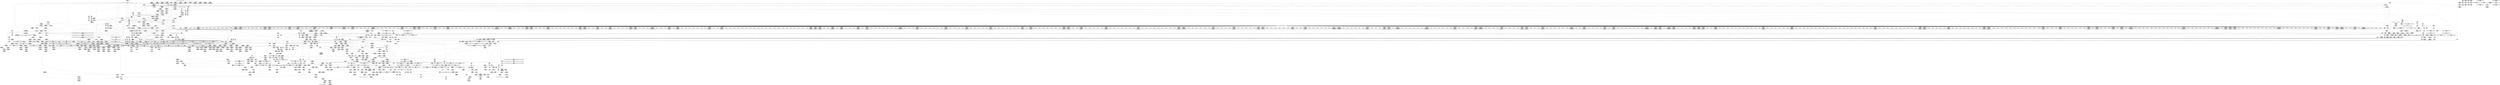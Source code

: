 digraph {
	CE0x55c0480 [shape=record,shape=Mrecord,label="{CE0x55c0480|dentry_has_perm:call|security/selinux/hooks.c,1632|*SummSource*}"]
	CE0x55daac0 [shape=record,shape=Mrecord,label="{CE0x55daac0|inode_has_perm:if.end|*SummSink*}"]
	CE0x56387e0 [shape=record,shape=Mrecord,label="{CE0x56387e0|inode_has_perm:tmp2}"]
	CE0x55f0600 [shape=record,shape=Mrecord,label="{CE0x55f0600|12:_i32,_56:_i8*,_:_CRE_147,148_}"]
	CE0x5671320 [shape=record,shape=Mrecord,label="{CE0x5671320|12:_i32,_56:_i8*,_:_CRE_568,569_}"]
	CE0x567b350 [shape=record,shape=Mrecord,label="{CE0x567b350|12:_i32,_56:_i8*,_:_CRE_891,892_}"]
	CE0x55f08d0 [shape=record,shape=Mrecord,label="{CE0x55f08d0|12:_i32,_56:_i8*,_:_CRE_150,151_}"]
	CE0x566c3a0 [shape=record,shape=Mrecord,label="{CE0x566c3a0|12:_i32,_56:_i8*,_:_CRE_484,485_}"]
	CE0x5694a50 [shape=record,shape=Mrecord,label="{CE0x5694a50|inode_has_perm:lnot1|security/selinux/hooks.c,1611|*SummSource*}"]
	CE0x56a1110 [shape=record,shape=Mrecord,label="{CE0x56a1110|cred_sid:bb|*SummSource*}"]
	CE0x55b9220 [shape=record,shape=Mrecord,label="{CE0x55b9220|selinux_inode_setattr:if.end26}"]
	CE0x5621ae0 [shape=record,shape=Mrecord,label="{CE0x5621ae0|12:_i32,_56:_i8*,_:_CRE_180,181_}"]
	CE0x568e5d0 [shape=record,shape=Mrecord,label="{CE0x568e5d0|cred_sid:entry}"]
	CE0x68a10e0 [shape=record,shape=Mrecord,label="{CE0x68a10e0|selinux_inode_setattr:tmp2}"]
	CE0x5672030 [shape=record,shape=Mrecord,label="{CE0x5672030|12:_i32,_56:_i8*,_:_CRE_579,580_}"]
	CE0x56422a0 [shape=record,shape=Mrecord,label="{CE0x56422a0|12:_i32,_56:_i8*,_:_CRE_504,508_|*MultipleSource*|Function::inode_has_perm&Arg::inode::|*LoadInst*|security/selinux/hooks.c,1627|security/selinux/hooks.c,1611}"]
	CE0x562b4d0 [shape=record,shape=Mrecord,label="{CE0x562b4d0|selinux_inode_setattr:tmp42|security/selinux/hooks.c,2896|*SummSink*}"]
	CE0x55f97d0 [shape=record,shape=Mrecord,label="{CE0x55f97d0|selinux_inode_setattr:tmp26|security/selinux/hooks.c,2888|*SummSink*}"]
	CE0x5678080 [shape=record,shape=Mrecord,label="{CE0x5678080|12:_i32,_56:_i8*,_:_CRE_800,804_|*MultipleSource*|Function::inode_has_perm&Arg::inode::|*LoadInst*|security/selinux/hooks.c,1627|security/selinux/hooks.c,1611}"]
	CE0x5694420 [shape=record,shape=Mrecord,label="{CE0x5694420|inode_has_perm:lnot|security/selinux/hooks.c,1611}"]
	CE0x5644860 [shape=record,shape=Mrecord,label="{CE0x5644860|104:_%struct.inode*,_:_CRE_155,156_}"]
	CE0x567ba70 [shape=record,shape=Mrecord,label="{CE0x567ba70|12:_i32,_56:_i8*,_:_CRE_897,898_}"]
	CE0x55b2020 [shape=record,shape=Mrecord,label="{CE0x55b2020|i64*_getelementptr_inbounds_(_2_x_i64_,_2_x_i64_*___llvm_gcov_ctr153,_i64_0,_i64_0)|*Constant*|*SummSink*}"]
	CE0x55b3a60 [shape=record,shape=Mrecord,label="{CE0x55b3a60|104:_%struct.inode*,_:_CRE_191,192_}"]
	CE0x55bc700 [shape=record,shape=Mrecord,label="{CE0x55bc700|0:_i32,_:_CRE_24,32_|*MultipleSource*|security/selinux/hooks.c,2881|Function::selinux_inode_setattr&Arg::iattr::}"]
	CE0x5623890 [shape=record,shape=Mrecord,label="{CE0x5623890|selinux_inode_setattr:tmp36|security/selinux/hooks.c,2892}"]
	CE0x55afb50 [shape=record,shape=Mrecord,label="{CE0x55afb50|104:_%struct.inode*,_:_CRE_319,320_}"]
	CE0x56749c0 [shape=record,shape=Mrecord,label="{CE0x56749c0|12:_i32,_56:_i8*,_:_CRE_614,615_}"]
	CE0x55c9780 [shape=record,shape=Mrecord,label="{CE0x55c9780|selinux_inode_setattr:tmp|*SummSink*}"]
	CE0x55f13f0 [shape=record,shape=Mrecord,label="{CE0x55f13f0|_ret_i32_%call,_!dbg_!27723|security/selinux/hooks.c,1632|*SummSource*}"]
	CE0x564ce00 [shape=record,shape=Mrecord,label="{CE0x564ce00|inode_has_perm:bb|*SummSource*}"]
	CE0x55dcf60 [shape=record,shape=Mrecord,label="{CE0x55dcf60|selinux_inode_setattr:tobool|security/selinux/hooks.c,2880}"]
	CE0x562d040 [shape=record,shape=Mrecord,label="{CE0x562d040|i64_21|*Constant*}"]
	CE0x563b260 [shape=record,shape=Mrecord,label="{CE0x563b260|cred_sid:tmp2|*SummSource*}"]
	CE0x55bd6a0 [shape=record,shape=Mrecord,label="{CE0x55bd6a0|selinux_inode_setattr:tmp9|security/selinux/hooks.c,2880|*SummSource*}"]
	CE0x5685700 [shape=record,shape=Mrecord,label="{CE0x5685700|inode_has_perm:tmp12|security/selinux/hooks.c,1612|*SummSink*}"]
	CE0x568d260 [shape=record,shape=Mrecord,label="{CE0x568d260|avc_has_perm:entry|*SummSink*}"]
	CE0x562a450 [shape=record,shape=Mrecord,label="{CE0x562a450|selinux_inode_setattr:tmp40|security/selinux/hooks.c,2896}"]
	CE0x5625ca0 [shape=record,shape=Mrecord,label="{CE0x5625ca0|dentry_has_perm:entry}"]
	CE0x55bc880 [shape=record,shape=Mrecord,label="{CE0x55bc880|0:_i32,_:_CRE_32,40_|*MultipleSource*|security/selinux/hooks.c,2881|Function::selinux_inode_setattr&Arg::iattr::}"]
	CE0x5685ae0 [shape=record,shape=Mrecord,label="{CE0x5685ae0|i64*_getelementptr_inbounds_(_8_x_i64_,_8_x_i64_*___llvm_gcov_ctr154,_i64_0,_i64_6)|*Constant*|*SummSource*}"]
	CE0x5672880 [shape=record,shape=Mrecord,label="{CE0x5672880|12:_i32,_56:_i8*,_:_CRE_586,587_}"]
	CE0x55f1200 [shape=record,shape=Mrecord,label="{CE0x55f1200|dentry_has_perm:av|Function::dentry_has_perm&Arg::av::|*SummSink*}"]
	CE0x5635180 [shape=record,shape=Mrecord,label="{CE0x5635180|selinux_inode_setattr:tmp53|security/selinux/hooks.c,2900|*SummSink*}"]
	CE0x56a10a0 [shape=record,shape=Mrecord,label="{CE0x56a10a0|cred_sid:bb}"]
	CE0x56359d0 [shape=record,shape=Mrecord,label="{CE0x56359d0|_ret_i32_%retval.0,_!dbg_!27769|security/selinux/hooks.c,2900|*SummSource*}"]
	CE0x5672160 [shape=record,shape=Mrecord,label="{CE0x5672160|12:_i32,_56:_i8*,_:_CRE_580,581_}"]
	CE0x559d8b0 [shape=record,shape=Mrecord,label="{CE0x559d8b0|selinux_inode_setattr:tmp20|*LoadInst*|security/selinux/hooks.c,2881|*SummSink*}"]
	CE0x55cac20 [shape=record,shape=Mrecord,label="{CE0x55cac20|selinux_inode_setattr:if.end14|*SummSource*}"]
	CE0x55a6100 [shape=record,shape=Mrecord,label="{CE0x55a6100|selinux_inode_setattr:do.end|*SummSink*}"]
	CE0x55b7330 [shape=record,shape=Mrecord,label="{CE0x55b7330|selinux_inode_setattr:land.lhs.true2|*SummSource*}"]
	CE0x55b1ab0 [shape=record,shape=Mrecord,label="{CE0x55b1ab0|inode_has_perm:tmp5|security/selinux/hooks.c,1609|*SummSource*}"]
	CE0x563f0e0 [shape=record,shape=Mrecord,label="{CE0x563f0e0|_call_void_mcount()_#3|*SummSource*}"]
	CE0x5670d30 [shape=record,shape=Mrecord,label="{CE0x5670d30|12:_i32,_56:_i8*,_:_CRE_563,564_}"]
	CE0x563fd20 [shape=record,shape=Mrecord,label="{CE0x563fd20|__validate_creds:tmp}"]
	CE0x5699530 [shape=record,shape=Mrecord,label="{CE0x5699530|avc_has_perm:entry}"]
	CE0x56729b0 [shape=record,shape=Mrecord,label="{CE0x56729b0|12:_i32,_56:_i8*,_:_CRE_587,588_}"]
	CE0x55b3c40 [shape=record,shape=Mrecord,label="{CE0x55b3c40|104:_%struct.inode*,_:_CRE_193,194_}"]
	CE0x55a4140 [shape=record,shape=Mrecord,label="{CE0x55a4140|selinux_inode_setattr:if.end19|*SummSource*}"]
	CE0x56265b0 [shape=record,shape=Mrecord,label="{CE0x56265b0|dentry_has_perm:cred|Function::dentry_has_perm&Arg::cred::|*SummSink*}"]
	CE0x55d9fb0 [shape=record,shape=Mrecord,label="{CE0x55d9fb0|i64_0|*Constant*|*SummSink*}"]
	CE0x5698e40 [shape=record,shape=Mrecord,label="{CE0x5698e40|avc_has_perm:tclass|Function::avc_has_perm&Arg::tclass::|*SummSink*}"]
	CE0x5638530 [shape=record,shape=Mrecord,label="{CE0x5638530|104:_%struct.inode*,_:_CRE_223,224_}"]
	CE0x5644590 [shape=record,shape=Mrecord,label="{CE0x5644590|104:_%struct.inode*,_:_CRE_152,153_}"]
	CE0x55d6c50 [shape=record,shape=Mrecord,label="{CE0x55d6c50|12:_i32,_56:_i8*,_:_CRE_8,12_|*MultipleSource*|Function::inode_has_perm&Arg::inode::|*LoadInst*|security/selinux/hooks.c,1627|security/selinux/hooks.c,1611}"]
	CE0x563cae0 [shape=record,shape=Mrecord,label="{CE0x563cae0|_ret_void,_!dbg_!27722|include/linux/cred.h,175|*SummSink*}"]
	CE0x55bf530 [shape=record,shape=Mrecord,label="{CE0x55bf530|selinux_inode_setattr:tmp17|security/selinux/hooks.c,2880|*SummSink*}"]
	CE0x5637f90 [shape=record,shape=Mrecord,label="{CE0x5637f90|104:_%struct.inode*,_:_CRE_217,218_}"]
	CE0x5644c20 [shape=record,shape=Mrecord,label="{CE0x5644c20|104:_%struct.inode*,_:_CRE_159,160_}"]
	CE0x5620dc0 [shape=record,shape=Mrecord,label="{CE0x5620dc0|12:_i32,_56:_i8*,_:_CRE_166,167_}"]
	CE0x55deff0 [shape=record,shape=Mrecord,label="{CE0x55deff0|i32_1|*Constant*|*SummSource*}"]
	CE0x563e6d0 [shape=record,shape=Mrecord,label="{CE0x563e6d0|cred_sid:tmp1}"]
	CE0x5678b20 [shape=record,shape=Mrecord,label="{CE0x5678b20|12:_i32,_56:_i8*,_:_CRE_840,848_|*MultipleSource*|Function::inode_has_perm&Arg::inode::|*LoadInst*|security/selinux/hooks.c,1627|security/selinux/hooks.c,1611}"]
	CE0x567c060 [shape=record,shape=Mrecord,label="{CE0x567c060|12:_i32,_56:_i8*,_:_CRE_902,903_}"]
	CE0x55f4da0 [shape=record,shape=Mrecord,label="{CE0x55f4da0|__validate_creds:lnot1|include/linux/cred.h,173}"]
	CE0x5686150 [shape=record,shape=Mrecord,label="{CE0x5686150|inode_has_perm:tmp13|security/selinux/hooks.c,1614}"]
	CE0x5699f20 [shape=record,shape=Mrecord,label="{CE0x5699f20|inode_has_perm:tmp18|security/selinux/hooks.c,1617|*SummSink*}"]
	CE0x5673de0 [shape=record,shape=Mrecord,label="{CE0x5673de0|12:_i32,_56:_i8*,_:_CRE_604,605_}"]
	CE0x55d82a0 [shape=record,shape=Mrecord,label="{CE0x55d82a0|selinux_inode_setattr:tmp15|security/selinux/hooks.c,2880|*SummSource*}"]
	CE0x562cd80 [shape=record,shape=Mrecord,label="{CE0x562cd80|selinux_inode_setattr:tobool23|security/selinux/hooks.c,2896|*SummSource*}"]
	CE0x55db4d0 [shape=record,shape=Mrecord,label="{CE0x55db4d0|selinux_inode_setattr:tobool|security/selinux/hooks.c,2880|*SummSource*}"]
	CE0x55d4de0 [shape=record,shape=Mrecord,label="{CE0x55d4de0|0:_i8,_8:_%struct.dentry*,_24:_%struct.selinux_audit_data*,_:_SCMRE_0,1_|*MultipleSource*|security/selinux/hooks.c, 1628|security/selinux/hooks.c,1630}"]
	CE0x55c1b70 [shape=record,shape=Mrecord,label="{CE0x55c1b70|dentry_has_perm:type|security/selinux/hooks.c,1630}"]
	CE0x55bf100 [shape=record,shape=Mrecord,label="{CE0x55bf100|selinux_inode_setattr:tmp17|security/selinux/hooks.c,2880}"]
	"CONST[source:0(mediator),value:2(dynamic)][purpose:{object}][SnkIdx:2]"
	CE0x55cd810 [shape=record,shape=Mrecord,label="{CE0x55cd810|_call_void_mcount()_#3|*SummSource*}"]
	CE0x562f7f0 [shape=record,shape=Mrecord,label="{CE0x562f7f0|i64*_getelementptr_inbounds_(_26_x_i64_,_26_x_i64_*___llvm_gcov_ctr234,_i64_0,_i64_23)|*Constant*|*SummSource*}"]
	CE0x568aba0 [shape=record,shape=Mrecord,label="{CE0x568aba0|i64*_getelementptr_inbounds_(_8_x_i64_,_8_x_i64_*___llvm_gcov_ctr154,_i64_0,_i64_7)|*Constant*|*SummSource*}"]
	CE0x55daca0 [shape=record,shape=Mrecord,label="{CE0x55daca0|inode_has_perm:if.then|*SummSink*}"]
	CE0x55d56b0 [shape=record,shape=Mrecord,label="{CE0x55d56b0|inode_has_perm:adp|Function::inode_has_perm&Arg::adp::}"]
	CE0x55d2f20 [shape=record,shape=Mrecord,label="{CE0x55d2f20|__validate_creds:if.end|*SummSource*}"]
	CE0x55b9310 [shape=record,shape=Mrecord,label="{CE0x55b9310|selinux_inode_setattr:if.end26|*SummSource*}"]
	CE0x5633fd0 [shape=record,shape=Mrecord,label="{CE0x5633fd0|selinux_inode_setattr:tmp52|security/selinux/hooks.c,2900}"]
	CE0x5621900 [shape=record,shape=Mrecord,label="{CE0x5621900|12:_i32,_56:_i8*,_:_CRE_178,179_}"]
	CE0x5621360 [shape=record,shape=Mrecord,label="{CE0x5621360|12:_i32,_56:_i8*,_:_CRE_172,173_}"]
	CE0x55f88e0 [shape=record,shape=Mrecord,label="{CE0x55f88e0|104:_%struct.inode*,_:_CRE_172,173_}"]
	CE0x55d1e60 [shape=record,shape=Mrecord,label="{CE0x55d1e60|__validate_creds:line|Function::__validate_creds&Arg::line::|*SummSource*}"]
	CE0x5673200 [shape=record,shape=Mrecord,label="{CE0x5673200|12:_i32,_56:_i8*,_:_CRE_594,595_}"]
	CE0x5699c20 [shape=record,shape=Mrecord,label="{CE0x5699c20|inode_has_perm:tmp18|security/selinux/hooks.c,1617}"]
	CE0x567fdb0 [shape=record,shape=Mrecord,label="{CE0x567fdb0|12:_i32,_56:_i8*,_:_CRE_988,992_|*MultipleSource*|Function::inode_has_perm&Arg::inode::|*LoadInst*|security/selinux/hooks.c,1627|security/selinux/hooks.c,1611}"]
	CE0x5663f00 [shape=record,shape=Mrecord,label="{CE0x5663f00|12:_i32,_56:_i8*,_:_CRE_246,247_}"]
	CE0x55d64a0 [shape=record,shape=Mrecord,label="{CE0x55d64a0|inode_has_perm:if.end}"]
	CE0x55d4b20 [shape=record,shape=Mrecord,label="{CE0x55d4b20|dentry_has_perm:type|security/selinux/hooks.c,1630|*SummSink*}"]
	CE0x55b8330 [shape=record,shape=Mrecord,label="{CE0x55b8330|GLOBAL:lockdep_rcu_suspicious|*Constant*}"]
	CE0x55c0620 [shape=record,shape=Mrecord,label="{CE0x55c0620|GLOBAL:inode_has_perm|*Constant*}"]
	CE0x5662ef0 [shape=record,shape=Mrecord,label="{CE0x5662ef0|12:_i32,_56:_i8*,_:_CRE_212,216_|*MultipleSource*|Function::inode_has_perm&Arg::inode::|*LoadInst*|security/selinux/hooks.c,1627|security/selinux/hooks.c,1611}"]
	CE0x563d0d0 [shape=record,shape=Mrecord,label="{CE0x563d0d0|_call_void_mcount()_#3}"]
	CE0x5679830 [shape=record,shape=Mrecord,label="{CE0x5679830|12:_i32,_56:_i8*,_:_CRE_868,869_}"]
	CE0x5668640 [shape=record,shape=Mrecord,label="{CE0x5668640|12:_i32,_56:_i8*,_:_CRE_306,307_}"]
	CE0x55f4810 [shape=record,shape=Mrecord,label="{CE0x55f4810|inode_has_perm:i_flags|security/selinux/hooks.c,1611|*SummSink*}"]
	CE0x566c140 [shape=record,shape=Mrecord,label="{CE0x566c140|12:_i32,_56:_i8*,_:_CRE_482,483_}"]
	CE0x564f050 [shape=record,shape=Mrecord,label="{CE0x564f050|__validate_creds:lnot.ext|include/linux/cred.h,173|*SummSource*}"]
	CE0x5678d10 [shape=record,shape=Mrecord,label="{CE0x5678d10|12:_i32,_56:_i8*,_:_CRE_848,856_|*MultipleSource*|Function::inode_has_perm&Arg::inode::|*LoadInst*|security/selinux/hooks.c,1627|security/selinux/hooks.c,1611}"]
	CE0x564abc0 [shape=record,shape=Mrecord,label="{CE0x564abc0|12:_i32,_56:_i8*,_:_CRE_194,195_}"]
	CE0x55d1b60 [shape=record,shape=Mrecord,label="{CE0x55d1b60|i32_1609|*Constant*|*SummSink*}"]
	CE0x55ce110 [shape=record,shape=Mrecord,label="{CE0x55ce110|i32_2880|*Constant*|*SummSource*}"]
	CE0x55c2b90 [shape=record,shape=Mrecord,label="{CE0x55c2b90|i64_5|*Constant*|*SummSource*}"]
	CE0x5669c70 [shape=record,shape=Mrecord,label="{CE0x5669c70|12:_i32,_56:_i8*,_:_CRE_384,388_|*MultipleSource*|Function::inode_has_perm&Arg::inode::|*LoadInst*|security/selinux/hooks.c,1627|security/selinux/hooks.c,1611}"]
	CE0x5682b00 [shape=record,shape=Mrecord,label="{CE0x5682b00|GLOBAL:__llvm_gcov_ctr154|Global_var:__llvm_gcov_ctr154}"]
	CE0x563ff60 [shape=record,shape=Mrecord,label="{CE0x563ff60|_call_void_mcount()_#3}"]
	CE0x56391b0 [shape=record,shape=Mrecord,label="{CE0x56391b0|GLOBAL:__validate_creds|*Constant*}"]
	CE0x55fa870 [shape=record,shape=Mrecord,label="{CE0x55fa870|i64*_getelementptr_inbounds_(_26_x_i64_,_26_x_i64_*___llvm_gcov_ctr234,_i64_0,_i64_14)|*Constant*}"]
	CE0x55f8ac0 [shape=record,shape=Mrecord,label="{CE0x55f8ac0|104:_%struct.inode*,_:_CRE_174,175_}"]
	CE0x5630b00 [shape=record,shape=Mrecord,label="{CE0x5630b00|selinux_inode_setattr:conv|security/selinux/hooks.c,2897}"]
	CE0x5625dd0 [shape=record,shape=Mrecord,label="{CE0x5625dd0|GLOBAL:dentry_has_perm|*Constant*|*SummSource*}"]
	CE0x561c780 [shape=record,shape=Mrecord,label="{CE0x561c780|104:_%struct.inode*,_:_CRE_224,232_|*MultipleSource*|Function::selinux_inode_setattr&Arg::dentry::|Function::dentry_has_perm&Arg::dentry::|security/selinux/hooks.c,1627}"]
	CE0x55c7440 [shape=record,shape=Mrecord,label="{CE0x55c7440|i64_13|*Constant*}"]
	CE0x567bcd0 [shape=record,shape=Mrecord,label="{CE0x567bcd0|12:_i32,_56:_i8*,_:_CRE_899,900_}"]
	CE0x5665330 [shape=record,shape=Mrecord,label="{CE0x5665330|12:_i32,_56:_i8*,_:_CRE_263,264_}"]
	CE0x55b1880 [shape=record,shape=Mrecord,label="{CE0x55b1880|_call_void___validate_creds(%struct.cred*_%cred,_i8*_getelementptr_inbounds_(_25_x_i8_,_25_x_i8_*_.str3,_i32_0,_i32_0),_i32_1609)_#10,_!dbg_!27719|security/selinux/hooks.c,1609}"]
	CE0x569dd50 [shape=record,shape=Mrecord,label="{CE0x569dd50|__validate_creds:tmp7|include/linux/cred.h,174}"]
	CE0x55c3900 [shape=record,shape=Mrecord,label="{CE0x55c3900|dentry_has_perm:d_inode|security/selinux/hooks.c,1627|*SummSource*}"]
	CE0x55dd3f0 [shape=record,shape=Mrecord,label="{CE0x55dd3f0|_call_void_mcount()_#3}"]
	CE0x567ae90 [shape=record,shape=Mrecord,label="{CE0x567ae90|12:_i32,_56:_i8*,_:_CRE_887,888_}"]
	CE0x56a0dc0 [shape=record,shape=Mrecord,label="{CE0x56a0dc0|__validate_creds:tmp9|include/linux/cred.h,175|*SummSink*}"]
	CE0x55b3100 [shape=record,shape=Mrecord,label="{CE0x55b3100|104:_%struct.inode*,_:_CRE_181,182_}"]
	CE0x55ab510 [shape=record,shape=Mrecord,label="{CE0x55ab510|selinux_inode_setattr:tmp18|security/selinux/hooks.c,2880}"]
	CE0x5636eb0 [shape=record,shape=Mrecord,label="{CE0x5636eb0|104:_%struct.inode*,_:_CRE_199,200_}"]
	CE0x55d6ab0 [shape=record,shape=Mrecord,label="{CE0x55d6ab0|12:_i32,_56:_i8*,_:_CRE_137,138_}"]
	CE0x55d0ae0 [shape=record,shape=Mrecord,label="{CE0x55d0ae0|selinux_inode_setattr:entry|*SummSink*}"]
	CE0x5620be0 [shape=record,shape=Mrecord,label="{CE0x5620be0|12:_i32,_56:_i8*,_:_CRE_164,165_}"]
	CE0x55d9af0 [shape=record,shape=Mrecord,label="{CE0x55d9af0|_call_void_mcount()_#3|*SummSink*}"]
	CE0x5650b30 [shape=record,shape=Mrecord,label="{CE0x5650b30|i32_0|*Constant*}"]
	CE0x55f63b0 [shape=record,shape=Mrecord,label="{CE0x55f63b0|i64*_getelementptr_inbounds_(_26_x_i64_,_26_x_i64_*___llvm_gcov_ctr234,_i64_0,_i64_15)|*Constant*|*SummSink*}"]
	CE0x55abec0 [shape=record,shape=Mrecord,label="{CE0x55abec0|i64_17|*Constant*}"]
	CE0x562f8a0 [shape=record,shape=Mrecord,label="{CE0x562f8a0|i64*_getelementptr_inbounds_(_26_x_i64_,_26_x_i64_*___llvm_gcov_ctr234,_i64_0,_i64_23)|*Constant*|*SummSink*}"]
	CE0x5620eb0 [shape=record,shape=Mrecord,label="{CE0x5620eb0|12:_i32,_56:_i8*,_:_CRE_167,168_}"]
	CE0x559da70 [shape=record,shape=Mrecord,label="{CE0x559da70|i32_512|*Constant*|*SummSource*}"]
	CE0x5670e60 [shape=record,shape=Mrecord,label="{CE0x5670e60|12:_i32,_56:_i8*,_:_CRE_564,565_}"]
	CE0x56203c0 [shape=record,shape=Mrecord,label="{CE0x56203c0|12:_i32,_56:_i8*,_:_CRE_155,156_}"]
	CE0x55c0310 [shape=record,shape=Mrecord,label="{CE0x55c0310|dentry_has_perm:dentry1|security/selinux/hooks.c,1631|*SummSink*}"]
	CE0x56a00a0 [shape=record,shape=Mrecord,label="{CE0x56a00a0|__validate_creds:tmp8|include/linux/cred.h,175}"]
	CE0x55efc40 [shape=record,shape=Mrecord,label="{CE0x55efc40|i32_512|*Constant*}"]
	CE0x56656c0 [shape=record,shape=Mrecord,label="{CE0x56656c0|12:_i32,_56:_i8*,_:_CRE_266,267_}"]
	CE0x55df1c0 [shape=record,shape=Mrecord,label="{CE0x55df1c0|GLOBAL:__llvm_gcov_ctr234|Global_var:__llvm_gcov_ctr234|*SummSource*}"]
	CE0x562a2b0 [shape=record,shape=Mrecord,label="{CE0x562a2b0|i64_20|*Constant*|*SummSource*}"]
	CE0x55d0dd0 [shape=record,shape=Mrecord,label="{CE0x55d0dd0|i64*_getelementptr_inbounds_(_26_x_i64_,_26_x_i64_*___llvm_gcov_ctr234,_i64_0,_i64_8)|*Constant*|*SummSink*}"]
	CE0x567d6f0 [shape=record,shape=Mrecord,label="{CE0x567d6f0|12:_i32,_56:_i8*,_:_CRE_921,922_}"]
	CE0x56363a0 [shape=record,shape=Mrecord,label="{CE0x56363a0|get_current:bb|*SummSink*}"]
	CE0x55f19e0 [shape=record,shape=Mrecord,label="{CE0x55f19e0|selinux_inode_setattr:cred4|security/selinux/hooks.c,2880|*SummSink*}"]
	CE0x562d420 [shape=record,shape=Mrecord,label="{CE0x562d420|i64_21|*Constant*|*SummSource*}"]
	CE0x561cb00 [shape=record,shape=Mrecord,label="{CE0x561cb00|104:_%struct.inode*,_:_CRE_248,256_|*MultipleSource*|Function::selinux_inode_setattr&Arg::dentry::|Function::dentry_has_perm&Arg::dentry::|security/selinux/hooks.c,1627}"]
	CE0x55f5990 [shape=record,shape=Mrecord,label="{CE0x55f5990|__validate_creds:cred|Function::__validate_creds&Arg::cred::}"]
	CE0x55d2fc0 [shape=record,shape=Mrecord,label="{CE0x55d2fc0|__validate_creds:if.end|*SummSink*}"]
	CE0x567afc0 [shape=record,shape=Mrecord,label="{CE0x567afc0|12:_i32,_56:_i8*,_:_CRE_888,889_}"]
	CE0x55f8430 [shape=record,shape=Mrecord,label="{CE0x55f8430|104:_%struct.inode*,_:_CRE_167,168_}"]
	CE0x5667df0 [shape=record,shape=Mrecord,label="{CE0x5667df0|12:_i32,_56:_i8*,_:_CRE_299,300_}"]
	CE0x561e2c0 [shape=record,shape=Mrecord,label="{CE0x561e2c0|104:_%struct.inode*,_:_CRE_316,317_}"]
	CE0x567dce0 [shape=record,shape=Mrecord,label="{CE0x567dce0|12:_i32,_56:_i8*,_:_CRE_926,927_}"]
	CE0x5674d50 [shape=record,shape=Mrecord,label="{CE0x5674d50|12:_i32,_56:_i8*,_:_CRE_617,618_}"]
	CE0x55a3020 [shape=record,shape=Mrecord,label="{CE0x55a3020|selinux_inode_setattr:if.then}"]
	CE0x56717e0 [shape=record,shape=Mrecord,label="{CE0x56717e0|12:_i32,_56:_i8*,_:_CRE_572,573_}"]
	CE0x55f5550 [shape=record,shape=Mrecord,label="{CE0x55f5550|i64*_getelementptr_inbounds_(_2_x_i64_,_2_x_i64_*___llvm_gcov_ctr131,_i64_0,_i64_1)|*Constant*|*SummSource*}"]
	CE0x5650200 [shape=record,shape=Mrecord,label="{CE0x5650200|cred_sid:tmp|*SummSource*}"]
	CE0x55cc1c0 [shape=record,shape=Mrecord,label="{CE0x55cc1c0|%struct.task_struct*_(%struct.task_struct**)*_asm_movq_%gs:$_1:P_,$0_,_r,im,_dirflag_,_fpsr_,_flags_}"]
	CE0x561c870 [shape=record,shape=Mrecord,label="{CE0x561c870|104:_%struct.inode*,_:_CRE_232,240_|*MultipleSource*|Function::selinux_inode_setattr&Arg::dentry::|Function::dentry_has_perm&Arg::dentry::|security/selinux/hooks.c,1627}"]
	CE0x569e2e0 [shape=record,shape=Mrecord,label="{CE0x569e2e0|GLOBAL:__invalid_creds|*Constant*}"]
	CE0x568b0d0 [shape=record,shape=Mrecord,label="{CE0x568b0d0|inode_has_perm:tmp19|security/selinux/hooks.c,1618|*SummSink*}"]
	CE0x55c9910 [shape=record,shape=Mrecord,label="{CE0x55c9910|get_current:tmp2|*SummSource*}"]
	CE0x5672620 [shape=record,shape=Mrecord,label="{CE0x5672620|12:_i32,_56:_i8*,_:_CRE_584,585_}"]
	CE0x563ef30 [shape=record,shape=Mrecord,label="{CE0x563ef30|__validate_creds:tmp1|*SummSink*}"]
	CE0x564b8e0 [shape=record,shape=Mrecord,label="{CE0x564b8e0|12:_i32,_56:_i8*,_:_CRE_208,210_|*MultipleSource*|Function::inode_has_perm&Arg::inode::|*LoadInst*|security/selinux/hooks.c,1627|security/selinux/hooks.c,1611}"]
	CE0x56980e0 [shape=record,shape=Mrecord,label="{CE0x56980e0|inode_has_perm:tmp17|security/selinux/hooks.c,1617}"]
	CE0x55f2510 [shape=record,shape=Mrecord,label="{CE0x55f2510|12:_i32,_56:_i8*,_:_CRE_96,104_|*MultipleSource*|Function::inode_has_perm&Arg::inode::|*LoadInst*|security/selinux/hooks.c,1627|security/selinux/hooks.c,1611}"]
	CE0x563f3b0 [shape=record,shape=Mrecord,label="{CE0x563f3b0|12:_i32,_56:_i8*,_:_CRE_48,56_|*MultipleSource*|Function::inode_has_perm&Arg::inode::|*LoadInst*|security/selinux/hooks.c,1627|security/selinux/hooks.c,1611}"]
	CE0x5666040 [shape=record,shape=Mrecord,label="{CE0x5666040|12:_i32,_56:_i8*,_:_CRE_274,275_}"]
	CE0x5623b10 [shape=record,shape=Mrecord,label="{CE0x5623b10|selinux_inode_setattr:tmp36|security/selinux/hooks.c,2892|*SummSource*}"]
	CE0x56663d0 [shape=record,shape=Mrecord,label="{CE0x56663d0|12:_i32,_56:_i8*,_:_CRE_277,278_}"]
	CE0x568eeb0 [shape=record,shape=Mrecord,label="{CE0x568eeb0|_ret_i32_%tmp6,_!dbg_!27716|security/selinux/hooks.c,197|*SummSink*}"]
	CE0x5693fd0 [shape=record,shape=Mrecord,label="{CE0x5693fd0|inode_has_perm:tobool|security/selinux/hooks.c,1611|*SummSource*}"]
	CE0x56310e0 [shape=record,shape=Mrecord,label="{CE0x56310e0|selinux_inode_setattr:or|security/selinux/hooks.c,2897|*SummSink*}"]
	CE0x56750e0 [shape=record,shape=Mrecord,label="{CE0x56750e0|12:_i32,_56:_i8*,_:_CRE_620,621_}"]
	CE0x5664d40 [shape=record,shape=Mrecord,label="{CE0x5664d40|12:_i32,_56:_i8*,_:_CRE_258,259_}"]
	CE0x55f73a0 [shape=record,shape=Mrecord,label="{CE0x55f73a0|selinux_inode_setattr:ia_valid.0}"]
	CE0x55aa3d0 [shape=record,shape=Mrecord,label="{CE0x55aa3d0|i64_3|*Constant*}"]
	CE0x55b1710 [shape=record,shape=Mrecord,label="{CE0x55b1710|inode_has_perm:tmp5|security/selinux/hooks.c,1609|*SummSink*}"]
	CE0x5620af0 [shape=record,shape=Mrecord,label="{CE0x5620af0|12:_i32,_56:_i8*,_:_CRE_163,164_}"]
	CE0x5643840 [shape=record,shape=Mrecord,label="{CE0x5643840|12:_i32,_56:_i8*,_:_CRE_554,555_}"]
	CE0x5626200 [shape=record,shape=Mrecord,label="{CE0x5626200|dentry_has_perm:entry|*SummSink*}"]
	CE0x55a2010 [shape=record,shape=Mrecord,label="{CE0x55a2010|i64*_getelementptr_inbounds_(_26_x_i64_,_26_x_i64_*___llvm_gcov_ctr234,_i64_0,_i64_6)|*Constant*|*SummSink*}"]
	CE0x55bb310 [shape=record,shape=Mrecord,label="{CE0x55bb310|selinux_inode_setattr:tmp21|security/selinux/hooks.c,2885|*SummSink*}"]
	CE0x568c2f0 [shape=record,shape=Mrecord,label="{CE0x568c2f0|__validate_creds:expval|include/linux/cred.h,173}"]
	CE0x568b060 [shape=record,shape=Mrecord,label="{CE0x568b060|inode_has_perm:tmp19|security/selinux/hooks.c,1618|*SummSource*}"]
	CE0x55f8fd0 [shape=record,shape=Mrecord,label="{CE0x55f8fd0|i64_12|*Constant*|*SummSource*}"]
	CE0x566bab0 [shape=record,shape=Mrecord,label="{CE0x566bab0|12:_i32,_56:_i8*,_:_CRE_476,477_}"]
	CE0x567a180 [shape=record,shape=Mrecord,label="{CE0x567a180|12:_i32,_56:_i8*,_:_CRE_876,877_}"]
	CE0x569f420 [shape=record,shape=Mrecord,label="{CE0x569f420|i64*_getelementptr_inbounds_(_5_x_i64_,_5_x_i64_*___llvm_gcov_ctr155,_i64_0,_i64_4)|*Constant*}"]
	CE0x55b34c0 [shape=record,shape=Mrecord,label="{CE0x55b34c0|104:_%struct.inode*,_:_CRE_185,186_}"]
	CE0x5666c20 [shape=record,shape=Mrecord,label="{CE0x5666c20|12:_i32,_56:_i8*,_:_CRE_284,285_}"]
	CE0x5600760 [shape=record,shape=Mrecord,label="{CE0x5600760|selinux_inode_setattr:tmp19|security/selinux/hooks.c,2880}"]
	CE0x562d5e0 [shape=record,shape=Mrecord,label="{CE0x562d5e0|i64_21|*Constant*|*SummSink*}"]
	CE0x55d7bd0 [shape=record,shape=Mrecord,label="{CE0x55d7bd0|104:_%struct.inode*,_:_CRE_0,4_|*MultipleSource*|Function::selinux_inode_setattr&Arg::dentry::|Function::dentry_has_perm&Arg::dentry::|security/selinux/hooks.c,1627}"]
	CE0x55fe220 [shape=record,shape=Mrecord,label="{CE0x55fe220|dentry_has_perm:tmp3}"]
	CE0x566b5c0 [shape=record,shape=Mrecord,label="{CE0x566b5c0|12:_i32,_56:_i8*,_:_CRE_473,474_}"]
	CE0x55bcf80 [shape=record,shape=Mrecord,label="{CE0x55bcf80|0:_i32,_:_CRE_64,72_|*MultipleSource*|security/selinux/hooks.c,2881|Function::selinux_inode_setattr&Arg::iattr::}"]
	CE0x56364c0 [shape=record,shape=Mrecord,label="{CE0x56364c0|inode_has_perm:return|*SummSource*}"]
	CE0x55a6220 [shape=record,shape=Mrecord,label="{CE0x55a6220|selinux_inode_setattr:bb|*SummSink*}"]
	CE0x5663a30 [shape=record,shape=Mrecord,label="{CE0x5663a30|12:_i32,_56:_i8*,_:_CRE_242,243_}"]
	CE0x55c3890 [shape=record,shape=Mrecord,label="{CE0x55c3890|selinux_inode_setattr:tmp8|security/selinux/hooks.c,2880|*SummSource*}"]
	CE0x561e1d0 [shape=record,shape=Mrecord,label="{CE0x561e1d0|104:_%struct.inode*,_:_CRE_315,316_}"]
	CE0x567a9d0 [shape=record,shape=Mrecord,label="{CE0x567a9d0|12:_i32,_56:_i8*,_:_CRE_883,884_}"]
	CE0x561d590 [shape=record,shape=Mrecord,label="{CE0x561d590|104:_%struct.inode*,_:_CRE_304,305_}"]
	CE0x564c5e0 [shape=record,shape=Mrecord,label="{CE0x564c5e0|GLOBAL:__validate_creds|*Constant*|*SummSource*}"]
	CE0x5695060 [shape=record,shape=Mrecord,label="{CE0x5695060|inode_has_perm:lnot.ext|security/selinux/hooks.c,1611|*SummSource*}"]
	CE0x564a260 [shape=record,shape=Mrecord,label="{CE0x564a260|12:_i32,_56:_i8*,_:_CRE_184,185_}"]
	CE0x567f170 [shape=record,shape=Mrecord,label="{CE0x567f170|12:_i32,_56:_i8*,_:_CRE_976,977_}"]
	CE0x5628170 [shape=record,shape=Mrecord,label="{CE0x5628170|inode_has_perm:tobool2|security/selinux/hooks.c,1611|*SummSink*}"]
	CE0x562e0c0 [shape=record,shape=Mrecord,label="{CE0x562e0c0|selinux_inode_setattr:tmp45|security/selinux/hooks.c,2896|*SummSource*}"]
	CE0x568bb90 [shape=record,shape=Mrecord,label="{CE0x568bb90|__validate_creds:if.then|*SummSource*}"]
	CE0x5694710 [shape=record,shape=Mrecord,label="{CE0x5694710|inode_has_perm:lnot1|security/selinux/hooks.c,1611}"]
	CE0x5663c50 [shape=record,shape=Mrecord,label="{CE0x5663c50|12:_i32,_56:_i8*,_:_CRE_243,244_}"]
	CE0x55fbc70 [shape=record,shape=Mrecord,label="{CE0x55fbc70|selinux_inode_setattr:tmp31|security/selinux/hooks.c,2890}"]
	CE0x569f060 [shape=record,shape=Mrecord,label="{CE0x569f060|i32_3|*Constant*|*SummSource*}"]
	CE0x56266c0 [shape=record,shape=Mrecord,label="{CE0x56266c0|selinux_inode_setattr:dentry|Function::selinux_inode_setattr&Arg::dentry::}"]
	CE0x566ad40 [shape=record,shape=Mrecord,label="{CE0x566ad40|12:_i32,_56:_i8*,_:_CRE_448,456_|*MultipleSource*|Function::inode_has_perm&Arg::inode::|*LoadInst*|security/selinux/hooks.c,1627|security/selinux/hooks.c,1611}"]
	CE0x55c0020 [shape=record,shape=Mrecord,label="{CE0x55c0020|dentry_has_perm:call|security/selinux/hooks.c,1632}"]
	CE0x5628820 [shape=record,shape=Mrecord,label="{CE0x5628820|inode_has_perm:tmp7|security/selinux/hooks.c,1611|*SummSink*}"]
	CE0x55b3d30 [shape=record,shape=Mrecord,label="{CE0x55b3d30|104:_%struct.inode*,_:_CRE_194,195_}"]
	CE0x5630430 [shape=record,shape=Mrecord,label="{CE0x5630430|i32_4|*Constant*}"]
	CE0x566bee0 [shape=record,shape=Mrecord,label="{CE0x566bee0|12:_i32,_56:_i8*,_:_CRE_480,481_}"]
	CE0x55dc810 [shape=record,shape=Mrecord,label="{CE0x55dc810|selinux_inode_setattr:tmp4|security/selinux/hooks.c,2880|*SummSink*}"]
	CE0x562c1a0 [shape=record,shape=Mrecord,label="{CE0x562c1a0|selinux_inode_setattr:tobool23|security/selinux/hooks.c,2896}"]
	CE0x5631880 [shape=record,shape=Mrecord,label="{CE0x5631880|selinux_inode_setattr:av.0}"]
	CE0x5669610 [shape=record,shape=Mrecord,label="{CE0x5669610|12:_i32,_56:_i8*,_:_CRE_352,360_|*MultipleSource*|Function::inode_has_perm&Arg::inode::|*LoadInst*|security/selinux/hooks.c,1627|security/selinux/hooks.c,1611}"]
	CE0x567c9e0 [shape=record,shape=Mrecord,label="{CE0x567c9e0|12:_i32,_56:_i8*,_:_CRE_910,911_}"]
	CE0x5636790 [shape=record,shape=Mrecord,label="{CE0x5636790|inode_has_perm:do.body|*SummSink*}"]
	CE0x5668d60 [shape=record,shape=Mrecord,label="{CE0x5668d60|12:_i32,_56:_i8*,_:_CRE_312,320_|*MultipleSource*|Function::inode_has_perm&Arg::inode::|*LoadInst*|security/selinux/hooks.c,1627|security/selinux/hooks.c,1611}"]
	CE0x564c070 [shape=record,shape=Mrecord,label="{CE0x564c070|i64*_getelementptr_inbounds_(_8_x_i64_,_8_x_i64_*___llvm_gcov_ctr154,_i64_0,_i64_0)|*Constant*|*SummSink*}"]
	CE0x56841f0 [shape=record,shape=Mrecord,label="{CE0x56841f0|inode_has_perm:tmp10|security/selinux/hooks.c,1611|*SummSource*}"]
	CE0x564c210 [shape=record,shape=Mrecord,label="{CE0x564c210|__validate_creds:call|include/linux/cred.h,173|*SummSource*}"]
	CE0x5685590 [shape=record,shape=Mrecord,label="{CE0x5685590|inode_has_perm:tmp12|security/selinux/hooks.c,1612|*SummSource*}"]
	CE0x56414b0 [shape=record,shape=Mrecord,label="{CE0x56414b0|104:_%struct.inode*,_:_CRE_80,88_|*MultipleSource*|Function::selinux_inode_setattr&Arg::dentry::|Function::dentry_has_perm&Arg::dentry::|security/selinux/hooks.c,1627}"]
	CE0x55f98f0 [shape=record,shape=Mrecord,label="{CE0x55f98f0|selinux_inode_setattr:tmp27|security/selinux/hooks.c,2888}"]
	CE0x5689df0 [shape=record,shape=Mrecord,label="{CE0x5689df0|avc_has_perm:auditdata|Function::avc_has_perm&Arg::auditdata::|*SummSink*}"]
	CE0x56866e0 [shape=record,shape=Mrecord,label="{CE0x56866e0|inode_has_perm:tmp14|security/selinux/hooks.c,1614}"]
	CE0x5671a40 [shape=record,shape=Mrecord,label="{CE0x5671a40|12:_i32,_56:_i8*,_:_CRE_574,575_}"]
	CE0x55bc580 [shape=record,shape=Mrecord,label="{CE0x55bc580|0:_i32,_:_CRE_16,24_|*MultipleSource*|security/selinux/hooks.c,2881|Function::selinux_inode_setattr&Arg::iattr::}"]
	CE0x568e7a0 [shape=record,shape=Mrecord,label="{CE0x568e7a0|cred_sid:entry|*SummSink*}"]
	CE0x55c4a80 [shape=record,shape=Mrecord,label="{CE0x55c4a80|selinux_inode_setattr:ia_valid6|security/selinux/hooks.c,2881|*SummSource*}"]
	CE0x569ff40 [shape=record,shape=Mrecord,label="{CE0x569ff40|i64*_getelementptr_inbounds_(_5_x_i64_,_5_x_i64_*___llvm_gcov_ctr155,_i64_0,_i64_4)|*Constant*|*SummSink*}"]
	CE0x561d780 [shape=record,shape=Mrecord,label="{CE0x561d780|104:_%struct.inode*,_:_CRE_305,306_}"]
	CE0x55b8d30 [shape=record,shape=Mrecord,label="{CE0x55b8d30|i1_true|*Constant*|*SummSource*}"]
	CE0x55c0090 [shape=record,shape=Mrecord,label="{CE0x55c0090|dentry_has_perm:dentry1|security/selinux/hooks.c,1631}"]
	CE0x562b9d0 [shape=record,shape=Mrecord,label="{CE0x562b9d0|selinux_inode_setattr:tmp43|security/selinux/hooks.c,2896|*SummSink*}"]
	CE0x569a5b0 [shape=record,shape=Mrecord,label="{CE0x569a5b0|i32_(i32,_i32,_i16,_i32,_%struct.common_audit_data*)*_bitcast_(i32_(i32,_i32,_i16,_i32,_%struct.common_audit_data.495*)*_avc_has_perm_to_i32_(i32,_i32,_i16,_i32,_%struct.common_audit_data*)*)|*Constant*}"]
	CE0x56906a0 [shape=record,shape=Mrecord,label="{CE0x56906a0|inode_has_perm:sclass|security/selinux/hooks.c,1617}"]
	CE0x5694b80 [shape=record,shape=Mrecord,label="{CE0x5694b80|inode_has_perm:lnot1|security/selinux/hooks.c,1611|*SummSink*}"]
	CE0x55bd3d0 [shape=record,shape=Mrecord,label="{CE0x55bd3d0|i64_4|*Constant*|*SummSource*}"]
	CE0x5676980 [shape=record,shape=Mrecord,label="{CE0x5676980|12:_i32,_56:_i8*,_:_CRE_696,704_|*MultipleSource*|Function::inode_has_perm&Arg::inode::|*LoadInst*|security/selinux/hooks.c,1627|security/selinux/hooks.c,1611}"]
	CE0x5643c10 [shape=record,shape=Mrecord,label="{CE0x5643c10|12:_i32,_56:_i8*,_:_CRE_557,558_}"]
	CE0x55c51d0 [shape=record,shape=Mrecord,label="{CE0x55c51d0|selinux_inode_setattr:if.then24|*SummSource*}"]
	CE0x561cfc0 [shape=record,shape=Mrecord,label="{CE0x561cfc0|104:_%struct.inode*,_:_CRE_280,288_|*MultipleSource*|Function::selinux_inode_setattr&Arg::dentry::|Function::dentry_has_perm&Arg::dentry::|security/selinux/hooks.c,1627}"]
	CE0x566c600 [shape=record,shape=Mrecord,label="{CE0x566c600|12:_i32,_56:_i8*,_:_CRE_486,487_}"]
	CE0x5643b10 [shape=record,shape=Mrecord,label="{CE0x5643b10|12:_i32,_56:_i8*,_:_CRE_556,557_}"]
	CE0x5644060 [shape=record,shape=Mrecord,label="{CE0x5644060|104:_%struct.inode*,_:_CRE_146,147_}"]
	CE0x686bce0 [shape=record,shape=Mrecord,label="{CE0x686bce0|selinux_inode_setattr:land.lhs.true21|*SummSource*}"]
	CE0x55af1d0 [shape=record,shape=Mrecord,label="{CE0x55af1d0|104:_%struct.inode*,_:_CRE_104,112_|*MultipleSource*|Function::selinux_inode_setattr&Arg::dentry::|Function::dentry_has_perm&Arg::dentry::|security/selinux/hooks.c,1627}"]
	CE0x56683e0 [shape=record,shape=Mrecord,label="{CE0x56683e0|12:_i32,_56:_i8*,_:_CRE_304,305_}"]
	CE0x567c8b0 [shape=record,shape=Mrecord,label="{CE0x567c8b0|12:_i32,_56:_i8*,_:_CRE_909,910_}"]
	CE0x567b6e0 [shape=record,shape=Mrecord,label="{CE0x567b6e0|12:_i32,_56:_i8*,_:_CRE_894,895_}"]
	CE0x55b5f80 [shape=record,shape=Mrecord,label="{CE0x55b5f80|i64*_getelementptr_inbounds_(_2_x_i64_,_2_x_i64_*___llvm_gcov_ctr98,_i64_0,_i64_1)|*Constant*|*SummSink*}"]
	CE0x564c940 [shape=record,shape=Mrecord,label="{CE0x564c940|__validate_creds:entry|*SummSource*}"]
	CE0x5632670 [shape=record,shape=Mrecord,label="{CE0x5632670|selinux_inode_setattr:tmp50|security/selinux/hooks.c,2899|*SummSink*}"]
	CE0x5677830 [shape=record,shape=Mrecord,label="{CE0x5677830|12:_i32,_56:_i8*,_:_CRE_760,768_|*MultipleSource*|Function::inode_has_perm&Arg::inode::|*LoadInst*|security/selinux/hooks.c,1627|security/selinux/hooks.c,1611}"]
	CE0x55bf090 [shape=record,shape=Mrecord,label="{CE0x55bf090|i64*_getelementptr_inbounds_(_26_x_i64_,_26_x_i64_*___llvm_gcov_ctr234,_i64_0,_i64_9)|*Constant*|*SummSink*}"]
	CE0x5631d10 [shape=record,shape=Mrecord,label="{CE0x5631d10|selinux_inode_setattr:av.0|*SummSink*}"]
	CE0x568b4c0 [shape=record,shape=Mrecord,label="{CE0x568b4c0|inode_has_perm:tmp20|security/selinux/hooks.c,1618}"]
	CE0x562e600 [shape=record,shape=Mrecord,label="{CE0x562e600|selinux_inode_setattr:tmp46|security/selinux/hooks.c,2896|*SummSource*}"]
	CE0x5667a60 [shape=record,shape=Mrecord,label="{CE0x5667a60|12:_i32,_56:_i8*,_:_CRE_296,297_}"]
	CE0x5632600 [shape=record,shape=Mrecord,label="{CE0x5632600|i64*_getelementptr_inbounds_(_26_x_i64_,_26_x_i64_*___llvm_gcov_ctr234,_i64_0,_i64_24)|*Constant*|*SummSink*}"]
	CE0x55b6ce0 [shape=record,shape=Mrecord,label="{CE0x55b6ce0|selinux_inode_setattr:do.body}"]
	CE0x55dd4e0 [shape=record,shape=Mrecord,label="{CE0x55dd4e0|dentry_has_perm:tmp3|*SummSource*}"]
	CE0x55c7670 [shape=record,shape=Mrecord,label="{CE0x55c7670|i64_13|*Constant*|*SummSink*}"]
	CE0x5674500 [shape=record,shape=Mrecord,label="{CE0x5674500|12:_i32,_56:_i8*,_:_CRE_610,611_}"]
	CE0x563bca0 [shape=record,shape=Mrecord,label="{CE0x563bca0|__validate_creds:cred|Function::__validate_creds&Arg::cred::|*SummSink*}"]
	CE0x569f790 [shape=record,shape=Mrecord,label="{CE0x569f790|_call_void___invalid_creds(%struct.cred*_%cred,_i8*_%file,_i32_%line)_#10,_!dbg_!27721|include/linux/cred.h,174|*SummSink*}"]
	CE0x5679b90 [shape=record,shape=Mrecord,label="{CE0x5679b90|12:_i32,_56:_i8*,_:_CRE_871,872_}"]
	CE0x562bee0 [shape=record,shape=Mrecord,label="{CE0x562bee0|i32_8|*Constant*|*SummSource*}"]
	CE0x567f360 [shape=record,shape=Mrecord,label="{CE0x567f360|12:_i32,_56:_i8*,_:_CRE_977,978_}"]
	CE0x55a2300 [shape=record,shape=Mrecord,label="{CE0x55a2300|selinux_inode_setattr:bb|*SummSource*}"]
	CE0x5620a00 [shape=record,shape=Mrecord,label="{CE0x5620a00|12:_i32,_56:_i8*,_:_CRE_162,163_}"]
	CE0x562fc20 [shape=record,shape=Mrecord,label="{CE0x562fc20|selinux_inode_setattr:tmp49|security/selinux/hooks.c,2897|*SummSource*}"]
	CE0x55d1df0 [shape=record,shape=Mrecord,label="{CE0x55d1df0|__validate_creds:line|Function::__validate_creds&Arg::line::}"]
	CE0x55d0c40 [shape=record,shape=Mrecord,label="{CE0x55d0c40|i1_true|*Constant*|*SummSink*}"]
	CE0x55b3790 [shape=record,shape=Mrecord,label="{CE0x55b3790|104:_%struct.inode*,_:_CRE_188,189_}"]
	CE0x562b3c0 [shape=record,shape=Mrecord,label="{CE0x562b3c0|selinux_inode_setattr:tmp42|security/selinux/hooks.c,2896|*SummSource*}"]
	CE0x562eb00 [shape=record,shape=Mrecord,label="{CE0x562eb00|selinux_inode_setattr:tmp47|security/selinux/hooks.c,2896|*SummSource*}"]
	CE0x55f8520 [shape=record,shape=Mrecord,label="{CE0x55f8520|104:_%struct.inode*,_:_CRE_168,169_}"]
	CE0x5633690 [shape=record,shape=Mrecord,label="{CE0x5633690|selinux_inode_setattr:call27|security/selinux/hooks.c,2899}"]
	CE0x569fbf0 [shape=record,shape=Mrecord,label="{CE0x569fbf0|i64*_getelementptr_inbounds_(_5_x_i64_,_5_x_i64_*___llvm_gcov_ctr155,_i64_0,_i64_4)|*Constant*|*SummSource*}"]
	CE0x562a080 [shape=record,shape=Mrecord,label="{CE0x562a080|selinux_inode_setattr:tmp41|security/selinux/hooks.c,2896}"]
	CE0x55f3500 [shape=record,shape=Mrecord,label="{CE0x55f3500|__validate_creds:tmp1}"]
	CE0x55a1d50 [shape=record,shape=Mrecord,label="{CE0x55a1d50|i64*_getelementptr_inbounds_(_26_x_i64_,_26_x_i64_*___llvm_gcov_ctr234,_i64_0,_i64_6)|*Constant*|*SummSource*}"]
	CE0x55c6e80 [shape=record,shape=Mrecord,label="{CE0x55c6e80|selinux_inode_setattr:tobool11|security/selinux/hooks.c,2888|*SummSource*}"]
	CE0x55caf60 [shape=record,shape=Mrecord,label="{CE0x55caf60|selinux_inode_setattr:return|*SummSink*}"]
	CE0x55d5510 [shape=record,shape=Mrecord,label="{CE0x55d5510|inode_has_perm:perms|Function::inode_has_perm&Arg::perms::|*SummSink*}"]
	CE0x55df060 [shape=record,shape=Mrecord,label="{CE0x55df060|i32_1|*Constant*|*SummSink*}"]
	CE0x55d7920 [shape=record,shape=Mrecord,label="{CE0x55d7920|dentry_has_perm:d_inode|security/selinux/hooks.c,1627}"]
	CE0x55dad40 [shape=record,shape=Mrecord,label="{CE0x55dad40|inode_has_perm:return}"]
	CE0x55af970 [shape=record,shape=Mrecord,label="{CE0x55af970|104:_%struct.inode*,_:_CRE_317,318_}"]
	CE0x563df00 [shape=record,shape=Mrecord,label="{CE0x563df00|GLOBAL:creds_are_invalid|*Constant*}"]
	CE0x564e500 [shape=record,shape=Mrecord,label="{CE0x564e500|i32_1609|*Constant*}"]
	CE0x55d9d30 [shape=record,shape=Mrecord,label="{CE0x55d9d30|get_current:tmp3|*SummSource*}"]
	CE0x55b69b0 [shape=record,shape=Mrecord,label="{CE0x55b69b0|i64*_getelementptr_inbounds_(_26_x_i64_,_26_x_i64_*___llvm_gcov_ctr234,_i64_0,_i64_1)|*Constant*|*SummSink*}"]
	CE0x55aea80 [shape=record,shape=Mrecord,label="{CE0x55aea80|104:_%struct.inode*,_:_CRE_56,64_|*MultipleSource*|Function::selinux_inode_setattr&Arg::dentry::|Function::dentry_has_perm&Arg::dentry::|security/selinux/hooks.c,1627}"]
	CE0x5677e90 [shape=record,shape=Mrecord,label="{CE0x5677e90|12:_i32,_56:_i8*,_:_CRE_792,800_|*MultipleSource*|Function::inode_has_perm&Arg::inode::|*LoadInst*|security/selinux/hooks.c,1627|security/selinux/hooks.c,1611}"]
	CE0x5625fd0 [shape=record,shape=Mrecord,label="{CE0x5625fd0|GLOBAL:dentry_has_perm|*Constant*|*SummSink*}"]
	CE0x568ea40 [shape=record,shape=Mrecord,label="{CE0x568ea40|cred_sid:cred|Function::cred_sid&Arg::cred::|*SummSource*}"]
	CE0x55f9170 [shape=record,shape=Mrecord,label="{CE0x55f9170|selinux_inode_setattr:tmp25|security/selinux/hooks.c,2888}"]
	CE0x567c2c0 [shape=record,shape=Mrecord,label="{CE0x567c2c0|12:_i32,_56:_i8*,_:_CRE_904,905_}"]
	CE0x55afc40 [shape=record,shape=Mrecord,label="{CE0x55afc40|dentry_has_perm:tmp4|*LoadInst*|security/selinux/hooks.c,1627}"]
	CE0x55bcc00 [shape=record,shape=Mrecord,label="{CE0x55bcc00|0:_i32,_:_CRE_48,56_|*MultipleSource*|security/selinux/hooks.c,2881|Function::selinux_inode_setattr&Arg::iattr::}"]
	CE0x55cae20 [shape=record,shape=Mrecord,label="{CE0x55cae20|selinux_inode_setattr:entry}"]
	CE0x567c190 [shape=record,shape=Mrecord,label="{CE0x567c190|12:_i32,_56:_i8*,_:_CRE_903,904_}"]
	CE0x568b7b0 [shape=record,shape=Mrecord,label="{CE0x568b7b0|inode_has_perm:tmp20|security/selinux/hooks.c,1618|*SummSink*}"]
	CE0x562f420 [shape=record,shape=Mrecord,label="{CE0x562f420|selinux_inode_setattr:tmp48|security/selinux/hooks.c,2897|*SummSource*}"]
	CE0x563b1f0 [shape=record,shape=Mrecord,label="{CE0x563b1f0|cred_sid:tmp2}"]
	CE0x5671910 [shape=record,shape=Mrecord,label="{CE0x5671910|12:_i32,_56:_i8*,_:_CRE_573,574_}"]
	CE0x55fe430 [shape=record,shape=Mrecord,label="{CE0x55fe430|_call_void_mcount()_#3|*SummSource*}"]
	CE0x563fa40 [shape=record,shape=Mrecord,label="{CE0x563fa40|i64*_getelementptr_inbounds_(_5_x_i64_,_5_x_i64_*___llvm_gcov_ctr155,_i64_0,_i64_0)|*Constant*}"]
	CE0x5620550 [shape=record,shape=Mrecord,label="{CE0x5620550|12:_i32,_56:_i8*,_:_CRE_157,158_}"]
	CE0x55b3b50 [shape=record,shape=Mrecord,label="{CE0x55b3b50|104:_%struct.inode*,_:_CRE_192,193_}"]
	CE0x5699300 [shape=record,shape=Mrecord,label="{CE0x5699300|avc_has_perm:requested|Function::avc_has_perm&Arg::requested::|*SummSink*}"]
	CE0x5668e90 [shape=record,shape=Mrecord,label="{CE0x5668e90|12:_i32,_56:_i8*,_:_CRE_320,328_|*MultipleSource*|Function::inode_has_perm&Arg::inode::|*LoadInst*|security/selinux/hooks.c,1627|security/selinux/hooks.c,1611}"]
	CE0x5627ab0 [shape=record,shape=Mrecord,label="{CE0x5627ab0|inode_has_perm:expval|security/selinux/hooks.c,1611|*SummSink*}"]
	CE0x5675a10 [shape=record,shape=Mrecord,label="{CE0x5675a10|12:_i32,_56:_i8*,_:_CRE_648,656_|*MultipleSource*|Function::inode_has_perm&Arg::inode::|*LoadInst*|security/selinux/hooks.c,1627|security/selinux/hooks.c,1611}"]
	CE0x5638ed0 [shape=record,shape=Mrecord,label="{CE0x5638ed0|_call_void___validate_creds(%struct.cred*_%cred,_i8*_getelementptr_inbounds_(_25_x_i8_,_25_x_i8_*_.str3,_i32_0,_i32_0),_i32_1609)_#10,_!dbg_!27719|security/selinux/hooks.c,1609|*SummSource*}"]
	CE0x5668180 [shape=record,shape=Mrecord,label="{CE0x5668180|12:_i32,_56:_i8*,_:_CRE_302,303_}"]
	CE0x564a620 [shape=record,shape=Mrecord,label="{CE0x564a620|12:_i32,_56:_i8*,_:_CRE_188,189_}"]
	CE0x55ad6a0 [shape=record,shape=Mrecord,label="{CE0x55ad6a0|selinux_inode_setattr:tmp22|security/selinux/hooks.c,2885|*SummSource*}"]
	CE0x56742a0 [shape=record,shape=Mrecord,label="{CE0x56742a0|12:_i32,_56:_i8*,_:_CRE_608,609_}"]
	CE0x5668050 [shape=record,shape=Mrecord,label="{CE0x5668050|12:_i32,_56:_i8*,_:_CRE_301,302_}"]
	CE0x55f4b10 [shape=record,shape=Mrecord,label="{CE0x55f4b10|12:_i32,_56:_i8*,_:_CRE_2,4_|*MultipleSource*|Function::inode_has_perm&Arg::inode::|*LoadInst*|security/selinux/hooks.c,1627|security/selinux/hooks.c,1611}"]
	CE0x563fb50 [shape=record,shape=Mrecord,label="{CE0x563fb50|i64*_getelementptr_inbounds_(_5_x_i64_,_5_x_i64_*___llvm_gcov_ctr155,_i64_0,_i64_0)|*Constant*|*SummSource*}"]
	CE0x56709a0 [shape=record,shape=Mrecord,label="{CE0x56709a0|12:_i32,_56:_i8*,_:_CRE_560,561_}"]
	CE0x56304a0 [shape=record,shape=Mrecord,label="{CE0x56304a0|i32_4|*Constant*|*SummSource*}"]
	CE0x5634580 [shape=record,shape=Mrecord,label="{CE0x5634580|i64*_getelementptr_inbounds_(_26_x_i64_,_26_x_i64_*___llvm_gcov_ctr234,_i64_0,_i64_25)|*Constant*}"]
	CE0x567ed30 [shape=record,shape=Mrecord,label="{CE0x567ed30|12:_i32,_56:_i8*,_:_CRE_960,968_|*MultipleSource*|Function::inode_has_perm&Arg::inode::|*LoadInst*|security/selinux/hooks.c,1627|security/selinux/hooks.c,1611}"]
	CE0x5625630 [shape=record,shape=Mrecord,label="{CE0x5625630|selinux_inode_setattr:call18|security/selinux/hooks.c,2894|*SummSource*}"]
	CE0x55b15b0 [shape=record,shape=Mrecord,label="{CE0x55b15b0|dentry_has_perm:u|security/selinux/hooks.c,1631}"]
	CE0x55f96c0 [shape=record,shape=Mrecord,label="{CE0x55f96c0|selinux_inode_setattr:tmp26|security/selinux/hooks.c,2888|*SummSource*}"]
	CE0x55bdf30 [shape=record,shape=Mrecord,label="{CE0x55bdf30|i64_4|*Constant*}"]
	"CONST[source:0(mediator),value:0(static)][purpose:{operation}][SrcIdx:18]"
	CE0x5664ae0 [shape=record,shape=Mrecord,label="{CE0x5664ae0|12:_i32,_56:_i8*,_:_CRE_256,257_}"]
	CE0x55ded80 [shape=record,shape=Mrecord,label="{CE0x55ded80|i32_1|*Constant*}"]
	CE0x55b33d0 [shape=record,shape=Mrecord,label="{CE0x55b33d0|104:_%struct.inode*,_:_CRE_184,185_}"]
	CE0x5664fa0 [shape=record,shape=Mrecord,label="{CE0x5664fa0|12:_i32,_56:_i8*,_:_CRE_260,261_}"]
	CE0x56786e0 [shape=record,shape=Mrecord,label="{CE0x56786e0|12:_i32,_56:_i8*,_:_CRE_824,832_|*MultipleSource*|Function::inode_has_perm&Arg::inode::|*LoadInst*|security/selinux/hooks.c,1627|security/selinux/hooks.c,1611}"]
	CE0x5632860 [shape=record,shape=Mrecord,label="{CE0x5632860|selinux_inode_setattr:tmp51|security/selinux/hooks.c,2899}"]
	CE0x55d5d20 [shape=record,shape=Mrecord,label="{CE0x55d5d20|_ret_i32_%retval.0,_!dbg_!27739|security/selinux/hooks.c,1618|*SummSource*}"]
	CE0x5637450 [shape=record,shape=Mrecord,label="{CE0x5637450|104:_%struct.inode*,_:_CRE_205,206_}"]
	CE0x5682f70 [shape=record,shape=Mrecord,label="{CE0x5682f70|inode_has_perm:tmp8|security/selinux/hooks.c,1611|*SummSource*}"]
	CE0x5632a00 [shape=record,shape=Mrecord,label="{CE0x5632a00|selinux_inode_setattr:tmp51|security/selinux/hooks.c,2899|*SummSource*}"]
	CE0x567d5c0 [shape=record,shape=Mrecord,label="{CE0x567d5c0|12:_i32,_56:_i8*,_:_CRE_920,921_}"]
	CE0x55d8a50 [shape=record,shape=Mrecord,label="{CE0x55d8a50|get_current:entry|*SummSource*}"]
	CE0x5627790 [shape=record,shape=Mrecord,label="{CE0x5627790|dentry_has_perm:av|Function::dentry_has_perm&Arg::av::}"]
	CE0x5665b80 [shape=record,shape=Mrecord,label="{CE0x5665b80|12:_i32,_56:_i8*,_:_CRE_270,271_}"]
	CE0x568c0d0 [shape=record,shape=Mrecord,label="{CE0x568c0d0|i64_2|*Constant*}"]
	CE0x5642f60 [shape=record,shape=Mrecord,label="{CE0x5642f60|12:_i32,_56:_i8*,_:_CRE_540,544_|*MultipleSource*|Function::inode_has_perm&Arg::inode::|*LoadInst*|security/selinux/hooks.c,1627|security/selinux/hooks.c,1611}"]
	CE0x55f2f80 [shape=record,shape=Mrecord,label="{CE0x55f2f80|inode_has_perm:tmp1|*SummSource*}"]
	CE0x55f4580 [shape=record,shape=Mrecord,label="{CE0x55f4580|__validate_creds:lnot|include/linux/cred.h,173|*SummSink*}"]
	CE0x55b9670 [shape=record,shape=Mrecord,label="{CE0x55b9670|selinux_inode_setattr:tmp3}"]
	CE0x562a680 [shape=record,shape=Mrecord,label="{CE0x562a680|selinux_inode_setattr:tmp40|security/selinux/hooks.c,2896|*SummSink*}"]
	CE0x5620910 [shape=record,shape=Mrecord,label="{CE0x5620910|12:_i32,_56:_i8*,_:_CRE_161,162_}"]
	CE0x564a170 [shape=record,shape=Mrecord,label="{CE0x564a170|12:_i32,_56:_i8*,_:_CRE_183,184_}"]
	CE0x55c0e70 [shape=record,shape=Mrecord,label="{CE0x55c0e70|inode_has_perm:entry|*SummSource*}"]
	CE0x55ae8c0 [shape=record,shape=Mrecord,label="{CE0x55ae8c0|104:_%struct.inode*,_:_CRE_48,52_|*MultipleSource*|Function::selinux_inode_setattr&Arg::dentry::|Function::dentry_has_perm&Arg::dentry::|security/selinux/hooks.c,1627}"]
	CE0x5668c30 [shape=record,shape=Mrecord,label="{CE0x5668c30|12:_i32,_56:_i8*,_:_CRE_311,312_}"]
	CE0x567eb20 [shape=record,shape=Mrecord,label="{CE0x567eb20|12:_i32,_56:_i8*,_:_CRE_952,960_|*MultipleSource*|Function::inode_has_perm&Arg::inode::|*LoadInst*|security/selinux/hooks.c,1627|security/selinux/hooks.c,1611}"]
	CE0x55c0f00 [shape=record,shape=Mrecord,label="{CE0x55c0f00|inode_has_perm:entry|*SummSink*}"]
	CE0x567cd70 [shape=record,shape=Mrecord,label="{CE0x567cd70|12:_i32,_56:_i8*,_:_CRE_913,914_}"]
	CE0x55c28c0 [shape=record,shape=Mrecord,label="{CE0x55c28c0|selinux_inode_setattr:tobool1|security/selinux/hooks.c,2880|*SummSink*}"]
	CE0x56313b0 [shape=record,shape=Mrecord,label="{CE0x56313b0|selinux_inode_setattr:or|security/selinux/hooks.c,2897|*SummSource*}"]
	CE0x568e330 [shape=record,shape=Mrecord,label="{CE0x568e330|GLOBAL:cred_sid|*Constant*|*SummSource*}"]
	CE0x56a3160 [shape=record,shape=Mrecord,label="{CE0x56a3160|cred_sid:sid|security/selinux/hooks.c,197|*SummSource*}"]
	CE0x55c29c0 [shape=record,shape=Mrecord,label="{CE0x55c29c0|i64_5|*Constant*}"]
	CE0x55b6690 [shape=record,shape=Mrecord,label="{CE0x55b6690|selinux_inode_setattr:if.then9|*SummSource*}"]
	CE0x5640ed0 [shape=record,shape=Mrecord,label="{CE0x5640ed0|__validate_creds:lnot|include/linux/cred.h,173}"]
	CE0x55f4d30 [shape=record,shape=Mrecord,label="{CE0x55f4d30|__validate_creds:conv|include/linux/cred.h,173}"]
	CE0x569f300 [shape=record,shape=Mrecord,label="{CE0x569f300|inode_has_perm:sid3|security/selinux/hooks.c,1617|*SummSink*}"]
	CE0x568d540 [shape=record,shape=Mrecord,label="{CE0x568d540|avc_has_perm:ssid|Function::avc_has_perm&Arg::ssid::|*SummSource*}"]
	CE0x567ad60 [shape=record,shape=Mrecord,label="{CE0x567ad60|12:_i32,_56:_i8*,_:_CRE_886,887_}"]
	CE0x5685460 [shape=record,shape=Mrecord,label="{CE0x5685460|inode_has_perm:tmp12|security/selinux/hooks.c,1612}"]
	CE0x5643400 [shape=record,shape=Mrecord,label="{CE0x5643400|12:_i32,_56:_i8*,_:_CRE_552,553_}"]
	CE0x55bf4c0 [shape=record,shape=Mrecord,label="{CE0x55bf4c0|selinux_inode_setattr:tmp17|security/selinux/hooks.c,2880|*SummSource*}"]
	CE0x56219f0 [shape=record,shape=Mrecord,label="{CE0x56219f0|12:_i32,_56:_i8*,_:_CRE_179,180_}"]
	CE0x55c3bf0 [shape=record,shape=Mrecord,label="{CE0x55c3bf0|104:_%struct.inode*,_:_CRE_8,12_|*MultipleSource*|Function::selinux_inode_setattr&Arg::dentry::|Function::dentry_has_perm&Arg::dentry::|security/selinux/hooks.c,1627}"]
	CE0x56a0c90 [shape=record,shape=Mrecord,label="{CE0x56a0c90|__validate_creds:tmp9|include/linux/cred.h,175|*SummSource*}"]
	CE0x569b870 [shape=record,shape=Mrecord,label="{CE0x569b870|__validate_creds:tmp3|include/linux/cred.h,173}"]
	CE0x567b0f0 [shape=record,shape=Mrecord,label="{CE0x567b0f0|12:_i32,_56:_i8*,_:_CRE_889,890_}"]
	CE0x56954f0 [shape=record,shape=Mrecord,label="{CE0x56954f0|i64_0|*Constant*}"]
	CE0x55d49d0 [shape=record,shape=Mrecord,label="{CE0x55d49d0|dentry_has_perm:type|security/selinux/hooks.c,1630|*SummSource*}"]
	CE0x55f5f70 [shape=record,shape=Mrecord,label="{CE0x55f5f70|selinux_inode_setattr:tmp31|security/selinux/hooks.c,2890|*SummSource*}"]
	CE0x561df00 [shape=record,shape=Mrecord,label="{CE0x561df00|104:_%struct.inode*,_:_CRE_312,313_}"]
	CE0x55dd0d0 [shape=record,shape=Mrecord,label="{CE0x55dd0d0|i64_2|*Constant*|*SummSource*}"]
	CE0x56393b0 [shape=record,shape=Mrecord,label="{CE0x56393b0|COLLAPSED:_GCMRE___llvm_gcov_ctr155_internal_global_5_x_i64_zeroinitializer:_elem_0:default:}"]
	CE0x56644f0 [shape=record,shape=Mrecord,label="{CE0x56644f0|12:_i32,_56:_i8*,_:_CRE_251,252_}"]
	CE0x562edc0 [shape=record,shape=Mrecord,label="{CE0x562edc0|selinux_inode_setattr:tmp48|security/selinux/hooks.c,2897}"]
	CE0x56649b0 [shape=record,shape=Mrecord,label="{CE0x56649b0|12:_i32,_56:_i8*,_:_CRE_255,256_}"]
	CE0x55f7e90 [shape=record,shape=Mrecord,label="{CE0x55f7e90|104:_%struct.inode*,_:_CRE_161,162_}"]
	CE0x56a23a0 [shape=record,shape=Mrecord,label="{CE0x56a23a0|cred_sid:tmp4|*LoadInst*|security/selinux/hooks.c,196|*SummSource*}"]
	CE0x5670870 [shape=record,shape=Mrecord,label="{CE0x5670870|12:_i32,_56:_i8*,_:_CRE_559,560_}"]
	CE0x55acb70 [shape=record,shape=Mrecord,label="{CE0x55acb70|i64_16|*Constant*|*SummSource*}"]
	CE0x55d7b00 [shape=record,shape=Mrecord,label="{CE0x55d7b00|i32_0|*Constant*}"]
	CE0x559e110 [shape=record,shape=Mrecord,label="{CE0x559e110|i64_11|*Constant*}"]
	CE0x5634880 [shape=record,shape=Mrecord,label="{CE0x5634880|i64*_getelementptr_inbounds_(_26_x_i64_,_26_x_i64_*___llvm_gcov_ctr234,_i64_0,_i64_25)|*Constant*|*SummSource*}"]
	CE0x55de7f0 [shape=record,shape=Mrecord,label="{CE0x55de7f0|selinux_inode_setattr:tmp5|security/selinux/hooks.c,2880|*SummSource*}"]
	CE0x56691d0 [shape=record,shape=Mrecord,label="{CE0x56691d0|12:_i32,_56:_i8*,_:_CRE_336,344_|*MultipleSource*|Function::inode_has_perm&Arg::inode::|*LoadInst*|security/selinux/hooks.c,1627|security/selinux/hooks.c,1611}"]
	CE0x5635ae0 [shape=record,shape=Mrecord,label="{CE0x5635ae0|_ret_i32_%retval.0,_!dbg_!27769|security/selinux/hooks.c,2900|*SummSink*}"]
	CE0x5638850 [shape=record,shape=Mrecord,label="{CE0x5638850|inode_has_perm:tmp2|*SummSource*}"]
	CE0x568e460 [shape=record,shape=Mrecord,label="{CE0x568e460|GLOBAL:cred_sid|*Constant*|*SummSink*}"]
	CE0x5624280 [shape=record,shape=Mrecord,label="{CE0x5624280|i64*_getelementptr_inbounds_(_26_x_i64_,_26_x_i64_*___llvm_gcov_ctr234,_i64_0,_i64_18)|*Constant*}"]
	CE0x5685000 [shape=record,shape=Mrecord,label="{CE0x5685000|inode_has_perm:tmp11|security/selinux/hooks.c,1612|*SummSink*}"]
	CE0x55cd510 [shape=record,shape=Mrecord,label="{CE0x55cd510|selinux_inode_setattr:tmp11|security/selinux/hooks.c,2880|*SummSource*}"]
	CE0x5624db0 [shape=record,shape=Mrecord,label="{CE0x5624db0|selinux_inode_setattr:tmp38|security/selinux/hooks.c,2894|*SummSource*}"]
	CE0x55fcc90 [shape=record,shape=Mrecord,label="{CE0x55fcc90|i32_0|*Constant*}"]
	CE0x5636940 [shape=record,shape=Mrecord,label="{CE0x5636940|COLLAPSED:_GCMRE___llvm_gcov_ctr153_internal_global_2_x_i64_zeroinitializer:_elem_0:default:}"]
	CE0x5622ca0 [shape=record,shape=Mrecord,label="{CE0x5622ca0|selinux_inode_setattr:tmp33|security/selinux/hooks.c,2892|*SummSource*}"]
	CE0x5668770 [shape=record,shape=Mrecord,label="{CE0x5668770|12:_i32,_56:_i8*,_:_CRE_307,308_}"]
	CE0x5673cb0 [shape=record,shape=Mrecord,label="{CE0x5673cb0|12:_i32,_56:_i8*,_:_CRE_603,604_}"]
	CE0x55aa130 [shape=record,shape=Mrecord,label="{CE0x55aa130|i8_1|*Constant*|*SummSink*}"]
	CE0x56399e0 [shape=record,shape=Mrecord,label="{CE0x56399e0|inode_has_perm:tmp3|*SummSink*}"]
	CE0x569cd20 [shape=record,shape=Mrecord,label="{CE0x569cd20|__validate_creds:tmp5|include/linux/cred.h,173|*SummSink*}"]
	CE0x55db350 [shape=record,shape=Mrecord,label="{CE0x55db350|_call_void_lockdep_rcu_suspicious(i8*_getelementptr_inbounds_(_25_x_i8_,_25_x_i8_*_.str3,_i32_0,_i32_0),_i32_2880,_i8*_getelementptr_inbounds_(_45_x_i8_,_45_x_i8_*_.str12,_i32_0,_i32_0))_#10,_!dbg_!27729|security/selinux/hooks.c,2880|*SummSource*}"]
	CE0x5668fc0 [shape=record,shape=Mrecord,label="{CE0x5668fc0|12:_i32,_56:_i8*,_:_CRE_328,336_|*MultipleSource*|Function::inode_has_perm&Arg::inode::|*LoadInst*|security/selinux/hooks.c,1627|security/selinux/hooks.c,1611}"]
	CE0x5642d70 [shape=record,shape=Mrecord,label="{CE0x5642d70|12:_i32,_56:_i8*,_:_CRE_536,540_|*MultipleSource*|Function::inode_has_perm&Arg::inode::|*LoadInst*|security/selinux/hooks.c,1627|security/selinux/hooks.c,1611}"]
	CE0x55da3b0 [shape=record,shape=Mrecord,label="{CE0x55da3b0|dentry_has_perm:tmp1|*SummSource*}"]
	CE0x56230d0 [shape=record,shape=Mrecord,label="{CE0x56230d0|selinux_inode_setattr:tmp34|security/selinux/hooks.c,2892|*SummSource*}"]
	CE0x5667800 [shape=record,shape=Mrecord,label="{CE0x5667800|12:_i32,_56:_i8*,_:_CRE_294,295_}"]
	CE0x566bcb0 [shape=record,shape=Mrecord,label="{CE0x566bcb0|12:_i32,_56:_i8*,_:_CRE_478,479_}"]
	CE0x562e1d0 [shape=record,shape=Mrecord,label="{CE0x562e1d0|selinux_inode_setattr:tmp45|security/selinux/hooks.c,2896|*SummSink*}"]
	CE0x568a310 [shape=record,shape=Mrecord,label="{CE0x568a310|i64*_getelementptr_inbounds_(_8_x_i64_,_8_x_i64_*___llvm_gcov_ctr154,_i64_0,_i64_7)|*Constant*}"]
	CE0x5600370 [shape=record,shape=Mrecord,label="{CE0x5600370|selinux_inode_setattr:cred4|security/selinux/hooks.c,2880}"]
	CE0x5674040 [shape=record,shape=Mrecord,label="{CE0x5674040|12:_i32,_56:_i8*,_:_CRE_606,607_}"]
	CE0x56782a0 [shape=record,shape=Mrecord,label="{CE0x56782a0|12:_i32,_56:_i8*,_:_CRE_808,816_|*MultipleSource*|Function::inode_has_perm&Arg::inode::|*LoadInst*|security/selinux/hooks.c,1627|security/selinux/hooks.c,1611}"]
	CE0x569e4d0 [shape=record,shape=Mrecord,label="{CE0x569e4d0|_call_void___invalid_creds(%struct.cred*_%cred,_i8*_%file,_i32_%line)_#10,_!dbg_!27721|include/linux/cred.h,174}"]
	CE0x55fe530 [shape=record,shape=Mrecord,label="{CE0x55fe530|_call_void_mcount()_#3|*SummSink*}"]
	CE0x55f4480 [shape=record,shape=Mrecord,label="{CE0x55f4480|i1_true|*Constant*}"]
	CE0x55cce40 [shape=record,shape=Mrecord,label="{CE0x55cce40|selinux_inode_setattr:tmp16|security/selinux/hooks.c,2880}"]
	CE0x55b3010 [shape=record,shape=Mrecord,label="{CE0x55b3010|104:_%struct.inode*,_:_CRE_180,181_}"]
	CE0x55ac530 [shape=record,shape=Mrecord,label="{CE0x55ac530|selinux_inode_setattr:tmp34|security/selinux/hooks.c,2892}"]
	CE0x5666af0 [shape=record,shape=Mrecord,label="{CE0x5666af0|12:_i32,_56:_i8*,_:_CRE_283,284_}"]
	CE0x569ce50 [shape=record,shape=Mrecord,label="{CE0x569ce50|i64*_getelementptr_inbounds_(_5_x_i64_,_5_x_i64_*___llvm_gcov_ctr155,_i64_0,_i64_3)|*Constant*}"]
	CE0x5676070 [shape=record,shape=Mrecord,label="{CE0x5676070|12:_i32,_56:_i8*,_:_CRE_672,680_|*MultipleSource*|Function::inode_has_perm&Arg::inode::|*LoadInst*|security/selinux/hooks.c,1627|security/selinux/hooks.c,1611}"]
	CE0x568f680 [shape=record,shape=Mrecord,label="{CE0x568f680|inode_has_perm:i_security|security/selinux/hooks.c,1615}"]
	CE0x569c200 [shape=record,shape=Mrecord,label="{CE0x569c200|__validate_creds:tmp3|include/linux/cred.h,173|*SummSource*}"]
	CE0x5665cb0 [shape=record,shape=Mrecord,label="{CE0x5665cb0|12:_i32,_56:_i8*,_:_CRE_271,272_}"]
	CE0x559c6a0 [shape=record,shape=Mrecord,label="{CE0x559c6a0|i64_0|*Constant*}"]
	CE0x567df40 [shape=record,shape=Mrecord,label="{CE0x567df40|12:_i32,_56:_i8*,_:_CRE_928,929_}"]
	CE0x55cd1b0 [shape=record,shape=Mrecord,label="{CE0x55cd1b0|selinux_inode_setattr:tmp16|security/selinux/hooks.c,2880|*SummSink*}"]
	CE0x559da00 [shape=record,shape=Mrecord,label="{CE0x559da00|i32_512|*Constant*|*SummSink*}"]
	CE0x55fc7e0 [shape=record,shape=Mrecord,label="{CE0x55fc7e0|dentry_has_perm:bb}"]
	CE0x55a2f20 [shape=record,shape=Mrecord,label="{CE0x55a2f20|selinux_inode_setattr:land.lhs.true21|*SummSink*}"]
	CE0x5637db0 [shape=record,shape=Mrecord,label="{CE0x5637db0|104:_%struct.inode*,_:_CRE_215,216_}"]
	CE0x563f150 [shape=record,shape=Mrecord,label="{CE0x563f150|_call_void_mcount()_#3|*SummSink*}"]
	CE0x55f0070 [shape=record,shape=Mrecord,label="{CE0x55f0070|12:_i32,_56:_i8*,_:_CRE_140,141_}"]
	CE0x55f7ca0 [shape=record,shape=Mrecord,label="{CE0x55f7ca0|selinux_inode_setattr:and15|security/selinux/hooks.c,2892|*SummSource*}"]
	CE0x55af490 [shape=record,shape=Mrecord,label="{CE0x55af490|104:_%struct.inode*,_:_CRE_144,145_}"]
	CE0x5667b90 [shape=record,shape=Mrecord,label="{CE0x5667b90|12:_i32,_56:_i8*,_:_CRE_297,298_}"]
	CE0x55f87f0 [shape=record,shape=Mrecord,label="{CE0x55f87f0|104:_%struct.inode*,_:_CRE_171,172_}"]
	CE0x55ddec0 [shape=record,shape=Mrecord,label="{CE0x55ddec0|i64*_getelementptr_inbounds_(_2_x_i64_,_2_x_i64_*___llvm_gcov_ctr153,_i64_0,_i64_1)|*Constant*|*SummSource*}"]
	CE0x5663590 [shape=record,shape=Mrecord,label="{CE0x5663590|12:_i32,_56:_i8*,_:_CRE_240,241_}"]
	CE0x564ada0 [shape=record,shape=Mrecord,label="{CE0x564ada0|12:_i32,_56:_i8*,_:_CRE_196,197_}"]
	"CONST[source:1(input),value:2(dynamic)][purpose:{operation}][SrcIdx:16]"
	CE0x563ec50 [shape=record,shape=Mrecord,label="{CE0x563ec50|COLLAPSED:_GCMRE___llvm_gcov_ctr154_internal_global_8_x_i64_zeroinitializer:_elem_0:default:}"]
	CE0x55dd550 [shape=record,shape=Mrecord,label="{CE0x55dd550|dentry_has_perm:tmp3|*SummSink*}"]
	CE0x55b68c0 [shape=record,shape=Mrecord,label="{CE0x55b68c0|i64*_getelementptr_inbounds_(_26_x_i64_,_26_x_i64_*___llvm_gcov_ctr234,_i64_0,_i64_1)|*Constant*|*SummSource*}"]
	CE0x5679560 [shape=record,shape=Mrecord,label="{CE0x5679560|12:_i32,_56:_i8*,_:_CRE_866,867_}"]
	CE0x568a130 [shape=record,shape=Mrecord,label="{CE0x568a130|_ret_i32_%retval.0,_!dbg_!27728|security/selinux/avc.c,775|*SummSink*}"]
	CE0x5630060 [shape=record,shape=Mrecord,label="{CE0x5630060|selinux_inode_setattr:tmp49|security/selinux/hooks.c,2897|*SummSink*}"]
	CE0x5673b80 [shape=record,shape=Mrecord,label="{CE0x5673b80|12:_i32,_56:_i8*,_:_CRE_602,603_}"]
	CE0x55af0e0 [shape=record,shape=Mrecord,label="{CE0x55af0e0|104:_%struct.inode*,_:_CRE_96,104_|*MultipleSource*|Function::selinux_inode_setattr&Arg::dentry::|Function::dentry_has_perm&Arg::dentry::|security/selinux/hooks.c,1627}"]
	CE0x55d1f00 [shape=record,shape=Mrecord,label="{CE0x55d1f00|__validate_creds:line|Function::__validate_creds&Arg::line::|*SummSink*}"]
	CE0x569e000 [shape=record,shape=Mrecord,label="{CE0x569e000|__validate_creds:tmp7|include/linux/cred.h,174|*SummSink*}"]
	CE0x5674fb0 [shape=record,shape=Mrecord,label="{CE0x5674fb0|12:_i32,_56:_i8*,_:_CRE_619,620_}"]
	CE0x55ac1b0 [shape=record,shape=Mrecord,label="{CE0x55ac1b0|i64_17|*Constant*|*SummSource*}"]
	CE0x56743d0 [shape=record,shape=Mrecord,label="{CE0x56743d0|12:_i32,_56:_i8*,_:_CRE_609,610_}"]
	CE0x55c3c60 [shape=record,shape=Mrecord,label="{CE0x55c3c60|104:_%struct.inode*,_:_CRE_16,24_|*MultipleSource*|Function::selinux_inode_setattr&Arg::dentry::|Function::dentry_has_perm&Arg::dentry::|security/selinux/hooks.c,1627}"]
	CE0x567d490 [shape=record,shape=Mrecord,label="{CE0x567d490|12:_i32,_56:_i8*,_:_CRE_919,920_}"]
	CE0x5638350 [shape=record,shape=Mrecord,label="{CE0x5638350|104:_%struct.inode*,_:_CRE_221,222_}"]
	CE0x55dd160 [shape=record,shape=Mrecord,label="{CE0x55dd160|i64_2|*Constant*|*SummSink*}"]
	CE0x564d1a0 [shape=record,shape=Mrecord,label="{CE0x564d1a0|inode_has_perm:do.end|*SummSink*}"]
	CE0x5623610 [shape=record,shape=Mrecord,label="{CE0x5623610|selinux_inode_setattr:tmp35|security/selinux/hooks.c,2892|*SummSource*}"]
	CE0x55d7d00 [shape=record,shape=Mrecord,label="{CE0x55d7d00|dentry_has_perm:d_inode|security/selinux/hooks.c,1627|*SummSink*}"]
	CE0x5632290 [shape=record,shape=Mrecord,label="{CE0x5632290|i64*_getelementptr_inbounds_(_26_x_i64_,_26_x_i64_*___llvm_gcov_ctr234,_i64_0,_i64_24)|*Constant*}"]
	CE0x569b6f0 [shape=record,shape=Mrecord,label="{CE0x569b6f0|__validate_creds:tmp2|include/linux/cred.h,173|*SummSource*}"]
	CE0x5621090 [shape=record,shape=Mrecord,label="{CE0x5621090|12:_i32,_56:_i8*,_:_CRE_169,170_}"]
	CE0x55cc9e0 [shape=record,shape=Mrecord,label="{CE0x55cc9e0|selinux_inode_setattr:if.then12}"]
	CE0x563f980 [shape=record,shape=Mrecord,label="{CE0x563f980|12:_i32,_56:_i8*,_:_CRE_72,76_|*MultipleSource*|Function::inode_has_perm&Arg::inode::|*LoadInst*|security/selinux/hooks.c,1627|security/selinux/hooks.c,1611}"]
	CE0x55fb460 [shape=record,shape=Mrecord,label="{CE0x55fb460|selinux_inode_setattr:tmp30|security/selinux/hooks.c,2889|*SummSource*}"]
	CE0x5678900 [shape=record,shape=Mrecord,label="{CE0x5678900|12:_i32,_56:_i8*,_:_CRE_832,840_|*MultipleSource*|Function::inode_has_perm&Arg::inode::|*LoadInst*|security/selinux/hooks.c,1627|security/selinux/hooks.c,1611}"]
	CE0x568fc50 [shape=record,shape=Mrecord,label="{CE0x568fc50|inode_has_perm:tmp16|security/selinux/hooks.c,1615}"]
	CE0x5639800 [shape=record,shape=Mrecord,label="{CE0x5639800|inode_has_perm:tmp3}"]
	CE0x55afa60 [shape=record,shape=Mrecord,label="{CE0x55afa60|104:_%struct.inode*,_:_CRE_318,319_}"]
	CE0x55c9a50 [shape=record,shape=Mrecord,label="{CE0x55c9a50|get_current:tmp3}"]
	CE0x55c97f0 [shape=record,shape=Mrecord,label="{CE0x55c97f0|i64_1|*Constant*}"]
	CE0x5679340 [shape=record,shape=Mrecord,label="{CE0x5679340|12:_i32,_56:_i8*,_:_CRE_865,866_}"]
	CE0x5634930 [shape=record,shape=Mrecord,label="{CE0x5634930|i64*_getelementptr_inbounds_(_26_x_i64_,_26_x_i64_*___llvm_gcov_ctr234,_i64_0,_i64_25)|*Constant*|*SummSink*}"]
	CE0x56988d0 [shape=record,shape=Mrecord,label="{CE0x56988d0|avc_has_perm:tsid|Function::avc_has_perm&Arg::tsid::|*SummSource*}"]
	CE0x55adc30 [shape=record,shape=Mrecord,label="{CE0x55adc30|selinux_inode_setattr:tmp23|security/selinux/hooks.c,2885|*SummSource*}"]
	CE0x569a810 [shape=record,shape=Mrecord,label="{CE0x569a810|i32_(i32,_i32,_i16,_i32,_%struct.common_audit_data*)*_bitcast_(i32_(i32,_i32,_i16,_i32,_%struct.common_audit_data.495*)*_avc_has_perm_to_i32_(i32,_i32,_i16,_i32,_%struct.common_audit_data*)*)|*Constant*|*SummSource*}"]
	CE0x562dd70 [shape=record,shape=Mrecord,label="{CE0x562dd70|selinux_inode_setattr:tmp44|security/selinux/hooks.c,2896|*SummSink*}"]
	CE0x567a3e0 [shape=record,shape=Mrecord,label="{CE0x567a3e0|12:_i32,_56:_i8*,_:_CRE_878,879_}"]
	CE0x5684f90 [shape=record,shape=Mrecord,label="{CE0x5684f90|inode_has_perm:tmp11|security/selinux/hooks.c,1612|*SummSource*}"]
	CE0x56a2980 [shape=record,shape=Mrecord,label="{CE0x56a2980|cred_sid:tmp5|security/selinux/hooks.c,196|*SummSink*}"]
	CE0x55ee7b0 [shape=record,shape=Mrecord,label="{CE0x55ee7b0|selinux_inode_setattr:tmp11|security/selinux/hooks.c,2880}"]
	CE0x56431b0 [shape=record,shape=Mrecord,label="{CE0x56431b0|12:_i32,_56:_i8*,_:_CRE_544,552_|*MultipleSource*|Function::inode_has_perm&Arg::inode::|*LoadInst*|security/selinux/hooks.c,1627|security/selinux/hooks.c,1611}"]
	CE0x55b7ef0 [shape=record,shape=Mrecord,label="{CE0x55b7ef0|i64*_getelementptr_inbounds_(_26_x_i64_,_26_x_i64_*___llvm_gcov_ctr234,_i64_0,_i64_0)|*Constant*|*SummSink*}"]
	CE0x5628380 [shape=record,shape=Mrecord,label="{CE0x5628380|inode_has_perm:tmp7|security/selinux/hooks.c,1611}"]
	CE0x55d53c0 [shape=record,shape=Mrecord,label="{CE0x55d53c0|inode_has_perm:perms|Function::inode_has_perm&Arg::perms::|*SummSource*}"]
	CE0x562bb40 [shape=record,shape=Mrecord,label="{CE0x562bb40|i32_8|*Constant*}"]
	CE0x56945a0 [shape=record,shape=Mrecord,label="{CE0x56945a0|inode_has_perm:lnot|security/selinux/hooks.c,1611|*SummSource*}"]
	CE0x5689ca0 [shape=record,shape=Mrecord,label="{CE0x5689ca0|avc_has_perm:auditdata|Function::avc_has_perm&Arg::auditdata::|*SummSource*}"]
	CE0x567cfd0 [shape=record,shape=Mrecord,label="{CE0x567cfd0|12:_i32,_56:_i8*,_:_CRE_915,916_}"]
	CE0x569f6b0 [shape=record,shape=Mrecord,label="{CE0x569f6b0|_call_void___invalid_creds(%struct.cred*_%cred,_i8*_%file,_i32_%line)_#10,_!dbg_!27721|include/linux/cred.h,174|*SummSource*}"]
	CE0x55a5800 [shape=record,shape=Mrecord,label="{CE0x55a5800|selinux_inode_setattr:tmp10|security/selinux/hooks.c,2880|*SummSource*}"]
	CE0x567cc40 [shape=record,shape=Mrecord,label="{CE0x567cc40|12:_i32,_56:_i8*,_:_CRE_912,913_}"]
	CE0x569f190 [shape=record,shape=Mrecord,label="{CE0x569f190|i32_3|*Constant*|*SummSink*}"]
	CE0x55f43b0 [shape=record,shape=Mrecord,label="{CE0x55f43b0|COLLAPSED:_CMRE:_elem_0:default:}"]
	CE0x55d9a20 [shape=record,shape=Mrecord,label="{CE0x55d9a20|_call_void_mcount()_#3|*SummSource*}"]
	CE0x5644200 [shape=record,shape=Mrecord,label="{CE0x5644200|104:_%struct.inode*,_:_CRE_148,149_}"]
	CE0x562b8c0 [shape=record,shape=Mrecord,label="{CE0x562b8c0|selinux_inode_setattr:tmp43|security/selinux/hooks.c,2896|*SummSource*}"]
	CE0x69d25c0 [shape=record,shape=Mrecord,label="{CE0x69d25c0|selinux_inode_setattr:do.end|*SummSource*}"]
	CE0x55fee50 [shape=record,shape=Mrecord,label="{CE0x55fee50|selinux_inode_setattr:call|security/selinux/hooks.c,2880|*SummSource*}"]
	CE0x56736c0 [shape=record,shape=Mrecord,label="{CE0x56736c0|12:_i32,_56:_i8*,_:_CRE_598,599_}"]
	CE0x56710c0 [shape=record,shape=Mrecord,label="{CE0x56710c0|12:_i32,_56:_i8*,_:_CRE_566,567_}"]
	CE0x563c5c0 [shape=record,shape=Mrecord,label="{CE0x563c5c0|cred_sid:tmp1|*SummSource*}"]
	CE0x5667470 [shape=record,shape=Mrecord,label="{CE0x5667470|12:_i32,_56:_i8*,_:_CRE_291,292_}"]
	CE0x55c1370 [shape=record,shape=Mrecord,label="{CE0x55c1370|inode_has_perm:inode|Function::inode_has_perm&Arg::inode::}"]
	CE0x55de210 [shape=record,shape=Mrecord,label="{CE0x55de210|selinux_inode_setattr:tobool|security/selinux/hooks.c,2880|*SummSink*}"]
	CE0x5664160 [shape=record,shape=Mrecord,label="{CE0x5664160|12:_i32,_56:_i8*,_:_CRE_248,249_}"]
	CE0x563fe50 [shape=record,shape=Mrecord,label="{CE0x563fe50|inode_has_perm:tmp3|*SummSource*}"]
	CE0x55df890 [shape=record,shape=Mrecord,label="{CE0x55df890|selinux_inode_setattr:return}"]
	CE0x55c5d30 [shape=record,shape=Mrecord,label="{CE0x55c5d30|selinux_inode_setattr:tmp11|security/selinux/hooks.c,2880|*SummSink*}"]
	CE0x5691cf0 [shape=record,shape=Mrecord,label="{CE0x5691cf0|28:_i32,_32:_i16,_:_CRE_32,34_|*MultipleSource*|*LoadInst*|security/selinux/hooks.c,1615|security/selinux/hooks.c,1615|security/selinux/hooks.c,1617}"]
	CE0x569a310 [shape=record,shape=Mrecord,label="{CE0x569a310|inode_has_perm:call4|security/selinux/hooks.c,1617|*SummSource*}"]
	CE0x55c4be0 [shape=record,shape=Mrecord,label="{CE0x55c4be0|selinux_inode_setattr:ia_valid6|security/selinux/hooks.c,2881|*SummSink*}"]
	CE0x55d58c0 [shape=record,shape=Mrecord,label="{CE0x55d58c0|inode_has_perm:adp|Function::inode_has_perm&Arg::adp::|*SummSource*}"]
	CE0x55f2580 [shape=record,shape=Mrecord,label="{CE0x55f2580|12:_i32,_56:_i8*,_:_CRE_104,112_|*MultipleSource*|Function::inode_has_perm&Arg::inode::|*LoadInst*|security/selinux/hooks.c,1627|security/selinux/hooks.c,1611}"]
	CE0x563f7a0 [shape=record,shape=Mrecord,label="{CE0x563f7a0|12:_i32,_56:_i8*,_:_CRE_64,72_|*MultipleSource*|Function::inode_has_perm&Arg::inode::|*LoadInst*|security/selinux/hooks.c,1627|security/selinux/hooks.c,1611}"]
	CE0x567a8a0 [shape=record,shape=Mrecord,label="{CE0x567a8a0|12:_i32,_56:_i8*,_:_CRE_882,883_}"]
	CE0x56369b0 [shape=record,shape=Mrecord,label="{CE0x56369b0|dentry_has_perm:tmp|*SummSource*}"]
	CE0x55af670 [shape=record,shape=Mrecord,label="{CE0x55af670|104:_%struct.inode*,_:_CRE_145,146_}"]
	CE0x5638dc0 [shape=record,shape=Mrecord,label="{CE0x5638dc0|cred_sid:tmp3|*SummSource*}"]
	CE0x5626e30 [shape=record,shape=Mrecord,label="{CE0x5626e30|i32_32|*Constant*}"]
	CE0x55cd930 [shape=record,shape=Mrecord,label="{CE0x55cd930|_call_void_mcount()_#3|*SummSink*}"]
	CE0x5628310 [shape=record,shape=Mrecord,label="{CE0x5628310|i64_4|*Constant*}"]
	CE0x55b1c10 [shape=record,shape=Mrecord,label="{CE0x55b1c10|__validate_creds:conv|include/linux/cred.h,173|*SummSource*}"]
	CE0x564ff20 [shape=record,shape=Mrecord,label="{CE0x564ff20|i64*_getelementptr_inbounds_(_2_x_i64_,_2_x_i64_*___llvm_gcov_ctr131,_i64_0,_i64_0)|*Constant*|*SummSink*}"]
	CE0x55c1cb0 [shape=record,shape=Mrecord,label="{CE0x55c1cb0|i32_5|*Constant*|*SummSource*}"]
	CE0x55f5c10 [shape=record,shape=Mrecord,label="{CE0x55f5c10|__validate_creds:cred|Function::__validate_creds&Arg::cred::|*SummSource*}"]
	CE0x5663150 [shape=record,shape=Mrecord,label="{CE0x5663150|12:_i32,_56:_i8*,_:_CRE_224,232_|*MultipleSource*|Function::inode_has_perm&Arg::inode::|*LoadInst*|security/selinux/hooks.c,1627|security/selinux/hooks.c,1611}"]
	CE0x569eb60 [shape=record,shape=Mrecord,label="{CE0x569eb60|inode_has_perm:tmp16|security/selinux/hooks.c,1615|*SummSink*}"]
	CE0x5620fa0 [shape=record,shape=Mrecord,label="{CE0x5620fa0|12:_i32,_56:_i8*,_:_CRE_168,169_}"]
	CE0x568d2f0 [shape=record,shape=Mrecord,label="{CE0x568d2f0|avc_has_perm:ssid|Function::avc_has_perm&Arg::ssid::}"]
	CE0x55ee600 [shape=record,shape=Mrecord,label="{CE0x55ee600|selinux_inode_setattr:tmp10|security/selinux/hooks.c,2880|*SummSink*}"]
	CE0x55f7f80 [shape=record,shape=Mrecord,label="{CE0x55f7f80|104:_%struct.inode*,_:_CRE_162,163_}"]
	CE0x5650570 [shape=record,shape=Mrecord,label="{CE0x5650570|12:_i32,_56:_i8*,_:_CRE_16,24_|*MultipleSource*|Function::inode_has_perm&Arg::inode::|*LoadInst*|security/selinux/hooks.c,1627|security/selinux/hooks.c,1611}"]
	CE0x5667210 [shape=record,shape=Mrecord,label="{CE0x5667210|12:_i32,_56:_i8*,_:_CRE_289,290_}"]
	CE0x55c1260 [shape=record,shape=Mrecord,label="{CE0x55c1260|inode_has_perm:cred|Function::inode_has_perm&Arg::cred::|*SummSink*}"]
	CE0x567f850 [shape=record,shape=Mrecord,label="{CE0x567f850|12:_i32,_56:_i8*,_:_CRE_980,981_}"]
	CE0x55b7740 [shape=record,shape=Mrecord,label="{CE0x55b7740|GLOBAL:get_current|*Constant*}"]
	CE0x5637720 [shape=record,shape=Mrecord,label="{CE0x5637720|104:_%struct.inode*,_:_CRE_208,209_}"]
	CE0x55f4880 [shape=record,shape=Mrecord,label="{CE0x55f4880|inode_has_perm:i_flags|security/selinux/hooks.c,1611|*SummSource*}"]
	CE0x55f93a0 [shape=record,shape=Mrecord,label="{CE0x55f93a0|selinux_inode_setattr:tmp25|security/selinux/hooks.c,2888|*SummSink*}"]
	CE0x5671f00 [shape=record,shape=Mrecord,label="{CE0x5671f00|12:_i32,_56:_i8*,_:_CRE_578,579_}"]
	CE0x5677c70 [shape=record,shape=Mrecord,label="{CE0x5677c70|12:_i32,_56:_i8*,_:_CRE_776,792_|*MultipleSource*|Function::inode_has_perm&Arg::inode::|*LoadInst*|security/selinux/hooks.c,1627|security/selinux/hooks.c,1611}"]
	CE0x55f1f10 [shape=record,shape=Mrecord,label="{CE0x55f1f10|12:_i32,_56:_i8*,_:_CRE_76,80_|*MultipleSource*|Function::inode_has_perm&Arg::inode::|*LoadInst*|security/selinux/hooks.c,1627|security/selinux/hooks.c,1611}"]
	CE0x564eab0 [shape=record,shape=Mrecord,label="{CE0x564eab0|i32_4|*Constant*}"]
	CE0x562d9d0 [shape=record,shape=Mrecord,label="{CE0x562d9d0|i64_22|*Constant*|*SummSource*}"]
	CE0x567d230 [shape=record,shape=Mrecord,label="{CE0x567d230|12:_i32,_56:_i8*,_:_CRE_917,918_}"]
	CE0x55c8570 [shape=record,shape=Mrecord,label="{CE0x55c8570|selinux_inode_setattr:tobool1|security/selinux/hooks.c,2880}"]
	CE0x55b9420 [shape=record,shape=Mrecord,label="{CE0x55b9420|selinux_inode_setattr:if.end26|*SummSink*}"]
	CE0x55fb8a0 [shape=record,shape=Mrecord,label="{CE0x55fb8a0|selinux_inode_setattr:tmp30|security/selinux/hooks.c,2889|*SummSink*}"]
	CE0x55f3850 [shape=record,shape=Mrecord,label="{CE0x55f3850|inode_has_perm:tmp4|security/selinux/hooks.c,1609|*SummSource*}"]
	CE0x55f0ba0 [shape=record,shape=Mrecord,label="{CE0x55f0ba0|12:_i32,_56:_i8*,_:_CRE_153,154_}"]
	CE0x5638260 [shape=record,shape=Mrecord,label="{CE0x5638260|104:_%struct.inode*,_:_CRE_220,221_}"]
	CE0x56830f0 [shape=record,shape=Mrecord,label="{CE0x56830f0|inode_has_perm:tmp9|security/selinux/hooks.c,1611}"]
	CE0x55bcdc0 [shape=record,shape=Mrecord,label="{CE0x55bcdc0|0:_i32,_:_CRE_56,64_|*MultipleSource*|security/selinux/hooks.c,2881|Function::selinux_inode_setattr&Arg::iattr::}"]
	CE0x561d3a0 [shape=record,shape=Mrecord,label="{CE0x561d3a0|104:_%struct.inode*,_:_CRE_296,304_|*MultipleSource*|Function::selinux_inode_setattr&Arg::dentry::|Function::dentry_has_perm&Arg::dentry::|security/selinux/hooks.c,1627}"]
	CE0x55ca8d0 [shape=record,shape=Mrecord,label="{CE0x55ca8d0|selinux_inode_setattr:land.lhs.true2}"]
	CE0x563d600 [shape=record,shape=Mrecord,label="{CE0x563d600|i32_22|*Constant*|*SummSource*}"]
	CE0x5683fb0 [shape=record,shape=Mrecord,label="{CE0x5683fb0|inode_has_perm:tmp10|security/selinux/hooks.c,1611}"]
	CE0x564a080 [shape=record,shape=Mrecord,label="{CE0x564a080|12:_i32,_56:_i8*,_:_CRE_182,183_}"]
	CE0x55bbd40 [shape=record,shape=Mrecord,label="{CE0x55bbd40|dentry_has_perm:tmp2|*SummSink*}"]
	CE0x55b3e20 [shape=record,shape=Mrecord,label="{CE0x55b3e20|104:_%struct.inode*,_:_CRE_195,196_}"]
	CE0x5627990 [shape=record,shape=Mrecord,label="{CE0x5627990|GLOBAL:llvm.expect.i64|*Constant*|*SummSource*}"]
	CE0x5690040 [shape=record,shape=Mrecord,label="{CE0x5690040|inode_has_perm:sid3|security/selinux/hooks.c,1617|*SummSource*}"]
	CE0x56984e0 [shape=record,shape=Mrecord,label="{CE0x56984e0|inode_has_perm:tmp17|security/selinux/hooks.c,1617|*SummSink*}"]
	CE0x55ae130 [shape=record,shape=Mrecord,label="{CE0x55ae130|selinux_inode_setattr:tmp24|security/selinux/hooks.c,2885|*SummSource*}"]
	CE0x55f7410 [shape=record,shape=Mrecord,label="{CE0x55f7410|selinux_inode_setattr:ia_valid.0|*SummSource*}"]
	CE0x55faa20 [shape=record,shape=Mrecord,label="{CE0x55faa20|selinux_inode_setattr:tmp29|security/selinux/hooks.c,2889|*SummSource*}"]
	CE0x5667340 [shape=record,shape=Mrecord,label="{CE0x5667340|12:_i32,_56:_i8*,_:_CRE_290,291_}"]
	CE0x5676d90 [shape=record,shape=Mrecord,label="{CE0x5676d90|12:_i32,_56:_i8*,_:_CRE_712,728_|*MultipleSource*|Function::inode_has_perm&Arg::inode::|*LoadInst*|security/selinux/hooks.c,1627|security/selinux/hooks.c,1611}"]
	CE0x55b95a0 [shape=record,shape=Mrecord,label="{CE0x55b95a0|selinux_inode_setattr:tmp2|*SummSink*}"]
	CE0x568df80 [shape=record,shape=Mrecord,label="{CE0x568df80|GLOBAL:cred_sid|*Constant*}"]
	CE0x56a2ac0 [shape=record,shape=Mrecord,label="{CE0x56a2ac0|i32_1|*Constant*}"]
	CE0x56682b0 [shape=record,shape=Mrecord,label="{CE0x56682b0|12:_i32,_56:_i8*,_:_CRE_303,304_}"]
	CE0x56316b0 [shape=record,shape=Mrecord,label="{CE0x56316b0|selinux_inode_setattr:conv25|security/selinux/hooks.c,2897|*SummSource*}"]
	CE0x55fef20 [shape=record,shape=Mrecord,label="{CE0x55fef20|selinux_inode_setattr:call|security/selinux/hooks.c,2880|*SummSink*}"]
	CE0x5676700 [shape=record,shape=Mrecord,label="{CE0x5676700|12:_i32,_56:_i8*,_:_CRE_688,692_|*MultipleSource*|Function::inode_has_perm&Arg::inode::|*LoadInst*|security/selinux/hooks.c,1627|security/selinux/hooks.c,1611}"]
	CE0x55c07c0 [shape=record,shape=Mrecord,label="{CE0x55c07c0|GLOBAL:inode_has_perm|*Constant*|*SummSource*}"]
	CE0x5679930 [shape=record,shape=Mrecord,label="{CE0x5679930|12:_i32,_56:_i8*,_:_CRE_869,870_}"]
	CE0x564cd20 [shape=record,shape=Mrecord,label="{CE0x564cd20|_call_void_mcount()_#3|*SummSink*}"]
	CE0x5649f90 [shape=record,shape=Mrecord,label="{CE0x5649f90|12:_i32,_56:_i8*,_:_CRE_181,182_}"]
	CE0x566c4d0 [shape=record,shape=Mrecord,label="{CE0x566c4d0|12:_i32,_56:_i8*,_:_CRE_485,486_}"]
	CE0x5600210 [shape=record,shape=Mrecord,label="{CE0x5600210|i32_78|*Constant*|*SummSource*}"]
	CE0x566b3a0 [shape=record,shape=Mrecord,label="{CE0x566b3a0|12:_i32,_56:_i8*,_:_CRE_472,473_}"]
	CE0x564a710 [shape=record,shape=Mrecord,label="{CE0x564a710|12:_i32,_56:_i8*,_:_CRE_189,190_}"]
	CE0x5671dd0 [shape=record,shape=Mrecord,label="{CE0x5671dd0|12:_i32,_56:_i8*,_:_CRE_577,578_}"]
	CE0x55f0420 [shape=record,shape=Mrecord,label="{CE0x55f0420|12:_i32,_56:_i8*,_:_CRE_145,146_}"]
	CE0x55bb240 [shape=record,shape=Mrecord,label="{CE0x55bb240|selinux_inode_setattr:tmp21|security/selinux/hooks.c,2885|*SummSource*}"]
	CE0x55f1720 [shape=record,shape=Mrecord,label="{CE0x55f1720|0:_i32,_:_GCRE_selinux_policycap_openperm_external_global_i32:_elem_0:default:}"]
	CE0x5642090 [shape=record,shape=Mrecord,label="{CE0x5642090|12:_i32,_56:_i8*,_:_CRE_500,504_|*MultipleSource*|Function::inode_has_perm&Arg::inode::|*LoadInst*|security/selinux/hooks.c,1627|security/selinux/hooks.c,1611}"]
	CE0x5674170 [shape=record,shape=Mrecord,label="{CE0x5674170|12:_i32,_56:_i8*,_:_CRE_607,608_}"]
	CE0x564b9d0 [shape=record,shape=Mrecord,label="{CE0x564b9d0|i32_22|*Constant*}"]
	CE0x569d800 [shape=record,shape=Mrecord,label="{CE0x569d800|__validate_creds:tmp6|include/linux/cred.h,174|*SummSource*}"]
	CE0x55ad120 [shape=record,shape=Mrecord,label="{CE0x55ad120|selinux_inode_setattr:tmp33|security/selinux/hooks.c,2892}"]
	CE0x55db2e0 [shape=record,shape=Mrecord,label="{CE0x55db2e0|_call_void_lockdep_rcu_suspicious(i8*_getelementptr_inbounds_(_25_x_i8_,_25_x_i8_*_.str3,_i32_0,_i32_0),_i32_2880,_i8*_getelementptr_inbounds_(_45_x_i8_,_45_x_i8_*_.str12,_i32_0,_i32_0))_#10,_!dbg_!27729|security/selinux/hooks.c,2880}"]
	CE0x5626ea0 [shape=record,shape=Mrecord,label="{CE0x5626ea0|dentry_has_perm:dentry|Function::dentry_has_perm&Arg::dentry::}"]
	CE0x5632eb0 [shape=record,shape=Mrecord,label="{CE0x5632eb0|selinux_inode_setattr:tmp51|security/selinux/hooks.c,2899|*SummSink*}"]
	CE0x55f6bc0 [shape=record,shape=Mrecord,label="{CE0x55f6bc0|selinux_inode_setattr:tmp32|security/selinux/hooks.c,2890|*SummSink*}"]
	CE0x567cb10 [shape=record,shape=Mrecord,label="{CE0x567cb10|12:_i32,_56:_i8*,_:_CRE_911,912_}"]
	CE0x55beaf0 [shape=record,shape=Mrecord,label="{CE0x55beaf0|i64*_getelementptr_inbounds_(_26_x_i64_,_26_x_i64_*___llvm_gcov_ctr234,_i64_0,_i64_9)|*Constant*|*SummSource*}"]
	CE0x562e880 [shape=record,shape=Mrecord,label="{CE0x562e880|selinux_inode_setattr:tmp47|security/selinux/hooks.c,2896}"]
	CE0x55cbed0 [shape=record,shape=Mrecord,label="{CE0x55cbed0|0:_i32,_:_CRE_8,12_|*MultipleSource*|security/selinux/hooks.c,2881|Function::selinux_inode_setattr&Arg::iattr::}"]
	CE0x5676290 [shape=record,shape=Mrecord,label="{CE0x5676290|12:_i32,_56:_i8*,_:_CRE_680,684_|*MultipleSource*|Function::inode_has_perm&Arg::inode::|*LoadInst*|security/selinux/hooks.c,1627|security/selinux/hooks.c,1611}"]
	CE0x55f8160 [shape=record,shape=Mrecord,label="{CE0x55f8160|104:_%struct.inode*,_:_CRE_164,165_}"]
	CE0x5623c20 [shape=record,shape=Mrecord,label="{CE0x5623c20|selinux_inode_setattr:tmp36|security/selinux/hooks.c,2892|*SummSink*}"]
	CE0x56251f0 [shape=record,shape=Mrecord,label="{CE0x56251f0|selinux_inode_setattr:tmp38|security/selinux/hooks.c,2894|*SummSink*}"]
	CE0x55f5100 [shape=record,shape=Mrecord,label="{CE0x55f5100|_call_void_mcount()_#3|*SummSink*}"]
	CE0x567b810 [shape=record,shape=Mrecord,label="{CE0x567b810|12:_i32,_56:_i8*,_:_CRE_895,896_}"]
	CE0x55aeff0 [shape=record,shape=Mrecord,label="{CE0x55aeff0|104:_%struct.inode*,_:_CRE_95,96_}"]
	"CONST[source:2(external),value:2(dynamic)][purpose:{subject}][SrcIdx:19]"
	CE0x55bafb0 [shape=record,shape=Mrecord,label="{CE0x55bafb0|i64_10|*Constant*|*SummSource*}"]
	CE0x56737f0 [shape=record,shape=Mrecord,label="{CE0x56737f0|12:_i32,_56:_i8*,_:_CRE_599,600_}"]
	CE0x561e0e0 [shape=record,shape=Mrecord,label="{CE0x561e0e0|104:_%struct.inode*,_:_CRE_314,315_}"]
	CE0x567f580 [shape=record,shape=Mrecord,label="{CE0x567f580|12:_i32,_56:_i8*,_:_CRE_978,979_}"]
	CE0x55d2490 [shape=record,shape=Mrecord,label="{CE0x55d2490|_ret_void,_!dbg_!27722|include/linux/cred.h,175}"]
	CE0x5643620 [shape=record,shape=Mrecord,label="{CE0x5643620|12:_i32,_56:_i8*,_:_CRE_553,554_}"]
	CE0x5650ba0 [shape=record,shape=Mrecord,label="{CE0x5650ba0|cred_sid:security|security/selinux/hooks.c,196}"]
	CE0x55d50f0 [shape=record,shape=Mrecord,label="{CE0x55d50f0|dentry_has_perm:u|security/selinux/hooks.c,1631|*SummSink*}"]
	CE0x55bd140 [shape=record,shape=Mrecord,label="{CE0x55bd140|0:_i32,_:_CRE_72,80_|*MultipleSource*|security/selinux/hooks.c,2881|Function::selinux_inode_setattr&Arg::iattr::}"]
	CE0x567f950 [shape=record,shape=Mrecord,label="{CE0x567f950|12:_i32,_56:_i8*,_:_CRE_981,982_}"]
	CE0x55f37e0 [shape=record,shape=Mrecord,label="{CE0x55f37e0|inode_has_perm:tmp4|security/selinux/hooks.c,1609}"]
	CE0x55ae3f0 [shape=record,shape=Mrecord,label="{CE0x55ae3f0|i32_-6658|*Constant*}"]
	CE0x5670ad0 [shape=record,shape=Mrecord,label="{CE0x5670ad0|12:_i32,_56:_i8*,_:_CRE_561,562_}"]
	CE0x56319f0 [shape=record,shape=Mrecord,label="{CE0x56319f0|selinux_inode_setattr:av.0|*SummSource*}"]
	CE0x5630df0 [shape=record,shape=Mrecord,label="{CE0x5630df0|i64_262144|*Constant*|*SummSource*}"]
	CE0x567c520 [shape=record,shape=Mrecord,label="{CE0x567c520|12:_i32,_56:_i8*,_:_CRE_906,907_}"]
	CE0x55b13a0 [shape=record,shape=Mrecord,label="{CE0x55b13a0|i8_10|*Constant*|*SummSink*}"]
	CE0x5665de0 [shape=record,shape=Mrecord,label="{CE0x5665de0|12:_i32,_56:_i8*,_:_CRE_272,273_}"]
	CE0x55cb920 [shape=record,shape=Mrecord,label="{CE0x55cb920|0:_i32,_:_CRE_0,4_|*MultipleSource*|security/selinux/hooks.c,2881|Function::selinux_inode_setattr&Arg::iattr::}"]
	CE0x55d26a0 [shape=record,shape=Mrecord,label="{CE0x55d26a0|_ret_void,_!dbg_!27722|include/linux/cred.h,175|*SummSource*}"]
	CE0x5ddc9b0 [shape=record,shape=Mrecord,label="{CE0x5ddc9b0|selinux_inode_setattr:tmp3|*SummSource*}"]
	CE0x55bb020 [shape=record,shape=Mrecord,label="{CE0x55bb020|i64_10|*Constant*|*SummSink*}"]
	CE0x55f5050 [shape=record,shape=Mrecord,label="{CE0x55f5050|__validate_creds:lnot1|include/linux/cred.h,173|*SummSink*}"]
	CE0x563b2d0 [shape=record,shape=Mrecord,label="{CE0x563b2d0|cred_sid:tmp2|*SummSink*}"]
	"CONST[source:0(mediator),value:2(dynamic)][purpose:{object}][SnkIdx:1]"
	CE0x55c1610 [shape=record,shape=Mrecord,label="{CE0x55c1610|inode_has_perm:inode|Function::inode_has_perm&Arg::inode::|*SummSource*}"]
	CE0x5637630 [shape=record,shape=Mrecord,label="{CE0x5637630|104:_%struct.inode*,_:_CRE_207,208_}"]
	CE0x5631280 [shape=record,shape=Mrecord,label="{CE0x5631280|selinux_inode_setattr:conv25|security/selinux/hooks.c,2897}"]
	CE0x55b32e0 [shape=record,shape=Mrecord,label="{CE0x55b32e0|104:_%struct.inode*,_:_CRE_183,184_}"]
	CE0x55c2440 [shape=record,shape=Mrecord,label="{CE0x55c2440|selinux_inode_setattr:tmp7|security/selinux/hooks.c,2880|*SummSink*}"]
	CE0x55d5a10 [shape=record,shape=Mrecord,label="{CE0x55d5a10|inode_has_perm:adp|Function::inode_has_perm&Arg::adp::|*SummSink*}"]
	CE0x55f8700 [shape=record,shape=Mrecord,label="{CE0x55f8700|104:_%struct.inode*,_:_CRE_170,171_}"]
	CE0x55a3db0 [shape=record,shape=Mrecord,label="{CE0x55a3db0|selinux_inode_setattr:if.end19|*SummSink*}"]
	CE0x55fa100 [shape=record,shape=Mrecord,label="{CE0x55fa100|selinux_inode_setattr:tmp28|security/selinux/hooks.c,2888|*SummSource*}"]
	CE0x5693b20 [shape=record,shape=Mrecord,label="{CE0x5693b20|inode_has_perm:and|security/selinux/hooks.c,1611}"]
	CE0x5664c10 [shape=record,shape=Mrecord,label="{CE0x5664c10|12:_i32,_56:_i8*,_:_CRE_257,258_}"]
	CE0x55de3c0 [shape=record,shape=Mrecord,label="{CE0x55de3c0|get_current:tmp4|./arch/x86/include/asm/current.h,14|*SummSource*}"]
	CE0x55dd630 [shape=record,shape=Mrecord,label="{CE0x55dd630|_call_void_mcount()_#3}"]
	CE0x569c380 [shape=record,shape=Mrecord,label="{CE0x569c380|__validate_creds:tmp4|include/linux/cred.h,173}"]
	CE0x568c3e0 [shape=record,shape=Mrecord,label="{CE0x568c3e0|__validate_creds:expval|include/linux/cred.h,173|*SummSink*}"]
	CE0x564b160 [shape=record,shape=Mrecord,label="{CE0x564b160|12:_i32,_56:_i8*,_:_CRE_200,201_}"]
	CE0x5686ca0 [shape=record,shape=Mrecord,label="{CE0x5686ca0|GLOBAL:llvm.expect.i64|*Constant*|*SummSink*}"]
	CE0x5621810 [shape=record,shape=Mrecord,label="{CE0x5621810|12:_i32,_56:_i8*,_:_CRE_177,178_}"]
	CE0x5682da0 [shape=record,shape=Mrecord,label="{CE0x5682da0|GLOBAL:__llvm_gcov_ctr154|Global_var:__llvm_gcov_ctr154|*SummSink*}"]
	CE0x5684830 [shape=record,shape=Mrecord,label="{CE0x5684830|i64*_getelementptr_inbounds_(_8_x_i64_,_8_x_i64_*___llvm_gcov_ctr154,_i64_0,_i64_5)|*Constant*|*SummSource*}"]
	CE0x568f5b0 [shape=record,shape=Mrecord,label="{CE0x568f5b0|inode_has_perm:tmp15|*LoadInst*|security/selinux/hooks.c,1615}"]
	CE0x563f5c0 [shape=record,shape=Mrecord,label="{CE0x563f5c0|12:_i32,_56:_i8*,_:_CRE_56,64_|*MultipleSource*|Function::inode_has_perm&Arg::inode::|*LoadInst*|security/selinux/hooks.c,1627|security/selinux/hooks.c,1611}"]
	CE0x5694270 [shape=record,shape=Mrecord,label="{CE0x5694270|i1_true|*Constant*}"]
	CE0x568d5e0 [shape=record,shape=Mrecord,label="{CE0x568d5e0|avc_has_perm:ssid|Function::avc_has_perm&Arg::ssid::|*SummSink*}"]
	CE0x5698b70 [shape=record,shape=Mrecord,label="{CE0x5698b70|avc_has_perm:tclass|Function::avc_has_perm&Arg::tclass::}"]
	"CONST[source:2(external),value:0(static)][purpose:{operation}][SrcIdx:5]"
	CE0x5674630 [shape=record,shape=Mrecord,label="{CE0x5674630|12:_i32,_56:_i8*,_:_CRE_611,612_}"]
	CE0x686bb40 [shape=record,shape=Mrecord,label="{CE0x686bb40|selinux_inode_setattr:if.then17|*SummSink*}"]
	CE0x55afd30 [shape=record,shape=Mrecord,label="{CE0x55afd30|dentry_has_perm:tmp4|*LoadInst*|security/selinux/hooks.c,1627|*SummSource*}"]
	CE0x561dd50 [shape=record,shape=Mrecord,label="{CE0x561dd50|104:_%struct.inode*,_:_CRE_310,311_}"]
	CE0x55dd710 [shape=record,shape=Mrecord,label="{CE0x55dd710|i64*_getelementptr_inbounds_(_26_x_i64_,_26_x_i64_*___llvm_gcov_ctr234,_i64_0,_i64_1)|*Constant*}"]
	CE0x55c9280 [shape=record,shape=Mrecord,label="{CE0x55c9280|i32_5|*Constant*}"]
	CE0x55fa210 [shape=record,shape=Mrecord,label="{CE0x55fa210|selinux_inode_setattr:tmp28|security/selinux/hooks.c,2888|*SummSink*}"]
	CE0x55d5e50 [shape=record,shape=Mrecord,label="{CE0x55d5e50|_ret_i32_%retval.0,_!dbg_!27739|security/selinux/hooks.c,1618|*SummSink*}"]
	CE0x5621540 [shape=record,shape=Mrecord,label="{CE0x5621540|12:_i32,_56:_i8*,_:_CRE_174,175_}"]
	CE0x5675210 [shape=record,shape=Mrecord,label="{CE0x5675210|12:_i32,_56:_i8*,_:_CRE_621,622_}"]
	CE0x55f15b0 [shape=record,shape=Mrecord,label="{CE0x55f15b0|_ret_i32_%call,_!dbg_!27723|security/selinux/hooks.c,1632|*SummSink*}"]
	CE0x56756d0 [shape=record,shape=Mrecord,label="{CE0x56756d0|12:_i32,_56:_i8*,_:_CRE_632,640_|*MultipleSource*|Function::inode_has_perm&Arg::inode::|*LoadInst*|security/selinux/hooks.c,1627|security/selinux/hooks.c,1611}"]
	CE0x559e000 [shape=record,shape=Mrecord,label="{CE0x559e000|selinux_inode_setattr:tobool8|security/selinux/hooks.c,2885|*SummSink*}"]
	CE0x56506d0 [shape=record,shape=Mrecord,label="{CE0x56506d0|12:_i32,_56:_i8*,_:_CRE_24,32_|*MultipleSource*|Function::inode_has_perm&Arg::inode::|*LoadInst*|security/selinux/hooks.c,1627|security/selinux/hooks.c,1611}"]
	CE0x55f2120 [shape=record,shape=Mrecord,label="{CE0x55f2120|12:_i32,_56:_i8*,_:_CRE_80,88_|*MultipleSource*|Function::inode_has_perm&Arg::inode::|*LoadInst*|security/selinux/hooks.c,1627|security/selinux/hooks.c,1611}"]
	CE0x5600540 [shape=record,shape=Mrecord,label="{CE0x5600540|selinux_inode_setattr:cred4|security/selinux/hooks.c,2880|*SummSource*}"]
	CE0x567ab00 [shape=record,shape=Mrecord,label="{CE0x567ab00|12:_i32,_56:_i8*,_:_CRE_884,885_}"]
	CE0x5600870 [shape=record,shape=Mrecord,label="{CE0x5600870|selinux_inode_setattr:tmp19|security/selinux/hooks.c,2880|*SummSource*}"]
	CE0x56a4330 [shape=record,shape=Mrecord,label="{CE0x56a4330|cred_sid:tmp6|security/selinux/hooks.c,197|*SummSource*}"]
	CE0x55b4ae0 [shape=record,shape=Mrecord,label="{CE0x55b4ae0|selinux_inode_setattr:if.then24}"]
	CE0x561dbd0 [shape=record,shape=Mrecord,label="{CE0x561dbd0|104:_%struct.inode*,_:_CRE_308,309_}"]
	CE0x5676ba0 [shape=record,shape=Mrecord,label="{CE0x5676ba0|12:_i32,_56:_i8*,_:_CRE_704,712_|*MultipleSource*|Function::inode_has_perm&Arg::inode::|*LoadInst*|security/selinux/hooks.c,1627|security/selinux/hooks.c,1611}"]
	CE0x5650d00 [shape=record,shape=Mrecord,label="{CE0x5650d00|cred_sid:tmp4|*LoadInst*|security/selinux/hooks.c,196}"]
	CE0x55fdd70 [shape=record,shape=Mrecord,label="{CE0x55fdd70|COLLAPSED:_GCMRE___llvm_gcov_ctr98_internal_global_2_x_i64_zeroinitializer:_elem_0:default:}"]
	CE0x55b1da0 [shape=record,shape=Mrecord,label="{CE0x55b1da0|__validate_creds:conv|include/linux/cred.h,173|*SummSink*}"]
	CE0x55fea40 [shape=record,shape=Mrecord,label="{CE0x55fea40|i64*_getelementptr_inbounds_(_8_x_i64_,_8_x_i64_*___llvm_gcov_ctr154,_i64_0,_i64_2)|*Constant*|*SummSource*}"]
	CE0x55b3f10 [shape=record,shape=Mrecord,label="{CE0x55b3f10|104:_%struct.inode*,_:_CRE_196,197_}"]
	CE0x569c9f0 [shape=record,shape=Mrecord,label="{CE0x569c9f0|__validate_creds:tmp5|include/linux/cred.h,173}"]
	CE0x55dab30 [shape=record,shape=Mrecord,label="{CE0x55dab30|inode_has_perm:if.then}"]
	CE0x5677a50 [shape=record,shape=Mrecord,label="{CE0x5677a50|12:_i32,_56:_i8*,_:_CRE_768,776_|*MultipleSource*|Function::inode_has_perm&Arg::inode::|*LoadInst*|security/selinux/hooks.c,1627|security/selinux/hooks.c,1611}"]
	CE0x55df790 [shape=record,shape=Mrecord,label="{CE0x55df790|selinux_inode_setattr:if.then12|*SummSink*}"]
	CE0x563ebe0 [shape=record,shape=Mrecord,label="{CE0x563ebe0|inode_has_perm:tmp}"]
	CE0x5679780 [shape=record,shape=Mrecord,label="{CE0x5679780|12:_i32,_56:_i8*,_:_CRE_867,868_}"]
	CE0x564acb0 [shape=record,shape=Mrecord,label="{CE0x564acb0|12:_i32,_56:_i8*,_:_CRE_195,196_}"]
	CE0x55f5de0 [shape=record,shape=Mrecord,label="{CE0x55f5de0|i64*_getelementptr_inbounds_(_26_x_i64_,_26_x_i64_*___llvm_gcov_ctr234,_i64_0,_i64_15)|*Constant*}"]
	CE0x55f2f10 [shape=record,shape=Mrecord,label="{CE0x55f2f10|inode_has_perm:tmp1}"]
	CE0x5626130 [shape=record,shape=Mrecord,label="{CE0x5626130|dentry_has_perm:entry|*SummSource*}"]
	CE0x561dc90 [shape=record,shape=Mrecord,label="{CE0x561dc90|104:_%struct.inode*,_:_CRE_309,310_}"]
	CE0x566a710 [shape=record,shape=Mrecord,label="{CE0x566a710|12:_i32,_56:_i8*,_:_CRE_424,432_|*MultipleSource*|Function::inode_has_perm&Arg::inode::|*LoadInst*|security/selinux/hooks.c,1627|security/selinux/hooks.c,1611}"]
	CE0x55f2e10 [shape=record,shape=Mrecord,label="{CE0x55f2e10|inode_has_perm:tmp|*SummSink*}"]
	CE0x55f8ca0 [shape=record,shape=Mrecord,label="{CE0x55f8ca0|104:_%struct.inode*,_:_CRE_176,177_}"]
	CE0x567e8c0 [shape=record,shape=Mrecord,label="{CE0x567e8c0|12:_i32,_56:_i8*,_:_CRE_936,944_|*MultipleSource*|Function::inode_has_perm&Arg::inode::|*LoadInst*|security/selinux/hooks.c,1627|security/selinux/hooks.c,1611}"]
	CE0x569f990 [shape=record,shape=Mrecord,label="{CE0x569f990|GLOBAL:__invalid_creds|*Constant*|*SummSink*}"]
	CE0x55c2330 [shape=record,shape=Mrecord,label="{CE0x55c2330|selinux_inode_setattr:tmp7|security/selinux/hooks.c,2880|*SummSource*}"]
	CE0x562bff0 [shape=record,shape=Mrecord,label="{CE0x562bff0|i32_8|*Constant*|*SummSink*}"]
	CE0x5650190 [shape=record,shape=Mrecord,label="{CE0x5650190|COLLAPSED:_GCMRE___llvm_gcov_ctr131_internal_global_2_x_i64_zeroinitializer:_elem_0:default:}"]
	CE0x568de10 [shape=record,shape=Mrecord,label="{CE0x568de10|inode_has_perm:call|security/selinux/hooks.c,1614|*SummSink*}"]
	CE0x569aab0 [shape=record,shape=Mrecord,label="{CE0x569aab0|avc_has_perm:entry|*SummSource*}"]
	CE0x55c6030 [shape=record,shape=Mrecord,label="{CE0x55c6030|selinux_inode_setattr:tmp12|security/selinux/hooks.c,2880|*SummSink*}"]
	"CONST[source:1(input),value:2(dynamic)][purpose:{object}][SrcIdx:17]"
	CE0x5641970 [shape=record,shape=Mrecord,label="{CE0x5641970|104:_%struct.inode*,_:_CRE_90,91_}"]
	CE0x567b480 [shape=record,shape=Mrecord,label="{CE0x567b480|12:_i32,_56:_i8*,_:_CRE_892,893_}"]
	CE0x5625740 [shape=record,shape=Mrecord,label="{CE0x5625740|selinux_inode_setattr:call18|security/selinux/hooks.c,2894|*SummSink*}"]
	CE0x5643db0 [shape=record,shape=Mrecord,label="{CE0x5643db0|dentry_has_perm:bb|*SummSink*}"]
	CE0x55f8250 [shape=record,shape=Mrecord,label="{CE0x55f8250|104:_%struct.inode*,_:_CRE_165,166_}"]
	CE0x55d1420 [shape=record,shape=Mrecord,label="{CE0x55d1420|GLOBAL:current_task|Global_var:current_task|*SummSink*}"]
	CE0x563e330 [shape=record,shape=Mrecord,label="{CE0x563e330|GLOBAL:__validate_creds|*Constant*|*SummSink*}"]
	CE0x5679df0 [shape=record,shape=Mrecord,label="{CE0x5679df0|12:_i32,_56:_i8*,_:_CRE_873,874_}"]
	CE0x567be00 [shape=record,shape=Mrecord,label="{CE0x567be00|12:_i32,_56:_i8*,_:_CRE_900,901_}"]
	CE0x566ba00 [shape=record,shape=Mrecord,label="{CE0x566ba00|12:_i32,_56:_i8*,_:_CRE_475,476_}"]
	CE0x56a1290 [shape=record,shape=Mrecord,label="{CE0x56a1290|cred_sid:bb|*SummSink*}"]
	CE0x561d970 [shape=record,shape=Mrecord,label="{CE0x561d970|104:_%struct.inode*,_:_CRE_306,307_}"]
	CE0x569a440 [shape=record,shape=Mrecord,label="{CE0x569a440|inode_has_perm:call4|security/selinux/hooks.c,1617|*SummSink*}"]
	CE0x55c36b0 [shape=record,shape=Mrecord,label="{CE0x55c36b0|selinux_inode_setattr:tmp8|security/selinux/hooks.c,2880}"]
	CE0x56360d0 [shape=record,shape=Mrecord,label="{CE0x56360d0|i64*_getelementptr_inbounds_(_2_x_i64_,_2_x_i64_*___llvm_gcov_ctr98,_i64_0,_i64_0)|*Constant*|*SummSource*}"]
	CE0x561cc30 [shape=record,shape=Mrecord,label="{CE0x561cc30|104:_%struct.inode*,_:_CRE_256,264_|*MultipleSource*|Function::selinux_inode_setattr&Arg::dentry::|Function::dentry_has_perm&Arg::dentry::|security/selinux/hooks.c,1627}"]
	CE0x5636cd0 [shape=record,shape=Mrecord,label="{CE0x5636cd0|104:_%struct.inode*,_:_CRE_197,198_}"]
	CE0x55f9070 [shape=record,shape=Mrecord,label="{CE0x55f9070|i64_12|*Constant*|*SummSink*}"]
	CE0x5693d60 [shape=record,shape=Mrecord,label="{CE0x5693d60|inode_has_perm:tobool|security/selinux/hooks.c,1611}"]
	CE0x567c650 [shape=record,shape=Mrecord,label="{CE0x567c650|12:_i32,_56:_i8*,_:_CRE_907,908_}"]
	CE0x568ff70 [shape=record,shape=Mrecord,label="{CE0x568ff70|inode_has_perm:sid3|security/selinux/hooks.c,1617}"]
	CE0x55f07e0 [shape=record,shape=Mrecord,label="{CE0x55f07e0|12:_i32,_56:_i8*,_:_CRE_149,150_}"]
	CE0x56424f0 [shape=record,shape=Mrecord,label="{CE0x56424f0|12:_i32,_56:_i8*,_:_CRE_508,512_|*MultipleSource*|Function::inode_has_perm&Arg::inode::|*LoadInst*|security/selinux/hooks.c,1627|security/selinux/hooks.c,1611}"]
	CE0x5672290 [shape=record,shape=Mrecord,label="{CE0x5672290|12:_i32,_56:_i8*,_:_CRE_581,582_}"]
	CE0x55c6980 [shape=record,shape=Mrecord,label="{CE0x55c6980|selinux_inode_setattr:and10|security/selinux/hooks.c,2886}"]
	CE0x56365b0 [shape=record,shape=Mrecord,label="{CE0x56365b0|inode_has_perm:return|*SummSink*}"]
	CE0x563c7e0 [shape=record,shape=Mrecord,label="{CE0x563c7e0|i64*_getelementptr_inbounds_(_2_x_i64_,_2_x_i64_*___llvm_gcov_ctr131,_i64_0,_i64_1)|*Constant*}"]
	CE0x5686880 [shape=record,shape=Mrecord,label="{CE0x5686880|inode_has_perm:tmp14|security/selinux/hooks.c,1614|*SummSink*}"]
	CE0x55c85e0 [shape=record,shape=Mrecord,label="{CE0x55c85e0|selinux_inode_setattr:tmp8|security/selinux/hooks.c,2880|*SummSink*}"]
	CE0x55a3660 [shape=record,shape=Mrecord,label="{CE0x55a3660|selinux_inode_setattr:if.then9|*SummSink*}"]
	CE0x5637270 [shape=record,shape=Mrecord,label="{CE0x5637270|104:_%struct.inode*,_:_CRE_203,204_}"]
	CE0x55d8fa0 [shape=record,shape=Mrecord,label="{CE0x55d8fa0|_ret_%struct.task_struct*_%tmp4,_!dbg_!27714|./arch/x86/include/asm/current.h,14|*SummSink*}"]
	CE0x567fa50 [shape=record,shape=Mrecord,label="{CE0x567fa50|12:_i32,_56:_i8*,_:_CRE_982,983_}"]
	CE0x567b940 [shape=record,shape=Mrecord,label="{CE0x567b940|12:_i32,_56:_i8*,_:_CRE_896,897_}"]
	CE0x5664620 [shape=record,shape=Mrecord,label="{CE0x5664620|12:_i32,_56:_i8*,_:_CRE_252,253_}"]
	CE0x5637540 [shape=record,shape=Mrecord,label="{CE0x5637540|104:_%struct.inode*,_:_CRE_206,207_}"]
	CE0x55f1890 [shape=record,shape=Mrecord,label="{CE0x55f1890|GLOBAL:selinux_policycap_openperm|Global_var:selinux_policycap_openperm}"]
	CE0x5638f40 [shape=record,shape=Mrecord,label="{CE0x5638f40|_call_void___validate_creds(%struct.cred*_%cred,_i8*_getelementptr_inbounds_(_25_x_i8_,_25_x_i8_*_.str3,_i32_0,_i32_0),_i32_1609)_#10,_!dbg_!27719|security/selinux/hooks.c,1609|*SummSink*}"]
	CE0x55fdb10 [shape=record,shape=Mrecord,label="{CE0x55fdb10|i64*_getelementptr_inbounds_(_2_x_i64_,_2_x_i64_*___llvm_gcov_ctr98,_i64_0,_i64_1)|*Constant*}"]
	CE0x5669800 [shape=record,shape=Mrecord,label="{CE0x5669800|12:_i32,_56:_i8*,_:_CRE_360,376_|*MultipleSource*|Function::inode_has_perm&Arg::inode::|*LoadInst*|security/selinux/hooks.c,1627|security/selinux/hooks.c,1611}"]
	CE0x5636220 [shape=record,shape=Mrecord,label="{CE0x5636220|get_current:bb|*SummSource*}"]
	CE0x55b2de0 [shape=record,shape=Mrecord,label="{CE0x55b2de0|104:_%struct.inode*,_:_CRE_178,179_}"]
	CE0x563a8e0 [shape=record,shape=Mrecord,label="{CE0x563a8e0|i64*_getelementptr_inbounds_(_8_x_i64_,_8_x_i64_*___llvm_gcov_ctr154,_i64_0,_i64_1)|*Constant*|*SummSink*}"]
	CE0x55a3310 [shape=record,shape=Mrecord,label="{CE0x55a3310|selinux_inode_setattr:if.end13|*SummSink*}"]
	CE0x56a34c0 [shape=record,shape=Mrecord,label="{CE0x56a34c0|0:_i32,_4:_i32,_8:_i32,_12:_i32,_:_CMRE_4,8_|*MultipleSource*|security/selinux/hooks.c,196|*LoadInst*|security/selinux/hooks.c,196|security/selinux/hooks.c,197}"]
	CE0x5641790 [shape=record,shape=Mrecord,label="{CE0x5641790|104:_%struct.inode*,_:_CRE_89,90_}"]
	CE0x55c7bc0 [shape=record,shape=Mrecord,label="{CE0x55c7bc0|get_current:tmp1}"]
	CE0x55a32a0 [shape=record,shape=Mrecord,label="{CE0x55a32a0|selinux_inode_setattr:if.end13|*SummSource*}"]
	CE0x55a4230 [shape=record,shape=Mrecord,label="{CE0x55a4230|selinux_inode_setattr:land.lhs.true|*SummSource*}"]
	CE0x55daba0 [shape=record,shape=Mrecord,label="{CE0x55daba0|inode_has_perm:if.then|*SummSource*}"]
	CE0x564d0d0 [shape=record,shape=Mrecord,label="{CE0x564d0d0|inode_has_perm:do.end|*SummSource*}"]
	CE0x5671450 [shape=record,shape=Mrecord,label="{CE0x5671450|12:_i32,_56:_i8*,_:_CRE_569,570_}"]
	CE0x5629890 [shape=record,shape=Mrecord,label="{CE0x5629890|selinux_inode_setattr:tobool20|security/selinux/hooks.c,2896|*SummSink*}"]
	CE0x569ded0 [shape=record,shape=Mrecord,label="{CE0x569ded0|__validate_creds:tmp7|include/linux/cred.h,174|*SummSource*}"]
	CE0x569a090 [shape=record,shape=Mrecord,label="{CE0x569a090|inode_has_perm:call4|security/selinux/hooks.c,1617}"]
	CE0x55de960 [shape=record,shape=Mrecord,label="{CE0x55de960|get_current:tmp4|./arch/x86/include/asm/current.h,14}"]
	CE0x5670f90 [shape=record,shape=Mrecord,label="{CE0x5670f90|12:_i32,_56:_i8*,_:_CRE_565,566_}"]
	CE0x56764e0 [shape=record,shape=Mrecord,label="{CE0x56764e0|12:_i32,_56:_i8*,_:_CRE_684,688_|*MultipleSource*|Function::inode_has_perm&Arg::inode::|*LoadInst*|security/selinux/hooks.c,1627|security/selinux/hooks.c,1611}"]
	CE0x559d6f0 [shape=record,shape=Mrecord,label="{CE0x559d6f0|selinux_inode_setattr:tmp20|*LoadInst*|security/selinux/hooks.c,2881|*SummSource*}"]
	CE0x686bbf0 [shape=record,shape=Mrecord,label="{CE0x686bbf0|selinux_inode_setattr:land.lhs.true21}"]
	CE0x55c9cb0 [shape=record,shape=Mrecord,label="{CE0x55c9cb0|get_current:tmp}"]
	CE0x5666890 [shape=record,shape=Mrecord,label="{CE0x5666890|12:_i32,_56:_i8*,_:_CRE_281,282_}"]
	CE0x564b700 [shape=record,shape=Mrecord,label="{CE0x564b700|12:_i32,_56:_i8*,_:_CRE_206,207_}"]
	CE0x566c730 [shape=record,shape=Mrecord,label="{CE0x566c730|12:_i32,_56:_i8*,_:_CRE_487,488_}"]
	CE0x55b6f40 [shape=record,shape=Mrecord,label="{CE0x55b6f40|selinux_inode_setattr:land.lhs.true2|*SummSink*}"]
	CE0x567bba0 [shape=record,shape=Mrecord,label="{CE0x567bba0|12:_i32,_56:_i8*,_:_CRE_898,899_}"]
	CE0x55b9490 [shape=record,shape=Mrecord,label="{CE0x55b9490|i64*_getelementptr_inbounds_(_26_x_i64_,_26_x_i64_*___llvm_gcov_ctr234,_i64_0,_i64_0)|*Constant*|*SummSource*}"]
	CE0x55d8bb0 [shape=record,shape=Mrecord,label="{CE0x55d8bb0|get_current:entry|*SummSink*}"]
	CE0x55bb120 [shape=record,shape=Mrecord,label="{CE0x55bb120|selinux_inode_setattr:tmp21|security/selinux/hooks.c,2885}"]
	CE0x5698d10 [shape=record,shape=Mrecord,label="{CE0x5698d10|avc_has_perm:tclass|Function::avc_has_perm&Arg::tclass::|*SummSource*}"]
	CE0x55f2ea0 [shape=record,shape=Mrecord,label="{CE0x55f2ea0|i64_1|*Constant*}"]
	CE0x5624c10 [shape=record,shape=Mrecord,label="{CE0x5624c10|selinux_inode_setattr:tmp38|security/selinux/hooks.c,2894}"]
	CE0x5667f20 [shape=record,shape=Mrecord,label="{CE0x5667f20|12:_i32,_56:_i8*,_:_CRE_300,301_}"]
	CE0x56509b0 [shape=record,shape=Mrecord,label="{CE0x56509b0|12:_i32,_56:_i8*,_:_CRE_40,48_|*MultipleSource*|Function::inode_has_perm&Arg::inode::|*LoadInst*|security/selinux/hooks.c,1627|security/selinux/hooks.c,1611}"]
	CE0x56249b0 [shape=record,shape=Mrecord,label="{CE0x56249b0|i64*_getelementptr_inbounds_(_26_x_i64_,_26_x_i64_*___llvm_gcov_ctr234,_i64_0,_i64_18)|*Constant*|*SummSink*}"]
	CE0x5694f30 [shape=record,shape=Mrecord,label="{CE0x5694f30|inode_has_perm:lnot.ext|security/selinux/hooks.c,1611}"]
	CE0x567cea0 [shape=record,shape=Mrecord,label="{CE0x567cea0|12:_i32,_56:_i8*,_:_CRE_914,915_}"]
	CE0x5674890 [shape=record,shape=Mrecord,label="{CE0x5674890|12:_i32,_56:_i8*,_:_CRE_613,614_}"]
	CE0x5666fb0 [shape=record,shape=Mrecord,label="{CE0x5666fb0|12:_i32,_56:_i8*,_:_CRE_287,288_}"]
	CE0x55b65a0 [shape=record,shape=Mrecord,label="{CE0x55b65a0|selinux_inode_setattr:if.then9}"]
	CE0x563bdb0 [shape=record,shape=Mrecord,label="{CE0x563bdb0|i8*_getelementptr_inbounds_(_25_x_i8_,_25_x_i8_*_.str3,_i32_0,_i32_0)|*Constant*}"]
	CE0x562a350 [shape=record,shape=Mrecord,label="{CE0x562a350|i64_20|*Constant*|*SummSink*}"]
	CE0x55fafb0 [shape=record,shape=Mrecord,label="{CE0x55fafb0|i64*_getelementptr_inbounds_(_26_x_i64_,_26_x_i64_*___llvm_gcov_ctr234,_i64_0,_i64_14)|*Constant*|*SummSource*}"]
	CE0x55f7800 [shape=record,shape=Mrecord,label="{CE0x55f7800|i32_65927|*Constant*|*SummSink*}"]
	CE0x55d7810 [shape=record,shape=Mrecord,label="{CE0x55d7810|i32_5|*Constant*|*SummSink*}"]
	CE0x5695350 [shape=record,shape=Mrecord,label="{CE0x5695350|inode_has_perm:conv|security/selinux/hooks.c,1611|*SummSource*}"]
	CE0x5650120 [shape=record,shape=Mrecord,label="{CE0x5650120|cred_sid:tmp}"]
	CE0x567da80 [shape=record,shape=Mrecord,label="{CE0x567da80|12:_i32,_56:_i8*,_:_CRE_924,925_}"]
	CE0x5629340 [shape=record,shape=Mrecord,label="{CE0x5629340|selinux_inode_setattr:tmp39|security/selinux/hooks.c,2896|*SummSink*}"]
	CE0x61c68c0 [shape=record,shape=Mrecord,label="{CE0x61c68c0|selinux_inode_setattr:tobool1|security/selinux/hooks.c,2880|*SummSource*}"]
	CE0x5650410 [shape=record,shape=Mrecord,label="{CE0x5650410|12:_i32,_56:_i8*,_:_CRE_12,16_|*MultipleSource*|Function::inode_has_perm&Arg::inode::|*LoadInst*|security/selinux/hooks.c,1627|security/selinux/hooks.c,1611}"]
	CE0x56650d0 [shape=record,shape=Mrecord,label="{CE0x56650d0|12:_i32,_56:_i8*,_:_CRE_261,262_}"]
	CE0x55f3400 [shape=record,shape=Mrecord,label="{CE0x55f3400|__validate_creds:tmp|*SummSink*}"]
	CE0x562ec10 [shape=record,shape=Mrecord,label="{CE0x562ec10|selinux_inode_setattr:tmp47|security/selinux/hooks.c,2896|*SummSink*}"]
	CE0x55b8220 [shape=record,shape=Mrecord,label="{CE0x55b8220|i8*_getelementptr_inbounds_(_25_x_i8_,_25_x_i8_*_.str3,_i32_0,_i32_0)|*Constant*|*SummSink*}"]
	CE0x55dcd10 [shape=record,shape=Mrecord,label="{CE0x55dcd10|GLOBAL:current_task|Global_var:current_task|*SummSource*}"]
	CE0x55f7520 [shape=record,shape=Mrecord,label="{CE0x55f7520|selinux_inode_setattr:ia_valid.0|*SummSink*}"]
	CE0x5629790 [shape=record,shape=Mrecord,label="{CE0x5629790|selinux_inode_setattr:tobool20|security/selinux/hooks.c,2896|*SummSource*}"]
	CE0x5630f30 [shape=record,shape=Mrecord,label="{CE0x5630f30|i64_262144|*Constant*|*SummSink*}"]
	CE0x5663e00 [shape=record,shape=Mrecord,label="{CE0x5663e00|12:_i32,_56:_i8*,_:_CRE_245,246_}"]
	CE0x5624430 [shape=record,shape=Mrecord,label="{CE0x5624430|selinux_inode_setattr:tmp37|security/selinux/hooks.c,2894|*SummSource*}"]
	CE0x55bdb90 [shape=record,shape=Mrecord,label="{CE0x55bdb90|i64_5|*Constant*|*SummSink*}"]
	CE0x55da340 [shape=record,shape=Mrecord,label="{CE0x55da340|dentry_has_perm:tmp1}"]
	CE0x55dbdb0 [shape=record,shape=Mrecord,label="{CE0x55dbdb0|dentry_has_perm:tmp|*SummSink*}"]
	CE0x55b26d0 [shape=record,shape=Mrecord,label="{CE0x55b26d0|GLOBAL:llvm.expect.i64|*Constant*}"]
	CE0x562d7a0 [shape=record,shape=Mrecord,label="{CE0x562d7a0|selinux_inode_setattr:tmp45|security/selinux/hooks.c,2896}"]
	CE0x568dce0 [shape=record,shape=Mrecord,label="{CE0x568dce0|inode_has_perm:call|security/selinux/hooks.c,1614|*SummSource*}"]
	CE0x5667cc0 [shape=record,shape=Mrecord,label="{CE0x5667cc0|12:_i32,_56:_i8*,_:_CRE_298,299_}"]
	CE0x5676f80 [shape=record,shape=Mrecord,label="{CE0x5676f80|12:_i32,_56:_i8*,_:_CRE_728,736_|*MultipleSource*|Function::inode_has_perm&Arg::inode::|*LoadInst*|security/selinux/hooks.c,1627|security/selinux/hooks.c,1611}"]
	CE0x5628000 [shape=record,shape=Mrecord,label="{CE0x5628000|inode_has_perm:tobool2|security/selinux/hooks.c,1611|*SummSource*}"]
	CE0x5620730 [shape=record,shape=Mrecord,label="{CE0x5620730|12:_i32,_56:_i8*,_:_CRE_159,160_}"]
	CE0x5650800 [shape=record,shape=Mrecord,label="{CE0x5650800|12:_i32,_56:_i8*,_:_CRE_32,40_|*MultipleSource*|Function::inode_has_perm&Arg::inode::|*LoadInst*|security/selinux/hooks.c,1627|security/selinux/hooks.c,1611}"]
	CE0x55f8340 [shape=record,shape=Mrecord,label="{CE0x55f8340|104:_%struct.inode*,_:_CRE_166,167_}"]
	CE0x55ca830 [shape=record,shape=Mrecord,label="{CE0x55ca830|selinux_inode_setattr:tmp1|*SummSource*}"]
	CE0x55a9d40 [shape=record,shape=Mrecord,label="{CE0x55a9d40|i8_1|*Constant*}"]
	CE0x55f0150 [shape=record,shape=Mrecord,label="{CE0x55f0150|12:_i32,_56:_i8*,_:_CRE_142,143_}"]
	CE0x55f0330 [shape=record,shape=Mrecord,label="{CE0x55f0330|12:_i32,_56:_i8*,_:_CRE_144,145_}"]
	CE0x55f6300 [shape=record,shape=Mrecord,label="{CE0x55f6300|i64*_getelementptr_inbounds_(_26_x_i64_,_26_x_i64_*___llvm_gcov_ctr234,_i64_0,_i64_15)|*Constant*|*SummSource*}"]
	CE0x5695970 [shape=record,shape=Mrecord,label="{CE0x5695970|inode_has_perm:expval|security/selinux/hooks.c,1611}"]
	CE0x56662a0 [shape=record,shape=Mrecord,label="{CE0x56662a0|12:_i32,_56:_i8*,_:_CRE_276,277_}"]
	CE0x5637900 [shape=record,shape=Mrecord,label="{CE0x5637900|104:_%struct.inode*,_:_CRE_210,211_}"]
	CE0x56982e0 [shape=record,shape=Mrecord,label="{CE0x56982e0|inode_has_perm:tmp17|security/selinux/hooks.c,1617|*SummSource*}"]
	CE0x55f9290 [shape=record,shape=Mrecord,label="{CE0x55f9290|selinux_inode_setattr:tmp25|security/selinux/hooks.c,2888|*SummSource*}"]
	CE0x5638080 [shape=record,shape=Mrecord,label="{CE0x5638080|104:_%struct.inode*,_:_CRE_218,219_}"]
	CE0x5621630 [shape=record,shape=Mrecord,label="{CE0x5621630|12:_i32,_56:_i8*,_:_CRE_175,176_}"]
	CE0x55ee400 [shape=record,shape=Mrecord,label="{CE0x55ee400|dentry_has_perm:ad|security/selinux/hooks.c, 1628|*SummSource*}"]
	CE0x5675c30 [shape=record,shape=Mrecord,label="{CE0x5675c30|12:_i32,_56:_i8*,_:_CRE_656,664_|*MultipleSource*|Function::inode_has_perm&Arg::inode::|*LoadInst*|security/selinux/hooks.c,1627|security/selinux/hooks.c,1611}"]
	CE0x55d88f0 [shape=record,shape=Mrecord,label="{CE0x55d88f0|get_current:entry}"]
	CE0x55df100 [shape=record,shape=Mrecord,label="{CE0x55df100|i64*_getelementptr_inbounds_(_2_x_i64_,_2_x_i64_*___llvm_gcov_ctr153,_i64_0,_i64_1)|*Constant*}"]
	CE0x55d3340 [shape=record,shape=Mrecord,label="{CE0x55d3340|inode_has_perm:tmp5|security/selinux/hooks.c,1609}"]
	CE0x5662fb0 [shape=record,shape=Mrecord,label="{CE0x5662fb0|12:_i32,_56:_i8*,_:_CRE_216,224_|*MultipleSource*|Function::inode_has_perm&Arg::inode::|*LoadInst*|security/selinux/hooks.c,1627|security/selinux/hooks.c,1611}"]
	CE0x55b6ad0 [shape=record,shape=Mrecord,label="{CE0x55b6ad0|selinux_inode_setattr:do.body|*SummSource*}"]
	CE0x561de10 [shape=record,shape=Mrecord,label="{CE0x561de10|104:_%struct.inode*,_:_CRE_311,312_}"]
	CE0x567f7a0 [shape=record,shape=Mrecord,label="{CE0x567f7a0|12:_i32,_56:_i8*,_:_CRE_979,980_}"]
	CE0x563a730 [shape=record,shape=Mrecord,label="{CE0x563a730|i64*_getelementptr_inbounds_(_8_x_i64_,_8_x_i64_*___llvm_gcov_ctr154,_i64_0,_i64_1)|*Constant*|*SummSource*}"]
	CE0x5680560 [shape=record,shape=Mrecord,label="{CE0x5680560|inode_has_perm:tmp6|*LoadInst*|security/selinux/hooks.c,1611|*SummSource*}"]
	CE0x5689a80 [shape=record,shape=Mrecord,label="{CE0x5689a80|avc_has_perm:requested|Function::avc_has_perm&Arg::requested::|*SummSource*}"]
	CE0x56a2870 [shape=record,shape=Mrecord,label="{CE0x56a2870|cred_sid:tmp5|security/selinux/hooks.c,196|*SummSource*}"]
	CE0x566a0b0 [shape=record,shape=Mrecord,label="{CE0x566a0b0|12:_i32,_56:_i8*,_:_CRE_400,408_|*MultipleSource*|Function::inode_has_perm&Arg::inode::|*LoadInst*|security/selinux/hooks.c,1627|security/selinux/hooks.c,1611}"]
	CE0x55c9980 [shape=record,shape=Mrecord,label="{CE0x55c9980|get_current:tmp2|*SummSink*}"]
	CE0x55b4c60 [shape=record,shape=Mrecord,label="{CE0x55b4c60|_call_void_mcount()_#3}"]
	CE0x55adeb0 [shape=record,shape=Mrecord,label="{CE0x55adeb0|selinux_inode_setattr:tmp24|security/selinux/hooks.c,2885}"]
	CE0x55f9d10 [shape=record,shape=Mrecord,label="{CE0x55f9d10|selinux_inode_setattr:tmp27|security/selinux/hooks.c,2888|*SummSink*}"]
	CE0x5626f10 [shape=record,shape=Mrecord,label="{CE0x5626f10|dentry_has_perm:dentry|Function::dentry_has_perm&Arg::dentry::|*SummSource*}"]
	CE0x55b7480 [shape=record,shape=Mrecord,label="{CE0x55b7480|selinux_inode_setattr:call3|security/selinux/hooks.c,2880}"]
	CE0x55f8d90 [shape=record,shape=Mrecord,label="{CE0x55f8d90|104:_%struct.inode*,_:_CRE_177,178_}"]
	CE0x568e880 [shape=record,shape=Mrecord,label="{CE0x568e880|cred_sid:cred|Function::cred_sid&Arg::cred::}"]
	CE0x5674af0 [shape=record,shape=Mrecord,label="{CE0x5674af0|12:_i32,_56:_i8*,_:_CRE_615,616_}"]
	CE0x5628620 [shape=record,shape=Mrecord,label="{CE0x5628620|inode_has_perm:tmp7|security/selinux/hooks.c,1611|*SummSource*}"]
	CE0x5685a70 [shape=record,shape=Mrecord,label="{CE0x5685a70|i64*_getelementptr_inbounds_(_8_x_i64_,_8_x_i64_*___llvm_gcov_ctr154,_i64_0,_i64_6)|*Constant*}"]
	CE0x56278f0 [shape=record,shape=Mrecord,label="{CE0x56278f0|dentry_has_perm:av|Function::dentry_has_perm&Arg::av::|*SummSource*}"]
	CE0x55c8c10 [shape=record,shape=Mrecord,label="{CE0x55c8c10|i64*_getelementptr_inbounds_(_2_x_i64_,_2_x_i64_*___llvm_gcov_ctr153,_i64_0,_i64_0)|*Constant*}"]
	CE0x56312f0 [shape=record,shape=Mrecord,label="{CE0x56312f0|selinux_inode_setattr:or|security/selinux/hooks.c,2897}"]
	CE0x55afe20 [shape=record,shape=Mrecord,label="{CE0x55afe20|dentry_has_perm:tmp4|*LoadInst*|security/selinux/hooks.c,1627|*SummSink*}"]
	CE0x568aff0 [shape=record,shape=Mrecord,label="{CE0x568aff0|inode_has_perm:tmp19|security/selinux/hooks.c,1618}"]
	CE0x568c200 [shape=record,shape=Mrecord,label="{CE0x568c200|__validate_creds:expval|include/linux/cred.h,173|*SummSource*}"]
	"CONST[source:0(mediator),value:0(static)][purpose:{operation}][SnkIdx:3]"
	CE0x5621450 [shape=record,shape=Mrecord,label="{CE0x5621450|12:_i32,_56:_i8*,_:_CRE_173,174_}"]
	CE0x55c74b0 [shape=record,shape=Mrecord,label="{CE0x55c74b0|i64_13|*Constant*|*SummSource*}"]
	CE0x561dff0 [shape=record,shape=Mrecord,label="{CE0x561dff0|104:_%struct.inode*,_:_CRE_313,314_}"]
	CE0x5684320 [shape=record,shape=Mrecord,label="{CE0x5684320|inode_has_perm:tmp10|security/selinux/hooks.c,1611|*SummSink*}"]
	CE0x55fbea0 [shape=record,shape=Mrecord,label="{CE0x55fbea0|selinux_inode_setattr:tmp19|security/selinux/hooks.c,2880|*SummSink*}"]
	CE0x569c070 [shape=record,shape=Mrecord,label="{CE0x569c070|GLOBAL:__llvm_gcov_ctr155|Global_var:__llvm_gcov_ctr155|*SummSink*}"]
	CE0x5643d10 [shape=record,shape=Mrecord,label="{CE0x5643d10|12:_i32,_56:_i8*,_:_CRE_558,559_}"]
	CE0x55cda20 [shape=record,shape=Mrecord,label="{CE0x55cda20|selinux_inode_setattr:call|security/selinux/hooks.c,2880}"]
	CE0x568f330 [shape=record,shape=Mrecord,label="{CE0x568f330|i32_10|*Constant*|*SummSource*}"]
	CE0x5675e50 [shape=record,shape=Mrecord,label="{CE0x5675e50|12:_i32,_56:_i8*,_:_CRE_664,672_|*MultipleSource*|Function::inode_has_perm&Arg::inode::|*LoadInst*|security/selinux/hooks.c,1627|security/selinux/hooks.c,1611}"]
	CE0x5672e70 [shape=record,shape=Mrecord,label="{CE0x5672e70|12:_i32,_56:_i8*,_:_CRE_591,592_}"]
	CE0x55aa440 [shape=record,shape=Mrecord,label="{CE0x55aa440|i64_3|*Constant*|*SummSource*}"]
	CE0x5664e70 [shape=record,shape=Mrecord,label="{CE0x5664e70|12:_i32,_56:_i8*,_:_CRE_259,260_}"]
	CE0x55d2de0 [shape=record,shape=Mrecord,label="{CE0x55d2de0|__validate_creds:if.end}"]
	CE0x56716b0 [shape=record,shape=Mrecord,label="{CE0x56716b0|12:_i32,_56:_i8*,_:_CRE_571,572_}"]
	CE0x56366f0 [shape=record,shape=Mrecord,label="{CE0x56366f0|inode_has_perm:do.body|*SummSource*}"]
	CE0x55ee390 [shape=record,shape=Mrecord,label="{CE0x55ee390|dentry_has_perm:ad|security/selinux/hooks.c, 1628}"]
	CE0x56637b0 [shape=record,shape=Mrecord,label="{CE0x56637b0|12:_i32,_56:_i8*,_:_CRE_241,242_}"]
	CE0x567bf30 [shape=record,shape=Mrecord,label="{CE0x567bf30|12:_i32,_56:_i8*,_:_CRE_901,902_}"]
	CE0x56443b0 [shape=record,shape=Mrecord,label="{CE0x56443b0|104:_%struct.inode*,_:_CRE_150,151_}"]
	CE0x569d160 [shape=record,shape=Mrecord,label="{CE0x569d160|i64*_getelementptr_inbounds_(_5_x_i64_,_5_x_i64_*___llvm_gcov_ctr155,_i64_0,_i64_3)|*Constant*|*SummSource*}"]
	CE0x55ad7b0 [shape=record,shape=Mrecord,label="{CE0x55ad7b0|selinux_inode_setattr:tmp22|security/selinux/hooks.c,2885|*SummSink*}"]
	CE0x566bbb0 [shape=record,shape=Mrecord,label="{CE0x566bbb0|12:_i32,_56:_i8*,_:_CRE_477,478_}"]
	CE0x5641f60 [shape=record,shape=Mrecord,label="{CE0x5641f60|12:_i32,_56:_i8*,_:_CRE_496,500_|*MultipleSource*|Function::inode_has_perm&Arg::inode::|*LoadInst*|security/selinux/hooks.c,1627|security/selinux/hooks.c,1611}"]
	CE0x5634b90 [shape=record,shape=Mrecord,label="{CE0x5634b90|selinux_inode_setattr:tmp53|security/selinux/hooks.c,2900}"]
	CE0x56657f0 [shape=record,shape=Mrecord,label="{CE0x56657f0|12:_i32,_56:_i8*,_:_CRE_267,268_}"]
	CE0x55f38c0 [shape=record,shape=Mrecord,label="{CE0x55f38c0|inode_has_perm:tmp4|security/selinux/hooks.c,1609|*SummSink*}"]
	CE0x5643a60 [shape=record,shape=Mrecord,label="{CE0x5643a60|12:_i32,_56:_i8*,_:_CRE_555,556_}"]
	CE0x564a800 [shape=record,shape=Mrecord,label="{CE0x564a800|12:_i32,_56:_i8*,_:_CRE_190,191_}"]
	CE0x55fd7b0 [shape=record,shape=Mrecord,label="{CE0x55fd7b0|selinux_inode_setattr:tobool16|security/selinux/hooks.c,2892}"]
	CE0x5666630 [shape=record,shape=Mrecord,label="{CE0x5666630|12:_i32,_56:_i8*,_:_CRE_279,280_}"]
	CE0x5689f70 [shape=record,shape=Mrecord,label="{CE0x5689f70|_ret_i32_%retval.0,_!dbg_!27728|security/selinux/avc.c,775|*SummSource*}"]
	CE0x55b7d30 [shape=record,shape=Mrecord,label="{CE0x55b7d30|i64*_getelementptr_inbounds_(_26_x_i64_,_26_x_i64_*___llvm_gcov_ctr234,_i64_0,_i64_0)|*Constant*}"]
	CE0x55dc160 [shape=record,shape=Mrecord,label="{CE0x55dc160|selinux_inode_setattr:tmp6|security/selinux/hooks.c,2880|*SummSink*}"]
	CE0x568f250 [shape=record,shape=Mrecord,label="{CE0x568f250|i32_10|*Constant*}"]
	CE0x5679120 [shape=record,shape=Mrecord,label="{CE0x5679120|12:_i32,_56:_i8*,_:_CRE_864,865_}"]
	CE0x55b8480 [shape=record,shape=Mrecord,label="{CE0x55b8480|GLOBAL:lockdep_rcu_suspicious|*Constant*|*SummSink*}"]
	CE0x5665a50 [shape=record,shape=Mrecord,label="{CE0x5665a50|12:_i32,_56:_i8*,_:_CRE_269,270_}"]
	CE0x55b8410 [shape=record,shape=Mrecord,label="{CE0x55b8410|GLOBAL:lockdep_rcu_suspicious|*Constant*|*SummSource*}"]
	CE0x563e640 [shape=record,shape=Mrecord,label="{CE0x563e640|cred_sid:tmp|*SummSink*}"]
	CE0x5637810 [shape=record,shape=Mrecord,label="{CE0x5637810|104:_%struct.inode*,_:_CRE_209,210_}"]
	CE0x56442c0 [shape=record,shape=Mrecord,label="{CE0x56442c0|104:_%struct.inode*,_:_CRE_149,150_}"]
	CE0x563c630 [shape=record,shape=Mrecord,label="{CE0x563c630|cred_sid:tmp1|*SummSink*}"]
	CE0x55d7e80 [shape=record,shape=Mrecord,label="{CE0x55d7e80|i64*_getelementptr_inbounds_(_26_x_i64_,_26_x_i64_*___llvm_gcov_ctr234,_i64_0,_i64_8)|*Constant*|*SummSource*}"]
	CE0x5698770 [shape=record,shape=Mrecord,label="{CE0x5698770|avc_has_perm:tsid|Function::avc_has_perm&Arg::tsid::}"]
	"CONST[source:2(external),value:0(static)][purpose:{operation}][SrcIdx:11]"
	CE0x55f0e80 [shape=record,shape=Mrecord,label="{CE0x55f0e80|i32_65927|*Constant*}"]
	CE0x559dc40 [shape=record,shape=Mrecord,label="{CE0x559dc40|selinux_inode_setattr:and|security/selinux/hooks.c,2885}"]
	CE0x5684490 [shape=record,shape=Mrecord,label="{CE0x5684490|i64*_getelementptr_inbounds_(_8_x_i64_,_8_x_i64_*___llvm_gcov_ctr154,_i64_0,_i64_5)|*Constant*}"]
	CE0x562d960 [shape=record,shape=Mrecord,label="{CE0x562d960|i64_22|*Constant*}"]
	CE0x5622db0 [shape=record,shape=Mrecord,label="{CE0x5622db0|selinux_inode_setattr:tmp33|security/selinux/hooks.c,2892|*SummSink*}"]
	CE0x5633810 [shape=record,shape=Mrecord,label="{CE0x5633810|selinux_inode_setattr:call27|security/selinux/hooks.c,2899|*SummSink*}"]
	CE0x5629ec0 [shape=record,shape=Mrecord,label="{CE0x5629ec0|i64_19|*Constant*|*SummSink*}"]
	CE0x5679cc0 [shape=record,shape=Mrecord,label="{CE0x5679cc0|12:_i32,_56:_i8*,_:_CRE_872,873_}"]
	CE0x56693f0 [shape=record,shape=Mrecord,label="{CE0x56693f0|12:_i32,_56:_i8*,_:_CRE_344,352_|*MultipleSource*|Function::inode_has_perm&Arg::inode::|*LoadInst*|security/selinux/hooks.c,1627|security/selinux/hooks.c,1611}"]
	CE0x56003e0 [shape=record,shape=Mrecord,label="{CE0x56003e0|COLLAPSED:_GCMRE_current_task_external_global_%struct.task_struct*:_elem_0::|security/selinux/hooks.c,2880}"]
	CE0x55fb060 [shape=record,shape=Mrecord,label="{CE0x55fb060|i64*_getelementptr_inbounds_(_26_x_i64_,_26_x_i64_*___llvm_gcov_ctr234,_i64_0,_i64_14)|*Constant*|*SummSink*}"]
	CE0x561d1b0 [shape=record,shape=Mrecord,label="{CE0x561d1b0|104:_%struct.inode*,_:_CRE_288,296_|*MultipleSource*|Function::selinux_inode_setattr&Arg::dentry::|Function::dentry_has_perm&Arg::dentry::|security/selinux/hooks.c,1627}"]
	CE0x55aa020 [shape=record,shape=Mrecord,label="{CE0x55aa020|i8_1|*Constant*|*SummSource*}"]
	CE0x561db60 [shape=record,shape=Mrecord,label="{CE0x561db60|104:_%struct.inode*,_:_CRE_307,308_}"]
	CE0x55f06f0 [shape=record,shape=Mrecord,label="{CE0x55f06f0|12:_i32,_56:_i8*,_:_CRE_148,149_}"]
	CE0x55cab60 [shape=record,shape=Mrecord,label="{CE0x55cab60|selinux_inode_setattr:if.end14}"]
	CE0x564a8f0 [shape=record,shape=Mrecord,label="{CE0x564a8f0|12:_i32,_56:_i8*,_:_CRE_191,192_}"]
	CE0x55b31f0 [shape=record,shape=Mrecord,label="{CE0x55b31f0|104:_%struct.inode*,_:_CRE_182,183_}"]
	CE0x56388c0 [shape=record,shape=Mrecord,label="{CE0x56388c0|inode_has_perm:tmp2|*SummSink*}"]
	CE0x5686810 [shape=record,shape=Mrecord,label="{CE0x5686810|inode_has_perm:tmp14|security/selinux/hooks.c,1614|*SummSource*}"]
	CE0x55f7df0 [shape=record,shape=Mrecord,label="{CE0x55f7df0|104:_%struct.inode*,_:_CRE_160,161_}"]
	CE0x55d8f00 [shape=record,shape=Mrecord,label="{CE0x55d8f00|_ret_%struct.task_struct*_%tmp4,_!dbg_!27714|./arch/x86/include/asm/current.h,14}"]
	CE0x55c52c0 [shape=record,shape=Mrecord,label="{CE0x55c52c0|selinux_inode_setattr:if.then24|*SummSink*}"]
	CE0x5673590 [shape=record,shape=Mrecord,label="{CE0x5673590|12:_i32,_56:_i8*,_:_CRE_597,598_}"]
	CE0x569c8c0 [shape=record,shape=Mrecord,label="{CE0x569c8c0|__validate_creds:tmp4|include/linux/cred.h,173|*SummSink*}"]
	CE0x568be30 [shape=record,shape=Mrecord,label="{CE0x568be30|__validate_creds:bb}"]
	CE0x55cc440 [shape=record,shape=Mrecord,label="{CE0x55cc440|GLOBAL:current_task|Global_var:current_task}"]
	CE0x5629c90 [shape=record,shape=Mrecord,label="{CE0x5629c90|i64_19|*Constant*}"]
	CE0x5640ce0 [shape=record,shape=Mrecord,label="{CE0x5640ce0|12:_i32,_56:_i8*,_:_CRE_128,136_|*MultipleSource*|Function::inode_has_perm&Arg::inode::|*LoadInst*|security/selinux/hooks.c,1627|security/selinux/hooks.c,1611}"]
	CE0x568f790 [shape=record,shape=Mrecord,label="{CE0x568f790|inode_has_perm:i_security|security/selinux/hooks.c,1615|*SummSource*}"]
	CE0x5641b90 [shape=record,shape=Mrecord,label="{CE0x5641b90|104:_%struct.inode*,_:_CRE_92,93_}"]
	CE0x55f4f20 [shape=record,shape=Mrecord,label="{CE0x55f4f20|__validate_creds:lnot1|include/linux/cred.h,173|*SummSource*}"]
	CE0x56a3000 [shape=record,shape=Mrecord,label="{CE0x56a3000|cred_sid:sid|security/selinux/hooks.c,197|*SummSink*}"]
	CE0x564b7f0 [shape=record,shape=Mrecord,label="{CE0x564b7f0|12:_i32,_56:_i8*,_:_CRE_207,208_}"]
	CE0x55d7660 [shape=record,shape=Mrecord,label="{CE0x55d7660|get_current:tmp1|*SummSink*}"]
	CE0x55bbcd0 [shape=record,shape=Mrecord,label="{CE0x55bbcd0|dentry_has_perm:tmp2}"]
	CE0x55cdb80 [shape=record,shape=Mrecord,label="{CE0x55cdb80|selinux_inode_setattr:tmp13|security/selinux/hooks.c,2880|*SummSource*}"]
	CE0x5673f10 [shape=record,shape=Mrecord,label="{CE0x5673f10|12:_i32,_56:_i8*,_:_CRE_605,606_}"]
	CE0x5636830 [shape=record,shape=Mrecord,label="{CE0x5636830|inode_has_perm:bb}"]
	CE0x55b36a0 [shape=record,shape=Mrecord,label="{CE0x55b36a0|104:_%struct.inode*,_:_CRE_187,188_}"]
	CE0x5669a20 [shape=record,shape=Mrecord,label="{CE0x5669a20|12:_i32,_56:_i8*,_:_CRE_376,384_|*MultipleSource*|Function::inode_has_perm&Arg::inode::|*LoadInst*|security/selinux/hooks.c,1627|security/selinux/hooks.c,1611}"]
	"CONST[source:2(external),value:0(static)][purpose:{operation}][SrcIdx:13]"
	CE0x55f0510 [shape=record,shape=Mrecord,label="{CE0x55f0510|12:_i32,_56:_i8*,_:_CRE_146,147_}"]
	CE0x5633700 [shape=record,shape=Mrecord,label="{CE0x5633700|selinux_inode_setattr:call27|security/selinux/hooks.c,2899|*SummSource*}"]
	CE0x5685d80 [shape=record,shape=Mrecord,label="{CE0x5685d80|i64*_getelementptr_inbounds_(_8_x_i64_,_8_x_i64_*___llvm_gcov_ctr154,_i64_0,_i64_6)|*Constant*|*SummSink*}"]
	CE0x55f6420 [shape=record,shape=Mrecord,label="{CE0x55f6420|selinux_inode_setattr:tmp31|security/selinux/hooks.c,2890|*SummSink*}"]
	CE0x5695660 [shape=record,shape=Mrecord,label="{CE0x5695660|GLOBAL:llvm.expect.i64|*Constant*}"]
	CE0x567a050 [shape=record,shape=Mrecord,label="{CE0x567a050|12:_i32,_56:_i8*,_:_CRE_875,876_}"]
	CE0x56444a0 [shape=record,shape=Mrecord,label="{CE0x56444a0|104:_%struct.inode*,_:_CRE_151,152_}"]
	CE0x567a2b0 [shape=record,shape=Mrecord,label="{CE0x567a2b0|12:_i32,_56:_i8*,_:_CRE_877,878_}"]
	CE0x568fdc0 [shape=record,shape=Mrecord,label="{CE0x568fdc0|inode_has_perm:tmp16|security/selinux/hooks.c,1615|*SummSource*}"]
	CE0x5674c20 [shape=record,shape=Mrecord,label="{CE0x5674c20|12:_i32,_56:_i8*,_:_CRE_616,617_}"]
	CE0x5628df0 [shape=record,shape=Mrecord,label="{CE0x5628df0|selinux_inode_setattr:tmp39|security/selinux/hooks.c,2896}"]
	CE0x56a0670 [shape=record,shape=Mrecord,label="{CE0x56a0670|__validate_creds:tmp8|include/linux/cred.h,175|*SummSource*}"]
	CE0x55bad80 [shape=record,shape=Mrecord,label="{CE0x55bad80|selinux_inode_setattr:tmp22|security/selinux/hooks.c,2885}"]
	CE0x569b540 [shape=record,shape=Mrecord,label="{CE0x569b540|__validate_creds:tmp2|include/linux/cred.h,173}"]
	CE0x567fc80 [shape=record,shape=Mrecord,label="{CE0x567fc80|12:_i32,_56:_i8*,_:_CRE_984,988_|*MultipleSource*|Function::inode_has_perm&Arg::inode::|*LoadInst*|security/selinux/hooks.c,1627|security/selinux/hooks.c,1611}"]
	CE0x56284b0 [shape=record,shape=Mrecord,label="{CE0x56284b0|inode_has_perm:tmp8|security/selinux/hooks.c,1611}"]
	CE0x5642930 [shape=record,shape=Mrecord,label="{CE0x5642930|12:_i32,_56:_i8*,_:_CRE_520,528_|*MultipleSource*|Function::inode_has_perm&Arg::inode::|*LoadInst*|security/selinux/hooks.c,1627|security/selinux/hooks.c,1611}"]
	CE0x55a2bb0 [shape=record,shape=Mrecord,label="{CE0x55a2bb0|selinux_inode_setattr:bb}"]
	CE0x55cdfa0 [shape=record,shape=Mrecord,label="{CE0x55cdfa0|selinux_inode_setattr:tmp14|security/selinux/hooks.c,2880|*SummSource*}"]
	CE0x55b8a50 [shape=record,shape=Mrecord,label="{CE0x55b8a50|i1_true|*Constant*}"]
	CE0x5636bb0 [shape=record,shape=Mrecord,label="{CE0x5636bb0|i64*_getelementptr_inbounds_(_2_x_i64_,_2_x_i64_*___llvm_gcov_ctr98,_i64_0,_i64_0)|*Constant*|*SummSink*}"]
	CE0x564e290 [shape=record,shape=Mrecord,label="{CE0x564e290|__validate_creds:file|Function::__validate_creds&Arg::file::}"]
	CE0x562aa30 [shape=record,shape=Mrecord,label="{CE0x562aa30|selinux_inode_setattr:tmp41|security/selinux/hooks.c,2896|*SummSource*}"]
	CE0x55cd620 [shape=record,shape=Mrecord,label="{CE0x55cd620|selinux_inode_setattr:tmp12|security/selinux/hooks.c,2880}"]
	CE0x564aad0 [shape=record,shape=Mrecord,label="{CE0x564aad0|12:_i32,_56:_i8*,_:_CRE_193,194_}"]
	CE0x5637ae0 [shape=record,shape=Mrecord,label="{CE0x5637ae0|104:_%struct.inode*,_:_CRE_212,213_}"]
	CE0x566c270 [shape=record,shape=Mrecord,label="{CE0x566c270|12:_i32,_56:_i8*,_:_CRE_483,484_}"]
	CE0x564f2d0 [shape=record,shape=Mrecord,label="{CE0x564f2d0|__validate_creds:file|Function::__validate_creds&Arg::file::|*SummSink*}"]
	CE0x5644950 [shape=record,shape=Mrecord,label="{CE0x5644950|104:_%struct.inode*,_:_CRE_156,157_}"]
	CE0x5699b40 [shape=record,shape=Mrecord,label="{CE0x5699b40|inode_has_perm:sclass|security/selinux/hooks.c,1617|*SummSink*}"]
	CE0x55ab730 [shape=record,shape=Mrecord,label="{CE0x55ab730|selinux_inode_setattr:tmp18|security/selinux/hooks.c,2880|*SummSource*}"]
	CE0x5639680 [shape=record,shape=Mrecord,label="{CE0x5639680|i64*_getelementptr_inbounds_(_5_x_i64_,_5_x_i64_*___llvm_gcov_ctr155,_i64_0,_i64_0)|*Constant*|*SummSink*}"]
	CE0x5637090 [shape=record,shape=Mrecord,label="{CE0x5637090|104:_%struct.inode*,_:_CRE_201,202_}"]
	CE0x568a6c0 [shape=record,shape=Mrecord,label="{CE0x568a6c0|inode_has_perm:retval.0|*SummSource*}"]
	CE0x55b35b0 [shape=record,shape=Mrecord,label="{CE0x55b35b0|104:_%struct.inode*,_:_CRE_186,187_}"]
	CE0x5675800 [shape=record,shape=Mrecord,label="{CE0x5675800|12:_i32,_56:_i8*,_:_CRE_640,648_|*MultipleSource*|Function::inode_has_perm&Arg::inode::|*LoadInst*|security/selinux/hooks.c,1627|security/selinux/hooks.c,1611}"]
	CE0x55b1240 [shape=record,shape=Mrecord,label="{CE0x55b1240|i8_10|*Constant*|*SummSource*}"]
	CE0x55de460 [shape=record,shape=Mrecord,label="{CE0x55de460|get_current:tmp4|./arch/x86/include/asm/current.h,14|*SummSink*}"]
	CE0x564a9e0 [shape=record,shape=Mrecord,label="{CE0x564a9e0|12:_i32,_56:_i8*,_:_CRE_192,193_}"]
	CE0x5637ea0 [shape=record,shape=Mrecord,label="{CE0x5637ea0|104:_%struct.inode*,_:_CRE_216,217_}"]
	CE0x56755a0 [shape=record,shape=Mrecord,label="{CE0x56755a0|12:_i32,_56:_i8*,_:_CRE_624,628_|*MultipleSource*|Function::inode_has_perm&Arg::inode::|*LoadInst*|security/selinux/hooks.c,1627|security/selinux/hooks.c,1611}"]
	CE0x564a530 [shape=record,shape=Mrecord,label="{CE0x564a530|12:_i32,_56:_i8*,_:_CRE_187,188_}"]
	CE0x562dc60 [shape=record,shape=Mrecord,label="{CE0x562dc60|selinux_inode_setattr:tmp44|security/selinux/hooks.c,2896|*SummSource*}"]
	CE0x5665200 [shape=record,shape=Mrecord,label="{CE0x5665200|12:_i32,_56:_i8*,_:_CRE_262,263_}"]
	CE0x562cae0 [shape=record,shape=Mrecord,label="{CE0x562cae0|selinux_inode_setattr:and22|security/selinux/hooks.c,2896|*SummSink*}"]
	CE0x55f9e80 [shape=record,shape=Mrecord,label="{CE0x55f9e80|selinux_inode_setattr:tmp28|security/selinux/hooks.c,2888}"]
	CE0x564cef0 [shape=record,shape=Mrecord,label="{CE0x564cef0|inode_has_perm:bb|*SummSink*}"]
	CE0x55f9c00 [shape=record,shape=Mrecord,label="{CE0x55f9c00|selinux_inode_setattr:tmp27|security/selinux/hooks.c,2888|*SummSource*}"]
	CE0x5637180 [shape=record,shape=Mrecord,label="{CE0x5637180|104:_%struct.inode*,_:_CRE_202,203_}"]
	CE0x55fb2c0 [shape=record,shape=Mrecord,label="{CE0x55fb2c0|selinux_inode_setattr:tmp30|security/selinux/hooks.c,2889}"]
	CE0x5675340 [shape=record,shape=Mrecord,label="{CE0x5675340|12:_i32,_56:_i8*,_:_CRE_622,623_}"]
	CE0x56669c0 [shape=record,shape=Mrecord,label="{CE0x56669c0|12:_i32,_56:_i8*,_:_CRE_282,283_}"]
	CE0x564af80 [shape=record,shape=Mrecord,label="{CE0x564af80|12:_i32,_56:_i8*,_:_CRE_198,199_}"]
	CE0x55c0fe0 [shape=record,shape=Mrecord,label="{CE0x55c0fe0|inode_has_perm:cred|Function::inode_has_perm&Arg::cred::}"]
	CE0x55f6610 [shape=record,shape=Mrecord,label="{CE0x55f6610|selinux_inode_setattr:tmp32|security/selinux/hooks.c,2890}"]
	CE0x564bec0 [shape=record,shape=Mrecord,label="{CE0x564bec0|i64*_getelementptr_inbounds_(_8_x_i64_,_8_x_i64_*___llvm_gcov_ctr154,_i64_0,_i64_0)|*Constant*|*SummSource*}"]
	CE0x559dbd0 [shape=record,shape=Mrecord,label="{CE0x559dbd0|selinux_inode_setattr:tobool8|security/selinux/hooks.c,2885}"]
	CE0x55a6720 [shape=record,shape=Mrecord,label="{CE0x55a6720|selinux_inode_setattr:do.end}"]
	CE0x561ce90 [shape=record,shape=Mrecord,label="{CE0x561ce90|104:_%struct.inode*,_:_CRE_272,280_|*MultipleSource*|Function::selinux_inode_setattr&Arg::dentry::|Function::dentry_has_perm&Arg::dentry::|security/selinux/hooks.c,1627}"]
	CE0x55cbb70 [shape=record,shape=Mrecord,label="{CE0x55cbb70|0:_i32,_:_CRE_4,6_|*MultipleSource*|security/selinux/hooks.c,2881|Function::selinux_inode_setattr&Arg::iattr::}"]
	CE0x56a13c0 [shape=record,shape=Mrecord,label="{CE0x56a13c0|i64*_getelementptr_inbounds_(_2_x_i64_,_2_x_i64_*___llvm_gcov_ctr131,_i64_0,_i64_0)|*Constant*}"]
	CE0x568ed50 [shape=record,shape=Mrecord,label="{CE0x568ed50|_ret_i32_%tmp6,_!dbg_!27716|security/selinux/hooks.c,197|*SummSource*}"]
	CE0x561cd60 [shape=record,shape=Mrecord,label="{CE0x561cd60|104:_%struct.inode*,_:_CRE_264,272_|*MultipleSource*|Function::selinux_inode_setattr&Arg::dentry::|Function::dentry_has_perm&Arg::dentry::|security/selinux/hooks.c,1627}"]
	CE0x5668510 [shape=record,shape=Mrecord,label="{CE0x5668510|12:_i32,_56:_i8*,_:_CRE_305,306_}"]
	CE0x55b1620 [shape=record,shape=Mrecord,label="{CE0x55b1620|dentry_has_perm:u|security/selinux/hooks.c,1631|*SummSource*}"]
	CE0x564ca10 [shape=record,shape=Mrecord,label="{CE0x564ca10|_call_void_mcount()_#3}"]
	CE0x55c7d30 [shape=record,shape=Mrecord,label="{CE0x55c7d30|GLOBAL:selinux_inode_setattr.__warned|Global_var:selinux_inode_setattr.__warned|*SummSink*}"]
	CE0x564a350 [shape=record,shape=Mrecord,label="{CE0x564a350|12:_i32,_56:_i8*,_:_CRE_185,186_}"]
	CE0x55f0c90 [shape=record,shape=Mrecord,label="{CE0x55f0c90|12:_i32,_56:_i8*,_:_CRE_154,155_}"]
	CE0x5689c30 [shape=record,shape=Mrecord,label="{CE0x5689c30|avc_has_perm:auditdata|Function::avc_has_perm&Arg::auditdata::}"]
	CE0x567de10 [shape=record,shape=Mrecord,label="{CE0x567de10|12:_i32,_56:_i8*,_:_CRE_927,928_}"]
	CE0x5626960 [shape=record,shape=Mrecord,label="{CE0x5626960|selinux_inode_setattr:dentry|Function::selinux_inode_setattr&Arg::dentry::|*SummSource*}"]
	CE0x55c4380 [shape=record,shape=Mrecord,label="{CE0x55c4380|selinux_inode_setattr:iattr|Function::selinux_inode_setattr&Arg::iattr::}"]
	CE0x55efa60 [shape=record,shape=Mrecord,label="{CE0x55efa60|12:_i32,_56:_i8*,_:_CRE_136,137_}"]
	CE0x55f27d0 [shape=record,shape=Mrecord,label="{CE0x55f27d0|__validate_creds:tobool|include/linux/cred.h,173}"]
	CE0x5664290 [shape=record,shape=Mrecord,label="{CE0x5664290|12:_i32,_56:_i8*,_:_CRE_249,250_}"]
	CE0x5623720 [shape=record,shape=Mrecord,label="{CE0x5623720|selinux_inode_setattr:tmp35|security/selinux/hooks.c,2892|*SummSink*}"]
	CE0x567e9f0 [shape=record,shape=Mrecord,label="{CE0x567e9f0|12:_i32,_56:_i8*,_:_CRE_944,952_|*MultipleSource*|Function::inode_has_perm&Arg::inode::|*LoadInst*|security/selinux/hooks.c,1627|security/selinux/hooks.c,1611}"]
	CE0x5627c00 [shape=record,shape=Mrecord,label="{CE0x5627c00|inode_has_perm:tobool2|security/selinux/hooks.c,1611}"]
	CE0x5644770 [shape=record,shape=Mrecord,label="{CE0x5644770|104:_%struct.inode*,_:_CRE_154,155_}"]
	CE0x564ae90 [shape=record,shape=Mrecord,label="{CE0x564ae90|12:_i32,_56:_i8*,_:_CRE_197,198_}"]
	CE0x56349a0 [shape=record,shape=Mrecord,label="{CE0x56349a0|selinux_inode_setattr:tmp52|security/selinux/hooks.c,2900|*SummSink*}"]
	CE0x55be680 [shape=record,shape=Mrecord,label="{CE0x55be680|i8*_getelementptr_inbounds_(_45_x_i8_,_45_x_i8_*_.str12,_i32_0,_i32_0)|*Constant*|*SummSink*}"]
	CE0x5623dd0 [shape=record,shape=Mrecord,label="{CE0x5623dd0|selinux_inode_setattr:tmp37|security/selinux/hooks.c,2894}"]
	CE0x564efe0 [shape=record,shape=Mrecord,label="{CE0x564efe0|__validate_creds:lnot.ext|include/linux/cred.h,173}"]
	CE0x5637360 [shape=record,shape=Mrecord,label="{CE0x5637360|104:_%struct.inode*,_:_CRE_204,205_}"]
	CE0x566af60 [shape=record,shape=Mrecord,label="{CE0x566af60|12:_i32,_56:_i8*,_:_CRE_456,464_|*MultipleSource*|Function::inode_has_perm&Arg::inode::|*LoadInst*|security/selinux/hooks.c,1627|security/selinux/hooks.c,1611}"]
	CE0x56a06e0 [shape=record,shape=Mrecord,label="{CE0x56a06e0|__validate_creds:tmp8|include/linux/cred.h,175|*SummSink*}"]
	CE0x56800f0 [shape=record,shape=Mrecord,label="{CE0x56800f0|12:_i32,_56:_i8*,_:_CRE_1000,1008_|*MultipleSource*|Function::inode_has_perm&Arg::inode::|*LoadInst*|security/selinux/hooks.c,1627|security/selinux/hooks.c,1611}"]
	CE0x567a770 [shape=record,shape=Mrecord,label="{CE0x567a770|12:_i32,_56:_i8*,_:_CRE_881,882_}"]
	CE0x568eab0 [shape=record,shape=Mrecord,label="{CE0x568eab0|cred_sid:cred|Function::cred_sid&Arg::cred::|*SummSink*}"]
	CE0x55f5210 [shape=record,shape=Mrecord,label="{CE0x55f5210|i64*_getelementptr_inbounds_(_8_x_i64_,_8_x_i64_*___llvm_gcov_ctr154,_i64_0,_i64_2)|*Constant*}"]
	CE0x55aece0 [shape=record,shape=Mrecord,label="{CE0x55aece0|104:_%struct.inode*,_:_CRE_72,80_|*MultipleSource*|Function::selinux_inode_setattr&Arg::dentry::|Function::dentry_has_perm&Arg::dentry::|security/selinux/hooks.c,1627}"]
	CE0x56723c0 [shape=record,shape=Mrecord,label="{CE0x56723c0|12:_i32,_56:_i8*,_:_CRE_582,583_}"]
	CE0x562c5c0 [shape=record,shape=Mrecord,label="{CE0x562c5c0|selinux_inode_setattr:and22|security/selinux/hooks.c,2896}"]
	CE0x55c0bc0 [shape=record,shape=Mrecord,label="{CE0x55c0bc0|GLOBAL:inode_has_perm|*Constant*|*SummSink*}"]
	CE0x56a1740 [shape=record,shape=Mrecord,label="{CE0x56a1740|i64*_getelementptr_inbounds_(_2_x_i64_,_2_x_i64_*___llvm_gcov_ctr131,_i64_0,_i64_0)|*Constant*|*SummSource*}"]
	CE0x5699a10 [shape=record,shape=Mrecord,label="{CE0x5699a10|inode_has_perm:sclass|security/selinux/hooks.c,1617|*SummSource*}"]
	CE0x55b67b0 [shape=record,shape=Mrecord,label="{CE0x55b67b0|i64*_getelementptr_inbounds_(_2_x_i64_,_2_x_i64_*___llvm_gcov_ctr98,_i64_0,_i64_1)|*Constant*|*SummSource*}"]
	CE0x567e530 [shape=record,shape=Mrecord,label="{CE0x567e530|12:_i32,_56:_i8*,_:_CRE_933,934_}"]
	CE0x55f40e0 [shape=record,shape=Mrecord,label="{CE0x55f40e0|inode_has_perm:tmp1|*SummSink*}"]
	CE0x55ad020 [shape=record,shape=Mrecord,label="{CE0x55ad020|i64_16|*Constant*|*SummSink*}"]
	CE0x568a4c0 [shape=record,shape=Mrecord,label="{CE0x568a4c0|inode_has_perm:retval.0}"]
	CE0x5665460 [shape=record,shape=Mrecord,label="{CE0x5665460|12:_i32,_56:_i8*,_:_CRE_264,265_}"]
	CE0x55a6850 [shape=record,shape=Mrecord,label="{CE0x55a6850|selinux_inode_setattr:if.then17}"]
	CE0x5665920 [shape=record,shape=Mrecord,label="{CE0x5665920|12:_i32,_56:_i8*,_:_CRE_268,269_}"]
	CE0x55a66b0 [shape=record,shape=Mrecord,label="{CE0x55a66b0|selinux_inode_setattr:do.body|*SummSink*}"]
	CE0x55cc2a0 [shape=record,shape=Mrecord,label="{CE0x55cc2a0|%struct.task_struct*_(%struct.task_struct**)*_asm_movq_%gs:$_1:P_,$0_,_r,im,_dirflag_,_fpsr_,_flags_|*SummSource*}"]
	CE0x55b3970 [shape=record,shape=Mrecord,label="{CE0x55b3970|104:_%struct.inode*,_:_CRE_190,191_}"]
	CE0x55efe20 [shape=record,shape=Mrecord,label="{CE0x55efe20|12:_i32,_56:_i8*,_:_CRE_138,139_}"]
	CE0x55c40b0 [shape=record,shape=Mrecord,label="{CE0x55c40b0|104:_%struct.inode*,_:_CRE_40,48_|*MultipleSource*|Function::selinux_inode_setattr&Arg::dentry::|Function::dentry_has_perm&Arg::dentry::|security/selinux/hooks.c,1627}"]
	CE0x568a8f0 [shape=record,shape=Mrecord,label="{CE0x568a8f0|inode_has_perm:retval.0|*SummSink*}"]
	CE0x5674e80 [shape=record,shape=Mrecord,label="{CE0x5674e80|12:_i32,_56:_i8*,_:_CRE_618,619_}"]
	CE0x55cb060 [shape=record,shape=Mrecord,label="{CE0x55cb060|selinux_inode_setattr:if.end}"]
	CE0x559c8f0 [shape=record,shape=Mrecord,label="{CE0x559c8f0|i64*_getelementptr_inbounds_(_26_x_i64_,_26_x_i64_*___llvm_gcov_ctr234,_i64_0,_i64_6)|*Constant*}"]
	CE0x5630760 [shape=record,shape=Mrecord,label="{CE0x5630760|i64_262144|*Constant*}"]
	CE0x5694100 [shape=record,shape=Mrecord,label="{CE0x5694100|inode_has_perm:tobool|security/selinux/hooks.c,1611|*SummSink*}"]
	CE0x55df980 [shape=record,shape=Mrecord,label="{CE0x55df980|selinux_inode_setattr:return|*SummSource*}"]
	CE0x5699df0 [shape=record,shape=Mrecord,label="{CE0x5699df0|inode_has_perm:tmp18|security/selinux/hooks.c,1617|*SummSource*}"]
	CE0x5682fe0 [shape=record,shape=Mrecord,label="{CE0x5682fe0|inode_has_perm:tmp8|security/selinux/hooks.c,1611|*SummSink*}"]
	CE0x5628b90 [shape=record,shape=Mrecord,label="{CE0x5628b90|GLOBAL:selinux_policycap_openperm|Global_var:selinux_policycap_openperm|*SummSink*}"]
	CE0x5623300 [shape=record,shape=Mrecord,label="{CE0x5623300|selinux_inode_setattr:tmp35|security/selinux/hooks.c,2892}"]
	CE0x55b10e0 [shape=record,shape=Mrecord,label="{CE0x55b10e0|i8_10|*Constant*}"]
	CE0x55c2000 [shape=record,shape=Mrecord,label="{CE0x55c2000|get_current:tmp|*SummSource*}"]
	CE0x569d410 [shape=record,shape=Mrecord,label="{CE0x569d410|i64*_getelementptr_inbounds_(_5_x_i64_,_5_x_i64_*___llvm_gcov_ctr155,_i64_0,_i64_3)|*Constant*|*SummSink*}"]
	CE0x5666170 [shape=record,shape=Mrecord,label="{CE0x5666170|12:_i32,_56:_i8*,_:_CRE_275,276_}"]
	CE0x5620460 [shape=record,shape=Mrecord,label="{CE0x5620460|12:_i32,_56:_i8*,_:_CRE_156,157_}"]
	CE0x55a6460 [shape=record,shape=Mrecord,label="{CE0x55a6460|selinux_inode_setattr:if.end14|*SummSink*}"]
	CE0x564b520 [shape=record,shape=Mrecord,label="{CE0x564b520|12:_i32,_56:_i8*,_:_CRE_204,205_}"]
	CE0x5671ca0 [shape=record,shape=Mrecord,label="{CE0x5671ca0|12:_i32,_56:_i8*,_:_CRE_576,577_}"]
	CE0x56689d0 [shape=record,shape=Mrecord,label="{CE0x56689d0|12:_i32,_56:_i8*,_:_CRE_309,310_}"]
	CE0x567ef50 [shape=record,shape=Mrecord,label="{CE0x567ef50|12:_i32,_56:_i8*,_:_CRE_968,976_|*MultipleSource*|Function::inode_has_perm&Arg::inode::|*LoadInst*|security/selinux/hooks.c,1627|security/selinux/hooks.c,1611}"]
	CE0x55a20d0 [shape=record,shape=Mrecord,label="{CE0x55a20d0|selinux_inode_setattr:tmp1|*SummSink*}"]
	CE0x5637cc0 [shape=record,shape=Mrecord,label="{CE0x5637cc0|104:_%struct.inode*,_:_CRE_214,215_}"]
	CE0x55ae240 [shape=record,shape=Mrecord,label="{CE0x55ae240|selinux_inode_setattr:tmp24|security/selinux/hooks.c,2885|*SummSink*}"]
	CE0x5631720 [shape=record,shape=Mrecord,label="{CE0x5631720|selinux_inode_setattr:conv25|security/selinux/hooks.c,2897|*SummSink*}"]
	CE0x569d790 [shape=record,shape=Mrecord,label="{CE0x569d790|__validate_creds:tmp6|include/linux/cred.h,174}"]
	CE0x5620820 [shape=record,shape=Mrecord,label="{CE0x5620820|12:_i32,_56:_i8*,_:_CRE_160,161_}"]
	CE0x55bd5a0 [shape=record,shape=Mrecord,label="{CE0x55bd5a0|selinux_inode_setattr:tmp9|security/selinux/hooks.c,2880}"]
	CE0x5698fb0 [shape=record,shape=Mrecord,label="{CE0x5698fb0|_ret_i32_%retval.0,_!dbg_!27728|security/selinux/avc.c,775}"]
	CE0x55ac8d0 [shape=record,shape=Mrecord,label="{CE0x55ac8d0|get_current:tmp|*SummSink*}"]
	CE0x568bb20 [shape=record,shape=Mrecord,label="{CE0x568bb20|__validate_creds:if.then}"]
	CE0x5636dc0 [shape=record,shape=Mrecord,label="{CE0x5636dc0|104:_%struct.inode*,_:_CRE_198,199_}"]
	CE0x5631f10 [shape=record,shape=Mrecord,label="{CE0x5631f10|selinux_inode_setattr:tmp50|security/selinux/hooks.c,2899}"]
	CE0x55c04f0 [shape=record,shape=Mrecord,label="{CE0x55c04f0|dentry_has_perm:call|security/selinux/hooks.c,1632|*SummSink*}"]
	CE0x55febf0 [shape=record,shape=Mrecord,label="{CE0x55febf0|i64*_getelementptr_inbounds_(_8_x_i64_,_8_x_i64_*___llvm_gcov_ctr154,_i64_0,_i64_2)|*Constant*|*SummSink*}"]
	CE0x564f510 [shape=record,shape=Mrecord,label="{CE0x564f510|i32_1609|*Constant*|*SummSource*}"]
	CE0x5675470 [shape=record,shape=Mrecord,label="{CE0x5675470|12:_i32,_56:_i8*,_:_CRE_623,624_}"]
	CE0x56784c0 [shape=record,shape=Mrecord,label="{CE0x56784c0|12:_i32,_56:_i8*,_:_CRE_816,824_|*MultipleSource*|Function::inode_has_perm&Arg::inode::|*LoadInst*|security/selinux/hooks.c,1627|security/selinux/hooks.c,1611}"]
	CE0x56861c0 [shape=record,shape=Mrecord,label="{CE0x56861c0|inode_has_perm:tmp13|security/selinux/hooks.c,1614|*SummSource*}"]
	CE0x55f8e00 [shape=record,shape=Mrecord,label="{CE0x55f8e00|selinux_inode_setattr:tmp26|security/selinux/hooks.c,2888}"]
	CE0x568fad0 [shape=record,shape=Mrecord,label="{CE0x568fad0|inode_has_perm:tmp15|*LoadInst*|security/selinux/hooks.c,1615|*SummSource*}"]
	CE0x55f2840 [shape=record,shape=Mrecord,label="{CE0x55f2840|__validate_creds:tobool|include/linux/cred.h,173|*SummSource*}"]
	CE0x55ee470 [shape=record,shape=Mrecord,label="{CE0x55ee470|dentry_has_perm:ad|security/selinux/hooks.c, 1628|*SummSink*}"]
	CE0x55f3ea0 [shape=record,shape=Mrecord,label="{CE0x55f3ea0|i64*_getelementptr_inbounds_(_8_x_i64_,_8_x_i64_*___llvm_gcov_ctr154,_i64_0,_i64_1)|*Constant*}"]
	CE0x568b640 [shape=record,shape=Mrecord,label="{CE0x568b640|inode_has_perm:tmp20|security/selinux/hooks.c,1618|*SummSource*}"]
	CE0x5650d70 [shape=record,shape=Mrecord,label="{CE0x5650d70|cred_sid:security|security/selinux/hooks.c,196|*SummSink*}"]
	CE0x569cba0 [shape=record,shape=Mrecord,label="{CE0x569cba0|__validate_creds:tmp5|include/linux/cred.h,173|*SummSource*}"]
	CE0x55a54d0 [shape=record,shape=Mrecord,label="{CE0x55a54d0|selinux_inode_setattr:tmp9|security/selinux/hooks.c,2880|*SummSink*}"]
	CE0x55aebb0 [shape=record,shape=Mrecord,label="{CE0x55aebb0|104:_%struct.inode*,_:_CRE_64,72_|*MultipleSource*|Function::selinux_inode_setattr&Arg::dentry::|Function::dentry_has_perm&Arg::dentry::|security/selinux/hooks.c,1627}"]
	CE0x56263d0 [shape=record,shape=Mrecord,label="{CE0x56263d0|dentry_has_perm:cred|Function::dentry_has_perm&Arg::cred::|*SummSource*}"]
	CE0x55da120 [shape=record,shape=Mrecord,label="{CE0x55da120|GLOBAL:__llvm_gcov_ctr234|Global_var:__llvm_gcov_ctr234|*SummSink*}"]
	CE0x56951d0 [shape=record,shape=Mrecord,label="{CE0x56951d0|inode_has_perm:lnot.ext|security/selinux/hooks.c,1611|*SummSink*}"]
	CE0x568efe0 [shape=record,shape=Mrecord,label="{CE0x568efe0|i32_10|*Constant*|*SummSink*}"]
	CE0x562b640 [shape=record,shape=Mrecord,label="{CE0x562b640|selinux_inode_setattr:tmp43|security/selinux/hooks.c,2896}"]
	CE0x5673460 [shape=record,shape=Mrecord,label="{CE0x5673460|12:_i32,_56:_i8*,_:_CRE_596,597_}"]
	CE0x5600050 [shape=record,shape=Mrecord,label="{CE0x5600050|i32_78|*Constant*}"]
	CE0x55f89d0 [shape=record,shape=Mrecord,label="{CE0x55f89d0|104:_%struct.inode*,_:_CRE_173,174_}"]
	CE0x56724f0 [shape=record,shape=Mrecord,label="{CE0x56724f0|12:_i32,_56:_i8*,_:_CRE_583,584_}"]
	CE0x55b7f60 [shape=record,shape=Mrecord,label="{CE0x55b7f60|selinux_inode_setattr:tmp}"]
	CE0x55ccb20 [shape=record,shape=Mrecord,label="{CE0x55ccb20|selinux_inode_setattr:if.then12|*SummSource*}"]
	CE0x55b9530 [shape=record,shape=Mrecord,label="{CE0x55b9530|selinux_inode_setattr:tmp2|*SummSource*}"]
	CE0x55c7030 [shape=record,shape=Mrecord,label="{CE0x55c7030|selinux_inode_setattr:tobool11|security/selinux/hooks.c,2888|*SummSink*}"]
	CE0x56346e0 [shape=record,shape=Mrecord,label="{CE0x56346e0|selinux_inode_setattr:tmp52|security/selinux/hooks.c,2900|*SummSource*}"]
	CE0x55c46c0 [shape=record,shape=Mrecord,label="{CE0x55c46c0|selinux_inode_setattr:iattr|Function::selinux_inode_setattr&Arg::iattr::|*SummSink*}"]
	CE0x55d5b80 [shape=record,shape=Mrecord,label="{CE0x55d5b80|_ret_i32_%retval.0,_!dbg_!27739|security/selinux/hooks.c,1618}"]
	CE0x5671b70 [shape=record,shape=Mrecord,label="{CE0x5671b70|12:_i32,_56:_i8*,_:_CRE_575,576_}"]
	CE0x55b63b0 [shape=record,shape=Mrecord,label="{CE0x55b63b0|selinux_inode_setattr:tmp13|security/selinux/hooks.c,2880}"]
	CE0x55f56b0 [shape=record,shape=Mrecord,label="{CE0x55f56b0|i64*_getelementptr_inbounds_(_2_x_i64_,_2_x_i64_*___llvm_gcov_ctr131,_i64_0,_i64_1)|*Constant*|*SummSink*}"]
	CE0x5641e30 [shape=record,shape=Mrecord,label="{CE0x5641e30|12:_i32,_56:_i8*,_:_CRE_488,496_|*MultipleSource*|Function::inode_has_perm&Arg::inode::|*LoadInst*|security/selinux/hooks.c,1627|security/selinux/hooks.c,1611}"]
	CE0x5666500 [shape=record,shape=Mrecord,label="{CE0x5666500|12:_i32,_56:_i8*,_:_CRE_278,279_}"]
	CE0x5672d40 [shape=record,shape=Mrecord,label="{CE0x5672d40|12:_i32,_56:_i8*,_:_CRE_590,591_}"]
	CE0x55add40 [shape=record,shape=Mrecord,label="{CE0x55add40|selinux_inode_setattr:tmp23|security/selinux/hooks.c,2885|*SummSink*}"]
	CE0x55f8070 [shape=record,shape=Mrecord,label="{CE0x55f8070|104:_%struct.inode*,_:_CRE_163,164_}"]
	CE0x55b5e10 [shape=record,shape=Mrecord,label="{CE0x55b5e10|selinux_inode_setattr:land.lhs.true}"]
	CE0x56a2650 [shape=record,shape=Mrecord,label="{CE0x56a2650|cred_sid:tmp5|security/selinux/hooks.c,196}"]
	CE0x5626270 [shape=record,shape=Mrecord,label="{CE0x5626270|dentry_has_perm:cred|Function::dentry_has_perm&Arg::cred::}"]
	CE0x55c1780 [shape=record,shape=Mrecord,label="{CE0x55c1780|inode_has_perm:inode|Function::inode_has_perm&Arg::inode::|*SummSink*}"]
	CE0x568bcc0 [shape=record,shape=Mrecord,label="{CE0x568bcc0|__validate_creds:if.then|*SummSink*}"]
	CE0x5682c30 [shape=record,shape=Mrecord,label="{CE0x5682c30|GLOBAL:__llvm_gcov_ctr154|Global_var:__llvm_gcov_ctr154|*SummSource*}"]
	CE0x568f540 [shape=record,shape=Mrecord,label="{CE0x568f540|inode_has_perm:i_security|security/selinux/hooks.c,1615|*SummSink*}"]
	CE0x56a4110 [shape=record,shape=Mrecord,label="{CE0x56a4110|cred_sid:tmp6|security/selinux/hooks.c,197}"]
	CE0x5673920 [shape=record,shape=Mrecord,label="{CE0x5673920|12:_i32,_56:_i8*,_:_CRE_600,601_}"]
	CE0x562ab40 [shape=record,shape=Mrecord,label="{CE0x562ab40|selinux_inode_setattr:tmp41|security/selinux/hooks.c,2896|*SummSink*}"]
	CE0x569c4f0 [shape=record,shape=Mrecord,label="{CE0x569c4f0|__validate_creds:tmp4|include/linux/cred.h,173|*SummSource*}"]
	CE0x55fb0d0 [shape=record,shape=Mrecord,label="{CE0x55fb0d0|selinux_inode_setattr:tmp29|security/selinux/hooks.c,2889|*SummSink*}"]
	CE0x566a4f0 [shape=record,shape=Mrecord,label="{CE0x566a4f0|12:_i32,_56:_i8*,_:_CRE_416,424_|*MultipleSource*|Function::inode_has_perm&Arg::inode::|*LoadInst*|security/selinux/hooks.c,1627|security/selinux/hooks.c,1611}"]
	CE0x559db60 [shape=record,shape=Mrecord,label="{CE0x559db60|selinux_inode_setattr:and|security/selinux/hooks.c,2885|*SummSource*}"]
	CE0x55beeb0 [shape=record,shape=Mrecord,label="{CE0x55beeb0|i64*_getelementptr_inbounds_(_2_x_i64_,_2_x_i64_*___llvm_gcov_ctr153,_i64_0,_i64_1)|*Constant*|*SummSink*}"]
	CE0x55fd820 [shape=record,shape=Mrecord,label="{CE0x55fd820|selinux_inode_setattr:tobool16|security/selinux/hooks.c,2892|*SummSource*}"]
	CE0x569b9e0 [shape=record,shape=Mrecord,label="{CE0x569b9e0|__validate_creds:tmp2|include/linux/cred.h,173|*SummSink*}"]
	CE0x5642b50 [shape=record,shape=Mrecord,label="{CE0x5642b50|12:_i32,_56:_i8*,_:_CRE_528,536_|*MultipleSource*|Function::inode_has_perm&Arg::inode::|*LoadInst*|security/selinux/hooks.c,1627|security/selinux/hooks.c,1611}"]
	CE0x568ca60 [shape=record,shape=Mrecord,label="{CE0x568ca60|__validate_creds:bb|*SummSink*}"]
	CE0x5673330 [shape=record,shape=Mrecord,label="{CE0x5673330|12:_i32,_56:_i8*,_:_CRE_595,596_}"]
	CE0x569bf40 [shape=record,shape=Mrecord,label="{CE0x569bf40|GLOBAL:__llvm_gcov_ctr155|Global_var:__llvm_gcov_ctr155|*SummSource*}"]
	CE0x56255c0 [shape=record,shape=Mrecord,label="{CE0x56255c0|selinux_inode_setattr:call18|security/selinux/hooks.c,2894}"]
	CE0x564b250 [shape=record,shape=Mrecord,label="{CE0x564b250|12:_i32,_56:_i8*,_:_CRE_201,202_}"]
	CE0x564b430 [shape=record,shape=Mrecord,label="{CE0x564b430|12:_i32,_56:_i8*,_:_CRE_203,204_}"]
	CE0x55c5f20 [shape=record,shape=Mrecord,label="{CE0x55c5f20|selinux_inode_setattr:tmp12|security/selinux/hooks.c,2880|*SummSource*}"]
	CE0x55c8d80 [shape=record,shape=Mrecord,label="{CE0x55c8d80|selinux_inode_setattr:tmp5|security/selinux/hooks.c,2880}"]
	CE0x56773f0 [shape=record,shape=Mrecord,label="{CE0x56773f0|12:_i32,_56:_i8*,_:_CRE_744,752_|*MultipleSource*|Function::inode_has_perm&Arg::inode::|*LoadInst*|security/selinux/hooks.c,1627|security/selinux/hooks.c,1611}"]
	CE0x567d950 [shape=record,shape=Mrecord,label="{CE0x567d950|12:_i32,_56:_i8*,_:_CRE_923,924_}"]
	CE0x56001a0 [shape=record,shape=Mrecord,label="{CE0x56001a0|i32_78|*Constant*|*SummSink*}"]
	CE0x567d360 [shape=record,shape=Mrecord,label="{CE0x567d360|12:_i32,_56:_i8*,_:_CRE_918,919_}"]
	CE0x55ddfd0 [shape=record,shape=Mrecord,label="{CE0x55ddfd0|i32_0|*Constant*|*SummSource*}"]
	CE0x5641c50 [shape=record,shape=Mrecord,label="{CE0x5641c50|104:_%struct.inode*,_:_CRE_93,94_}"]
	CE0x5632500 [shape=record,shape=Mrecord,label="{CE0x5632500|i64*_getelementptr_inbounds_(_26_x_i64_,_26_x_i64_*___llvm_gcov_ctr234,_i64_0,_i64_24)|*Constant*|*SummSource*}"]
	CE0x55f0ab0 [shape=record,shape=Mrecord,label="{CE0x55f0ab0|12:_i32,_56:_i8*,_:_CRE_152,153_}"]
	CE0x55d96e0 [shape=record,shape=Mrecord,label="{CE0x55d96e0|GLOBAL:selinux_inode_setattr.__warned|Global_var:selinux_inode_setattr.__warned|*SummSource*}"]
	CE0x564c770 [shape=record,shape=Mrecord,label="{CE0x564c770|__validate_creds:entry}"]
	CE0x55acb00 [shape=record,shape=Mrecord,label="{CE0x55acb00|i64_16|*Constant*}"]
	CE0x55c11f0 [shape=record,shape=Mrecord,label="{CE0x55c11f0|inode_has_perm:cred|Function::inode_has_perm&Arg::cred::|*SummSource*}"]
	CE0x55d8cc0 [shape=record,shape=Mrecord,label="{CE0x55d8cc0|_ret_%struct.task_struct*_%tmp4,_!dbg_!27714|./arch/x86/include/asm/current.h,14|*SummSource*}"]
	CE0x55b3880 [shape=record,shape=Mrecord,label="{CE0x55b3880|104:_%struct.inode*,_:_CRE_189,190_}"]
	CE0x5627b20 [shape=record,shape=Mrecord,label="{CE0x5627b20|i64_3|*Constant*}"]
	CE0x5673a50 [shape=record,shape=Mrecord,label="{CE0x5673a50|12:_i32,_56:_i8*,_:_CRE_601,602_}"]
	CE0x55af2c0 [shape=record,shape=Mrecord,label="{CE0x55af2c0|104:_%struct.inode*,_:_CRE_112,144_|*MultipleSource*|Function::selinux_inode_setattr&Arg::dentry::|Function::dentry_has_perm&Arg::dentry::|security/selinux/hooks.c,1627}"]
	CE0x55f00e0 [shape=record,shape=Mrecord,label="{CE0x55f00e0|12:_i32,_56:_i8*,_:_CRE_141,142_}"]
	CE0x5672c10 [shape=record,shape=Mrecord,label="{CE0x5672c10|12:_i32,_56:_i8*,_:_CRE_589,590_}"]
	CE0x55f2300 [shape=record,shape=Mrecord,label="{CE0x55f2300|12:_i32,_56:_i8*,_:_CRE_88,96_|*MultipleSource*|Function::inode_has_perm&Arg::inode::|*LoadInst*|security/selinux/hooks.c,1627|security/selinux/hooks.c,1611}"]
	CE0x5644b30 [shape=record,shape=Mrecord,label="{CE0x5644b30|104:_%struct.inode*,_:_CRE_158,159_}"]
	CE0x56675a0 [shape=record,shape=Mrecord,label="{CE0x56675a0|12:_i32,_56:_i8*,_:_CRE_292,293_}"]
	CE0x567ac30 [shape=record,shape=Mrecord,label="{CE0x567ac30|12:_i32,_56:_i8*,_:_CRE_885,886_}"]
	CE0x5664750 [shape=record,shape=Mrecord,label="{CE0x5664750|12:_i32,_56:_i8*,_:_CRE_253,254_}"]
	CE0x55dbaa0 [shape=record,shape=Mrecord,label="{CE0x55dbaa0|dentry_has_perm:tmp1|*SummSink*}"]
	CE0x5686230 [shape=record,shape=Mrecord,label="{CE0x5686230|inode_has_perm:tmp13|security/selinux/hooks.c,1614|*SummSink*}"]
	CE0x55dd300 [shape=record,shape=Mrecord,label="{CE0x55dd300|get_current:tmp3|*SummSink*}"]
	CE0x566a2d0 [shape=record,shape=Mrecord,label="{CE0x566a2d0|12:_i32,_56:_i8*,_:_CRE_408,416_|*MultipleSource*|Function::inode_has_perm&Arg::inode::|*LoadInst*|security/selinux/hooks.c,1627|security/selinux/hooks.c,1611}"]
	CE0x5641070 [shape=record,shape=Mrecord,label="{CE0x5641070|__validate_creds:lnot|include/linux/cred.h,173|*SummSource*}"]
	CE0x5629680 [shape=record,shape=Mrecord,label="{CE0x5629680|selinux_inode_setattr:tobool20|security/selinux/hooks.c,2896}"]
	CE0x56379f0 [shape=record,shape=Mrecord,label="{CE0x56379f0|104:_%struct.inode*,_:_CRE_211,212_}"]
	CE0x55c6860 [shape=record,shape=Mrecord,label="{CE0x55c6860|i32_-6658|*Constant*|*SummSource*}"]
	CE0x5624900 [shape=record,shape=Mrecord,label="{CE0x5624900|i64*_getelementptr_inbounds_(_26_x_i64_,_26_x_i64_*___llvm_gcov_ctr234,_i64_0,_i64_18)|*Constant*|*SummSource*}"]
	CE0x56a0b10 [shape=record,shape=Mrecord,label="{CE0x56a0b10|__validate_creds:tmp9|include/linux/cred.h,175}"]
	CE0x55b5d30 [shape=record,shape=Mrecord,label="{CE0x55b5d30|i64_1|*Constant*|*SummSink*}"]
	CE0x55a68c0 [shape=record,shape=Mrecord,label="{CE0x55a68c0|selinux_inode_setattr:if.then17|*SummSource*}"]
	CE0x5624a20 [shape=record,shape=Mrecord,label="{CE0x5624a20|selinux_inode_setattr:tmp37|security/selinux/hooks.c,2894|*SummSink*}"]
	CE0x568eb80 [shape=record,shape=Mrecord,label="{CE0x568eb80|_ret_i32_%tmp6,_!dbg_!27716|security/selinux/hooks.c,197}"]
	CE0x55b7b50 [shape=record,shape=Mrecord,label="{CE0x55b7b50|GLOBAL:get_current|*Constant*|*SummSource*}"]
	CE0x5669e90 [shape=record,shape=Mrecord,label="{CE0x5669e90|12:_i32,_56:_i8*,_:_CRE_392,400_|*MultipleSource*|Function::inode_has_perm&Arg::inode::|*LoadInst*|security/selinux/hooks.c,1627|security/selinux/hooks.c,1611}"]
	CE0x55c9860 [shape=record,shape=Mrecord,label="{CE0x55c9860|i64_1|*Constant*|*SummSource*}"]
	CE0x564b340 [shape=record,shape=Mrecord,label="{CE0x564b340|12:_i32,_56:_i8*,_:_CRE_202,203_}"]
	CE0x55aef00 [shape=record,shape=Mrecord,label="{CE0x55aef00|104:_%struct.inode*,_:_CRE_94,95_}"]
	CE0x55da790 [shape=record,shape=Mrecord,label="{CE0x55da790|GLOBAL:selinux_inode_setattr.__warned|Global_var:selinux_inode_setattr.__warned}"]
	CE0x5665590 [shape=record,shape=Mrecord,label="{CE0x5665590|12:_i32,_56:_i8*,_:_CRE_265,266_}"]
	CE0x5698a00 [shape=record,shape=Mrecord,label="{CE0x5698a00|avc_has_perm:tsid|Function::avc_has_perm&Arg::tsid::|*SummSink*}"]
	CE0x5636fa0 [shape=record,shape=Mrecord,label="{CE0x5636fa0|104:_%struct.inode*,_:_CRE_200,201_}"]
	CE0x55f67b0 [shape=record,shape=Mrecord,label="{CE0x55f67b0|selinux_inode_setattr:tmp32|security/selinux/hooks.c,2890|*SummSource*}"]
	CE0x5674760 [shape=record,shape=Mrecord,label="{CE0x5674760|12:_i32,_56:_i8*,_:_CRE_612,613_}"]
	CE0x55b64d0 [shape=record,shape=Mrecord,label="{CE0x55b64d0|selinux_inode_setattr:entry|*SummSource*}"]
	CE0x55dd060 [shape=record,shape=Mrecord,label="{CE0x55dd060|i64_2|*Constant*}"]
	CE0x567e070 [shape=record,shape=Mrecord,label="{CE0x567e070|12:_i32,_56:_i8*,_:_CRE_929,930_}"]
	CE0x5638440 [shape=record,shape=Mrecord,label="{CE0x5638440|104:_%struct.inode*,_:_CRE_222,223_}"]
	CE0x55bdd90 [shape=record,shape=Mrecord,label="{CE0x55bdd90|selinux_inode_setattr:tmp10|security/selinux/hooks.c,2880}"]
	CE0x55c9000 [shape=record,shape=Mrecord,label="{CE0x55c9000|selinux_inode_setattr:tmp6|security/selinux/hooks.c,2880|*SummSource*}"]
	CE0x55cdbf0 [shape=record,shape=Mrecord,label="{CE0x55cdbf0|selinux_inode_setattr:tmp13|security/selinux/hooks.c,2880|*SummSink*}"]
	CE0x55ab9f0 [shape=record,shape=Mrecord,label="{CE0x55ab9f0|selinux_inode_setattr:call3|security/selinux/hooks.c,2880|*SummSource*}"]
	CE0x569a940 [shape=record,shape=Mrecord,label="{CE0x569a940|i32_(i32,_i32,_i16,_i32,_%struct.common_audit_data*)*_bitcast_(i32_(i32,_i32,_i16,_i32,_%struct.common_audit_data.495*)*_avc_has_perm_to_i32_(i32,_i32,_i16,_i32,_%struct.common_audit_data*)*)|*Constant*|*SummSink*}"]
	CE0x55c3ec0 [shape=record,shape=Mrecord,label="{CE0x55c3ec0|104:_%struct.inode*,_:_CRE_24,40_|*MultipleSource*|Function::selinux_inode_setattr&Arg::dentry::|Function::dentry_has_perm&Arg::dentry::|security/selinux/hooks.c,1627}"]
	CE0x562fa80 [shape=record,shape=Mrecord,label="{CE0x562fa80|selinux_inode_setattr:tmp49|security/selinux/hooks.c,2897}"]
	CE0x568fb40 [shape=record,shape=Mrecord,label="{CE0x568fb40|inode_has_perm:tmp15|*LoadInst*|security/selinux/hooks.c,1615|*SummSink*}"]
	CE0x55d5ff0 [shape=record,shape=Mrecord,label="{CE0x55d5ff0|inode_has_perm:if.end|*SummSource*}"]
	CE0x563d6a0 [shape=record,shape=Mrecord,label="{CE0x563d6a0|i32_22|*Constant*|*SummSink*}"]
	CE0x56948b0 [shape=record,shape=Mrecord,label="{CE0x56948b0|inode_has_perm:lnot|security/selinux/hooks.c,1611|*SummSink*}"]
	CE0x5633980 [shape=record,shape=Mrecord,label="{CE0x5633980|selinux_inode_setattr:retval.0}"]
	CE0x55cb670 [shape=record,shape=Mrecord,label="{CE0x55cb670|selinux_inode_setattr:tmp20|*LoadInst*|security/selinux/hooks.c,2881}"]
	CE0x5693e90 [shape=record,shape=Mrecord,label="{CE0x5693e90|inode_has_perm:and|security/selinux/hooks.c,1611|*SummSink*}"]
	CE0x567e790 [shape=record,shape=Mrecord,label="{CE0x567e790|12:_i32,_56:_i8*,_:_CRE_935,936_}"]
	CE0x562f270 [shape=record,shape=Mrecord,label="{CE0x562f270|i64*_getelementptr_inbounds_(_26_x_i64_,_26_x_i64_*___llvm_gcov_ctr234,_i64_0,_i64_23)|*Constant*}"]
	CE0x5684f20 [shape=record,shape=Mrecord,label="{CE0x5684f20|inode_has_perm:tmp11|security/selinux/hooks.c,1612}"]
	CE0x55babc0 [shape=record,shape=Mrecord,label="{CE0x55babc0|i64_11|*Constant*|*SummSink*}"]
	CE0x5642710 [shape=record,shape=Mrecord,label="{CE0x5642710|12:_i32,_56:_i8*,_:_CRE_512,520_|*MultipleSource*|Function::inode_has_perm&Arg::inode::|*LoadInst*|security/selinux/hooks.c,1627|security/selinux/hooks.c,1611}"]
	CE0x564bdc0 [shape=record,shape=Mrecord,label="{CE0x564bdc0|i64*_getelementptr_inbounds_(_8_x_i64_,_8_x_i64_*___llvm_gcov_ctr154,_i64_0,_i64_0)|*Constant*}"]
	CE0x55c3820 [shape=record,shape=Mrecord,label="{CE0x55c3820|0:_i8,_:_GCMR_selinux_inode_setattr.__warned_internal_global_i8_0,_section_.data.unlikely_,_align_1:_elem_0:default:}"]
	CE0x55be580 [shape=record,shape=Mrecord,label="{CE0x55be580|i8*_getelementptr_inbounds_(_45_x_i8_,_45_x_i8_*_.str12,_i32_0,_i32_0)|*Constant*|*SummSource*}"]
	CE0x559ccb0 [shape=record,shape=Mrecord,label="{CE0x559ccb0|i64_3|*Constant*|*SummSink*}"]
	CE0x55bd4a0 [shape=record,shape=Mrecord,label="{CE0x55bd4a0|i64_4|*Constant*|*SummSink*}"]
	CE0x563ecc0 [shape=record,shape=Mrecord,label="{CE0x563ecc0|inode_has_perm:tmp|*SummSource*}"]
	CE0x55d8230 [shape=record,shape=Mrecord,label="{CE0x55d8230|selinux_inode_setattr:tmp15|security/selinux/hooks.c,2880}"]
	CE0x55cb400 [shape=record,shape=Mrecord,label="{CE0x55cb400|selinux_inode_setattr:if.then|*SummSink*}"]
	CE0x562e2f0 [shape=record,shape=Mrecord,label="{CE0x562e2f0|selinux_inode_setattr:tmp46|security/selinux/hooks.c,2896}"]
	CE0x564f1d0 [shape=record,shape=Mrecord,label="{CE0x564f1d0|__validate_creds:lnot.ext|include/linux/cred.h,173|*SummSink*}"]
	CE0x55f4b80 [shape=record,shape=Mrecord,label="{CE0x55f4b80|12:_i32,_56:_i8*,_:_CRE_4,8_|*MultipleSource*|Function::inode_has_perm&Arg::inode::|*LoadInst*|security/selinux/hooks.c,1627|security/selinux/hooks.c,1611}"]
	CE0x5670c00 [shape=record,shape=Mrecord,label="{CE0x5670c00|12:_i32,_56:_i8*,_:_CRE_562,563_}"]
	CE0x5683e40 [shape=record,shape=Mrecord,label="{CE0x5683e40|inode_has_perm:tmp9|security/selinux/hooks.c,1611|*SummSink*}"]
	CE0x563ce70 [shape=record,shape=Mrecord,label="{CE0x563ce70|__validate_creds:tmp1|*SummSource*}"]
	CE0x55ac370 [shape=record,shape=Mrecord,label="{CE0x55ac370|i64_17|*Constant*|*SummSink*}"]
	CE0x561c960 [shape=record,shape=Mrecord,label="{CE0x561c960|104:_%struct.inode*,_:_CRE_240,248_|*MultipleSource*|Function::selinux_inode_setattr&Arg::dentry::|Function::dentry_has_perm&Arg::dentry::|security/selinux/hooks.c,1627}"]
	CE0x566ab20 [shape=record,shape=Mrecord,label="{CE0x566ab20|12:_i32,_56:_i8*,_:_CRE_440,448_|*MultipleSource*|Function::inode_has_perm&Arg::inode::|*LoadInst*|security/selinux/hooks.c,1627|security/selinux/hooks.c,1611}"]
	CE0x56711f0 [shape=record,shape=Mrecord,label="{CE0x56711f0|12:_i32,_56:_i8*,_:_CRE_567,568_}"]
	CE0x55b85a0 [shape=record,shape=Mrecord,label="{CE0x55b85a0|i32_2880|*Constant*}"]
	CE0x55de110 [shape=record,shape=Mrecord,label="{CE0x55de110|i32_0|*Constant*|*SummSink*}"]
	CE0x55ac940 [shape=record,shape=Mrecord,label="{CE0x55ac940|i64_1|*Constant*}"]
	CE0x55dc700 [shape=record,shape=Mrecord,label="{CE0x55dc700|selinux_inode_setattr:tmp4|security/selinux/hooks.c,2880|*SummSource*}"]
	CE0x55b8040 [shape=record,shape=Mrecord,label="{CE0x55b8040|COLLAPSED:_GCMRE___llvm_gcov_ctr234_internal_global_26_x_i64_zeroinitializer:_elem_0:default:}"]
	CE0x567e400 [shape=record,shape=Mrecord,label="{CE0x567e400|12:_i32,_56:_i8*,_:_CRE_932,933_}"]
	CE0x5627400 [shape=record,shape=Mrecord,label="{CE0x5627400|i32_32|*Constant*|*SummSink*}"]
	CE0x5644680 [shape=record,shape=Mrecord,label="{CE0x5644680|104:_%struct.inode*,_:_CRE_153,154_}"]
	CE0x55c91f0 [shape=record,shape=Mrecord,label="{CE0x55c91f0|get_current:tmp2}"]
	CE0x567a510 [shape=record,shape=Mrecord,label="{CE0x567a510|12:_i32,_56:_i8*,_:_CRE_879,880_}"]
	CE0x5680310 [shape=record,shape=Mrecord,label="{CE0x5680310|inode_has_perm:tmp6|*LoadInst*|security/selinux/hooks.c,1611}"]
	CE0x564ccb0 [shape=record,shape=Mrecord,label="{CE0x564ccb0|_call_void_mcount()_#3|*SummSource*}"]
	CE0x562db40 [shape=record,shape=Mrecord,label="{CE0x562db40|selinux_inode_setattr:tmp44|security/selinux/hooks.c,2896}"]
	CE0x5663370 [shape=record,shape=Mrecord,label="{CE0x5663370|12:_i32,_56:_i8*,_:_CRE_232,236_|*MultipleSource*|Function::inode_has_perm&Arg::inode::|*LoadInst*|security/selinux/hooks.c,1627|security/selinux/hooks.c,1611}"]
	CE0x55cd0a0 [shape=record,shape=Mrecord,label="{CE0x55cd0a0|selinux_inode_setattr:tmp16|security/selinux/hooks.c,2880|*SummSource*}"]
	CE0x563d760 [shape=record,shape=Mrecord,label="{CE0x563d760|cred_sid:security|security/selinux/hooks.c,196|*SummSource*}"]
	CE0x566a900 [shape=record,shape=Mrecord,label="{CE0x566a900|12:_i32,_56:_i8*,_:_CRE_432,440_|*MultipleSource*|Function::inode_has_perm&Arg::inode::|*LoadInst*|security/selinux/hooks.c,1627|security/selinux/hooks.c,1611}"]
	CE0x5677610 [shape=record,shape=Mrecord,label="{CE0x5677610|12:_i32,_56:_i8*,_:_CRE_752,756_|*MultipleSource*|Function::inode_has_perm&Arg::inode::|*LoadInst*|security/selinux/hooks.c,1627|security/selinux/hooks.c,1611}"]
	CE0x567d100 [shape=record,shape=Mrecord,label="{CE0x567d100|12:_i32,_56:_i8*,_:_CRE_916,917_}"]
	CE0x5668b00 [shape=record,shape=Mrecord,label="{CE0x5668b00|12:_i32,_56:_i8*,_:_CRE_310,311_}"]
	CE0x55bc130 [shape=record,shape=Mrecord,label="{CE0x55bc130|i8*_getelementptr_inbounds_(_25_x_i8_,_25_x_i8_*_.str3,_i32_0,_i32_0)|*Constant*}"]
	CE0x55cb120 [shape=record,shape=Mrecord,label="{CE0x55cb120|selinux_inode_setattr:if.end|*SummSource*}"]
	CE0x56771d0 [shape=record,shape=Mrecord,label="{CE0x56771d0|12:_i32,_56:_i8*,_:_CRE_736,740_|*MultipleSource*|Function::inode_has_perm&Arg::inode::|*LoadInst*|security/selinux/hooks.c,1627|security/selinux/hooks.c,1611}"]
	CE0x564e380 [shape=record,shape=Mrecord,label="{CE0x564e380|__validate_creds:file|Function::__validate_creds&Arg::file::|*SummSource*}"]
	CE0x5634d30 [shape=record,shape=Mrecord,label="{CE0x5634d30|selinux_inode_setattr:tmp53|security/selinux/hooks.c,2900|*SummSource*}"]
	CE0x56730d0 [shape=record,shape=Mrecord,label="{CE0x56730d0|12:_i32,_56:_i8*,_:_CRE_593,594_}"]
	CE0x569b3d0 [shape=record,shape=Mrecord,label="{CE0x569b3d0|__validate_creds:tobool|include/linux/cred.h,173|*SummSink*}"]
	CE0x569d870 [shape=record,shape=Mrecord,label="{CE0x569d870|__validate_creds:tmp6|include/linux/cred.h,174|*SummSink*}"]
	CE0x5635960 [shape=record,shape=Mrecord,label="{CE0x5635960|_ret_i32_%retval.0,_!dbg_!27769|security/selinux/hooks.c,2900}"]
	CE0x562e710 [shape=record,shape=Mrecord,label="{CE0x562e710|selinux_inode_setattr:tmp46|security/selinux/hooks.c,2896|*SummSink*}"]
	CE0x55a2a60 [shape=record,shape=Mrecord,label="{CE0x55a2a60|selinux_inode_setattr:land.lhs.true|*SummSink*}"]
	CE0x5628f20 [shape=record,shape=Mrecord,label="{CE0x5628f20|selinux_inode_setattr:tmp39|security/selinux/hooks.c,2896|*SummSource*}"]
	CE0x5620cd0 [shape=record,shape=Mrecord,label="{CE0x5620cd0|12:_i32,_56:_i8*,_:_CRE_165,166_}"]
	CE0x5638e30 [shape=record,shape=Mrecord,label="{CE0x5638e30|cred_sid:tmp3|*SummSink*}"]
	CE0x5627390 [shape=record,shape=Mrecord,label="{CE0x5627390|i32_32|*Constant*|*SummSource*}"]
	CE0x5637bd0 [shape=record,shape=Mrecord,label="{CE0x5637bd0|104:_%struct.inode*,_:_CRE_213,214_}"]
	CE0x5666760 [shape=record,shape=Mrecord,label="{CE0x5666760|12:_i32,_56:_i8*,_:_CRE_280,281_}"]
	CE0x5667930 [shape=record,shape=Mrecord,label="{CE0x5667930|12:_i32,_56:_i8*,_:_CRE_295,296_}"]
	CE0x5628a60 [shape=record,shape=Mrecord,label="{CE0x5628a60|GLOBAL:selinux_policycap_openperm|Global_var:selinux_policycap_openperm|*SummSource*}"]
	CE0x564b610 [shape=record,shape=Mrecord,label="{CE0x564b610|12:_i32,_56:_i8*,_:_CRE_205,206_}"]
	CE0x566bdb0 [shape=record,shape=Mrecord,label="{CE0x566bdb0|12:_i32,_56:_i8*,_:_CRE_479,480_}"]
	CE0x55cb2d0 [shape=record,shape=Mrecord,label="{CE0x55cb2d0|selinux_inode_setattr:if.then|*SummSource*}"]
	CE0x5693c10 [shape=record,shape=Mrecord,label="{CE0x5693c10|inode_has_perm:and|security/selinux/hooks.c,1611|*SummSource*}"]
	CE0x5679f20 [shape=record,shape=Mrecord,label="{CE0x5679f20|12:_i32,_56:_i8*,_:_CRE_874,875_}"]
	CE0x5663d00 [shape=record,shape=Mrecord,label="{CE0x5663d00|12:_i32,_56:_i8*,_:_CRE_244,245_}"]
	CE0x55d8310 [shape=record,shape=Mrecord,label="{CE0x55d8310|selinux_inode_setattr:tmp15|security/selinux/hooks.c,2880|*SummSink*}"]
	CE0x5672750 [shape=record,shape=Mrecord,label="{CE0x5672750|12:_i32,_56:_i8*,_:_CRE_585,586_}"]
	CE0x5683260 [shape=record,shape=Mrecord,label="{CE0x5683260|inode_has_perm:tmp9|security/selinux/hooks.c,1611|*SummSource*}"]
	CE0x5679a60 [shape=record,shape=Mrecord,label="{CE0x5679a60|12:_i32,_56:_i8*,_:_CRE_870,871_}"]
	CE0x566b180 [shape=record,shape=Mrecord,label="{CE0x566b180|12:_i32,_56:_i8*,_:_CRE_464,472_|*MultipleSource*|Function::inode_has_perm&Arg::inode::|*LoadInst*|security/selinux/hooks.c,1627|security/selinux/hooks.c,1611}"]
	CE0x56676d0 [shape=record,shape=Mrecord,label="{CE0x56676d0|12:_i32,_56:_i8*,_:_CRE_293,294_}"]
	CE0x567e1a0 [shape=record,shape=Mrecord,label="{CE0x567e1a0|12:_i32,_56:_i8*,_:_CRE_930,931_}"]
	CE0x564cfb0 [shape=record,shape=Mrecord,label="{CE0x564cfb0|inode_has_perm:do.end}"]
	CE0x55be920 [shape=record,shape=Mrecord,label="{CE0x55be920|i64*_getelementptr_inbounds_(_26_x_i64_,_26_x_i64_*___llvm_gcov_ctr234,_i64_0,_i64_9)|*Constant*}"]
	CE0x55f5920 [shape=record,shape=Mrecord,label="{CE0x55f5920|__validate_creds:entry|*SummSink*}"]
	CE0x56415e0 [shape=record,shape=Mrecord,label="{CE0x56415e0|104:_%struct.inode*,_:_CRE_88,89_}"]
	CE0x55ab840 [shape=record,shape=Mrecord,label="{CE0x55ab840|selinux_inode_setattr:tmp18|security/selinux/hooks.c,2880|*SummSink*}"]
	CE0x55c4490 [shape=record,shape=Mrecord,label="{CE0x55c4490|selinux_inode_setattr:iattr|Function::selinux_inode_setattr&Arg::iattr::|*SummSource*}"]
	CE0x56a2520 [shape=record,shape=Mrecord,label="{CE0x56a2520|cred_sid:tmp4|*LoadInst*|security/selinux/hooks.c,196|*SummSink*}"]
	CE0x55cc630 [shape=record,shape=Mrecord,label="{CE0x55cc630|selinux_inode_setattr:tmp|*SummSource*}"]
	CE0x562b0b0 [shape=record,shape=Mrecord,label="{CE0x562b0b0|selinux_inode_setattr:tmp42|security/selinux/hooks.c,2896}"]
	CE0x55c6d70 [shape=record,shape=Mrecord,label="{CE0x55c6d70|selinux_inode_setattr:tobool11|security/selinux/hooks.c,2888}"]
	CE0x562a240 [shape=record,shape=Mrecord,label="{CE0x562a240|i64_20|*Constant*}"]
	CE0x55c20c0 [shape=record,shape=Mrecord,label="{CE0x55c20c0|selinux_inode_setattr:tmp7|security/selinux/hooks.c,2880}"]
	CE0x56305b0 [shape=record,shape=Mrecord,label="{CE0x56305b0|i32_4|*Constant*|*SummSink*}"]
	CE0x564a440 [shape=record,shape=Mrecord,label="{CE0x564a440|12:_i32,_56:_i8*,_:_CRE_186,187_}"]
	CE0x5644a40 [shape=record,shape=Mrecord,label="{CE0x5644a40|104:_%struct.inode*,_:_CRE_157,158_}"]
	CE0x55c6a40 [shape=record,shape=Mrecord,label="{CE0x55c6a40|selinux_inode_setattr:and10|security/selinux/hooks.c,2886|*SummSource*}"]
	CE0x55b88e0 [shape=record,shape=Mrecord,label="{CE0x55b88e0|selinux_inode_setattr:tmp14|security/selinux/hooks.c,2880|*SummSink*}"]
	CE0x566c010 [shape=record,shape=Mrecord,label="{CE0x566c010|12:_i32,_56:_i8*,_:_CRE_481,482_}"]
	CE0x55d7e10 [shape=record,shape=Mrecord,label="{CE0x55d7e10|i64*_getelementptr_inbounds_(_26_x_i64_,_26_x_i64_*___llvm_gcov_ctr234,_i64_0,_i64_8)|*Constant*}"]
	CE0x55f3490 [shape=record,shape=Mrecord,label="{CE0x55f3490|i64_1|*Constant*}"]
	CE0x559df90 [shape=record,shape=Mrecord,label="{CE0x559df90|selinux_inode_setattr:tobool8|security/selinux/hooks.c,2885|*SummSource*}"]
	CE0x56a2f70 [shape=record,shape=Mrecord,label="{CE0x56a2f70|cred_sid:sid|security/selinux/hooks.c,197}"]
	CE0x569ed70 [shape=record,shape=Mrecord,label="{CE0x569ed70|i32_3|*Constant*}"]
	CE0x5678f00 [shape=record,shape=Mrecord,label="{CE0x5678f00|12:_i32,_56:_i8*,_:_CRE_856,864_|*MultipleSource*|Function::inode_has_perm&Arg::inode::|*LoadInst*|security/selinux/hooks.c,1627|security/selinux/hooks.c,1611}"]
	CE0x55a4050 [shape=record,shape=Mrecord,label="{CE0x55a4050|selinux_inode_setattr:if.end19}"]
	CE0x567c780 [shape=record,shape=Mrecord,label="{CE0x567c780|12:_i32,_56:_i8*,_:_CRE_908,909_}"]
	CE0x562f910 [shape=record,shape=Mrecord,label="{CE0x562f910|selinux_inode_setattr:tmp48|security/selinux/hooks.c,2897|*SummSink*}"]
	CE0x55ad920 [shape=record,shape=Mrecord,label="{CE0x55ad920|selinux_inode_setattr:tmp23|security/selinux/hooks.c,2885}"]
	CE0x55c0d30 [shape=record,shape=Mrecord,label="{CE0x55c0d30|inode_has_perm:entry}"]
	CE0x5680780 [shape=record,shape=Mrecord,label="{CE0x5680780|inode_has_perm:tmp6|*LoadInst*|security/selinux/hooks.c,1611|*SummSink*}"]
	CE0x562da40 [shape=record,shape=Mrecord,label="{CE0x562da40|i64_22|*Constant*|*SummSink*}"]
	CE0x5621270 [shape=record,shape=Mrecord,label="{CE0x5621270|12:_i32,_56:_i8*,_:_CRE_171,172_}"]
	CE0x568c960 [shape=record,shape=Mrecord,label="{CE0x568c960|__validate_creds:bb|*SummSource*}"]
	CE0x55cb230 [shape=record,shape=Mrecord,label="{CE0x55cb230|selinux_inode_setattr:if.end|*SummSink*}"]
	CE0x564c2e0 [shape=record,shape=Mrecord,label="{CE0x564c2e0|__validate_creds:call|include/linux/cred.h,173|*SummSink*}"]
	CE0x567fb50 [shape=record,shape=Mrecord,label="{CE0x567fb50|12:_i32,_56:_i8*,_:_CRE_983,984_}"]
	CE0x55f8f60 [shape=record,shape=Mrecord,label="{CE0x55f8f60|i64_12|*Constant*}"]
	CE0x567d820 [shape=record,shape=Mrecord,label="{CE0x567d820|12:_i32,_56:_i8*,_:_CRE_922,923_}"]
	CE0x568e6f0 [shape=record,shape=Mrecord,label="{CE0x568e6f0|cred_sid:entry|*SummSource*}"]
	CE0x56275e0 [shape=record,shape=Mrecord,label="{CE0x56275e0|_ret_i32_%call,_!dbg_!27723|security/selinux/hooks.c,1632}"]
	CE0x562c630 [shape=record,shape=Mrecord,label="{CE0x562c630|selinux_inode_setattr:and22|security/selinux/hooks.c,2896|*SummSource*}"]
	CE0x55baf40 [shape=record,shape=Mrecord,label="{CE0x55baf40|i64_10|*Constant*}"]
	CE0x5633ca0 [shape=record,shape=Mrecord,label="{CE0x5633ca0|selinux_inode_setattr:retval.0|*SummSource*}"]
	CE0x5665f10 [shape=record,shape=Mrecord,label="{CE0x5665f10|12:_i32,_56:_i8*,_:_CRE_273,274_}"]
	CE0x56670e0 [shape=record,shape=Mrecord,label="{CE0x56670e0|12:_i32,_56:_i8*,_:_CRE_288,289_}"]
	CE0x5641b20 [shape=record,shape=Mrecord,label="{CE0x5641b20|104:_%struct.inode*,_:_CRE_91,92_}"]
	CE0x55fd930 [shape=record,shape=Mrecord,label="{CE0x55fd930|selinux_inode_setattr:tobool16|security/selinux/hooks.c,2892|*SummSink*}"]
	CE0x55d9ea0 [shape=record,shape=Mrecord,label="{CE0x55d9ea0|i64_0|*Constant*|*SummSource*}"]
	CE0x55c3de0 [shape=record,shape=Mrecord,label="{CE0x55c3de0|104:_%struct.inode*,_:_CRE_147,148_}"]
	CE0x55cc0a0 [shape=record,shape=Mrecord,label="{CE0x55cc0a0|0:_i32,_:_CRE_12,16_|*MultipleSource*|security/selinux/hooks.c,2881|Function::selinux_inode_setattr&Arg::iattr::}"]
	CE0x5636650 [shape=record,shape=Mrecord,label="{CE0x5636650|inode_has_perm:do.body}"]
	CE0x55ca7c0 [shape=record,shape=Mrecord,label="{CE0x55ca7c0|selinux_inode_setattr:tmp1}"]
	CE0x56401f0 [shape=record,shape=Mrecord,label="{CE0x56401f0|_call_void_mcount()_#3|*SummSource*}"]
	CE0x55bca40 [shape=record,shape=Mrecord,label="{CE0x55bca40|0:_i32,_:_CRE_40,48_|*MultipleSource*|security/selinux/hooks.c,2881|Function::selinux_inode_setattr&Arg::iattr::}"]
	CE0x55c1920 [shape=record,shape=Mrecord,label="{CE0x55c1920|inode_has_perm:perms|Function::inode_has_perm&Arg::perms::}"]
	CE0x5621180 [shape=record,shape=Mrecord,label="{CE0x5621180|12:_i32,_56:_i8*,_:_CRE_170,171_}"]
	CE0x5684ad0 [shape=record,shape=Mrecord,label="{CE0x5684ad0|i64*_getelementptr_inbounds_(_8_x_i64_,_8_x_i64_*___llvm_gcov_ctr154,_i64_0,_i64_5)|*Constant*|*SummSink*}"]
	CE0x55b7c60 [shape=record,shape=Mrecord,label="{CE0x55b7c60|GLOBAL:get_current|*Constant*|*SummSink*}"]
	CE0x568ad20 [shape=record,shape=Mrecord,label="{CE0x568ad20|i64*_getelementptr_inbounds_(_8_x_i64_,_8_x_i64_*___llvm_gcov_ctr154,_i64_0,_i64_7)|*Constant*|*SummSink*}"]
	CE0x56a4550 [shape=record,shape=Mrecord,label="{CE0x56a4550|cred_sid:tmp6|security/selinux/hooks.c,197|*SummSink*}"]
	CE0x567e660 [shape=record,shape=Mrecord,label="{CE0x567e660|12:_i32,_56:_i8*,_:_CRE_934,935_}"]
	CE0x567b5b0 [shape=record,shape=Mrecord,label="{CE0x567b5b0|12:_i32,_56:_i8*,_:_CRE_893,894_}"]
	CE0x5ddcad0 [shape=record,shape=Mrecord,label="{CE0x5ddcad0|selinux_inode_setattr:tmp3|*SummSink*}"]
	CE0x5629d00 [shape=record,shape=Mrecord,label="{CE0x5629d00|i64_19|*Constant*|*SummSource*}"]
	CE0x55f8bb0 [shape=record,shape=Mrecord,label="{CE0x55f8bb0|104:_%struct.inode*,_:_CRE_175,176_}"]
	CE0x55fcfe0 [shape=record,shape=Mrecord,label="{CE0x55fcfe0|dentry_has_perm:tmp2|*SummSource*}"]
	CE0x55aa980 [shape=record,shape=Mrecord,label="{CE0x55aa980|i32_-6658|*Constant*|*SummSink*}"]
	CE0x567c3f0 [shape=record,shape=Mrecord,label="{CE0x567c3f0|12:_i32,_56:_i8*,_:_CRE_905,906_}"]
	CE0x55fc870 [shape=record,shape=Mrecord,label="{CE0x55fc870|dentry_has_perm:bb|*SummSource*}"]
	CE0x563e0d0 [shape=record,shape=Mrecord,label="{CE0x563e0d0|GLOBAL:creds_are_invalid|*Constant*|*SummSink*}"]
	CE0x5638c70 [shape=record,shape=Mrecord,label="{CE0x5638c70|cred_sid:tmp3}"]
	CE0x5630b70 [shape=record,shape=Mrecord,label="{CE0x5630b70|selinux_inode_setattr:conv|security/selinux/hooks.c,2897|*SummSource*}"]
	CE0x567b220 [shape=record,shape=Mrecord,label="{CE0x567b220|12:_i32,_56:_i8*,_:_CRE_890,891_}"]
	CE0x55d1cf0 [shape=record,shape=Mrecord,label="{CE0x55d1cf0|i32_0|*Constant*}"]
	CE0x55f4280 [shape=record,shape=Mrecord,label="{CE0x55f4280|GLOBAL:creds_are_invalid|*Constant*|*SummSource*}"]
	CE0x564d210 [shape=record,shape=Mrecord,label="{CE0x564d210|__validate_creds:call|include/linux/cred.h,173}"]
	"CONST[source:0(mediator),value:2(dynamic)][purpose:{subject}][SnkIdx:0]"
	CE0x55f76c0 [shape=record,shape=Mrecord,label="{CE0x55f76c0|i32_65927|*Constant*|*SummSource*}"]
	CE0x5672fa0 [shape=record,shape=Mrecord,label="{CE0x5672fa0|12:_i32,_56:_i8*,_:_CRE_592,593_}"]
	CE0x55aab30 [shape=record,shape=Mrecord,label="{CE0x55aab30|selinux_inode_setattr:and10|security/selinux/hooks.c,2886|*SummSink*}"]
	CE0x55db3c0 [shape=record,shape=Mrecord,label="{CE0x55db3c0|_call_void_lockdep_rcu_suspicious(i8*_getelementptr_inbounds_(_25_x_i8_,_25_x_i8_*_.str3,_i32_0,_i32_0),_i32_2880,_i8*_getelementptr_inbounds_(_45_x_i8_,_45_x_i8_*_.str12,_i32_0,_i32_0))_#10,_!dbg_!27729|security/selinux/hooks.c,2880|*SummSink*}"]
	CE0x55cc330 [shape=record,shape=Mrecord,label="{CE0x55cc330|%struct.task_struct*_(%struct.task_struct**)*_asm_movq_%gs:$_1:P_,$0_,_r,im,_dirflag_,_fpsr_,_flags_|*SummSink*}"]
	CE0x559df20 [shape=record,shape=Mrecord,label="{CE0x559df20|selinux_inode_setattr:and|security/selinux/hooks.c,2885|*SummSink*}"]
	CE0x5632350 [shape=record,shape=Mrecord,label="{CE0x5632350|selinux_inode_setattr:tmp50|security/selinux/hooks.c,2899|*SummSource*}"]
	CE0x56258f0 [shape=record,shape=Mrecord,label="{CE0x56258f0|GLOBAL:dentry_has_perm|*Constant*}"]
	CE0x562ce90 [shape=record,shape=Mrecord,label="{CE0x562ce90|selinux_inode_setattr:tobool23|security/selinux/hooks.c,2896|*SummSink*}"]
	CE0x5630be0 [shape=record,shape=Mrecord,label="{CE0x5630be0|selinux_inode_setattr:conv|security/selinux/hooks.c,2897|*SummSink*}"]
	CE0x55f0240 [shape=record,shape=Mrecord,label="{CE0x55f0240|12:_i32,_56:_i8*,_:_CRE_143,144_}"]
	CE0x567e2d0 [shape=record,shape=Mrecord,label="{CE0x567e2d0|12:_i32,_56:_i8*,_:_CRE_931,932_}"]
	CE0x55ce5a0 [shape=record,shape=Mrecord,label="{CE0x55ce5a0|i32_2880|*Constant*|*SummSink*}"]
	CE0x55c8df0 [shape=record,shape=Mrecord,label="{CE0x55c8df0|GLOBAL:__llvm_gcov_ctr234|Global_var:__llvm_gcov_ctr234}"]
	CE0x562a570 [shape=record,shape=Mrecord,label="{CE0x562a570|selinux_inode_setattr:tmp40|security/selinux/hooks.c,2896|*SummSource*}"]
	CE0x5635c90 [shape=record,shape=Mrecord,label="{CE0x5635c90|i64*_getelementptr_inbounds_(_2_x_i64_,_2_x_i64_*___llvm_gcov_ctr98,_i64_0,_i64_0)|*Constant*}"]
	CE0x564ec30 [shape=record,shape=Mrecord,label="{CE0x564ec30|inode_has_perm:i_flags|security/selinux/hooks.c,1611}"]
	CE0x55c7c30 [shape=record,shape=Mrecord,label="{CE0x55c7c30|get_current:tmp1|*SummSource*}"]
	CE0x55f0000 [shape=record,shape=Mrecord,label="{CE0x55f0000|12:_i32,_56:_i8*,_:_CRE_139,140_}"]
	CE0x5666d50 [shape=record,shape=Mrecord,label="{CE0x5666d50|12:_i32,_56:_i8*,_:_CRE_285,286_}"]
	CE0x55b29e0 [shape=record,shape=Mrecord,label="{CE0x55b29e0|i64*_getelementptr_inbounds_(_2_x_i64_,_2_x_i64_*___llvm_gcov_ctr153,_i64_0,_i64_0)|*Constant*|*SummSource*}"]
	CE0x5671580 [shape=record,shape=Mrecord,label="{CE0x5671580|12:_i32,_56:_i8*,_:_CRE_570,571_}"]
	CE0x5694cf0 [shape=record,shape=Mrecord,label="{CE0x5694cf0|inode_has_perm:conv|security/selinux/hooks.c,1611}"]
	CE0x55b7590 [shape=record,shape=Mrecord,label="{CE0x55b7590|selinux_inode_setattr:call3|security/selinux/hooks.c,2880|*SummSink*}"]
	CE0x5640b30 [shape=record,shape=Mrecord,label="{CE0x5640b30|12:_i32,_56:_i8*,_:_CRE_120,128_|*MultipleSource*|Function::inode_has_perm&Arg::inode::|*LoadInst*|security/selinux/hooks.c,1627|security/selinux/hooks.c,1611}"]
	CE0x55b2f20 [shape=record,shape=Mrecord,label="{CE0x55b2f20|104:_%struct.inode*,_:_CRE_179,180_}"]
	CE0x55b1f00 [shape=record,shape=Mrecord,label="{CE0x55b1f00|i64_0|*Constant*}"]
	CE0x5626f80 [shape=record,shape=Mrecord,label="{CE0x5626f80|dentry_has_perm:dentry|Function::dentry_has_perm&Arg::dentry::|*SummSink*}"]
	CE0x564b070 [shape=record,shape=Mrecord,label="{CE0x564b070|12:_i32,_56:_i8*,_:_CRE_199,200_}"]
	CE0x56643c0 [shape=record,shape=Mrecord,label="{CE0x56643c0|12:_i32,_56:_i8*,_:_CRE_250,251_}"]
	CE0x559d840 [shape=record,shape=Mrecord,label="{CE0x559d840|i32_512|*Constant*}"]
	CE0x55f7bb0 [shape=record,shape=Mrecord,label="{CE0x55f7bb0|selinux_inode_setattr:and15|security/selinux/hooks.c,2892}"]
	CE0x55be4c0 [shape=record,shape=Mrecord,label="{CE0x55be4c0|i8*_getelementptr_inbounds_(_45_x_i8_,_45_x_i8_*_.str12,_i32_0,_i32_0)|*Constant*}"]
	CE0x5638170 [shape=record,shape=Mrecord,label="{CE0x5638170|104:_%struct.inode*,_:_CRE_219,220_}"]
	CE0x56953c0 [shape=record,shape=Mrecord,label="{CE0x56953c0|inode_has_perm:conv|security/selinux/hooks.c,1611|*SummSink*}"]
	CE0x56231e0 [shape=record,shape=Mrecord,label="{CE0x56231e0|selinux_inode_setattr:tmp34|security/selinux/hooks.c,2892|*SummSink*}"]
	CE0x569bdc0 [shape=record,shape=Mrecord,label="{CE0x569bdc0|GLOBAL:__llvm_gcov_ctr155|Global_var:__llvm_gcov_ctr155}"]
	CE0x5633dd0 [shape=record,shape=Mrecord,label="{CE0x5633dd0|selinux_inode_setattr:retval.0|*SummSink*}"]
	CE0x55ba840 [shape=record,shape=Mrecord,label="{CE0x55ba840|i64_11|*Constant*|*SummSource*}"]
	CE0x55f8610 [shape=record,shape=Mrecord,label="{CE0x55f8610|104:_%struct.inode*,_:_CRE_169,170_}"]
	CE0x55b8190 [shape=record,shape=Mrecord,label="{CE0x55b8190|i8*_getelementptr_inbounds_(_25_x_i8_,_25_x_i8_*_.str3,_i32_0,_i32_0)|*Constant*|*SummSource*}"]
	CE0x5699220 [shape=record,shape=Mrecord,label="{CE0x5699220|avc_has_perm:requested|Function::avc_has_perm&Arg::requested::}"]
	CE0x55de750 [shape=record,shape=Mrecord,label="{CE0x55de750|selinux_inode_setattr:tmp5|security/selinux/hooks.c,2880|*SummSink*}"]
	CE0x5639420 [shape=record,shape=Mrecord,label="{CE0x5639420|__validate_creds:tmp|*SummSource*}"]
	CE0x569c270 [shape=record,shape=Mrecord,label="{CE0x569c270|__validate_creds:tmp3|include/linux/cred.h,173|*SummSink*}"]
	CE0x5621720 [shape=record,shape=Mrecord,label="{CE0x5621720|12:_i32,_56:_i8*,_:_CRE_176,177_}"]
	CE0x5664030 [shape=record,shape=Mrecord,label="{CE0x5664030|12:_i32,_56:_i8*,_:_CRE_247,248_}"]
	CE0x55cdda0 [shape=record,shape=Mrecord,label="{CE0x55cdda0|selinux_inode_setattr:tmp14|security/selinux/hooks.c,2880}"]
	CE0x55a3e20 [shape=record,shape=Mrecord,label="{CE0x55a3e20|selinux_inode_setattr:if.end13}"]
	CE0x569f720 [shape=record,shape=Mrecord,label="{CE0x569f720|GLOBAL:__invalid_creds|*Constant*|*SummSource*}"]
	CE0x55dd230 [shape=record,shape=Mrecord,label="{CE0x55dd230|selinux_inode_setattr:tmp4|security/selinux/hooks.c,2880}"]
	CE0x55f7960 [shape=record,shape=Mrecord,label="{CE0x55f7960|selinux_inode_setattr:and15|security/selinux/hooks.c,2892|*SummSink*}"]
	CE0x5620640 [shape=record,shape=Mrecord,label="{CE0x5620640|12:_i32,_56:_i8*,_:_CRE_158,159_}"]
	CE0x567a640 [shape=record,shape=Mrecord,label="{CE0x567a640|12:_i32,_56:_i8*,_:_CRE_880,881_}"]
	CE0x55c8e60 [shape=record,shape=Mrecord,label="{CE0x55c8e60|selinux_inode_setattr:tmp6|security/selinux/hooks.c,2880}"]
	CE0x55f09c0 [shape=record,shape=Mrecord,label="{CE0x55f09c0|12:_i32,_56:_i8*,_:_CRE_151,152_}"]
	CE0x567fee0 [shape=record,shape=Mrecord,label="{CE0x567fee0|12:_i32,_56:_i8*,_:_CRE_992,1000_|*MultipleSource*|Function::inode_has_perm&Arg::inode::|*LoadInst*|security/selinux/hooks.c,1627|security/selinux/hooks.c,1611}"]
	CE0x5640920 [shape=record,shape=Mrecord,label="{CE0x5640920|12:_i32,_56:_i8*,_:_CRE_112,120_|*MultipleSource*|Function::inode_has_perm&Arg::inode::|*LoadInst*|security/selinux/hooks.c,1627|security/selinux/hooks.c,1611}"]
	CE0x5664880 [shape=record,shape=Mrecord,label="{CE0x5664880|12:_i32,_56:_i8*,_:_CRE_254,255_}"]
	CE0x55fa3c0 [shape=record,shape=Mrecord,label="{CE0x55fa3c0|selinux_inode_setattr:tmp29|security/selinux/hooks.c,2889}"]
	CE0x56368d0 [shape=record,shape=Mrecord,label="{CE0x56368d0|dentry_has_perm:tmp}"]
	CE0x5627a20 [shape=record,shape=Mrecord,label="{CE0x5627a20|inode_has_perm:expval|security/selinux/hooks.c,1611|*SummSource*}"]
	CE0x566b7e0 [shape=record,shape=Mrecord,label="{CE0x566b7e0|12:_i32,_56:_i8*,_:_CRE_474,475_}"]
	CE0x5666e80 [shape=record,shape=Mrecord,label="{CE0x5666e80|12:_i32,_56:_i8*,_:_CRE_286,287_}"]
	CE0x5691bc0 [shape=record,shape=Mrecord,label="{CE0x5691bc0|28:_i32,_32:_i16,_:_CRE_28,32_|*MultipleSource*|*LoadInst*|security/selinux/hooks.c,1615|security/selinux/hooks.c,1615|security/selinux/hooks.c,1617}"]
	CE0x5636060 [shape=record,shape=Mrecord,label="{CE0x5636060|get_current:bb}"]
	CE0x567dbb0 [shape=record,shape=Mrecord,label="{CE0x567dbb0|12:_i32,_56:_i8*,_:_CRE_925,926_}"]
	CE0x5626b40 [shape=record,shape=Mrecord,label="{CE0x5626b40|selinux_inode_setattr:dentry|Function::selinux_inode_setattr&Arg::dentry::|*SummSink*}"]
	CE0x5672ae0 [shape=record,shape=Mrecord,label="{CE0x5672ae0|12:_i32,_56:_i8*,_:_CRE_588,589_}"]
	CE0x55c4a10 [shape=record,shape=Mrecord,label="{CE0x55c4a10|selinux_inode_setattr:ia_valid6|security/selinux/hooks.c,2881}"]
	CE0x55f4670 [shape=record,shape=Mrecord,label="{CE0x55f4670|12:_i32,_56:_i8*,_:_CRE_0,2_|*MultipleSource*|Function::inode_has_perm&Arg::inode::|*LoadInst*|security/selinux/hooks.c,1627|security/selinux/hooks.c,1611}"]
	CE0x56688a0 [shape=record,shape=Mrecord,label="{CE0x56688a0|12:_i32,_56:_i8*,_:_CRE_308,309_}"]
	CE0x55c0170 [shape=record,shape=Mrecord,label="{CE0x55c0170|dentry_has_perm:dentry1|security/selinux/hooks.c,1631|*SummSource*}"]
	CE0x568dc70 [shape=record,shape=Mrecord,label="{CE0x568dc70|inode_has_perm:call|security/selinux/hooks.c,1614}"]
	CE0x55fc7e0 -> CE0x56275e0
	"CONST[source:1(input),value:2(dynamic)][purpose:{object}][SrcIdx:17]" -> CE0x5679560
	CE0x5626960 -> CE0x56266c0
	CE0x55df980 -> CE0x55df890
	CE0x55c0d30 -> CE0x5636830
	CE0x563fb50 -> CE0x563fa40
	"CONST[source:1(input),value:2(dynamic)][purpose:{object}][SrcIdx:17]" -> CE0x5679df0
	CE0x5625ca0 -> CE0x5626200
	"CONST[source:1(input),value:2(dynamic)][purpose:{object}][SrcIdx:17]" -> CE0x561dff0
	CE0x569bdc0 -> CE0x569c070
	CE0x55d8a50 -> CE0x55d88f0
	"CONST[source:1(input),value:2(dynamic)][purpose:{object}][SrcIdx:17]" -> CE0x566c270
	"CONST[source:1(input),value:2(dynamic)][purpose:{object}][SrcIdx:17]" -> CE0x5637810
	CE0x55fb2c0 -> CE0x55b8040
	"CONST[source:1(input),value:2(dynamic)][purpose:{object}][SrcIdx:17]" -> CE0x56422a0
	"CONST[source:1(input),value:2(dynamic)][purpose:{object}][SrcIdx:17]" -> CE0x55aea80
	CE0x55c1b70 -> CE0x55d4de0
	"CONST[source:1(input),value:2(dynamic)][purpose:{object}][SrcIdx:17]" -> CE0x5664030
	"CONST[source:1(input),value:2(dynamic)][purpose:{object}][SrcIdx:17]" -> CE0x55f08d0
	CE0x55ac940 -> CE0x55c7bc0
	CE0x5600870 -> CE0x5600760
	CE0x5633700 -> CE0x5633690
	CE0x563bdb0 -> CE0x564e290
	CE0x562c1a0 -> CE0x562ce90
	CE0x5636220 -> CE0x5636060
	CE0x55ac940 -> CE0x55b5d30
	CE0x55f1890 -> CE0x5628df0
	CE0x5636940 -> CE0x56368d0
	CE0x569ded0 -> CE0x569dd50
	CE0x569bdc0 -> CE0x569b870
	CE0x568e5d0 -> CE0x563e6d0
	CE0x55d1cf0 -> CE0x56906a0
	CE0x568fc50 -> CE0x568ff70
	CE0x55d64a0 -> CE0x568dc70
	"CONST[source:1(input),value:2(dynamic)][purpose:{object}][SrcIdx:17]" -> CE0x5668d60
	CE0x55abec0 -> CE0x55ac370
	CE0x55f37e0 -> CE0x55f38c0
	CE0x568f790 -> CE0x568f680
	CE0x55f4880 -> CE0x564ec30
	"CONST[source:1(input),value:2(dynamic)][purpose:{object}][SrcIdx:17]" -> CE0x567f580
	CE0x55b26d0 -> CE0x568c2f0
	CE0x569c4f0 -> CE0x569c380
	"CONST[source:1(input),value:2(dynamic)][purpose:{object}][SrcIdx:17]" -> CE0x563f5c0
	CE0x569dd50 -> CE0x56393b0
	"CONST[source:1(input),value:2(dynamic)][purpose:{object}][SrcIdx:17]" -> CE0x56737f0
	CE0x55a3020 -> CE0x55b8040
	CE0x568a310 -> CE0x568ad20
	CE0x55dd060 -> CE0x55dd160
	CE0x569a5b0 -> CE0x5699530
	CE0x562d960 -> CE0x562da40
	"CONST[source:1(input),value:2(dynamic)][purpose:{object}][SrcIdx:17]" -> CE0x5643400
	CE0x55b65a0 -> CE0x55a3660
	CE0x56830f0 -> CE0x5683e40
	CE0x55c9a50 -> CE0x55dd300
	CE0x55f3490 -> CE0x569c9f0
	CE0x5627b20 -> CE0x5628380
	CE0x563fa40 -> CE0x56393b0
	"CONST[source:1(input),value:2(dynamic)][purpose:{object}][SrcIdx:17]" -> CE0x5665200
	"CONST[source:1(input),value:2(dynamic)][purpose:{object}][SrcIdx:17]" -> CE0x567e9f0
	"CONST[source:1(input),value:2(dynamic)][purpose:{object}][SrcIdx:17]" -> CE0x5673b80
	CE0x562b640 -> CE0x55b8040
	CE0x55d88f0 -> CE0x55fdd70
	"CONST[source:1(input),value:2(dynamic)][purpose:{object}][SrcIdx:17]" -> CE0x5679780
	CE0x5650ba0 -> CE0x5650d00
	"CONST[source:1(input),value:2(dynamic)][purpose:{object}][SrcIdx:17]" -> CE0x55b3880
	"CONST[source:2(external),value:0(static)][purpose:{operation}][SrcIdx:5]" -> CE0x559d840
	CE0x559c6a0 -> CE0x55ac530
	CE0x5682b00 -> CE0x56284b0
	CE0x56275e0 -> CE0x5633690
	CE0x568dc70 -> CE0x568de10
	CE0x56841f0 -> CE0x5683fb0
	CE0x55d9ea0 -> CE0x55b1f00
	CE0x55b9220 -> CE0x55b9420
	"CONST[source:1(input),value:2(dynamic)][purpose:{object}][SrcIdx:17]" -> CE0x5641790
	CE0x568eb80 -> CE0x568eeb0
	CE0x5628310 -> CE0x55bd4a0
	"CONST[source:1(input),value:2(dynamic)][purpose:{object}][SrcIdx:17]" -> CE0x55f2300
	CE0x55f3490 -> CE0x55b5d30
	CE0x563b260 -> CE0x563b1f0
	CE0x55a2bb0 -> CE0x55a6220
	CE0x55fdb10 -> CE0x55b5f80
	CE0x56a10a0 -> CE0x5638c70
	CE0x562b8c0 -> CE0x562b640
	CE0x564bec0 -> CE0x564bdc0
	"CONST[source:1(input),value:2(dynamic)][purpose:{object}][SrcIdx:17]" -> CE0x5673590
	CE0x55c6d70 -> CE0x55b9220
	CE0x686bbf0 -> CE0x55b8040
	"CONST[source:1(input),value:2(dynamic)][purpose:{object}][SrcIdx:17]" -> CE0x55b3790
	"CONST[source:1(input),value:2(dynamic)][purpose:{object}][SrcIdx:17]" -> CE0x5643620
	"CONST[source:1(input),value:2(dynamic)][purpose:{object}][SrcIdx:17]" -> CE0x5644b30
	CE0x562b3c0 -> CE0x562b0b0
	CE0x56a13c0 -> CE0x5650120
	CE0x5694420 -> CE0x5694710
	CE0x55c0d30 -> CE0x55c0f00
	CE0x56a4110 -> CE0x568eb80
	CE0x564efe0 -> CE0x55f4d30
	CE0x55ded80 -> CE0x55df060
	CE0x55f4480 -> CE0x55d0c40
	"CONST[source:1(input),value:2(dynamic)][purpose:{object}][SrcIdx:17]" -> CE0x5666af0
	CE0x563fa40 -> CE0x563fd20
	CE0x56346e0 -> CE0x5633fd0
	"CONST[source:1(input),value:2(dynamic)][purpose:{object}][SrcIdx:17]" -> CE0x5668180
	CE0x5635c90 -> CE0x55fdd70
	CE0x55d2de0 -> CE0x55d2fc0
	"CONST[source:1(input),value:2(dynamic)][purpose:{object}][SrcIdx:17]" -> CE0x5620550
	"CONST[source:1(input),value:2(dynamic)][purpose:{object}][SrcIdx:17]" -> CE0x5663150
	"CONST[source:1(input),value:2(dynamic)][purpose:{object}][SrcIdx:17]" -> CE0x5668b00
	CE0x55ca7c0 -> CE0x55a20d0
	CE0x55c0170 -> CE0x55c0090
	CE0x5634580 -> CE0x55b8040
	CE0x55da790 -> CE0x55c36b0
	"CONST[source:1(input),value:2(dynamic)][purpose:{object}][SrcIdx:17]" -> CE0x567be00
	"CONST[source:1(input),value:2(dynamic)][purpose:{object}][SrcIdx:17]" -> CE0x5650800
	CE0x55b4ae0 -> CE0x56312f0
	CE0x55ab510 -> CE0x55b8040
	CE0x55dab30 -> CE0x5685460
	CE0x55c97f0 -> CE0x55b5d30
	CE0x568a310 -> CE0x563ec50
	CE0x55cab60 -> CE0x55fd7b0
	CE0x562d960 -> CE0x562db40
	CE0x55fe430 -> CE0x55dd3f0
	CE0x55a3e20 -> CE0x55fbc70
	CE0x5638c70 -> CE0x5638e30
	CE0x55f8e00 -> CE0x55b8040
	CE0x55c6d70 -> CE0x55a4050
	"CONST[source:1(input),value:2(dynamic)][purpose:{object}][SrcIdx:17]" -> CE0x564ae90
	CE0x55dd3f0 -> CE0x55fe530
	"CONST[source:1(input),value:2(dynamic)][purpose:{object}][SrcIdx:17]" -> CE0x5668640
	"CONST[source:1(input),value:2(dynamic)][purpose:{object}][SrcIdx:17]" -> CE0x564a710
	CE0x55deff0 -> CE0x56a2ac0
	"CONST[source:1(input),value:2(dynamic)][purpose:{object}][SrcIdx:17]" -> CE0x566c010
	CE0x55ac940 -> CE0x55da340
	CE0x55f7bb0 -> CE0x55fd7b0
	CE0x55b8040 -> CE0x55c8e60
	CE0x56954f0 -> CE0x5695970
	"CONST[source:1(input),value:2(dynamic)][purpose:{object}][SrcIdx:17]" -> CE0x566ba00
	CE0x562d040 -> CE0x562d5e0
	CE0x55c11f0 -> CE0x55c0fe0
	CE0x55f43b0 -> CE0x564d210
	"CONST[source:1(input),value:2(dynamic)][purpose:{object}][SrcIdx:17]" -> CE0x5621810
	CE0x55cc440 -> CE0x56003e0
	"CONST[source:1(input),value:2(dynamic)][purpose:{object}][SrcIdx:17]" -> CE0x5667a60
	CE0x55f6610 -> CE0x55f6bc0
	CE0x55a6720 -> CE0x55cc9e0
	"CONST[source:1(input),value:2(dynamic)][purpose:{object}][SrcIdx:17]" -> CE0x567eb20
	CE0x55db4d0 -> CE0x55dcf60
	CE0x5624c10 -> CE0x55b8040
	CE0x55f8e00 -> CE0x55f97d0
	CE0x56387e0 -> CE0x5639800
	CE0x5600760 -> CE0x55fbea0
	"CONST[source:1(input),value:2(dynamic)][purpose:{object}][SrcIdx:17]" -> CE0x5621090
	"CONST[source:1(input),value:2(dynamic)][purpose:{object}][SrcIdx:17]" -> CE0x5664290
	CE0x55cd0a0 -> CE0x55cce40
	CE0x569b870 -> CE0x56393b0
	CE0x55dd4e0 -> CE0x55fe220
	CE0x563ecc0 -> CE0x563ebe0
	CE0x568b060 -> CE0x568aff0
	CE0x563d600 -> CE0x564b9d0
	CE0x55d7920 -> CE0x55d7d00
	CE0x55adc30 -> CE0x55ad920
	CE0x563ff60 -> CE0x55f5100
	CE0x55c8df0 -> CE0x55bad80
	CE0x5699530 -> CE0x568d260
	CE0x568e5d0 -> CE0x5650190
	"CONST[source:1(input),value:2(dynamic)][purpose:{object}][SrcIdx:17]" -> CE0x5665590
	"CONST[source:1(input),value:2(dynamic)][purpose:{object}][SrcIdx:17]" -> CE0x567e2d0
	"CONST[source:1(input),value:2(dynamic)][purpose:{object}][SrcIdx:17]" -> CE0x5665cb0
	CE0x563f5c0 -> CE0x568f5b0
	CE0x563ec50 -> CE0x55f37e0
	"CONST[source:1(input),value:2(dynamic)][purpose:{object}][SrcIdx:17]" -> CE0x56729b0
	CE0x56980e0 -> CE0x56984e0
	CE0x559c8f0 -> CE0x55b63b0
	CE0x55df890 -> CE0x55caf60
	CE0x564e500 -> CE0x55d1df0
	CE0x5693b20 -> CE0x5693d60
	CE0x55a6850 -> CE0x5623dd0
	CE0x55de7f0 -> CE0x55c8d80
	"CONST[source:1(input),value:2(dynamic)][purpose:{object}][SrcIdx:17]" -> CE0x567b810
	CE0x55dcf60 -> CE0x55dd230
	CE0x55bd6a0 -> CE0x55bd5a0
	"CONST[source:1(input),value:2(dynamic)][purpose:{object}][SrcIdx:17]" -> CE0x567d950
	CE0x5689ca0 -> CE0x5689c30
	CE0x55f0e80 -> CE0x55f7800
	CE0x55cc2a0 -> CE0x55cc1c0
	CE0x55b5e10 -> CE0x55ca8d0
	"CONST[source:1(input),value:2(dynamic)][purpose:{object}][SrcIdx:17]" -> CE0x5677830
	CE0x55b65a0 -> CE0x55cab60
	CE0x55a6720 -> CE0x55a6850
	CE0x55d8230 -> CE0x55d8310
	"CONST[source:1(input),value:2(dynamic)][purpose:{object}][SrcIdx:17]" -> CE0x55b31f0
	CE0x55c20c0 -> CE0x55b8040
	CE0x5685460 -> CE0x5685700
	CE0x686bbf0 -> CE0x562c1a0
	"CONST[source:1(input),value:2(dynamic)][purpose:{object}][SrcIdx:17]" -> CE0x5650410
	CE0x56a2f70 -> CE0x56a3000
	CE0x55b8040 -> CE0x68a10e0
	CE0x5627990 -> CE0x5695660
	"CONST[source:1(input),value:2(dynamic)][purpose:{object}][SrcIdx:17]" -> CE0x5670870
	"CONST[source:1(input),value:2(dynamic)][purpose:{object}][SrcIdx:17]" -> CE0x566c4d0
	"CONST[source:1(input),value:2(dynamic)][purpose:{object}][SrcIdx:17]" -> CE0x567dbb0
	CE0x563ebe0 -> CE0x55f2f10
	"CONST[source:1(input),value:2(dynamic)][purpose:{object}][SrcIdx:17]" -> CE0x567f170
	CE0x562c5c0 -> CE0x562cae0
	CE0x55a4050 -> CE0x562a080
	CE0x569b540 -> CE0x569b870
	"CONST[source:1(input),value:2(dynamic)][purpose:{object}][SrcIdx:17]" -> CE0x56415e0
	"CONST[source:1(input),value:2(dynamic)][purpose:{object}][SrcIdx:17]" -> CE0x5667cc0
	CE0x55f2ea0 -> CE0x55b5d30
	"CONST[source:1(input),value:2(dynamic)][purpose:{object}][SrcIdx:17]" -> CE0x567b220
	"CONST[source:1(input),value:2(dynamic)][purpose:{operation}][SrcIdx:16]" -> CE0x55bca40
	CE0x5633ca0 -> CE0x5633980
	CE0x55b5e10 -> CE0x55c8570
	"CONST[source:1(input),value:2(dynamic)][purpose:{object}][SrcIdx:17]" -> CE0x567a3e0
	"CONST[source:1(input),value:2(dynamic)][purpose:{operation}][SrcIdx:16]" -> CE0x55cc0a0
	CE0x56a2650 -> CE0x56a2f70
	CE0x55b64d0 -> CE0x55cae20
	CE0x55fc7e0 -> CE0x55c0090
	CE0x55bd3d0 -> CE0x55bdf30
	"CONST[source:1(input),value:2(dynamic)][purpose:{object}][SrcIdx:17]" -> CE0x567c780
	CE0x5624db0 -> CE0x5624c10
	"CONST[source:1(input),value:2(dynamic)][purpose:{object}][SrcIdx:17]" -> CE0x567ef50
	CE0x55aa440 -> CE0x5627b20
	"CONST[source:1(input),value:2(dynamic)][purpose:{object}][SrcIdx:17]" -> CE0x55f0070
	CE0x5627b20 -> CE0x559ccb0
	CE0x55a6720 -> CE0x55bad80
	CE0x5626130 -> CE0x5625ca0
	CE0x55afc40 -> CE0x55c1370
	CE0x55b9220 -> CE0x5632860
	CE0x55a6720 -> CE0x55b65a0
	"CONST[source:1(input),value:2(dynamic)][purpose:{object}][SrcIdx:17]" -> CE0x55f7df0
	"CONST[source:1(input),value:2(dynamic)][purpose:{object}][SrcIdx:17]" -> CE0x56724f0
	CE0x55c6d70 -> CE0x55b4ae0
	CE0x568e330 -> CE0x568df80
	"CONST[source:1(input),value:2(dynamic)][purpose:{object}][SrcIdx:17]" -> CE0x561e1d0
	CE0x562a080 -> CE0x562b0b0
	CE0x559dbd0 -> CE0x55cc9e0
	CE0x568e5d0 -> CE0x56a10a0
	CE0x55de960 -> CE0x55d8f00
	"CONST[source:1(input),value:2(dynamic)][purpose:{object}][SrcIdx:17]" -> CE0x5644060
	CE0x55d2de0 -> CE0x56a00a0
	CE0x5630430 -> CE0x56305b0
	CE0x562cd80 -> CE0x562c1a0
	"CONST[source:1(input),value:2(dynamic)][purpose:{object}][SrcIdx:17]" -> CE0x5644770
	CE0x55cae20 -> CE0x55cb060
	"CONST[source:1(input),value:2(dynamic)][purpose:{object}][SrcIdx:17]" -> CE0x5641c50
	CE0x55ac940 -> CE0x55c9a50
	"CONST[source:1(input),value:2(dynamic)][purpose:{object}][SrcIdx:17]" -> CE0x5621360
	CE0x56266c0 -> CE0x5626ea0
	"CONST[source:1(input),value:2(dynamic)][purpose:{object}][SrcIdx:17]" -> CE0x5666040
	CE0x56980e0 -> CE0x5698770
	"CONST[source:1(input),value:2(dynamic)][purpose:{object}][SrcIdx:17]" -> CE0x5671b70
	"CONST[source:1(input),value:2(dynamic)][purpose:{object}][SrcIdx:17]" -> CE0x567bf30
	CE0x56366f0 -> CE0x5636650
	CE0x55d64a0 -> CE0x56906a0
	"CONST[source:1(input),value:2(dynamic)][purpose:{object}][SrcIdx:17]" -> CE0x5664c10
	CE0x55b6ce0 -> CE0x55c8e60
	"CONST[source:1(input),value:2(dynamic)][purpose:{object}][SrcIdx:17]" -> CE0x55b3010
	"CONST[source:1(input),value:2(dynamic)][purpose:{object}][SrcIdx:17]" -> CE0x561e2c0
	CE0x55cae20 -> CE0x55a6850
	CE0x55a6720 -> CE0x55bb120
	CE0x55fbc70 -> CE0x55f6610
	CE0x55dab30 -> CE0x55daca0
	"CONST[source:1(input),value:2(dynamic)][purpose:{object}][SrcIdx:17]" -> CE0x5675e50
	CE0x55c6980 -> CE0x55c6d70
	CE0x569a810 -> CE0x569a5b0
	CE0x564ca10 -> CE0x564cd20
	CE0x55c07c0 -> CE0x55c0620
	CE0x55b9220 -> CE0x5631880
	CE0x55a4050 -> CE0x562a450
	CE0x5638ed0 -> CE0x55b1880
	"CONST[source:1(input),value:2(dynamic)][purpose:{object}][SrcIdx:17]" -> CE0x5637630
	CE0x55cae20 -> CE0x55b7f60
	CE0x55c8c10 -> CE0x5636940
	"CONST[source:1(input),value:2(dynamic)][purpose:{object}][SrcIdx:17]" -> CE0x561dd50
	"CONST[source:1(input),value:2(dynamic)][purpose:{object}][SrcIdx:17]" -> CE0x5620a00
	"CONST[source:1(input),value:2(dynamic)][purpose:{object}][SrcIdx:17]" -> CE0x5641b90
	CE0x5634880 -> CE0x5634580
	CE0x55df890 -> CE0x5633980
	"CONST[source:1(input),value:2(dynamic)][purpose:{object}][SrcIdx:17]" -> CE0x56682b0
	CE0x56369b0 -> CE0x56368d0
	CE0x562dc60 -> CE0x562db40
	CE0x5691cf0 -> CE0x5699c20
	CE0x55fa870 -> CE0x55b8040
	CE0x55ab9f0 -> CE0x55b7480
	CE0x562c5c0 -> CE0x562c1a0
	CE0x56275e0 -> CE0x55f15b0
	CE0x55d9d30 -> CE0x55c9a50
	"CONST[source:1(input),value:2(dynamic)][purpose:{object}][SrcIdx:17]" -> CE0x55f89d0
	CE0x562d040 -> CE0x562db40
	CE0x562a2b0 -> CE0x562a240
	"CONST[source:1(input),value:2(dynamic)][purpose:{object}][SrcIdx:17]" -> CE0x567fa50
	CE0x55dd0d0 -> CE0x55dd060
	"CONST[source:1(input),value:2(dynamic)][purpose:{object}][SrcIdx:17]" -> CE0x5674af0
	"CONST[source:1(input),value:2(dynamic)][purpose:{object}][SrcIdx:17]" -> CE0x567e070
	CE0x55fd820 -> CE0x55fd7b0
	CE0x55b4c60 -> CE0x55cd930
	"CONST[source:1(input),value:2(dynamic)][purpose:{object}][SrcIdx:17]" -> CE0x567d5c0
	CE0x55ad120 -> CE0x55ac530
	CE0x55df100 -> CE0x5636940
	CE0x5694270 -> CE0x5694710
	"CONST[source:1(input),value:2(dynamic)][purpose:{object}][SrcIdx:17]" -> CE0x567cfd0
	"CONST[source:1(input),value:2(dynamic)][purpose:{object}][SrcIdx:17]" -> CE0x55b3e20
	"CONST[source:2(external),value:0(static)][purpose:{operation}][SrcIdx:11]" -> CE0x55c97f0
	CE0x55a3e20 -> CE0x55a3310
	"CONST[source:1(input),value:2(dynamic)][purpose:{object}][SrcIdx:17]" -> CE0x55b33d0
	"CONST[source:1(input),value:2(dynamic)][purpose:{object}][SrcIdx:17]" -> CE0x5620cd0
	CE0x55f4d30 -> CE0x55b1da0
	CE0x55b6ce0 -> CE0x55c8d80
	CE0x55c0020 -> CE0x55c04f0
	CE0x55a4050 -> CE0x55b8040
	"CONST[source:1(input),value:2(dynamic)][purpose:{object}][SrcIdx:17]" -> CE0x567d820
	"CONST[source:1(input),value:2(dynamic)][purpose:{object}][SrcIdx:17]" -> CE0x5620460
	CE0x55c51d0 -> CE0x55b4ae0
	CE0x569dd50 -> CE0x569e000
	"CONST[source:1(input),value:2(dynamic)][purpose:{object}][SrcIdx:17]" -> CE0x5644680
	"CONST[source:1(input),value:2(dynamic)][purpose:{object}][SrcIdx:17]" -> CE0x56730d0
	CE0x55aa3d0 -> CE0x55dd230
	CE0x5685a70 -> CE0x563ec50
	CE0x5623890 -> CE0x55b8040
	CE0x55f5550 -> CE0x563c7e0
	CE0x55a6720 -> CE0x55b4ae0
	"CONST[source:1(input),value:2(dynamic)][purpose:{object}][SrcIdx:17]" -> CE0x5675340
	"CONST[source:1(input),value:2(dynamic)][purpose:{object}][SrcIdx:17]" -> CE0x5644c20
	"CONST[source:1(input),value:2(dynamic)][purpose:{object}][SrcIdx:17]" -> CE0x5671450
	CE0x55b65a0 -> CE0x55f98f0
	"CONST[source:1(input),value:2(dynamic)][purpose:{object}][SrcIdx:17]" -> CE0x5621270
	"CONST[source:1(input),value:2(dynamic)][purpose:{object}][SrcIdx:17]" -> CE0x566af60
	CE0x562fc20 -> CE0x562fa80
	"CONST[source:1(input),value:2(dynamic)][purpose:{object}][SrcIdx:17]" -> CE0x5637bd0
	CE0x568aff0 -> CE0x568b0d0
	"CONST[source:1(input),value:2(dynamic)][purpose:{object}][SrcIdx:17]" -> CE0x55f07e0
	CE0x55a4140 -> CE0x55a4050
	CE0x55db350 -> CE0x55db2e0
	CE0x562b0b0 -> CE0x562b640
	CE0x55c3900 -> CE0x55d7920
	CE0x568be30 -> CE0x563d0d0
	CE0x55c9cb0 -> CE0x55ac8d0
	CE0x55fd7b0 -> CE0x55b9220
	CE0x55f3500 -> CE0x563ef30
	"CONST[source:1(input),value:2(dynamic)][purpose:{object}][SrcIdx:17]" -> CE0x55b3100
	"CONST[source:1(input),value:2(dynamic)][purpose:{object}][SrcIdx:17]" -> CE0x5666500
	CE0x5630430 -> CE0x5631880
	CE0x55f6300 -> CE0x55f5de0
	CE0x5626ea0 -> CE0x5626f80
	CE0x5684490 -> CE0x5684f20
	"CONST[source:1(input),value:2(dynamic)][purpose:{object}][SrcIdx:17]" -> CE0x567bcd0
	CE0x5628000 -> CE0x5627c00
	CE0x55cab60 -> CE0x5623300
	CE0x55f3490 -> CE0x569dd50
	CE0x55b63b0 -> CE0x55cdda0
	CE0x5624c10 -> CE0x56251f0
	CE0x568ea40 -> CE0x568e880
	CE0x56a10a0 -> CE0x56a2650
	CE0x55ddec0 -> CE0x55df100
	CE0x5693d60 -> CE0x5694420
	CE0x563f0e0 -> CE0x563d0d0
	"CONST[source:1(input),value:2(dynamic)][purpose:{object}][SrcIdx:17]" -> CE0x561d970
	"CONST[source:1(input),value:2(dynamic)][purpose:{object}][SrcIdx:17]" -> CE0x567a2b0
	CE0x56a13c0 -> CE0x564ff20
	CE0x56255c0 -> CE0x5625740
	CE0x55c97f0 -> CE0x5634b90
	"CONST[source:1(input),value:2(dynamic)][purpose:{object}][SrcIdx:17]" -> CE0x5637270
	CE0x55cb060 -> CE0x55cb230
	CE0x55d7e10 -> CE0x55d0dd0
	CE0x55b6ce0 -> CE0x55cda20
	CE0x5695970 -> CE0x5627ab0
	CE0x55cae20 -> CE0x55d0ae0
	CE0x56988d0 -> CE0x5698770
	"CONST[source:1(input),value:2(dynamic)][purpose:{object}][SrcIdx:17]" -> CE0x5672290
	CE0x5600760 -> CE0x5626270
	CE0x55deff0 -> CE0x55ded80
	CE0x55a2bb0 -> CE0x55b4c60
	CE0x55b4ae0 -> CE0x5630b00
	"CONST[source:1(input),value:2(dynamic)][purpose:{object}][SrcIdx:17]" -> CE0x5626960
	CE0x55fdd70 -> CE0x55c91f0
	"CONST[source:1(input),value:2(dynamic)][purpose:{object}][SrcIdx:17]" -> CE0x561c780
	CE0x5693b20 -> CE0x5693e90
	CE0x686bbf0 -> CE0x562e2f0
	CE0x5683260 -> CE0x56830f0
	CE0x56364c0 -> CE0x55dad40
	"CONST[source:1(input),value:2(dynamic)][purpose:{object}][SrcIdx:17]" -> CE0x55f8160
	"CONST[source:1(input),value:2(dynamic)][purpose:{object}][SrcIdx:17]" -> CE0x56764e0
	CE0x56a2870 -> CE0x56a2650
	CE0x559c6a0 -> CE0x562d7a0
	CE0x55cae20 -> CE0x55b9220
	CE0x686bbf0 -> CE0x562c5c0
	CE0x5634580 -> CE0x5634930
	CE0x568be30 -> CE0x569c380
	CE0x5636940 -> CE0x55bbcd0
	CE0x55f2f10 -> CE0x563ec50
	CE0x55a2bb0 -> CE0x68a10e0
	"CONST[source:1(input),value:2(dynamic)][purpose:{object}][SrcIdx:17]" -> CE0x5643c10
	"CONST[source:1(input),value:2(dynamic)][purpose:{object}][SrcIdx:17]" -> CE0x564abc0
	"CONST[source:1(input),value:2(dynamic)][purpose:{object}][SrcIdx:17]" -> CE0x56786e0
	CE0x564bdc0 -> CE0x563ebe0
	CE0x5632290 -> CE0x5632600
	CE0x55d1e60 -> CE0x55d1df0
	CE0x55d88f0 -> CE0x55c7bc0
	CE0x568eb80 -> CE0x568dc70
	CE0x56393b0 -> CE0x569d790
	"CONST[source:1(input),value:2(dynamic)][purpose:{object}][SrcIdx:17]" -> CE0x5677e90
	"CONST[source:1(input),value:2(dynamic)][purpose:{operation}][SrcIdx:16]" -> CE0x55cbed0
	CE0x55b8040 -> CE0x55ee7b0
	CE0x5631280 -> CE0x5631720
	CE0x5623b10 -> CE0x5623890
	CE0x562f270 -> CE0x562edc0
	CE0x55f27d0 -> CE0x568bb20
	CE0x55dad40 -> CE0x55d5b80
	CE0x55cab60 -> CE0x55a6460
	CE0x569a090 -> CE0x569a440
	"CONST[source:1(input),value:2(dynamic)][purpose:{object}][SrcIdx:17]" -> CE0x5666630
	"CONST[source:1(input),value:2(dynamic)][purpose:{object}][SrcIdx:17]" -> CE0x5677610
	CE0x55d64a0 -> CE0x56866e0
	CE0x55a9d40 -> CE0x55c3820
	"CONST[source:1(input),value:2(dynamic)][purpose:{object}][SrcIdx:17]" -> CE0x56643c0
	"CONST[source:1(input),value:2(dynamic)][purpose:{object}][SrcIdx:17]" -> CE0x567cc40
	CE0x559c6a0 -> CE0x562a080
	CE0x55ee390 -> CE0x55ee470
	CE0x5695660 -> CE0x5686ca0
	CE0x55b5e10 -> CE0x55bd5a0
	CE0x5632860 -> CE0x55b8040
	"CONST[source:1(input),value:2(dynamic)][purpose:{object}][SrcIdx:17]" -> CE0x567a640
	CE0x55fc7e0 -> CE0x55d7920
	"CONST[source:1(input),value:2(dynamic)][purpose:{object}][SrcIdx:17]" -> CE0x567ae90
	"CONST[source:1(input),value:2(dynamic)][purpose:{object}][SrcIdx:17]" -> CE0x5667930
	CE0x55a6720 -> CE0x55adeb0
	CE0x55a6850 -> CE0x56255c0
	CE0x5626ea0 -> CE0x55d7920
	"CONST[source:1(input),value:2(dynamic)][purpose:{object}][SrcIdx:17]" -> CE0x567c8b0
	"CONST[source:1(input),value:2(dynamic)][purpose:{object}][SrcIdx:17]" -> CE0x567ed30
	CE0x55a6720 -> CE0x55a4050
	"CONST[source:1(input),value:2(dynamic)][purpose:{object}][SrcIdx:17]" -> CE0x5662fb0
	CE0x61c68c0 -> CE0x55c8570
	CE0x5629c90 -> CE0x5629ec0
	CE0x559dbd0 -> CE0x55a6850
	"CONST[source:1(input),value:2(dynamic)][purpose:{object}][SrcIdx:17]" -> CE0x5669a20
	"CONST[source:1(input),value:2(dynamic)][purpose:{object}][SrcIdx:17]" -> CE0x56717e0
	"CONST[source:1(input),value:2(dynamic)][purpose:{object}][SrcIdx:17]" -> CE0x56444a0
	"CONST[source:1(input),value:2(dynamic)][purpose:{object}][SrcIdx:17]" -> CE0x564b160
	CE0x55c91f0 -> CE0x55c9a50
	"CONST[source:1(input),value:2(dynamic)][purpose:{object}][SrcIdx:17]" -> CE0x5678f00
	"CONST[source:1(input),value:2(dynamic)][purpose:{object}][SrcIdx:17]" -> CE0x5676980
	CE0x55c0d30 -> CE0x563ec50
	"CONST[source:1(input),value:2(dynamic)][purpose:{object}][SrcIdx:17]" -> CE0x55f0330
	"CONST[source:1(input),value:2(dynamic)][purpose:{operation}][SrcIdx:16]" -> CE0x55bc880
	CE0x55b5e10 -> CE0x55cd620
	CE0x5650200 -> CE0x5650120
	CE0x55b8190 -> CE0x563bdb0
	"CONST[source:1(input),value:2(dynamic)][purpose:{object}][SrcIdx:17]" -> CE0x564a350
	CE0x563c7e0 -> CE0x563b1f0
	CE0x55a2bb0 -> CE0x55b9670
	CE0x55fc7e0 -> CE0x55fe220
	CE0x55a3020 -> CE0x55db2e0
	CE0x55ba840 -> CE0x559e110
	CE0x55acb00 -> CE0x55ad020
	CE0x55d8cc0 -> CE0x55d8f00
	CE0x55c0d30 -> CE0x55f2f10
	"CONST[source:1(input),value:2(dynamic)][purpose:{object}][SrcIdx:17]" -> CE0x567a9d0
	CE0x55cab60 -> CE0x55ad120
	CE0x55cae20 -> CE0x55a6720
	CE0x564eab0 -> CE0x56305b0
	CE0x55b65a0 -> CE0x55c6d70
	CE0x5695970 -> CE0x5627c00
	CE0x56313b0 -> CE0x56312f0
	CE0x56230d0 -> CE0x55ac530
	CE0x5627790 -> CE0x55f1200
	CE0x56954f0 -> CE0x5627c00
	CE0x55f2f80 -> CE0x55f2f10
	CE0x55c97f0 -> CE0x55ab510
	"CONST[source:1(input),value:2(dynamic)][purpose:{object}][SrcIdx:17]" -> CE0x564b700
	CE0x55cab60 -> CE0x55a6850
	CE0x55b8040 -> CE0x55d8230
	CE0x55b8040 -> CE0x55bf100
	CE0x55f5f70 -> CE0x55fbc70
	"CONST[source:1(input),value:2(dynamic)][purpose:{object}][SrcIdx:17]" -> CE0x5674e80
	CE0x5682c30 -> CE0x5682b00
	CE0x55f1720 -> CE0x5628df0
	CE0x55b5e10 -> CE0x55b8040
	CE0x55ddfd0 -> CE0x5650b30
	CE0x55ac1b0 -> CE0x55abec0
	"CONST[source:1(input),value:2(dynamic)][purpose:{object}][SrcIdx:17]" -> CE0x561dc90
	CE0x5636060 -> CE0x55c91f0
	CE0x55fe220 -> CE0x55dd550
	CE0x55b8040 -> CE0x55fa3c0
	CE0x55d64a0 -> CE0x5686150
	CE0x569cba0 -> CE0x569c9f0
	"CONST[source:1(input),value:2(dynamic)][purpose:{object}][SrcIdx:17]" -> CE0x55f8bb0
	CE0x559dbd0 -> CE0x55b4ae0
	CE0x55cae20 -> CE0x55cc9e0
	"CONST[source:1(input),value:2(dynamic)][purpose:{object}][SrcIdx:17]" -> CE0x567ac30
	CE0x5627a20 -> CE0x5695970
	CE0x5694710 -> CE0x5694b80
	CE0x55c0d30 -> CE0x55d64a0
	CE0x563d760 -> CE0x5650ba0
	CE0x55ab730 -> CE0x55ab510
	CE0x55acb70 -> CE0x55acb00
	CE0x55adeb0 -> CE0x55b8040
	"CONST[source:1(input),value:2(dynamic)][purpose:{object}][SrcIdx:17]" -> CE0x5640920
	CE0x55c4a80 -> CE0x55c4a10
	CE0x69d25c0 -> CE0x55a6720
	CE0x56a00a0 -> CE0x56a06e0
	CE0x559e110 -> CE0x55bb120
	CE0x55cb2d0 -> CE0x55a3020
	CE0x564e500 -> CE0x55d1b60
	"CONST[source:0(mediator),value:0(static)][purpose:{operation}][SrcIdx:18]" -> CE0x56278f0
	CE0x55f9290 -> CE0x55f9170
	CE0x562bb40 -> CE0x562c5c0
	"CONST[source:1(input),value:2(dynamic)][purpose:{object}][SrcIdx:17]" -> CE0x564aad0
	CE0x569ce50 -> CE0x569d790
	CE0x5650410 -> CE0x5680310
	CE0x5629680 -> CE0x562a450
	CE0x55fc7e0 -> CE0x55b15b0
	"CONST[source:1(input),value:2(dynamic)][purpose:{object}][SrcIdx:17]" -> CE0x55f2510
	CE0x5693c10 -> CE0x5693b20
	CE0x563c5c0 -> CE0x563e6d0
	CE0x562a240 -> CE0x562a450
	CE0x5686810 -> CE0x56866e0
	CE0x55c0d30 -> CE0x564cfb0
	CE0x55fd7b0 -> CE0x55a6850
	CE0x5636060 -> CE0x55d8f00
	"CONST[source:1(input),value:2(dynamic)][purpose:{object}][SrcIdx:17]" -> CE0x566ad40
	CE0x5650120 -> CE0x563e640
	CE0x5638dc0 -> CE0x5638c70
	"CONST[source:1(input),value:2(dynamic)][purpose:{object}][SrcIdx:17]" -> CE0x56742a0
	"CONST[source:1(input),value:2(dynamic)][purpose:{object}][SrcIdx:17]" -> CE0x5665330
	"CONST[source:1(input),value:2(dynamic)][purpose:{object}][SrcIdx:17]" -> CE0x55f88e0
	CE0x562db40 -> CE0x562d7a0
	CE0x56a10a0 -> CE0x56a1290
	"CONST[source:1(input),value:2(dynamic)][purpose:{object}][SrcIdx:17]" -> CE0x566c140
	CE0x562e2f0 -> CE0x562e880
	CE0x5650190 -> CE0x563b1f0
	CE0x55df100 -> CE0x55bbcd0
	CE0x55efc40 -> CE0x5693b20
	CE0x55f2ea0 -> CE0x55d3340
	CE0x563ec50 -> CE0x5686150
	CE0x55f67b0 -> CE0x55f6610
	"CONST[source:1(input),value:2(dynamic)][purpose:{object}][SrcIdx:17]" -> CE0x5620eb0
	CE0x564d210 -> CE0x564c2e0
	CE0x55b15b0 -> CE0x55d50f0
	CE0x55f4480 -> CE0x55f4da0
	CE0x56304a0 -> CE0x5630430
	CE0x56a2ac0 -> CE0x56a2f70
	CE0x55b7480 -> CE0x5600370
	CE0x5633980 -> CE0x5633dd0
	CE0x55ca8d0 -> CE0x55b63b0
	"CONST[source:1(input),value:2(dynamic)][purpose:{object}][SrcIdx:17]" -> CE0x5666760
	CE0x55fd7b0 -> CE0x55a4050
	CE0x564e380 -> CE0x564e290
	CE0x55b7d30 -> CE0x55b7f60
	CE0x5638c70 -> CE0x5650190
	CE0x568a6c0 -> CE0x568a4c0
	CE0x55b7f60 -> CE0x55ca7c0
	CE0x559c8f0 -> CE0x55a2010
	"CONST[source:1(input),value:2(dynamic)][purpose:{object}][SrcIdx:17]" -> CE0x5672880
	CE0x55f5de0 -> CE0x55f63b0
	CE0x55c6d70 -> CE0x55cab60
	CE0x5636060 -> CE0x56363a0
	"CONST[source:1(input),value:2(dynamic)][purpose:{object}][SrcIdx:17]" -> CE0x5667800
	CE0x563fd20 -> CE0x55f3500
	"CONST[source:1(input),value:2(dynamic)][purpose:{object}][SrcIdx:17]" -> CE0x5643b10
	"CONST[source:1(input),value:2(dynamic)][purpose:{object}][SrcIdx:17]" -> CE0x55b32e0
	CE0x5694cf0 -> CE0x56953c0
	CE0x55c1b70 -> CE0x55d4b20
	CE0x568be30 -> CE0x569b540
	"CONST[source:1(input),value:2(dynamic)][purpose:{object}][SrcIdx:17]" -> CE0x5671580
	"CONST[source:1(input),value:2(dynamic)][purpose:{object}][SrcIdx:17]" -> CE0x55f0420
	"CONST[source:1(input),value:2(dynamic)][purpose:{object}][SrcIdx:17]" -> CE0x55f8520
	CE0x569f420 -> CE0x56393b0
	CE0x5628f20 -> CE0x5628df0
	CE0x55fc7e0 -> CE0x55c0020
	CE0x5699df0 -> CE0x5699c20
	CE0x55cda20 -> CE0x55dcf60
	CE0x55dab30 -> CE0x5684f20
	CE0x55c97f0 -> CE0x55adeb0
	CE0x55b65a0 -> CE0x55a4050
	CE0x562d7a0 -> CE0x562e2f0
	CE0x568de10 -> "CONST[source:0(mediator),value:2(dynamic)][purpose:{subject}][SnkIdx:0]"
	CE0x559e110 -> CE0x55babc0
	"CONST[source:1(input),value:2(dynamic)][purpose:{object}][SrcIdx:17]" -> CE0x56656c0
	"CONST[source:1(input),value:2(dynamic)][purpose:{object}][SrcIdx:17]" -> CE0x561cfc0
	"CONST[source:1(input),value:2(dynamic)][purpose:{object}][SrcIdx:17]" -> CE0x5662ef0
	"CONST[source:1(input),value:2(dynamic)][purpose:{object}][SrcIdx:17]" -> CE0x567fdb0
	CE0x55bc130 -> CE0x55b8220
	CE0x55b4ae0 -> CE0x55b8040
	"CONST[source:1(input),value:2(dynamic)][purpose:{object}][SrcIdx:17]" -> CE0x55f4b10
	CE0x55b65a0 -> CE0x55a6850
	"CONST[source:1(input),value:2(dynamic)][purpose:{object}][SrcIdx:17]" -> CE0x5679a60
	CE0x55c97f0 -> CE0x55fb2c0
	CE0x568be30 -> CE0x569b870
	CE0x55b5e10 -> CE0x55a3020
	"CONST[source:1(input),value:2(dynamic)][purpose:{object}][SrcIdx:17]" -> CE0x5638080
	"CONST[source:1(input),value:2(dynamic)][purpose:{object}][SrcIdx:17]" -> CE0x5668510
	CE0x55f4f20 -> CE0x55f4da0
	CE0x5694270 -> CE0x5694420
	"CONST[source:1(input),value:2(dynamic)][purpose:{object}][SrcIdx:17]" -> CE0x5620be0
	CE0x569c380 -> CE0x569c9f0
	"CONST[source:1(input),value:2(dynamic)][purpose:{object}][SrcIdx:17]" -> CE0x56657f0
	"CONST[source:1(input),value:2(dynamic)][purpose:{object}][SrcIdx:17]" -> CE0x55d6c50
	"CONST[source:1(input),value:2(dynamic)][purpose:{object}][SrcIdx:17]" -> CE0x5671ca0
	CE0x5683fb0 -> CE0x5684320
	CE0x55dcf60 -> CE0x55b5e10
	CE0x55cc1c0 -> CE0x56003e0
	CE0x55df100 -> CE0x55beeb0
	CE0x5694f30 -> CE0x5694cf0
	CE0x5685460 -> CE0x563ec50
	CE0x55f3490 -> CE0x563e6d0
	CE0x55b6ce0 -> CE0x55dcf60
	"CONST[source:1(input),value:2(dynamic)][purpose:{object}][SrcIdx:17]" -> CE0x56723c0
	CE0x55df1c0 -> CE0x55c8df0
	"CONST[source:1(input),value:2(dynamic)][purpose:{object}][SrcIdx:17]" -> CE0x567a8a0
	CE0x55b8040 -> CE0x55b63b0
	"CONST[source:1(input),value:2(dynamic)][purpose:{object}][SrcIdx:17]" -> CE0x561d1b0
	CE0x55cc9e0 -> CE0x55fa3c0
	CE0x55cdb80 -> CE0x55b63b0
	CE0x55f4480 -> CE0x5640ed0
	CE0x55c3820 -> CE0x55c36b0
	CE0x55a6720 -> CE0x55ad920
	CE0x563d0d0 -> CE0x563f150
	CE0x55dcf60 -> CE0x55a3020
	"CONST[source:1(input),value:2(dynamic)][purpose:{object}][SrcIdx:17]" -> CE0x56662a0
	"CONST[source:1(input),value:2(dynamic)][purpose:{object}][SrcIdx:17]" -> CE0x5666fb0
	CE0x55ad920 -> CE0x55adeb0
	CE0x55df890 -> CE0x5635960
	CE0x564c770 -> CE0x55f3500
	CE0x55c6d70 -> CE0x55a6850
	CE0x55c9860 -> CE0x55f3490
	"CONST[source:1(input),value:2(dynamic)][purpose:{object}][SrcIdx:17]" -> CE0x55f8ac0
	"CONST[source:1(input),value:2(dynamic)][purpose:{object}][SrcIdx:17]" -> CE0x55c3c60
	"CONST[source:1(input),value:2(dynamic)][purpose:{object}][SrcIdx:17]" -> CE0x567ba70
	CE0x55dd230 -> CE0x55dc810
	CE0x569b6f0 -> CE0x569b540
	"CONST[source:1(input),value:2(dynamic)][purpose:{object}][SrcIdx:17]" -> CE0x5663590
	CE0x559da70 -> CE0x559d840
	CE0x5633fd0 -> CE0x56349a0
	"CONST[source:1(input),value:2(dynamic)][purpose:{object}][SrcIdx:17]" -> CE0x5643840
	CE0x55d49d0 -> CE0x55c1b70
	CE0x55f4da0 -> CE0x55f5050
	"CONST[source:1(input),value:2(dynamic)][purpose:{object}][SrcIdx:17]" -> CE0x5674040
	CE0x55cc9e0 -> CE0x55fb2c0
	"CONST[source:1(input),value:2(dynamic)][purpose:{object}][SrcIdx:17]" -> CE0x5640b30
	CE0x56a3160 -> CE0x56a2f70
	CE0x564ec30 -> CE0x5680310
	CE0x55c6d70 -> CE0x55a3e20
	CE0x55c8570 -> CE0x55c28c0
	CE0x564cfb0 -> CE0x55d64a0
	"CONST[source:1(input),value:2(dynamic)][purpose:{object}][SrcIdx:17]" -> CE0x566c730
	CE0x564cfb0 -> CE0x56284b0
	"CONST[source:1(input),value:2(dynamic)][purpose:{object}][SrcIdx:17]" -> CE0x56743d0
	CE0x55cb060 -> CE0x55bf100
	CE0x56391b0 -> CE0x564c770
	"CONST[source:1(input),value:2(dynamic)][purpose:{object}][SrcIdx:17]" -> CE0x561de10
	"CONST[source:1(input),value:2(dynamic)][purpose:{object}][SrcIdx:17]" -> CE0x56756d0
	CE0x56360d0 -> CE0x5635c90
	CE0x568df80 -> CE0x568e460
	CE0x55c8c10 -> CE0x55b2020
	CE0x55b9220 -> CE0x55b8040
	CE0x55dc700 -> CE0x55dd230
	CE0x55c2330 -> CE0x55c20c0
	CE0x55f5210 -> CE0x563ec50
	"CONST[source:1(input),value:2(dynamic)][purpose:{object}][SrcIdx:17]" -> CE0x5668050
	CE0x55b9530 -> CE0x68a10e0
	"CONST[source:1(input),value:2(dynamic)][purpose:{object}][SrcIdx:17]" -> CE0x55f00e0
	CE0x56a0c90 -> CE0x56a0b10
	"CONST[source:1(input),value:2(dynamic)][purpose:{object}][SrcIdx:17]" -> CE0x5663f00
	"CONST[source:1(input),value:2(dynamic)][purpose:{operation}][SrcIdx:16]" -> CE0x55bcf80
	CE0x559d6f0 -> CE0x55cb670
	CE0x55a3020 -> CE0x55d8230
	"CONST[source:1(input),value:2(dynamic)][purpose:{object}][SrcIdx:17]" -> CE0x561cd60
	"CONST[source:1(input),value:2(dynamic)][purpose:{object}][SrcIdx:17]" -> CE0x55aebb0
	CE0x5695060 -> CE0x5694f30
	CE0x55f98f0 -> CE0x55f9d10
	CE0x55b1f00 -> CE0x55f27d0
	CE0x55daba0 -> CE0x55dab30
	CE0x55cab60 -> CE0x5623890
	CE0x686bbf0 -> CE0x562db40
	"CONST[source:1(input),value:2(dynamic)][purpose:{object}][SrcIdx:17]" -> CE0x55b34c0
	CE0x55dad40 -> CE0x568b4c0
	CE0x55b7330 -> CE0x55ca8d0
	CE0x569c380 -> CE0x569c8c0
	"CONST[source:1(input),value:2(dynamic)][purpose:{object}][SrcIdx:17]" -> CE0x566b180
	CE0x55d26a0 -> CE0x55d2490
	CE0x55d64a0 -> CE0x569a090
	CE0x55d7b00 -> CE0x55b15b0
	"CONST[source:1(input),value:2(dynamic)][purpose:{object}][SrcIdx:17]" -> CE0x56669c0
	CE0x55fbc70 -> CE0x55f6420
	CE0x568ed50 -> CE0x568eb80
	CE0x564c770 -> CE0x568be30
	CE0x55bd5a0 -> CE0x55a54d0
	CE0x55b4ae0 -> CE0x55c52c0
	CE0x562a450 -> CE0x562a680
	"CONST[source:1(input),value:2(dynamic)][purpose:{object}][SrcIdx:17]" -> CE0x55efe20
	CE0x55a6850 -> CE0x686bb40
	CE0x55cae20 -> CE0x55cab60
	"CONST[source:1(input),value:2(dynamic)][purpose:{object}][SrcIdx:17]" -> CE0x5621450
	CE0x568bb20 -> CE0x568bcc0
	CE0x55b26d0 -> CE0x5686ca0
	"CONST[source:1(input),value:2(dynamic)][purpose:{object}][SrcIdx:17]" -> CE0x5663a30
	CE0x55b85a0 -> CE0x55ce5a0
	CE0x5634d30 -> CE0x5634b90
	CE0x5635c90 -> CE0x5636bb0
	CE0x56a10a0 -> CE0x5650d00
	CE0x55c8df0 -> CE0x55da120
	CE0x5625ca0 -> CE0x55ee390
	CE0x564cfb0 -> CE0x5627c00
	CE0x56359d0 -> CE0x5635960
	"CONST[source:1(input),value:2(dynamic)][purpose:{object}][SrcIdx:17]" -> CE0x5665b80
	CE0x564c770 -> CE0x55f5920
	CE0x55d1cf0 -> CE0x55de110
	CE0x55a6720 -> CE0x55b8040
	"CONST[source:1(input),value:2(dynamic)][purpose:{object}][SrcIdx:17]" -> CE0x567d100
	"CONST[source:1(input),value:2(dynamic)][purpose:{object}][SrcIdx:17]" -> CE0x5669e90
	CE0x55d7e80 -> CE0x55d7e10
	CE0x55fc870 -> CE0x55fc7e0
	CE0x5632290 -> CE0x5631f10
	"CONST[source:1(input),value:2(dynamic)][purpose:{object}][SrcIdx:17]" -> CE0x5667210
	"CONST[source:1(input),value:2(dynamic)][purpose:{object}][SrcIdx:17]" -> CE0x566a710
	CE0x55c97f0 -> CE0x55cd620
	CE0x568c0d0 -> CE0x55dd160
	"CONST[source:1(input),value:2(dynamic)][purpose:{object}][SrcIdx:17]" -> CE0x5666c20
	"CONST[source:1(input),value:2(dynamic)][purpose:{object}][SrcIdx:17]" -> CE0x56709a0
	"CONST[source:1(input),value:2(dynamic)][purpose:{object}][SrcIdx:17]" -> CE0x5644950
	CE0x564cfb0 -> CE0x5693b20
	"CONST[source:1(input),value:2(dynamic)][purpose:{object}][SrcIdx:17]" -> CE0x5676f80
	CE0x564b9d0 -> CE0x5650ba0
	"CONST[source:1(input),value:2(dynamic)][purpose:{object}][SrcIdx:17]" -> CE0x55f8340
	CE0x55d64a0 -> CE0x568f5b0
	CE0x5682f70 -> CE0x56284b0
	"CONST[source:1(input),value:2(dynamic)][purpose:{object}][SrcIdx:17]" -> CE0x56716b0
	"CONST[source:1(input),value:2(dynamic)][purpose:{object}][SrcIdx:17]" -> CE0x5679340
	CE0x55a9d40 -> CE0x55aa130
	CE0x55c7440 -> CE0x55f9170
	CE0x55f8f60 -> CE0x55f9170
	"CONST[source:1(input),value:2(dynamic)][purpose:{object}][SrcIdx:17]" -> CE0x5638260
	CE0x55f2ea0 -> CE0x5685460
	"CONST[source:1(input),value:2(dynamic)][purpose:{object}][SrcIdx:17]" -> CE0x5667340
	CE0x562f7f0 -> CE0x562f270
	CE0x55fee50 -> CE0x55cda20
	CE0x563c7e0 -> CE0x55f56b0
	CE0x55d64a0 -> CE0x56980e0
	"CONST[source:1(input),value:2(dynamic)][purpose:{object}][SrcIdx:17]" -> CE0x5644a40
	CE0x55c97f0 -> CE0x55f6610
	CE0x5631f10 -> CE0x5632860
	CE0x569f6b0 -> CE0x569e4d0
	CE0x564cfb0 -> CE0x55dab30
	"CONST[source:1(input),value:2(dynamic)][purpose:{object}][SrcIdx:17]" -> CE0x5664fa0
	"CONST[source:1(input),value:2(dynamic)][purpose:{object}][SrcIdx:17]" -> CE0x567f7a0
	CE0x55a6850 -> CE0x5624c10
	CE0x5625630 -> CE0x56255c0
	CE0x5630760 -> CE0x5630f30
	CE0x56003e0 -> CE0x5600760
	"CONST[source:1(input),value:2(dynamic)][purpose:{object}][SrcIdx:17]" -> CE0x5674d50
	"CONST[source:1(input),value:2(dynamic)][purpose:{object}][SrcIdx:17]" -> CE0x567e1a0
	CE0x55b8040 -> CE0x55ad920
	CE0x56316b0 -> CE0x5631280
	"CONST[source:1(input),value:2(dynamic)][purpose:{object}][SrcIdx:17]" -> CE0x5673cb0
	CE0x5628380 -> CE0x56284b0
	CE0x55de3c0 -> CE0x55de960
	CE0x55f27d0 -> CE0x569b3d0
	CE0x568b4c0 -> CE0x563ec50
	"CONST[source:1(input),value:2(dynamic)][purpose:{object}][SrcIdx:17]" -> CE0x567c520
	"CONST[source:1(input),value:2(dynamic)][purpose:{object}][SrcIdx:17]" -> CE0x5621900
	"CONST[source:1(input),value:2(dynamic)][purpose:{object}][SrcIdx:17]" -> CE0x566a0b0
	CE0x55a2bb0 -> CE0x55b8040
	CE0x5629790 -> CE0x5629680
	CE0x564cfb0 -> CE0x564ec30
	CE0x55a3020 -> CE0x55cce40
	CE0x5636650 -> CE0x55b1880
	CE0x55f73a0 -> CE0x562c5c0
	CE0x5684490 -> CE0x5684ad0
	CE0x55cab60 -> CE0x55f73a0
	"CONST[source:1(input),value:2(dynamic)][purpose:{object}][SrcIdx:17]" -> CE0x55f2580
	CE0x55d2490 -> CE0x563cae0
	CE0x562e2f0 -> CE0x562e710
	"CONST[source:1(input),value:2(dynamic)][purpose:{object}][SrcIdx:17]" -> CE0x567cea0
	"CONST[source:1(input),value:2(dynamic)][purpose:{object}][SrcIdx:17]" -> CE0x5674170
	CE0x55ab510 -> CE0x55ab840
	"CONST[source:1(input),value:2(dynamic)][purpose:{object}][SrcIdx:17]" -> CE0x5665460
	CE0x55c1370 -> CE0x568f680
	CE0x559dc40 -> CE0x559df20
	CE0x55c0480 -> CE0x55c0020
	CE0x5623300 -> CE0x5623890
	CE0x55c2b90 -> CE0x55c29c0
	CE0x55c29c0 -> CE0x55bdb90
	CE0x5699c20 -> CE0x5698b70
	"CONST[source:1(input),value:2(dynamic)][purpose:{object}][SrcIdx:17]" -> CE0x567f360
	CE0x55f3ea0 -> CE0x563ec50
	CE0x56275e0 -> CE0x56255c0
	CE0x55fcc90 -> CE0x55de110
	CE0x5628df0 -> CE0x5629340
	CE0x5625ca0 -> CE0x55fc7e0
	CE0x55cdda0 -> CE0x55b88e0
	CE0x5624280 -> CE0x5623dd0
	CE0x55d3340 -> CE0x563ec50
	"CONST[source:1(input),value:2(dynamic)][purpose:{object}][SrcIdx:17]" -> CE0x567b0f0
	CE0x5626e30 -> CE0x5627400
	CE0x55c9a50 -> CE0x55fdd70
	CE0x559c6a0 -> CE0x55f8e00
	CE0x55b8040 -> CE0x562b0b0
	CE0x68a10e0 -> CE0x55b9670
	CE0x56906a0 -> CE0x5699b40
	CE0x56a2ac0 -> CE0x55df060
	CE0x55d7e10 -> CE0x55b8040
	CE0x55fc7e0 -> CE0x55afc40
	CE0x56906a0 -> CE0x5699c20
	CE0x56861c0 -> CE0x5686150
	"CONST[source:1(input),value:2(dynamic)][purpose:{object}][SrcIdx:17]" -> CE0x5675a10
	CE0x5689f70 -> CE0x5698fb0
	CE0x55f9170 -> CE0x55f93a0
	CE0x55d64a0 -> CE0x568e5d0
	CE0x5629680 -> CE0x686bbf0
	"CONST[source:1(input),value:2(dynamic)][purpose:{object}][SrcIdx:17]" -> CE0x5665920
	CE0x55a4050 -> CE0x55b4ae0
	"CONST[source:1(input),value:2(dynamic)][purpose:{object}][SrcIdx:17]" -> CE0x55f8430
	CE0x55d7b00 -> CE0x55de110
	"CONST[source:1(input),value:2(dynamic)][purpose:{object}][SrcIdx:17]" -> CE0x567cd70
	CE0x5694710 -> CE0x5694f30
	CE0x568fc50 -> CE0x56906a0
	CE0x569ce50 -> CE0x569d410
	CE0x55ca8d0 -> CE0x55b6f40
	"CONST[source:1(input),value:2(dynamic)][purpose:{object}][SrcIdx:17]" -> CE0x561df00
	CE0x55c36b0 -> CE0x55c85e0
	"CONST[source:1(input),value:2(dynamic)][purpose:{object}][SrcIdx:17]" -> CE0x567d6f0
	"CONST[source:1(input),value:2(dynamic)][purpose:{object}][SrcIdx:17]" -> CE0x55f8070
	"CONST[source:1(input),value:2(dynamic)][purpose:{object}][SrcIdx:17]" -> CE0x566b7e0
	CE0x55c20c0 -> CE0x55c2440
	CE0x55d64a0 -> CE0x568ff70
	CE0x559db60 -> CE0x559dc40
	CE0x5683fb0 -> CE0x563ec50
	CE0x5630df0 -> CE0x5630760
	CE0x5636650 -> CE0x55d3340
	"CONST[source:1(input),value:2(dynamic)][purpose:{object}][SrcIdx:17]" -> CE0x5642f60
	CE0x55a4050 -> CE0x562b640
	CE0x568c960 -> CE0x568be30
	"CONST[source:1(input),value:2(dynamic)][purpose:{object}][SrcIdx:17]" -> CE0x567a510
	CE0x55ac530 -> CE0x56231e0
	"CONST[source:1(input),value:2(dynamic)][purpose:{object}][SrcIdx:17]" -> CE0x56782a0
	CE0x55f2ea0 -> CE0x5639800
	CE0x55bd5a0 -> CE0x55bdd90
	CE0x5634b90 -> CE0x55b8040
	"CONST[source:1(input),value:2(dynamic)][purpose:{object}][SrcIdx:17]" -> CE0x55f8d90
	"CONST[source:1(input),value:2(dynamic)][purpose:{object}][SrcIdx:17]" -> CE0x5664620
	CE0x5633690 -> CE0x5633980
	"CONST[source:1(input),value:2(dynamic)][purpose:{object}][SrcIdx:17]" -> CE0x55f0600
	"CONST[source:1(input),value:2(dynamic)][purpose:{object}][SrcIdx:17]" -> CE0x5669c70
	CE0x55fcc90 -> CE0x5629680
	CE0x55a3020 -> CE0x55cb400
	CE0x55df890 -> CE0x55b8040
	"CONST[source:1(input),value:2(dynamic)][purpose:{object}][SrcIdx:17]" -> CE0x55af490
	CE0x55b9220 -> CE0x5631f10
	CE0x55c9cb0 -> CE0x55c7bc0
	"CONST[source:1(input),value:2(dynamic)][purpose:{object}][SrcIdx:17]" -> CE0x56688a0
	CE0x5600540 -> CE0x5600370
	CE0x56258f0 -> CE0x5625ca0
	"CONST[source:1(input),value:2(dynamic)][purpose:{object}][SrcIdx:17]" -> CE0x566bcb0
	CE0x55a6720 -> CE0x55cb670
	CE0x5626270 -> CE0x55c0fe0
	CE0x568ff70 -> CE0x56980e0
	CE0x5630760 -> CE0x56312f0
	CE0x5684830 -> CE0x5684490
	CE0x55fc7e0 -> CE0x55d4de0
	"CONST[source:1(input),value:2(dynamic)][purpose:{object}][SrcIdx:17]" -> CE0x5665de0
	CE0x55c0d30 -> CE0x5636650
	"CONST[source:1(input),value:2(dynamic)][purpose:{object}][SrcIdx:17]" -> CE0x5636cd0
	CE0x55cc1c0 -> CE0x55de960
	CE0x568be30 -> CE0x55f27d0
	CE0x55cab60 -> CE0x55a4050
	"CONST[source:1(input),value:2(dynamic)][purpose:{object}][SrcIdx:17]" -> CE0x55d6ab0
	CE0x5ddc9b0 -> CE0x55b9670
	"CONST[source:1(input),value:2(dynamic)][purpose:{object}][SrcIdx:17]" -> CE0x55b3b50
	CE0x55d5b80 -> CE0x55c0020
	CE0x5684f20 -> CE0x5685460
	CE0x55f2ea0 -> CE0x56866e0
	CE0x55be4c0 -> CE0x55be680
	"CONST[source:1(input),value:2(dynamic)][purpose:{object}][SrcIdx:17]" -> CE0x5620640
	CE0x5686150 -> CE0x5686230
	CE0x5627c00 -> CE0x5628170
	CE0x5650d00 -> CE0x56a2650
	"CONST[source:1(input),value:2(dynamic)][purpose:{object}][SrcIdx:17]" -> CE0x55b3d30
	"CONST[source:1(input),value:2(dynamic)][purpose:{object}][SrcIdx:17]" -> CE0x564b340
	"CONST[source:1(input),value:2(dynamic)][purpose:{object}][SrcIdx:17]" -> CE0x55f0ab0
	CE0x55f9e80 -> CE0x55fa210
	CE0x55d9ea0 -> CE0x56954f0
	CE0x55c6a40 -> CE0x55c6980
	CE0x568f250 -> CE0x568f680
	CE0x564cfb0 -> CE0x5694f30
	CE0x55c97f0 -> CE0x562e880
	CE0x55b9670 -> CE0x5ddcad0
	"CONST[source:1(input),value:2(dynamic)][purpose:{object}][SrcIdx:17]" -> CE0x5621540
	"CONST[source:1(input),value:2(dynamic)][purpose:{object}][SrcIdx:17]" -> CE0x56800f0
	"CONST[source:1(input),value:2(dynamic)][purpose:{object}][SrcIdx:17]" -> CE0x56649b0
	CE0x56866e0 -> CE0x563ec50
	CE0x55c97f0 -> CE0x55c20c0
	CE0x5630430 -> CE0x5630b00
	"CONST[source:1(input),value:2(dynamic)][purpose:{object}][SrcIdx:17]" -> CE0x5673f10
	CE0x55c4a10 -> CE0x55c4be0
	CE0x55c9000 -> CE0x55c8e60
	CE0x55c1370 -> CE0x55c1780
	"CONST[source:1(input),value:2(dynamic)][purpose:{object}][SrcIdx:17]" -> CE0x5620fa0
	"CONST[source:1(input),value:2(dynamic)][purpose:{object}][SrcIdx:17]" -> CE0x564a260
	CE0x55f8f60 -> CE0x55f9070
	CE0x55da3b0 -> CE0x55da340
	"CONST[source:1(input),value:2(dynamic)][purpose:{object}][SrcIdx:17]" -> CE0x567e660
	CE0x55afd30 -> CE0x55afc40
	CE0x55a32a0 -> CE0x55a3e20
	CE0x56284b0 -> CE0x563ec50
	CE0x55c6d70 -> CE0x55cc9e0
	CE0x5627c00 -> CE0x55d64a0
	CE0x559dbd0 -> CE0x55b65a0
	"CONST[source:1(input),value:2(dynamic)][purpose:{object}][SrcIdx:17]" -> CE0x5672fa0
	CE0x55cae20 -> CE0x55a3e20
	"CONST[source:1(input),value:2(dynamic)][purpose:{object}][SrcIdx:17]" -> CE0x5637ae0
	"CONST[source:1(input),value:2(dynamic)][purpose:{object}][SrcIdx:17]" -> CE0x5642d70
	"CONST[source:1(input),value:2(dynamic)][purpose:{object}][SrcIdx:17]" -> CE0x5674630
	"CONST[source:1(input),value:2(dynamic)][purpose:{object}][SrcIdx:17]" -> CE0x5671a40
	CE0x5630b00 -> CE0x56312f0
	CE0x55d64a0 -> CE0x5699c20
	CE0x568bb90 -> CE0x568bb20
	CE0x559dbd0 -> CE0x559e000
	"CONST[source:1(input),value:2(dynamic)][purpose:{object}][SrcIdx:17]" -> CE0x5673a50
	CE0x55c97f0 -> CE0x562b640
	"CONST[source:1(input),value:2(dynamic)][purpose:{object}][SrcIdx:17]" -> CE0x5638440
	CE0x559dbd0 -> CE0x55a4050
	CE0x559dbd0 -> CE0x686bbf0
	"CONST[source:1(input),value:2(dynamic)][purpose:{object}][SrcIdx:17]" -> CE0x56710c0
	CE0x569c9f0 -> CE0x56393b0
	CE0x55ac530 -> CE0x55b8040
	"CONST[source:1(input),value:2(dynamic)][purpose:{object}][SrcIdx:17]" -> CE0x5641970
	"CONST[source:1(input),value:2(dynamic)][purpose:{operation}][SrcIdx:16]" -> CE0x55bc580
	"CONST[source:1(input),value:2(dynamic)][purpose:{object}][SrcIdx:17]" -> CE0x5665f10
	CE0x5623890 -> CE0x5623c20
	CE0x5639420 -> CE0x563fd20
	CE0x568e880 -> CE0x568eab0
	CE0x55a6720 -> CE0x5600370
	CE0x56258f0 -> CE0x5625fd0
	CE0x55adeb0 -> CE0x55ae240
	"CONST[source:1(input),value:2(dynamic)][purpose:{object}][SrcIdx:17]" -> CE0x5674500
	CE0x5636060 -> CE0x55dd3f0
	CE0x5600050 -> CE0x56001a0
	CE0x55ee400 -> CE0x55ee390
	CE0x55b1880 -> CE0x5638f40
	"CONST[source:1(input),value:2(dynamic)][purpose:{object}][SrcIdx:17]" -> CE0x55c3de0
	"CONST[source:1(input),value:2(dynamic)][purpose:{object}][SrcIdx:17]" -> CE0x567d360
	CE0x5636830 -> CE0x564cef0
	CE0x55d3340 -> CE0x55b1710
	CE0x55b9670 -> CE0x55b8040
	"CONST[source:1(input),value:2(dynamic)][purpose:{object}][SrcIdx:17]" -> CE0x5638170
	CE0x55b8a50 -> CE0x55d0c40
	CE0x55f76c0 -> CE0x55f0e80
	"CONST[source:1(input),value:2(dynamic)][purpose:{object}][SrcIdx:17]" -> CE0x561dbd0
	"CONST[source:1(input),value:2(dynamic)][purpose:{object}][SrcIdx:17]" -> CE0x5637f90
	CE0x55d88f0 -> CE0x55c9cb0
	CE0x55f2ea0 -> CE0x5683fb0
	CE0x56945a0 -> CE0x5694420
	"CONST[source:1(input),value:2(dynamic)][purpose:{object}][SrcIdx:17]" -> CE0x566bee0
	"CONST[source:2(external),value:2(dynamic)][purpose:{subject}][SrcIdx:19]" -> CE0x55dcd10
	"CONST[source:1(input),value:2(dynamic)][purpose:{object}][SrcIdx:17]" -> CE0x5637360
	CE0x55f3490 -> CE0x56a0b10
	CE0x55ee390 -> CE0x55b15b0
	"CONST[source:1(input),value:2(dynamic)][purpose:{object}][SrcIdx:17]" -> CE0x5673920
	CE0x55ca8d0 -> CE0x55cdda0
	CE0x55fa3c0 -> CE0x55fb0d0
	CE0x55a6720 -> CE0x5600760
	CE0x55fcc90 -> CE0x562c1a0
	CE0x55a2300 -> CE0x55a2bb0
	"CONST[source:1(input),value:2(dynamic)][purpose:{object}][SrcIdx:17]" -> CE0x5678900
	CE0x5689c30 -> CE0x5689df0
	CE0x568be30 -> CE0x55f4da0
	CE0x568fc50 -> CE0x569eb60
	CE0x55f5de0 -> CE0x55b8040
	CE0x55c8e60 -> CE0x55dc160
	CE0x55c97f0 -> CE0x5624c10
	CE0x5632350 -> CE0x5631f10
	"CONST[source:1(input),value:2(dynamic)][purpose:{object}][SrcIdx:17]" -> CE0x56414b0
	CE0x568df80 -> CE0x568e5d0
	CE0x55d7e10 -> CE0x55d8230
	CE0x55cae20 -> CE0x55b8040
	CE0x569a090 -> CE0x568a4c0
	CE0x55ee7b0 -> CE0x55c5d30
	CE0x55cae20 -> CE0x55a3020
	CE0x5680310 -> CE0x5680780
	CE0x55c9280 -> CE0x55d7920
	"CONST[source:1(input),value:2(dynamic)][purpose:{object}][SrcIdx:17]" -> CE0x56670e0
	CE0x562edc0 -> CE0x562f910
	"CONST[source:1(input),value:2(dynamic)][purpose:{object}][SrcIdx:17]" -> CE0x566bbb0
	CE0x5641070 -> CE0x5640ed0
	CE0x55d58c0 -> CE0x55d56b0
	CE0x562d420 -> CE0x562d040
	CE0x562fa80 -> CE0x5630060
	CE0x55b8d30 -> CE0x55f4480
	CE0x5636060 -> CE0x56003e0
	CE0x55d1cf0 -> CE0x568a4c0
	CE0x568bb20 -> CE0x56393b0
	"CONST[source:1(input),value:2(dynamic)][purpose:{object}][SrcIdx:17]" -> CE0x561c870
	"CONST[source:1(input),value:2(dynamic)][purpose:{object}][SrcIdx:17]" -> CE0x561cc30
	"CONST[source:1(input),value:2(dynamic)][purpose:{object}][SrcIdx:17]" -> CE0x564b250
	CE0x568a4c0 -> CE0x568a8f0
	"CONST[source:1(input),value:2(dynamic)][purpose:{object}][SrcIdx:17]" -> CE0x56443b0
	CE0x55c6860 -> CE0x55ae3f0
	CE0x562edc0 -> CE0x562fa80
	CE0x55f9e80 -> CE0x55b8040
	"CONST[source:1(input),value:2(dynamic)][purpose:{object}][SrcIdx:17]" -> CE0x5644590
	"CONST[source:1(input),value:2(dynamic)][purpose:{object}][SrcIdx:17]" -> CE0x564a440
	"CONST[source:1(input),value:2(dynamic)][purpose:{object}][SrcIdx:17]" -> CE0x56509b0
	CE0x55b65a0 -> CE0x55f9e80
	CE0x56278f0 -> CE0x5627790
	CE0x55fd7b0 -> CE0x686bbf0
	CE0x55d8230 -> CE0x55cce40
	CE0x55c0d30 -> CE0x563ebe0
	CE0x55bd3d0 -> CE0x5628310
	"CONST[source:1(input),value:2(dynamic)][purpose:{object}][SrcIdx:17]" -> CE0x5672030
	"CONST[source:1(input),value:2(dynamic)][purpose:{object}][SrcIdx:17]" -> CE0x561d780
	CE0x568e5d0 -> CE0x568e7a0
	CE0x5600050 -> CE0x5600370
	CE0x568f5b0 -> CE0x568fb40
	"CONST[source:1(input),value:2(dynamic)][purpose:{object}][SrcIdx:17]" -> CE0x5640ce0
	CE0x55c4380 -> CE0x55c4a10
	CE0x686bce0 -> CE0x686bbf0
	CE0x5639800 -> CE0x56399e0
	"CONST[source:1(input),value:2(dynamic)][purpose:{object}][SrcIdx:17]" -> CE0x55b35b0
	CE0x5650d00 -> CE0x56a2520
	CE0x55ded80 -> CE0x55b15b0
	CE0x5600370 -> CE0x5600760
	CE0x569ed70 -> CE0x568ff70
	CE0x56263d0 -> CE0x5626270
	CE0x55c3890 -> CE0x55c36b0
	CE0x568dc70 -> CE0x568d2f0
	CE0x55c9860 -> CE0x55ac940
	"CONST[source:1(input),value:2(dynamic)][purpose:{object}][SrcIdx:17]" -> CE0x56736c0
	CE0x55f3490 -> CE0x55f3500
	"CONST[source:1(input),value:2(dynamic)][purpose:{object}][SrcIdx:17]" -> CE0x5669800
	CE0x55cc1c0 -> CE0x55cc330
	"CONST[source:1(input),value:2(dynamic)][purpose:{object}][SrcIdx:17]" -> CE0x5666d50
	CE0x55f73a0 -> CE0x55f7520
	"CONST[source:1(input),value:2(dynamic)][purpose:{object}][SrcIdx:17]" -> CE0x55f8610
	"CONST[source:1(input),value:2(dynamic)][purpose:{object}][SrcIdx:17]" -> CE0x564a530
	CE0x55dcd10 -> CE0x55cc440
	CE0x55b5e10 -> CE0x55c36b0
	CE0x5694420 -> CE0x56948b0
	CE0x55c8df0 -> CE0x562d7a0
	CE0x55d53c0 -> CE0x55c1920
	"CONST[source:1(input),value:2(dynamic)][purpose:{object}][SrcIdx:17]" -> CE0x5669610
	CE0x55af1d0 -> CE0x55afc40
	CE0x55fb460 -> CE0x55fb2c0
	"CONST[source:1(input),value:2(dynamic)][purpose:{object}][SrcIdx:17]" -> CE0x55f8250
	"CONST[source:1(input),value:2(dynamic)][purpose:{object}][SrcIdx:17]" -> CE0x5674760
	CE0x5650120 -> CE0x563e6d0
	CE0x55c4a10 -> CE0x55cb670
	CE0x569c9f0 -> CE0x569cd20
	"CONST[source:1(input),value:2(dynamic)][purpose:{object}][SrcIdx:17]" -> CE0x5674890
	CE0x569a310 -> CE0x569a090
	CE0x56319f0 -> CE0x5631880
	"CONST[source:1(input),value:2(dynamic)][purpose:{object}][SrcIdx:17]" -> CE0x5672c10
	CE0x55ad920 -> CE0x55add40
	"CONST[source:1(input),value:2(dynamic)][purpose:{object}][SrcIdx:17]" -> CE0x564a620
	"CONST[source:1(input),value:2(dynamic)][purpose:{object}][SrcIdx:17]" -> CE0x567c190
	"CONST[source:1(input),value:2(dynamic)][purpose:{object}][SrcIdx:17]" -> CE0x566b3a0
	"CONST[source:1(input),value:2(dynamic)][purpose:{object}][SrcIdx:17]" -> CE0x5678080
	CE0x5632500 -> CE0x5632290
	CE0x55fb2c0 -> CE0x55fb8a0
	CE0x55f4da0 -> CE0x564efe0
	"CONST[source:1(input),value:2(dynamic)][purpose:{object}][SrcIdx:17]" -> CE0x5636dc0
	"CONST[source:1(input),value:2(dynamic)][purpose:{object}][SrcIdx:17]" -> CE0x56203c0
	"CONST[source:1(input),value:2(dynamic)][purpose:{object}][SrcIdx:17]" -> CE0x5642710
	CE0x55c8c10 -> CE0x56368d0
	CE0x55f37e0 -> CE0x55d3340
	CE0x5691bc0 -> CE0x56980e0
	CE0x55b29e0 -> CE0x55c8c10
	"CONST[source:1(input),value:2(dynamic)][purpose:{object}][SrcIdx:17]" -> CE0x5679930
	CE0x56a0b10 -> CE0x56393b0
	"CONST[source:1(input),value:2(dynamic)][purpose:{object}][SrcIdx:17]" -> CE0x55f7f80
	CE0x55c6d70 -> CE0x55c7030
	"CONST[source:1(input),value:2(dynamic)][purpose:{object}][SrcIdx:17]" -> CE0x56650d0
	CE0x5633980 -> CE0x5635960
	CE0x55b1620 -> CE0x55b15b0
	"CONST[source:1(input),value:2(dynamic)][purpose:{object}][SrcIdx:17]" -> CE0x5670d30
	CE0x55d5b80 -> CE0x55d5e50
	CE0x564d0d0 -> CE0x564cfb0
	"CONST[source:1(input),value:2(dynamic)][purpose:{object}][SrcIdx:17]" -> CE0x55f4670
	CE0x55fc7e0 -> CE0x5643db0
	CE0x55b8d30 -> CE0x55b8a50
	CE0x559c6a0 -> CE0x55bad80
	"CONST[source:1(input),value:2(dynamic)][purpose:{object}][SrcIdx:17]" -> CE0x5620910
	"CONST[source:1(input),value:2(dynamic)][purpose:{object}][SrcIdx:17]" -> CE0x5675470
	CE0x55b4ae0 -> CE0x562fa80
	CE0x5630b70 -> CE0x5630b00
	"CONST[source:1(input),value:2(dynamic)][purpose:{object}][SrcIdx:17]" -> CE0x56784c0
	CE0x55a68c0 -> CE0x55a6850
	CE0x568e880 -> CE0x5650ba0
	CE0x55c97f0 -> CE0x55f9e80
	CE0x562c1a0 -> CE0x55b4ae0
	CE0x568be30 -> CE0x564efe0
	CE0x55d5ff0 -> CE0x55d64a0
	CE0x569b870 -> CE0x569c270
	CE0x5685a70 -> CE0x5685d80
	"CONST[source:1(input),value:2(dynamic)][purpose:{object}][SrcIdx:17]" -> CE0x5621ae0
	CE0x55be920 -> CE0x55bf090
	"CONST[source:1(input),value:2(dynamic)][purpose:{object}][SrcIdx:17]" -> CE0x567da80
	"CONST[source:1(input),value:2(dynamic)][purpose:{object}][SrcIdx:17]" -> CE0x56749c0
	CE0x564bdc0 -> CE0x564c070
	CE0x55f2ea0 -> CE0x55f2f10
	CE0x56a10a0 -> CE0x564ca10
	CE0x568c200 -> CE0x568c2f0
	CE0x559dbd0 -> CE0x55bb120
	"CONST[source:1(input),value:2(dynamic)][purpose:{object}][SrcIdx:17]" -> CE0x564b610
	"CONST[source:1(input),value:2(dynamic)][purpose:{object}][SrcIdx:17]" -> CE0x5637090
	CE0x562a570 -> CE0x562a450
	CE0x55c0d30 -> CE0x55dab30
	"CONST[source:1(input),value:2(dynamic)][purpose:{object}][SrcIdx:17]" -> CE0x5621180
	CE0x568dce0 -> CE0x568dc70
	CE0x564c5e0 -> CE0x56391b0
	"CONST[source:1(input),value:2(dynamic)][purpose:{object}][SrcIdx:17]" -> CE0x561e0e0
	CE0x5650b30 -> CE0x56a2f70
	CE0x55fdb10 -> CE0x55c91f0
	CE0x564cfb0 -> CE0x5694cf0
	"CONST[source:1(input),value:2(dynamic)][purpose:{object}][SrcIdx:17]" -> CE0x55aef00
	CE0x55df890 -> CE0x5634b90
	CE0x55f5990 -> CE0x563bca0
	CE0x563e6d0 -> CE0x5650190
	"CONST[source:1(input),value:2(dynamic)][purpose:{object}][SrcIdx:17]" -> CE0x5673330
	CE0x5694270 -> CE0x55d0c40
	"CONST[source:1(input),value:2(dynamic)][purpose:{object}][SrcIdx:17]" -> CE0x5673de0
	"CONST[source:1(input),value:2(dynamic)][purpose:{object}][SrcIdx:17]" -> CE0x5663370
	"CONST[source:1(input),value:2(dynamic)][purpose:{object}][SrcIdx:17]" -> CE0x5679cc0
	"CONST[source:1(input),value:2(dynamic)][purpose:{object}][SrcIdx:17]" -> CE0x567fee0
	CE0x55a6720 -> CE0x55c4a10
	CE0x55ded80 -> CE0x55ee390
	CE0x5630b00 -> CE0x5630be0
	"CONST[source:1(input),value:2(dynamic)][purpose:{object}][SrcIdx:17]" -> CE0x567bba0
	CE0x55bdd90 -> CE0x55ee600
	CE0x55a3020 -> CE0x55c3820
	CE0x55dcf60 -> CE0x55de210
	CE0x5624900 -> CE0x5624280
	CE0x55b1c10 -> CE0x55f4d30
	CE0x56284b0 -> CE0x5682fe0
	CE0x55cce40 -> CE0x55cd1b0
	"CONST[source:1(input),value:2(dynamic)][purpose:{object}][SrcIdx:17]" -> CE0x55f8700
	CE0x56830f0 -> CE0x5683fb0
	CE0x55b8040 -> CE0x562e2f0
	CE0x5626f10 -> CE0x5626ea0
	CE0x55c97f0 -> CE0x55cdda0
	CE0x5625ca0 -> CE0x56368d0
	"CONST[source:1(input),value:2(dynamic)][purpose:{object}][SrcIdx:17]" -> CE0x5637db0
	CE0x55ca830 -> CE0x55ca7c0
	"CONST[source:1(input),value:2(dynamic)][purpose:{object}][SrcIdx:17]" -> CE0x566a2d0
	CE0x55f7410 -> CE0x55f73a0
	CE0x55d7b00 -> CE0x55c1b70
	CE0x569b540 -> CE0x569b9e0
	CE0x55c6e80 -> CE0x55c6d70
	CE0x5627c00 -> CE0x55dab30
	CE0x55c8570 -> CE0x55a3020
	CE0x55d64a0 -> CE0x568f680
	"CONST[source:1(input),value:2(dynamic)][purpose:{object}][SrcIdx:17]" -> CE0x56771d0
	"CONST[source:1(input),value:2(dynamic)][purpose:{object}][SrcIdx:17]" -> CE0x5670e60
	"CONST[source:1(input),value:2(dynamic)][purpose:{object}][SrcIdx:17]" -> CE0x56683e0
	CE0x55cab60 -> CE0x55b4ae0
	CE0x55cab60 -> CE0x55b9220
	"CONST[source:1(input),value:2(dynamic)][purpose:{operation}][SrcIdx:16]" -> CE0x55bc700
	CE0x55b1f00 -> CE0x569b870
	"CONST[source:1(input),value:2(dynamic)][purpose:{object}][SrcIdx:17]" -> CE0x561d590
	CE0x55ca7c0 -> CE0x55b8040
	CE0x55d82a0 -> CE0x55d8230
	CE0x55c7bc0 -> CE0x55d7660
	"CONST[source:1(input),value:2(dynamic)][purpose:{object}][SrcIdx:17]" -> CE0x55f0150
	CE0x5627390 -> CE0x5626e30
	CE0x568aba0 -> CE0x568a310
	CE0x55f73a0 -> CE0x55f7bb0
	CE0x55c97f0 -> CE0x55ca7c0
	CE0x55f3490 -> CE0x5638c70
	"CONST[source:1(input),value:2(dynamic)][purpose:{object}][SrcIdx:17]" -> CE0x5637900
	"CONST[source:1(input),value:2(dynamic)][purpose:{object}][SrcIdx:17]" -> CE0x55f1f10
	CE0x5633690 -> CE0x5633810
	CE0x55bdf30 -> CE0x55bd4a0
	CE0x55f2840 -> CE0x55f27d0
	CE0x55c0fe0 -> CE0x55c1260
	CE0x56312f0 -> CE0x5631280
	"CONST[source:1(input),value:2(dynamic)][purpose:{object}][SrcIdx:17]" -> CE0x5671dd0
	"CONST[source:1(input),value:2(dynamic)][purpose:{object}][SrcIdx:17]" -> CE0x55af0e0
	CE0x55fafb0 -> CE0x55fa870
	CE0x568d540 -> CE0x568d2f0
	CE0x55fcc90 -> CE0x55c4a10
	CE0x559dbd0 -> CE0x55b9220
	"CONST[source:1(input),value:2(dynamic)][purpose:{object}][SrcIdx:17]" -> CE0x56689d0
	CE0x5636650 -> CE0x5636790
	"CONST[source:1(input),value:2(dynamic)][purpose:{object}][SrcIdx:17]" -> CE0x55f0510
	CE0x55d88f0 -> CE0x5636060
	"CONST[source:1(input),value:2(dynamic)][purpose:{object}][SrcIdx:17]" -> CE0x56219f0
	"CONST[source:1(input),value:2(dynamic)][purpose:{object}][SrcIdx:17]" -> CE0x5679f20
	CE0x55fc7e0 -> CE0x5636940
	CE0x5625dd0 -> CE0x56258f0
	"CONST[source:1(input),value:2(dynamic)][purpose:{object}][SrcIdx:17]" -> CE0x5678b20
	CE0x55f43b0 -> CE0x5650d00
	CE0x55b6ce0 -> CE0x55b5e10
	"CONST[source:2(external),value:0(static)][purpose:{operation}][SrcIdx:13]" -> CE0x562bb40
	CE0x55cb670 -> CE0x55f73a0
	"CONST[source:1(input),value:2(dynamic)][purpose:{object}][SrcIdx:17]" -> CE0x5636eb0
	CE0x5699a10 -> CE0x56906a0
	CE0x5623dd0 -> CE0x5624a20
	CE0x5650b30 -> CE0x5650ba0
	CE0x5690040 -> CE0x568ff70
	"CONST[source:1(input),value:2(dynamic)][purpose:{object}][SrcIdx:17]" -> CE0x567e790
	CE0x564c770 -> CE0x563fd20
	"CONST[source:1(input),value:2(dynamic)][purpose:{object}][SrcIdx:17]" -> CE0x5666890
	CE0x5698fb0 -> CE0x568a130
	"CONST[source:1(input),value:2(dynamic)][purpose:{object}][SrcIdx:17]" -> CE0x564a080
	CE0x55d5d20 -> CE0x55d5b80
	CE0x55cac20 -> CE0x55cab60
	"CONST[source:1(input),value:2(dynamic)][purpose:{object}][SrcIdx:17]" -> CE0x5670f90
	CE0x568be30 -> CE0x568bb20
	"CONST[source:1(input),value:2(dynamic)][purpose:{object}][SrcIdx:17]" -> CE0x567c9e0
	CE0x563df00 -> CE0x563e0d0
	CE0x563c7e0 -> CE0x5650190
	CE0x55ee390 -> CE0x55c1b70
	CE0x5625ca0 -> CE0x55da340
	CE0x55b1f00 -> CE0x568c2f0
	"CONST[source:1(input),value:2(dynamic)][purpose:{object}][SrcIdx:17]" -> CE0x567e530
	CE0x5636060 -> CE0x55c9a50
	CE0x55b7d30 -> CE0x55b8040
	"CONST[source:1(input),value:2(dynamic)][purpose:{object}][SrcIdx:17]" -> CE0x55f0000
	CE0x5693fd0 -> CE0x5693d60
	CE0x56255c0 -> CE0x5633980
	"CONST[source:1(input),value:2(dynamic)][purpose:{object}][SrcIdx:17]" -> CE0x55c40b0
	CE0x55cc9e0 -> CE0x55b8040
	CE0x55cda20 -> CE0x55fef20
	CE0x55a4050 -> CE0x5628df0
	"CONST[source:1(input),value:2(dynamic)][purpose:{object}][SrcIdx:17]" -> CE0x5672620
	"CONST[source:1(input),value:2(dynamic)][purpose:{object}][SrcIdx:17]" -> CE0x56773f0
	CE0x56a4330 -> CE0x56a4110
	CE0x55b5e10 -> CE0x55ee7b0
	CE0x55fd7b0 -> CE0x55ad120
	CE0x562c630 -> CE0x562c5c0
	CE0x55b8040 -> CE0x5631f10
	CE0x55bdd90 -> CE0x55ee7b0
	"CONST[source:1(input),value:2(dynamic)][purpose:{object}][SrcIdx:17]" -> CE0x564a170
	"CONST[source:1(input),value:2(dynamic)][purpose:{object}][SrcIdx:17]" -> CE0x567afc0
	CE0x55b65a0 -> CE0x55f9170
	CE0x55c97f0 -> CE0x55cce40
	CE0x56312f0 -> CE0x56310e0
	CE0x55fdd70 -> CE0x55c9cb0
	CE0x55c4380 -> CE0x55c46c0
	CE0x55fc7e0 -> CE0x55dd630
	CE0x559dc40 -> CE0x559dbd0
	CE0x55dd710 -> CE0x55b69b0
	CE0x68a10e0 -> CE0x55b95a0
	"CONST[source:1(input),value:2(dynamic)][purpose:{object}][SrcIdx:17]" -> CE0x561db60
	CE0x56368d0 -> CE0x55dbdb0
	"CONST[source:1(input),value:2(dynamic)][purpose:{object}][SrcIdx:17]" -> CE0x5676d90
	CE0x55bad80 -> CE0x55ad920
	CE0x569fbf0 -> CE0x569f420
	CE0x5636830 -> CE0x5639800
	"CONST[source:1(input),value:2(dynamic)][purpose:{object}][SrcIdx:17]" -> CE0x563f3b0
	CE0x55aa020 -> CE0x55a9d40
	"CONST[source:1(input),value:2(dynamic)][purpose:{object}][SrcIdx:17]" -> CE0x563f980
	CE0x562c1a0 -> CE0x562db40
	"CONST[source:1(input),value:2(dynamic)][purpose:{object}][SrcIdx:17]" -> CE0x55f06f0
	CE0x55ccb20 -> CE0x55cc9e0
	CE0x55f5de0 -> CE0x55fbc70
	CE0x562a240 -> CE0x562a350
	"CONST[source:1(input),value:2(dynamic)][purpose:{object}][SrcIdx:17]" -> CE0x5677a50
	CE0x564c940 -> CE0x564c770
	"CONST[source:1(input),value:2(dynamic)][purpose:{object}][SrcIdx:17]" -> CE0x5644200
	"CONST[source:1(input),value:2(dynamic)][purpose:{object}][SrcIdx:17]" -> CE0x5644860
	CE0x56a1740 -> CE0x56a13c0
	CE0x55c6980 -> CE0x55f73a0
	"CONST[source:1(input),value:2(dynamic)][purpose:{object}][SrcIdx:17]" -> CE0x56691d0
	"CONST[source:1(input),value:2(dynamic)][purpose:{object}][SrcIdx:17]" -> CE0x5670ad0
	CE0x55dd630 -> CE0x55d9af0
	"CONST[source:1(input),value:2(dynamic)][purpose:{object}][SrcIdx:17]" -> CE0x55af670
	CE0x55b8040 -> CE0x55fbc70
	CE0x55cae20 -> CE0x55b6ce0
	CE0x563ce70 -> CE0x55f3500
	CE0x564cfb0 -> CE0x5694710
	CE0x55c8df0 -> CE0x55c8d80
	"CONST[source:1(input),value:2(dynamic)][purpose:{object}][SrcIdx:17]" -> CE0x5664750
	CE0x568f250 -> CE0x568efe0
	CE0x563fa40 -> CE0x5639680
	"CONST[source:1(input),value:2(dynamic)][purpose:{object}][SrcIdx:17]" -> CE0x5620dc0
	"CONST[source:1(input),value:2(dynamic)][purpose:{object}][SrcIdx:17]" -> CE0x5674c20
	"CONST[source:1(input),value:2(dynamic)][purpose:{object}][SrcIdx:17]" -> CE0x567d490
	CE0x559c6a0 -> CE0x55d9fb0
	CE0x55f5c10 -> CE0x55f5990
	CE0x55cab60 -> CE0x686bbf0
	CE0x55f27d0 -> CE0x569b540
	"CONST[source:1(input),value:2(dynamic)][purpose:{object}][SrcIdx:17]" -> CE0x5650570
	"CONST[source:1(input),value:2(dynamic)][purpose:{object}][SrcIdx:17]" -> CE0x5621630
	CE0x55fe220 -> CE0x5636940
	"CONST[source:1(input),value:2(dynamic)][purpose:{object}][SrcIdx:17]" -> CE0x56711f0
	CE0x56a10a0 -> CE0x56a2f70
	CE0x5650b30 -> CE0x55de110
	CE0x55b65a0 -> CE0x686bbf0
	CE0x55a6850 -> CE0x5625ca0
	"CONST[source:1(input),value:2(dynamic)][purpose:{object}][SrcIdx:17]" -> CE0x567e8c0
	CE0x5685ae0 -> CE0x5685a70
	CE0x55c8d80 -> CE0x55b8040
	"CONST[source:1(input),value:2(dynamic)][purpose:{object}][SrcIdx:17]" -> CE0x567c650
	CE0x55dd710 -> CE0x68a10e0
	CE0x5631880 -> CE0x5627790
	"CONST[source:1(input),value:2(dynamic)][purpose:{object}][SrcIdx:17]" -> CE0x5649f90
	"CONST[source:1(input),value:2(dynamic)][purpose:{object}][SrcIdx:17]" -> CE0x5663e00
	CE0x563e6d0 -> CE0x563c630
	CE0x5628620 -> CE0x5628380
	CE0x56984e0 -> "CONST[source:0(mediator),value:2(dynamic)][purpose:{object}][SnkIdx:1]"
	CE0x55f98f0 -> CE0x55f9e80
	"CONST[source:1(input),value:2(dynamic)][purpose:{object}][SrcIdx:17]" -> CE0x55af970
	CE0x55fc7e0 -> CE0x55c1b70
	CE0x55dad40 -> CE0x568a4c0
	"CONST[source:1(input),value:2(dynamic)][purpose:{object}][SrcIdx:17]" -> CE0x55b36a0
	"CONST[source:1(input),value:2(dynamic)][purpose:{object}][SrcIdx:17]" -> CE0x55f09c0
	CE0x55cb670 -> CE0x559d8b0
	CE0x559c6a0 -> CE0x55bdd90
	CE0x56a10a0 -> CE0x5650ba0
	CE0x55fdb10 -> CE0x55fdd70
	CE0x5600210 -> CE0x5600050
	CE0x55bb120 -> CE0x55bad80
	CE0x55d56b0 -> CE0x55d5a10
	CE0x55a3e20 -> CE0x55f6610
	CE0x5638850 -> CE0x56387e0
	"CONST[source:1(input),value:2(dynamic)][purpose:{object}][SrcIdx:17]" -> CE0x561ce90
	CE0x55cd620 -> CE0x55b8040
	"CONST[source:1(input),value:2(dynamic)][purpose:{object}][SrcIdx:17]" -> CE0x5664d40
	CE0x55db2e0 -> CE0x55db3c0
	CE0x55dab30 -> CE0x563ec50
	CE0x56954f0 -> CE0x55d9fb0
	"CONST[source:1(input),value:2(dynamic)][purpose:{object}][SrcIdx:17]" -> CE0x5643d10
	CE0x562bb40 -> CE0x562bff0
	"CONST[source:1(input),value:2(dynamic)][purpose:{object}][SrcIdx:17]" -> CE0x567a050
	"CONST[source:1(input),value:2(dynamic)][purpose:{object}][SrcIdx:17]" -> CE0x5670c00
	CE0x55c8df0 -> CE0x562a080
	CE0x55ca8d0 -> CE0x55b8040
	CE0x5698d10 -> CE0x5698b70
	CE0x55fd7b0 -> CE0x55fd930
	CE0x569d790 -> CE0x569dd50
	CE0x55faa20 -> CE0x55fa3c0
	CE0x55fcfe0 -> CE0x55bbcd0
	CE0x5650190 -> CE0x5650120
	CE0x5631f10 -> CE0x5632670
	CE0x55f3ea0 -> CE0x563a8e0
	CE0x55d64a0 -> CE0x5699530
	CE0x55d9a20 -> CE0x55dd630
	CE0x56954f0 -> CE0x56284b0
	CE0x559dbd0 -> CE0x55cab60
	CE0x55d8f00 -> CE0x55d8fa0
	CE0x562aa30 -> CE0x562a080
	CE0x559d840 -> CE0x559dc40
	CE0x5699f20 -> "CONST[source:0(mediator),value:2(dynamic)][purpose:{object}][SnkIdx:2]"
	CE0x563ebe0 -> CE0x55f2e10
	CE0x568be30 -> CE0x564d210
	CE0x5684f90 -> CE0x5684f20
	CE0x56a23a0 -> CE0x5650d00
	"CONST[source:1(input),value:2(dynamic)][purpose:{object}][SrcIdx:17]" -> CE0x55b3a60
	"CONST[source:1(input),value:2(dynamic)][purpose:{object}][SrcIdx:17]" -> CE0x5667df0
	CE0x55cc440 -> CE0x55de960
	CE0x5631880 -> CE0x5631d10
	"CONST[source:1(input),value:2(dynamic)][purpose:{object}][SrcIdx:17]" -> CE0x5678d10
	CE0x55be920 -> CE0x55bf100
	"CONST[source:1(input),value:2(dynamic)][purpose:{object}][SrcIdx:17]" -> CE0x561d3a0
	"CONST[source:1(input),value:2(dynamic)][purpose:{object}][SrcIdx:17]" -> CE0x5672e70
	"CONST[source:1(input),value:2(dynamic)][purpose:{object}][SrcIdx:17]" -> CE0x5620af0
	"CONST[source:1(input),value:2(dynamic)][purpose:{object}][SrcIdx:17]" -> CE0x564acb0
	CE0x569ce50 -> CE0x56393b0
	CE0x569d800 -> CE0x569d790
	CE0x55d5510 -> "CONST[source:0(mediator),value:0(static)][purpose:{operation}][SnkIdx:3]"
	CE0x55c0620 -> CE0x55c0d30
	CE0x55cae20 -> CE0x55df890
	CE0x55b5e10 -> CE0x55bdd90
	CE0x568c2f0 -> CE0x568c3e0
	CE0x569e4d0 -> CE0x569f790
	CE0x5699220 -> CE0x5699300
	CE0x56a00a0 -> CE0x56a0b10
	CE0x55fcc90 -> CE0x5600370
	CE0x562d7a0 -> CE0x55b8040
	CE0x5631280 -> CE0x5631880
	CE0x55c7440 -> CE0x55c7670
	CE0x5628310 -> CE0x5628380
	CE0x5640ed0 -> CE0x55f4da0
	CE0x55cab60 -> CE0x55ac530
	CE0x686bbf0 -> CE0x55b4ae0
	"CONST[source:1(input),value:2(dynamic)][purpose:{object}][SrcIdx:17]" -> CE0x564b430
	CE0x55d64a0 -> CE0x55daac0
	"CONST[source:1(input),value:2(dynamic)][purpose:{object}][SrcIdx:17]" -> CE0x56424f0
	"CONST[source:1(input),value:2(dynamic)][purpose:{object}][SrcIdx:17]" -> CE0x564b7f0
	CE0x5632860 -> CE0x5632eb0
	"CONST[source:1(input),value:2(dynamic)][purpose:{object}][SrcIdx:17]" -> CE0x5642930
	"CONST[source:1(input),value:2(dynamic)][purpose:{object}][SrcIdx:17]" -> CE0x567fb50
	CE0x55dd230 -> CE0x55c8d80
	CE0x568f680 -> CE0x568f5b0
	"CONST[source:1(input),value:2(dynamic)][purpose:{object}][SrcIdx:17]" -> CE0x567f850
	"CONST[source:1(input),value:2(dynamic)][purpose:{object}][SrcIdx:17]" -> CE0x56442c0
	CE0x56266c0 -> CE0x5626b40
	"CONST[source:1(input),value:2(dynamic)][purpose:{object}][SrcIdx:17]" -> CE0x56693f0
	CE0x569c200 -> CE0x569b870
	"CONST[source:1(input),value:2(dynamic)][purpose:{object}][SrcIdx:17]" -> CE0x5672d40
	CE0x568b4c0 -> CE0x568b7b0
	CE0x5624280 -> CE0x55b8040
	"CONST[source:1(input),value:2(dynamic)][purpose:{object}][SrcIdx:17]" -> CE0x5664ae0
	CE0x56391b0 -> CE0x563e330
	"CONST[source:1(input),value:2(dynamic)][purpose:{object}][SrcIdx:17]" -> CE0x567df40
	"CONST[source:1(input),value:2(dynamic)][purpose:{object}][SrcIdx:17]" -> CE0x5668fc0
	CE0x55f96c0 -> CE0x55f8e00
	CE0x55b1f00 -> CE0x55d9fb0
	CE0x569e2e0 -> CE0x569f990
	CE0x55b7740 -> CE0x55b7c60
	CE0x5628a60 -> CE0x55f1890
	CE0x569b870 -> CE0x569c380
	CE0x55b8330 -> CE0x55b8480
	CE0x5629c90 -> CE0x562a450
	CE0x55a6720 -> CE0x559dc40
	"CONST[source:1(input),value:2(dynamic)][purpose:{object}][SrcIdx:17]" -> CE0x55f4b80
	CE0x55cd810 -> CE0x55b4c60
	CE0x56a10a0 -> CE0x568eb80
	"CONST[source:1(input),value:2(dynamic)][purpose:{object}][SrcIdx:17]" -> CE0x55b3f10
	CE0x5632a00 -> CE0x5632860
	"CONST[source:1(input),value:2(dynamic)][purpose:{object}][SrcIdx:17]" -> CE0x566a4f0
	CE0x55c29c0 -> CE0x55bd5a0
	"CONST[source:1(input),value:2(dynamic)][purpose:{object}][SrcIdx:17]" -> CE0x5672750
	"CONST[source:1(input),value:2(dynamic)][purpose:{object}][SrcIdx:17]" -> CE0x5672160
	CE0x55da790 -> CE0x55c3820
	CE0x5627c00 -> CE0x5628380
	CE0x55baf40 -> CE0x55bb120
	CE0x569f420 -> CE0x56a00a0
	"CONST[source:1(input),value:2(dynamic)][purpose:{object}][SrcIdx:17]" -> CE0x566bdb0
	CE0x56393b0 -> CE0x569c380
	CE0x563fe50 -> CE0x5639800
	CE0x55b7480 -> CE0x55b7590
	CE0x55c6d70 -> CE0x686bbf0
	CE0x563bdb0 -> CE0x55b8220
	CE0x55c97f0 -> CE0x55b9670
	CE0x5627990 -> CE0x55b26d0
	"CONST[source:1(input),value:2(dynamic)][purpose:{object}][SrcIdx:17]" -> CE0x5637ea0
	CE0x5698b70 -> CE0x5698e40
	CE0x562fa80 -> CE0x55b8040
	"CONST[source:1(input),value:2(dynamic)][purpose:{object}][SrcIdx:17]" -> CE0x5621720
	"CONST[source:1(input),value:2(dynamic)][purpose:{object}][SrcIdx:17]" -> CE0x567c3f0
	CE0x5636060 -> CE0x55fdd70
	CE0x568bb20 -> CE0x569e4d0
	CE0x5650ba0 -> CE0x5650d70
	CE0x55ddfd0 -> CE0x55fcc90
	CE0x56387e0 -> CE0x56388c0
	CE0x55b8a50 -> CE0x55a3020
	"CONST[source:1(input),value:2(dynamic)][purpose:{object}][SrcIdx:17]" -> CE0x563f7a0
	CE0x559da70 -> CE0x55efc40
	CE0x568d2f0 -> CE0x568d5e0
	CE0x55a5800 -> CE0x55bdd90
	CE0x569d790 -> CE0x569d870
	CE0x55b6ce0 -> CE0x55c20c0
	CE0x55cd620 -> CE0x55c6030
	CE0x562d9d0 -> CE0x562d960
	CE0x55dad40 -> CE0x563ec50
	CE0x564cfb0 -> CE0x5695970
	CE0x55f5990 -> CE0x564d210
	CE0x569f060 -> CE0x569ed70
	CE0x55ad6a0 -> CE0x55bad80
	CE0x55a6720 -> CE0x686bbf0
	CE0x55b7740 -> CE0x55d88f0
	CE0x55a6720 -> CE0x55a6100
	CE0x55d1cf0 -> CE0x568f680
	CE0x55c6d70 -> CE0x55f9170
	CE0x55fa3c0 -> CE0x55fb2c0
	CE0x564cfb0 -> CE0x5628380
	CE0x55f3ea0 -> CE0x56387e0
	CE0x55b6ce0 -> CE0x55b8040
	CE0x564ec30 -> CE0x55f4810
	CE0x569aab0 -> CE0x5699530
	CE0x55c8d80 -> CE0x55de750
	CE0x686bbf0 -> CE0x562e880
	"CONST[source:1(input),value:2(dynamic)][purpose:{object}][SrcIdx:17]" -> CE0x5672ae0
	CE0x55b65a0 -> CE0x55b8040
	CE0x569f420 -> CE0x569ff40
	"CONST[source:1(input),value:2(dynamic)][purpose:{object}][SrcIdx:17]" -> CE0x567c060
	CE0x56a0b10 -> CE0x56a0dc0
	"CONST[source:1(input),value:2(dynamic)][purpose:{object}][SrcIdx:17]" -> CE0x55b3970
	CE0x55b8410 -> CE0x55b8330
	CE0x55cb670 -> CE0x55c6980
	"CONST[source:1(input),value:2(dynamic)][purpose:{object}][SrcIdx:17]" -> CE0x566c3a0
	CE0x55c1610 -> CE0x55c1370
	"CONST[source:1(input),value:2(dynamic)][purpose:{object}][SrcIdx:17]" -> CE0x55f7e90
	CE0x564bdc0 -> CE0x563ec50
	"CONST[source:1(input),value:2(dynamic)][purpose:{object}][SrcIdx:17]" -> CE0x5668c30
	"CONST[source:1(input),value:2(dynamic)][purpose:{object}][SrcIdx:17]" -> CE0x567cb10
	CE0x55f9c00 -> CE0x55f98f0
	CE0x55b15b0 -> CE0x55c0090
	CE0x562e880 -> CE0x562ec10
	"CONST[source:1(input),value:2(dynamic)][purpose:{operation}][SrcIdx:16]" -> CE0x55bcc00
	CE0x55a6720 -> CE0x55cab60
	CE0x55bdd90 -> CE0x55b8040
	CE0x55b65a0 -> CE0x55c6980
	CE0x564e290 -> CE0x564f2d0
	CE0x55f6610 -> CE0x55b8040
	"CONST[source:1(input),value:2(dynamic)][purpose:{operation}][SrcIdx:16]" -> CE0x55bcdc0
	CE0x55a6720 -> CE0x55b7480
	CE0x55ae130 -> CE0x55adeb0
	CE0x56393b0 -> CE0x563fd20
	"CONST[source:1(input),value:2(dynamic)][purpose:{object}][SrcIdx:17]" -> CE0x55aece0
	CE0x55c8e60 -> CE0x55c20c0
	CE0x5627790 -> CE0x55c1920
	CE0x55cdda0 -> CE0x55b8040
	CE0x55c7c30 -> CE0x55c7bc0
	CE0x55cae20 -> CE0x55a4050
	CE0x55b63b0 -> CE0x55cdbf0
	"CONST[source:1(input),value:2(dynamic)][purpose:{object}][SrcIdx:17]" -> CE0x55b2de0
	CE0x55f7bb0 -> CE0x55f7960
	CE0x55cce40 -> CE0x55b8040
	CE0x55a4230 -> CE0x55b5e10
	CE0x55b8040 -> CE0x5623300
	CE0x55f4d30 -> CE0x568c2f0
	CE0x55b8040 -> CE0x562edc0
	"CONST[source:1(input),value:2(dynamic)][purpose:{object}][SrcIdx:17]" -> CE0x567fc80
	CE0x55cae20 -> CE0x55a2bb0
	CE0x55fea40 -> CE0x55f5210
	CE0x55cae20 -> CE0x55b65a0
	"CONST[source:1(input),value:2(dynamic)][purpose:{object}][SrcIdx:17]" -> CE0x567de10
	CE0x5699c20 -> CE0x5699f20
	CE0x56a13c0 -> CE0x5650190
	CE0x568ff70 -> CE0x569f300
	CE0x563ec50 -> CE0x56830f0
	CE0x55acb00 -> CE0x55ad120
	CE0x568a310 -> CE0x568aff0
	CE0x5636830 -> CE0x56387e0
	CE0x55d1cf0 -> CE0x5693d60
	"CONST[source:1(input),value:2(dynamic)][purpose:{object}][SrcIdx:17]" -> CE0x56506d0
	"CONST[source:1(input),value:2(dynamic)][purpose:{object}][SrcIdx:17]" -> CE0x5637450
	"CONST[source:1(input),value:2(dynamic)][purpose:{object}][SrcIdx:17]" -> CE0x56750e0
	CE0x564cfb0 -> CE0x5683fb0
	"CONST[source:1(input),value:2(dynamic)][purpose:{object}][SrcIdx:17]" -> CE0x5671320
	CE0x569a5b0 -> CE0x569a940
	CE0x5684f20 -> CE0x5685000
	CE0x564d210 -> CE0x5640ed0
	CE0x55c9910 -> CE0x55c91f0
	CE0x55d9ea0 -> CE0x559c6a0
	CE0x562f270 -> CE0x562f8a0
	CE0x564eab0 -> CE0x564ec30
	CE0x55a4050 -> CE0x55a3db0
	CE0x55fcc90 -> CE0x559dbd0
	"CONST[source:1(input),value:2(dynamic)][purpose:{object}][SrcIdx:17]" -> CE0x5667f20
	"CONST[source:1(input),value:2(dynamic)][purpose:{object}][SrcIdx:17]" -> CE0x567f950
	CE0x562b0b0 -> CE0x562b4d0
	"CONST[source:1(input),value:2(dynamic)][purpose:{object}][SrcIdx:17]" -> CE0x567dce0
	CE0x55be920 -> CE0x55b8040
	CE0x55ac940 -> CE0x55fe220
	"CONST[source:1(input),value:2(dynamic)][purpose:{object}][SrcIdx:17]" -> CE0x55afa60
	"CONST[source:1(input),value:2(dynamic)][purpose:{object}][SrcIdx:17]" -> CE0x5676700
	CE0x55b1ab0 -> CE0x55d3340
	CE0x568be30 -> CE0x56393b0
	CE0x568c0d0 -> CE0x569b540
	CE0x562e880 -> CE0x55b8040
	CE0x568be30 -> CE0x55f4d30
	CE0x5635c90 -> CE0x55c9cb0
	"CONST[source:1(input),value:2(dynamic)][purpose:{object}][SrcIdx:17]" -> CE0x5643a60
	CE0x55b1240 -> CE0x55b10e0
	"CONST[source:1(input),value:2(dynamic)][purpose:{object}][SrcIdx:17]" -> CE0x567b480
	CE0x55f9170 -> CE0x55f8e00
	"CONST[source:1(input),value:2(dynamic)][purpose:{object}][SrcIdx:17]" -> CE0x567b5b0
	CE0x568be30 -> CE0x569c9f0
	CE0x686bbf0 -> CE0x55a2f20
	"CONST[source:1(input),value:2(dynamic)][purpose:{object}][SrcIdx:17]" -> CE0x5663d00
	CE0x55fa870 -> CE0x55fa3c0
	CE0x568f680 -> CE0x568f540
	"CONST[source:1(input),value:2(dynamic)][purpose:{object}][SrcIdx:17]" -> CE0x5664160
	CE0x55da790 -> CE0x55c7d30
	CE0x55b8d30 -> CE0x5694270
	"CONST[source:1(input),value:2(dynamic)][purpose:{object}][SrcIdx:17]" -> CE0x5641f60
	CE0x55fcc90 -> CE0x55c6d70
	"CONST[source:1(input),value:2(dynamic)][purpose:{object}][SrcIdx:17]" -> CE0x5637720
	"CONST[source:1(input),value:2(dynamic)][purpose:{object}][SrcIdx:17]" -> CE0x5668770
	CE0x55dad40 -> CE0x56365b0
	"CONST[source:1(input),value:2(dynamic)][purpose:{object}][SrcIdx:17]" -> CE0x5676ba0
	CE0x5636830 -> CE0x563ec50
	CE0x55ce110 -> CE0x55b85a0
	CE0x564c210 -> CE0x564d210
	CE0x5694a50 -> CE0x5694710
	CE0x55bf100 -> CE0x55ab510
	"CONST[source:1(input),value:2(dynamic)][purpose:{object}][SrcIdx:17]" -> CE0x566bab0
	"CONST[source:1(input),value:2(dynamic)][purpose:{object}][SrcIdx:17]" -> CE0x561c960
	CE0x55cb120 -> CE0x55cb060
	CE0x5694cf0 -> CE0x5695970
	CE0x55d96e0 -> CE0x55da790
	CE0x55b6ce0 -> CE0x55a66b0
	CE0x55b10e0 -> CE0x55b13a0
	CE0x55c0090 -> CE0x55c0310
	"CONST[source:1(input),value:2(dynamic)][purpose:{object}][SrcIdx:17]" -> CE0x5679830
	CE0x55a6720 -> CE0x55a3e20
	CE0x55afc40 -> CE0x55afe20
	CE0x55d88f0 -> CE0x55d8bb0
	CE0x562a450 -> CE0x562a080
	CE0x5693d60 -> CE0x5694100
	CE0x55b65a0 -> CE0x55a3e20
	CE0x5626270 -> CE0x56265b0
	CE0x55b67b0 -> CE0x55fdb10
	CE0x55f8e00 -> CE0x55f98f0
	CE0x55c1cb0 -> CE0x55c9280
	CE0x56368d0 -> CE0x55da340
	CE0x55efc40 -> CE0x559da00
	CE0x55aa3d0 -> CE0x559ccb0
	CE0x55cae20 -> CE0x55b5e10
	"CONST[source:1(input),value:2(dynamic)][purpose:{object}][SrcIdx:17]" -> CE0x55c3bf0
	CE0x5622ca0 -> CE0x55ad120
	CE0x55ddfd0 -> CE0x55d1cf0
	CE0x55b4ae0 -> CE0x5631280
	"CONST[source:1(input),value:2(dynamic)][purpose:{object}][SrcIdx:17]" -> CE0x5674fb0
	CE0x56284b0 -> CE0x56830f0
	CE0x56a2650 -> CE0x56a2980
	CE0x55c9280 -> CE0x55d7810
	CE0x56982e0 -> CE0x56980e0
	CE0x55f2f10 -> CE0x55f40e0
	CE0x569d160 -> CE0x569ce50
	"CONST[source:1(input),value:2(dynamic)][purpose:{object}][SrcIdx:17]" -> CE0x5673200
	CE0x5634580 -> CE0x5633fd0
	CE0x55c1920 -> CE0x5699220
	CE0x55c8df0 -> CE0x55ac530
	CE0x5634b90 -> CE0x5635180
	CE0x5632290 -> CE0x55b8040
	"CONST[source:1(input),value:2(dynamic)][purpose:{object}][SrcIdx:17]" -> CE0x5667b90
	CE0x55cae20 -> CE0x686bbf0
	"CONST[source:1(input),value:2(dynamic)][purpose:{object}][SrcIdx:17]" -> CE0x56431b0
	CE0x55c91f0 -> CE0x55c9980
	"CONST[source:1(input),value:2(dynamic)][purpose:{object}][SrcIdx:17]" -> CE0x5679120
	"CONST[source:1(input),value:2(dynamic)][purpose:{object}][SrcIdx:17]" -> CE0x5641e30
	CE0x55fcc90 -> CE0x55dcf60
	CE0x5623dd0 -> CE0x5624c10
	"CONST[source:1(input),value:2(dynamic)][purpose:{object}][SrcIdx:17]" -> CE0x5676070
	CE0x5628380 -> CE0x5628820
	CE0x563ec50 -> CE0x568aff0
	CE0x5680560 -> CE0x5680310
	CE0x55ae3f0 -> CE0x55aa980
	CE0x55ac530 -> CE0x5623300
	CE0x568b640 -> CE0x568b4c0
	"CONST[source:1(input),value:2(dynamic)][purpose:{object}][SrcIdx:17]" -> CE0x56644f0
	CE0x564eab0 -> CE0x56906a0
	CE0x55c0020 -> CE0x56275e0
	CE0x563ec50 -> CE0x5684f20
	"CONST[source:1(input),value:2(dynamic)][purpose:{object}][SrcIdx:17]" -> CE0x5679b90
	"CONST[source:1(input),value:2(dynamic)][purpose:{object}][SrcIdx:17]" -> CE0x55f0ba0
	CE0x55d64a0 -> CE0x563ec50
	CE0x568bb20 -> CE0x569d790
	CE0x55ca8d0 -> CE0x55a3020
	"CONST[source:1(input),value:2(dynamic)][purpose:{object}][SrcIdx:17]" -> CE0x56755a0
	CE0x55cd510 -> CE0x55ee7b0
	"CONST[source:1(input),value:2(dynamic)][purpose:{object}][SrcIdx:17]" -> CE0x5675800
	CE0x55b65a0 -> CE0x55f8e00
	CE0x55b8040 -> CE0x55b7f60
	CE0x55bbcd0 -> CE0x55fe220
	CE0x55beaf0 -> CE0x55be920
	CE0x56393b0 -> CE0x56a00a0
	CE0x55b8040 -> CE0x55f98f0
	CE0x563b1f0 -> CE0x5638c70
	"CONST[source:1(input),value:2(dynamic)][purpose:{object}][SrcIdx:17]" -> CE0x564a800
	"CONST[source:1(input),value:2(dynamic)][purpose:{object}][SrcIdx:17]" -> CE0x55ae8c0
	CE0x564f050 -> CE0x564efe0
	CE0x55c74b0 -> CE0x55c7440
	"CONST[source:2(external),value:2(dynamic)][purpose:{subject}][SrcIdx:19]" -> CE0x56003e0
	CE0x55b9490 -> CE0x55b7d30
	"CONST[source:1(input),value:2(dynamic)][purpose:{object}][SrcIdx:17]" -> CE0x566ab20
	"CONST[source:1(input),value:2(dynamic)][purpose:{object}][SrcIdx:17]" -> CE0x567d230
	"CONST[source:1(input),value:2(dynamic)][purpose:{object}][SrcIdx:17]" -> CE0x564ada0
	CE0x55cae20 -> CE0x55ca7c0
	"CONST[source:1(input),value:2(dynamic)][purpose:{object}][SrcIdx:17]" -> CE0x567b6e0
	CE0x5636060 -> CE0x55de960
	"CONST[source:1(input),value:2(dynamic)][purpose:{object}][SrcIdx:17]" -> CE0x567c2c0
	CE0x55bbcd0 -> CE0x55bbd40
	CE0x55d7b00 -> CE0x55d7920
	CE0x5626e30 -> CE0x5627790
	CE0x5629680 -> CE0x55b4ae0
	CE0x564cfb0 -> CE0x5693d60
	CE0x5639800 -> CE0x563ec50
	CE0x55c0fe0 -> CE0x55f5990
	CE0x5624430 -> CE0x5623dd0
	CE0x568be30 -> CE0x5640ed0
	CE0x562a080 -> CE0x562ab40
	CE0x5685590 -> CE0x5685460
	"CONST[source:1(input),value:2(dynamic)][purpose:{operation}][SrcIdx:16]" -> CE0x55cb920
	CE0x568f330 -> CE0x568f250
	CE0x568fad0 -> CE0x568f5b0
	CE0x55f3850 -> CE0x55f37e0
	"CONST[source:1(input),value:2(dynamic)][purpose:{object}][SrcIdx:17]" -> CE0x564af80
	CE0x569ed70 -> CE0x569f190
	CE0x55c97f0 -> CE0x562fa80
	CE0x55a6720 -> CE0x559dbd0
	"CONST[source:1(input),value:2(dynamic)][purpose:{object}][SrcIdx:17]" -> CE0x55f2120
	"CONST[source:1(input),value:2(dynamic)][purpose:{object}][SrcIdx:17]" -> CE0x564b070
	CE0x563a730 -> CE0x55f3ea0
	CE0x56a10a0 -> CE0x56a4110
	"CONST[source:1(input),value:2(dynamic)][purpose:{object}][SrcIdx:17]" -> CE0x567b350
	CE0x55fd7b0 -> CE0x55b4ae0
	CE0x5625ca0 -> CE0x5636940
	CE0x55fcc90 -> CE0x5633980
	CE0x56003e0 -> CE0x55de960
	CE0x5698fb0 -> CE0x569a090
	CE0x55c8570 -> CE0x55bd5a0
	"CONST[source:1(input),value:2(dynamic)][purpose:{object}][SrcIdx:17]" -> CE0x564a9e0
	CE0x564f510 -> CE0x564e500
	CE0x564cfb0 -> CE0x5694420
	CE0x563b1f0 -> CE0x563b2d0
	CE0x55c1370 -> CE0x564ec30
	CE0x55b10e0 -> CE0x55d4de0
	"CONST[source:1(input),value:2(dynamic)][purpose:{object}][SrcIdx:17]" -> CE0x564b520
	CE0x56a34c0 -> CE0x56a4110
	"CONST[source:1(input),value:2(dynamic)][purpose:{object}][SrcIdx:17]" -> CE0x5668e90
	CE0x55b6ce0 -> CE0x55dd230
	CE0x56a1110 -> CE0x56a10a0
	"CONST[source:1(input),value:2(dynamic)][purpose:{object}][SrcIdx:17]" -> CE0x55d7bd0
	CE0x55d8f00 -> CE0x55b7480
	CE0x564c770 -> CE0x56393b0
	CE0x55cb670 -> CE0x559dc40
	CE0x55cab60 -> CE0x55f7bb0
	CE0x55d64a0 -> CE0x568fc50
	CE0x55b65a0 -> CE0x55cc9e0
	"CONST[source:1(input),value:2(dynamic)][purpose:{object}][SrcIdx:17]" -> CE0x5636fa0
	CE0x564efe0 -> CE0x564f1d0
	CE0x5628df0 -> CE0x5629680
	CE0x55d2de0 -> CE0x56a0b10
	CE0x5695350 -> CE0x5694cf0
	CE0x55bad80 -> CE0x55ad7b0
	CE0x55a4050 -> CE0x5629680
	CE0x55f0e80 -> CE0x55f7bb0
	"CONST[source:1(input),value:2(dynamic)][purpose:{object}][SrcIdx:17]" -> CE0x566a900
	CE0x55da340 -> CE0x5636940
	"CONST[source:1(input),value:2(dynamic)][purpose:{object}][SrcIdx:17]" -> CE0x5620730
	"CONST[source:1(input),value:2(dynamic)][purpose:{object}][SrcIdx:17]" -> CE0x5677c70
	CE0x55f13f0 -> CE0x56275e0
	CE0x5682b00 -> CE0x5682da0
	CE0x55abec0 -> CE0x55ad120
	"CONST[source:1(input),value:2(dynamic)][purpose:{object}][SrcIdx:17]" -> CE0x5671f00
	"CONST[source:1(input),value:2(dynamic)][purpose:{object}][SrcIdx:17]" -> CE0x567b940
	CE0x55d7920 -> CE0x55afc40
	CE0x564cfb0 -> CE0x564d1a0
	CE0x563fd20 -> CE0x55f3400
	"CONST[source:1(input),value:2(dynamic)][purpose:{operation}][SrcIdx:16]" -> CE0x55cbb70
	CE0x55bafb0 -> CE0x55baf40
	CE0x562f420 -> CE0x562edc0
	CE0x55d2de0 -> CE0x56393b0
	CE0x568e5d0 -> CE0x5650120
	CE0x55dad40 -> CE0x568aff0
	CE0x562d7a0 -> CE0x562e1d0
	"CONST[source:1(input),value:2(dynamic)][purpose:{object}][SrcIdx:17]" -> CE0x5642b50
	CE0x55cab60 -> CE0x55b8040
	"CONST[source:1(input),value:2(dynamic)][purpose:{object}][SrcIdx:17]" -> CE0x5675210
	CE0x55b8040 -> CE0x5623dd0
	"CONST[source:1(input),value:2(dynamic)][purpose:{object}][SrcIdx:17]" -> CE0x55f0240
	CE0x56a0670 -> CE0x56a00a0
	CE0x55c7bc0 -> CE0x55fdd70
	CE0x55a1d50 -> CE0x559c8f0
	CE0x559dbd0 -> CE0x55a3e20
	CE0x55b6690 -> CE0x55b65a0
	CE0x559c8f0 -> CE0x55b8040
	CE0x562b640 -> CE0x562b9d0
	CE0x55baf40 -> CE0x55bb020
	CE0x55c0e70 -> CE0x55c0d30
	CE0x55bf4c0 -> CE0x55bf100
	CE0x559c6a0 -> CE0x55c8d80
	CE0x568fdc0 -> CE0x568fc50
	CE0x562bee0 -> CE0x562bb40
	CE0x55c0d30 -> CE0x55dad40
	CE0x564cfb0 -> CE0x563ec50
	CE0x5694f30 -> CE0x56951d0
	CE0x55b68c0 -> CE0x55dd710
	CE0x55fa870 -> CE0x55fb060
	CE0x5689a80 -> CE0x5699220
	CE0x55c1920 -> CE0x55d5510
	CE0x55a3e20 -> CE0x55b8040
	"CONST[source:1(input),value:2(dynamic)][purpose:{object}][SrcIdx:17]" -> CE0x5637180
	"CONST[source:1(input),value:2(dynamic)][purpose:{object}][SrcIdx:17]" -> CE0x5665a50
	"CONST[source:1(input),value:2(dynamic)][purpose:{object}][SrcIdx:17]" -> CE0x5663c50
	CE0x55cb920 -> CE0x55cb670
	CE0x56a10a0 -> CE0x563b1f0
	CE0x55cb060 -> CE0x55b8040
	CE0x564ce00 -> CE0x5636830
	"CONST[source:1(input),value:2(dynamic)][purpose:{object}][SrcIdx:17]" -> CE0x55f87f0
	"CONST[source:1(input),value:2(dynamic)][purpose:{object}][SrcIdx:17]" -> CE0x5638530
	CE0x55c0620 -> CE0x55c0bc0
	CE0x55b5e10 -> CE0x55a2a60
	CE0x568aff0 -> CE0x568b4c0
	CE0x55bf100 -> CE0x55bf530
	"CONST[source:1(input),value:2(dynamic)][purpose:{object}][SrcIdx:17]" -> CE0x567a770
	CE0x562e600 -> CE0x562e2f0
	CE0x564b9d0 -> CE0x563d6a0
	CE0x55ee7b0 -> CE0x55cd620
	CE0x5680310 -> CE0x5693b20
	CE0x5629680 -> CE0x5629890
	CE0x55cae20 -> CE0x55ca8d0
	CE0x55dd0d0 -> CE0x568c0d0
	CE0x55f7ca0 -> CE0x55f7bb0
	CE0x55c8570 -> CE0x55ca8d0
	"CONST[source:1(input),value:2(dynamic)][purpose:{object}][SrcIdx:17]" -> CE0x5675c30
	CE0x5695660 -> CE0x5695970
	CE0x55fcc90 -> CE0x55fd7b0
	CE0x55c9860 -> CE0x55c97f0
	CE0x55cc9e0 -> CE0x55df790
	"CONST[source:1(input),value:2(dynamic)][purpose:{object}][SrcIdx:17]" -> CE0x567e400
	"CONST[source:1(input),value:2(dynamic)][purpose:{object}][SrcIdx:17]" -> CE0x56379f0
	CE0x55a6850 -> CE0x55b8040
	CE0x55d1cf0 -> CE0x564ec30
	CE0x562e0c0 -> CE0x562d7a0
	CE0x55bb120 -> CE0x55bb310
	"CONST[source:1(input),value:2(dynamic)][purpose:{object}][SrcIdx:17]" -> CE0x55af2c0
	CE0x568a4c0 -> CE0x55d5b80
	CE0x568be30 -> CE0x568c2f0
	CE0x568c2f0 -> CE0x55f27d0
	CE0x56a2f70 -> CE0x56a4110
	"CONST[source:1(input),value:2(dynamic)][purpose:{object}][SrcIdx:17]" -> CE0x55b2f20
	CE0x55bb240 -> CE0x55bb120
	CE0x562a080 -> CE0x55b8040
	"CONST[source:1(input),value:2(dynamic)][purpose:{object}][SrcIdx:17]" -> CE0x55aeff0
	CE0x55c36b0 -> CE0x55c8570
	CE0x55c8df0 -> CE0x55f8e00
	"CONST[source:1(input),value:2(dynamic)][purpose:{object}][SrcIdx:17]" -> CE0x55f0c90
	CE0x55f5210 -> CE0x55f37e0
	CE0x55f4280 -> CE0x563df00
	"CONST[source:1(input),value:2(dynamic)][purpose:{object}][SrcIdx:17]" -> CE0x5667470
	CE0x55b9310 -> CE0x55b9220
	CE0x55b65a0 -> CE0x55b9220
	CE0x55c6980 -> CE0x55aab30
	CE0x563df00 -> CE0x564d210
	"CONST[source:1(input),value:2(dynamic)][purpose:{object}][SrcIdx:17]" -> CE0x5637540
	CE0x686bbf0 -> CE0x562d7a0
	CE0x55d1cf0 -> CE0x568ff70
	CE0x55b7d30 -> CE0x55b7ef0
	CE0x55f3490 -> CE0x569b540
	CE0x56401f0 -> CE0x563ff60
	CE0x55c4490 -> CE0x55c4380
	CE0x564ccb0 -> CE0x564ca10
	CE0x564c770 -> CE0x568bb20
	"CONST[source:1(input),value:2(dynamic)][purpose:{object}][SrcIdx:17]" -> CE0x55af1d0
	CE0x55cc440 -> CE0x55d1420
	CE0x55f3500 -> CE0x56393b0
	CE0x569f720 -> CE0x569e2e0
	CE0x55a4050 -> CE0x562b0b0
	CE0x55ad120 -> CE0x5622db0
	"CONST[source:1(input),value:2(dynamic)][purpose:{object}][SrcIdx:17]" -> CE0x5666e80
	CE0x55b7f60 -> CE0x55c9780
	CE0x55b6ce0 -> CE0x55a3020
	CE0x5624280 -> CE0x56249b0
	CE0x55b6ce0 -> CE0x55ca8d0
	CE0x564cfb0 -> CE0x5680310
	"CONST[source:1(input),value:2(dynamic)][purpose:{object}][SrcIdx:17]" -> CE0x5676290
	CE0x55f2ea0 -> CE0x568b4c0
	"CONST[source:1(input),value:2(dynamic)][purpose:{object}][SrcIdx:17]" -> CE0x55afb50
	"CONST[source:1(input),value:2(dynamic)][purpose:{object}][SrcIdx:17]" -> CE0x5642090
	CE0x55c5f20 -> CE0x55cd620
	"CONST[source:1(input),value:2(dynamic)][purpose:{object}][SrcIdx:17]" -> CE0x5664880
	CE0x56003e0 -> CE0x56003e0
	CE0x55c8d80 -> CE0x55c8e60
	CE0x56866e0 -> CE0x5686880
	"CONST[source:1(input),value:2(dynamic)][purpose:{object}][SrcIdx:17]" -> CE0x5664e70
	CE0x55aa440 -> CE0x55aa3d0
	"CONST[source:1(input),value:2(dynamic)][purpose:{operation}][SrcIdx:16]" -> CE0x55c4490
	CE0x55a6720 -> CE0x55d88f0
	CE0x55b9220 -> CE0x5633690
	CE0x5600370 -> CE0x55f19e0
	CE0x55d56b0 -> CE0x5689c30
	"CONST[source:1(input),value:2(dynamic)][purpose:{object}][SrcIdx:17]" -> CE0x567ab00
	"CONST[source:1(input),value:2(dynamic)][purpose:{object}][SrcIdx:17]" -> CE0x567ad60
	CE0x55b7b50 -> CE0x55b7740
	CE0x55c97f0 -> CE0x5623890
	"CONST[source:1(input),value:2(dynamic)][purpose:{object}][SrcIdx:17]" -> CE0x564a8f0
	CE0x568f5b0 -> CE0x568fc50
	CE0x5623610 -> CE0x5623300
	CE0x55b9220 -> CE0x5625ca0
	CE0x55dd060 -> CE0x55dd230
	"CONST[source:1(input),value:2(dynamic)][purpose:{object}][SrcIdx:17]" -> CE0x564b8e0
	CE0x55f5210 -> CE0x55febf0
	CE0x55bdf30 -> CE0x55bd5a0
	CE0x5684490 -> CE0x563ec50
	CE0x563ec50 -> CE0x56387e0
	CE0x55c0fe0 -> CE0x568e880
	CE0x56304a0 -> CE0x564eab0
	CE0x55c97f0 -> CE0x5632860
	CE0x564cfb0 -> CE0x56830f0
	"CONST[source:1(input),value:2(dynamic)][purpose:{object}][SrcIdx:17]" -> CE0x5666170
	"CONST[source:1(input),value:2(dynamic)][purpose:{object}][SrcIdx:17]" -> CE0x55efa60
	"CONST[source:1(input),value:2(dynamic)][purpose:{object}][SrcIdx:17]" -> CE0x56675a0
	CE0x55df890 -> CE0x5633fd0
	"CONST[source:1(input),value:2(dynamic)][purpose:{object}][SrcIdx:17]" -> CE0x561cb00
	CE0x55b4ae0 -> CE0x562edc0
	CE0x55ae3f0 -> CE0x55c6980
	CE0x568e6f0 -> CE0x568e5d0
	"CONST[source:1(input),value:2(dynamic)][purpose:{object}][SrcIdx:17]" -> CE0x55b3c40
	CE0x55f1890 -> CE0x5628b90
	CE0x56a4110 -> CE0x56a4550
	CE0x55fa100 -> CE0x55f9e80
	CE0x562db40 -> CE0x562dd70
	CE0x559df90 -> CE0x559dbd0
	CE0x5636650 -> CE0x55f37e0
	CE0x569bf40 -> CE0x569bdc0
	CE0x5635960 -> CE0x5635ae0
	CE0x55c2000 -> CE0x55c9cb0
	CE0x563ec50 -> CE0x563ebe0
	CE0x55c9860 -> CE0x55f2ea0
	CE0x55d2490 -> CE0x55b1880
	"CONST[source:1(input),value:2(dynamic)][purpose:{object}][SrcIdx:17]" -> CE0x55f8ca0
	CE0x5640ed0 -> CE0x55f4580
	CE0x562f270 -> CE0x55b8040
	CE0x5636650 -> CE0x564c770
	"CONST[source:1(input),value:2(dynamic)][purpose:{object}][SrcIdx:17]" -> CE0x566b5c0
	"CONST[source:1(input),value:2(dynamic)][purpose:{object}][SrcIdx:17]" -> CE0x56637b0
	CE0x562eb00 -> CE0x562e880
	CE0x55dcf60 -> CE0x55ca8d0
	CE0x55ddfd0 -> CE0x55d7b00
	CE0x568bb20 -> CE0x569dd50
	CE0x5698770 -> CE0x5698a00
	CE0x55be580 -> CE0x55be4c0
	CE0x55d1df0 -> CE0x55d1f00
	CE0x55cae20 -> CE0x55b4ae0
	CE0x559d840 -> CE0x559da00
	CE0x564c770 -> CE0x55d2de0
	CE0x5636830 -> CE0x563ff60
	CE0x5636650 -> CE0x563ec50
	CE0x5686150 -> CE0x56866e0
	CE0x55cc630 -> CE0x55b7f60
	"CONST[source:1(input),value:2(dynamic)][purpose:{object}][SrcIdx:17]" -> CE0x5638350
	CE0x55b6ad0 -> CE0x55b6ce0
	"CONST[source:1(input),value:2(dynamic)][purpose:{object}][SrcIdx:17]" -> CE0x5641b20
	CE0x56a10a0 -> CE0x5650190
	CE0x55dd710 -> CE0x55b8040
	CE0x5623300 -> CE0x5623720
	CE0x55d2f20 -> CE0x55d2de0
	CE0x55b8190 -> CE0x55bc130
	"CONST[source:1(input),value:2(dynamic)][purpose:{object}][SrcIdx:17]" -> CE0x5673460
	"CONST[source:1(input),value:2(dynamic)][purpose:{object}][SrcIdx:17]" -> CE0x56663d0
	CE0x568be30 -> CE0x568ca60
	CE0x55a4050 -> CE0x686bbf0
	CE0x55b65a0 -> CE0x55b4ae0
	CE0x55da340 -> CE0x55dbaa0
	"CONST[source:1(input),value:2(dynamic)][purpose:{object}][SrcIdx:17]" -> CE0x55c3ec0
	CE0x55cdfa0 -> CE0x55cdda0
	CE0x55fc7e0 -> CE0x55bbcd0
	"CONST[source:1(input),value:2(dynamic)][purpose:{object}][SrcIdx:17]" -> CE0x5620820
	"CONST[source:1(input),value:2(dynamic)][purpose:{object}][SrcIdx:17]" -> CE0x56676d0
	CE0x55bad80 -> CE0x55b8040
	CE0x55cb060 -> CE0x55ab510
	CE0x5629d00 -> CE0x5629c90
	CE0x5685a70 -> CE0x5686150
	CE0x55de960 -> CE0x55de460
	CE0x55fc7e0 -> CE0x55c0d30
	CE0x55c8df0 -> CE0x55bdd90
	CE0x55f8fd0 -> CE0x55f8f60
	"CONST[source:1(input),value:2(dynamic)][purpose:{operation}][SrcIdx:16]" -> CE0x55bd140
	CE0x55b8040 -> CE0x5633fd0
	"CONST[source:1(input),value:2(dynamic)][purpose:{object}][SrcIdx:17]" -> CE0x567a180
	"CONST[source:1(input),value:2(dynamic)][purpose:{object}][SrcIdx:17]" -> CE0x566c600
	"CONST[source:1(input),value:2(dynamic)][purpose:{object}][SrcIdx:17]" -> CE0x5671910
	CE0x55ee390 -> CE0x55d56b0
	CE0x5633fd0 -> CE0x5634b90
	"CONST[source:1(input),value:2(dynamic)][purpose:{object}][SrcIdx:17]" -> CE0x5637cc0
	CE0x55a6720 -> CE0x55b9220
}
